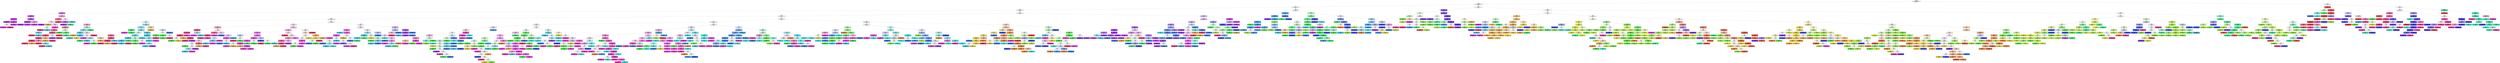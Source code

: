 digraph Tree {
node [shape=box, style="filled, rounded", color="black", fontname="helvetica"] ;
edge [fontname="helvetica"] ;
0 [label="X[79] <= -0.52\ngini = 0.96\nsamples = 3682\nvalue = [236, 210, 219, 238, 232, 221, 253, 214, 213, 213\n215, 216, 218, 231, 251, 243, 187, 238, 237, 236\n230, 214, 233, 230, 217, 202]\nclass = 7", fillcolor="#ffffff"] ;
1 [label="X[46] <= 0.29\ngini = 0.96\nsamples = 3146\nvalue = [236, 210, 219, 236, 232, 219, 252, 209, 213, 213\n3, 211, 218, 230, 250, 241, 3, 235, 234, 236, 230\n213, 31, 229, 11, 202]\nclass = 7", fillcolor="#ffffff"] ;
0 -> 1 [labeldistance=2.5, labelangle=45, headlabel="True"] ;
2 [label="X[0] <= 0.1\ngini = 0.93\nsamples = 1770\nvalue = [108, 53, 59, 0, 14, 25, 3, 203, 197, 0, 0, 210\n208, 224, 247, 131, 0, 5, 234, 229, 226, 209, 2\n225, 11, 0]\nclass = 15", fillcolor="#fefeff"] ;
1 -> 2 ;
3 [label="X[14] <= -0.58\ngini = 0.92\nsamples = 1497\nvalue = [105, 51, 55, 0, 7, 21, 0, 202, 53, 0, 0, 206\n204, 50, 243, 66, 0, 2, 232, 222, 226, 204, 2\n225, 11, 0]\nclass = 15", fillcolor="#fefeff"] ;
2 -> 3 ;
4 [label="X[39] <= 0.0\ngini = 0.45\nsamples = 150\nvalue = [0, 2, 0, 0, 0, 0, 0, 0, 1, 0, 0, 0, 6, 0\n0, 0, 0, 0, 37, 177, 3, 0, 0, 19, 0, 0]\nclass = 20", fillcolor="#d77aee"] ;
3 -> 4 ;
5 [label="X[22] <= -0.36\ngini = 0.27\nsamples = 130\nvalue = [0, 0, 0, 0, 0, 0, 0, 0, 0, 0, 0, 0, 0, 0\n0, 0, 0, 0, 33, 177, 0, 0, 0, 1, 0, 0]\nclass = 20", fillcolor="#ce5fea"] ;
4 -> 5 ;
6 [label="X[57] <= -0.99\ngini = 0.04\nsamples = 112\nvalue = [0, 0, 0, 0, 0, 0, 0, 0, 0, 0, 0, 0, 0, 0\n0, 0, 0, 0, 3, 171, 0, 0, 0, 1, 0, 0]\nclass = 20", fillcolor="#c43ee6"] ;
5 -> 6 ;
7 [label="gini = 0.0\nsamples = 2\nvalue = [0, 0, 0, 0, 0, 0, 0, 0, 0, 0, 0, 0, 0, 0\n0, 0, 0, 0, 3, 0, 0, 0, 0, 0, 0, 0]\nclass = 19", fillcolor="#9a39e5"] ;
6 -> 7 ;
8 [label="X[80] <= 0.11\ngini = 0.01\nsamples = 110\nvalue = [0, 0, 0, 0, 0, 0, 0, 0, 0, 0, 0, 0, 0, 0\n0, 0, 0, 0, 0, 171, 0, 0, 0, 1, 0, 0]\nclass = 20", fillcolor="#c33ae5"] ;
6 -> 8 ;
9 [label="X[83] <= -0.36\ngini = 0.5\nsamples = 2\nvalue = [0, 0, 0, 0, 0, 0, 0, 0, 0, 0, 0, 0, 0, 0\n0, 0, 0, 0, 0, 1, 0, 0, 0, 1, 0, 0]\nclass = 20", fillcolor="#ffffff"] ;
8 -> 9 ;
10 [label="gini = 0.0\nsamples = 1\nvalue = [0, 0, 0, 0, 0, 0, 0, 0, 0, 0, 0, 0, 0, 0\n0, 0, 0, 0, 0, 1, 0, 0, 0, 0, 0, 0]\nclass = 20", fillcolor="#c339e5"] ;
9 -> 10 ;
11 [label="gini = 0.0\nsamples = 1\nvalue = [0, 0, 0, 0, 0, 0, 0, 0, 0, 0, 0, 0, 0, 0\n0, 0, 0, 0, 0, 0, 0, 0, 0, 1, 0, 0]\nclass = 24", fillcolor="#e5396a"] ;
9 -> 11 ;
12 [label="gini = 0.0\nsamples = 108\nvalue = [0, 0, 0, 0, 0, 0, 0, 0, 0, 0, 0, 0, 0, 0\n0, 0, 0, 0, 0, 170, 0, 0, 0, 0, 0, 0]\nclass = 20", fillcolor="#c339e5"] ;
8 -> 12 ;
13 [label="X[9] <= -0.44\ngini = 0.28\nsamples = 18\nvalue = [0, 0, 0, 0, 0, 0, 0, 0, 0, 0, 0, 0, 0, 0\n0, 0, 0, 0, 30, 6, 0, 0, 0, 0, 0, 0]\nclass = 19", fillcolor="#ae61ea"] ;
5 -> 13 ;
14 [label="X[10] <= -0.09\ngini = 0.12\nsamples = 15\nvalue = [0, 0, 0, 0, 0, 0, 0, 0, 0, 0, 0, 0, 0, 0\n0, 0, 0, 0, 28, 2, 0, 0, 0, 0, 0, 0]\nclass = 19", fillcolor="#a147e7"] ;
13 -> 14 ;
15 [label="gini = 0.0\nsamples = 14\nvalue = [0, 0, 0, 0, 0, 0, 0, 0, 0, 0, 0, 0, 0, 0\n0, 0, 0, 0, 28, 0, 0, 0, 0, 0, 0, 0]\nclass = 19", fillcolor="#9a39e5"] ;
14 -> 15 ;
16 [label="gini = 0.0\nsamples = 1\nvalue = [0, 0, 0, 0, 0, 0, 0, 0, 0, 0, 0, 0, 0, 0\n0, 0, 0, 0, 0, 2, 0, 0, 0, 0, 0, 0]\nclass = 20", fillcolor="#c339e5"] ;
14 -> 16 ;
17 [label="X[49] <= 0.7\ngini = 0.44\nsamples = 3\nvalue = [0, 0, 0, 0, 0, 0, 0, 0, 0, 0, 0, 0, 0, 0\n0, 0, 0, 0, 2, 4, 0, 0, 0, 0, 0, 0]\nclass = 20", fillcolor="#e19cf2"] ;
13 -> 17 ;
18 [label="gini = 0.0\nsamples = 2\nvalue = [0, 0, 0, 0, 0, 0, 0, 0, 0, 0, 0, 0, 0, 0\n0, 0, 0, 0, 0, 4, 0, 0, 0, 0, 0, 0]\nclass = 20", fillcolor="#c339e5"] ;
17 -> 18 ;
19 [label="gini = 0.0\nsamples = 1\nvalue = [0, 0, 0, 0, 0, 0, 0, 0, 0, 0, 0, 0, 0, 0\n0, 0, 0, 0, 2, 0, 0, 0, 0, 0, 0, 0]\nclass = 19", fillcolor="#9a39e5"] ;
17 -> 19 ;
20 [label="X[28] <= 0.42\ngini = 0.66\nsamples = 20\nvalue = [0, 2, 0, 0, 0, 0, 0, 0, 1, 0, 0, 0, 6, 0\n0, 0, 0, 0, 4, 0, 3, 0, 0, 18, 0, 0]\nclass = 24", fillcolor="#f4aabf"] ;
4 -> 20 ;
21 [label="X[41] <= -0.95\ngini = 0.45\nsamples = 15\nvalue = [0, 2, 0, 0, 0, 0, 0, 0, 0, 0, 0, 0, 2, 0\n0, 0, 0, 0, 0, 0, 3, 0, 0, 18, 0, 0]\nclass = 24", fillcolor="#ed7899"] ;
20 -> 21 ;
22 [label="X[25] <= -0.02\ngini = 0.74\nsamples = 7\nvalue = [0, 2, 0, 0, 0, 0, 0, 0, 0, 0, 0, 0, 2, 0\n0, 0, 0, 0, 0, 0, 3, 0, 0, 2, 0, 0]\nclass = 21", fillcolor="#fbe3fb"] ;
21 -> 22 ;
23 [label="gini = 0.0\nsamples = 1\nvalue = [0, 2, 0, 0, 0, 0, 0, 0, 0, 0, 0, 0, 0, 0\n0, 0, 0, 0, 0, 0, 0, 0, 0, 0, 0, 0]\nclass = 2", fillcolor="#e5a639"] ;
22 -> 23 ;
24 [label="X[8] <= -0.59\ngini = 0.65\nsamples = 6\nvalue = [0, 0, 0, 0, 0, 0, 0, 0, 0, 0, 0, 0, 2, 0\n0, 0, 0, 0, 0, 0, 3, 0, 0, 2, 0, 0]\nclass = 21", fillcolor="#fad7f9"] ;
22 -> 24 ;
25 [label="X[61] <= 0.32\ngini = 0.5\nsamples = 4\nvalue = [0, 0, 0, 0, 0, 0, 0, 0, 0, 0, 0, 0, 2, 0\n0, 0, 0, 0, 0, 0, 0, 0, 0, 2, 0, 0]\nclass = 13", fillcolor="#ffffff"] ;
24 -> 25 ;
26 [label="gini = 0.0\nsamples = 2\nvalue = [0, 0, 0, 0, 0, 0, 0, 0, 0, 0, 0, 0, 0, 0\n0, 0, 0, 0, 0, 0, 0, 0, 0, 2, 0, 0]\nclass = 24", fillcolor="#e5396a"] ;
25 -> 26 ;
27 [label="gini = 0.0\nsamples = 2\nvalue = [0, 0, 0, 0, 0, 0, 0, 0, 0, 0, 0, 0, 2, 0\n0, 0, 0, 0, 0, 0, 0, 0, 0, 0, 0, 0]\nclass = 13", fillcolor="#39c5e5"] ;
25 -> 27 ;
28 [label="gini = 0.0\nsamples = 2\nvalue = [0, 0, 0, 0, 0, 0, 0, 0, 0, 0, 0, 0, 0, 0\n0, 0, 0, 0, 0, 0, 3, 0, 0, 0, 0, 0]\nclass = 21", fillcolor="#e539e2"] ;
24 -> 28 ;
29 [label="gini = 0.0\nsamples = 8\nvalue = [0, 0, 0, 0, 0, 0, 0, 0, 0, 0, 0, 0, 0, 0\n0, 0, 0, 0, 0, 0, 0, 0, 0, 16, 0, 0]\nclass = 24", fillcolor="#e5396a"] ;
21 -> 29 ;
30 [label="X[18] <= 0.52\ngini = 0.59\nsamples = 5\nvalue = [0, 0, 0, 0, 0, 0, 0, 0, 1, 0, 0, 0, 4, 0\n0, 0, 0, 0, 4, 0, 0, 0, 0, 0, 0, 0]\nclass = 13", fillcolor="#ffffff"] ;
20 -> 30 ;
31 [label="X[10] <= -0.54\ngini = 0.32\nsamples = 3\nvalue = [0, 0, 0, 0, 0, 0, 0, 0, 1, 0, 0, 0, 0, 0\n0, 0, 0, 0, 4, 0, 0, 0, 0, 0, 0, 0]\nclass = 19", fillcolor="#b36aec"] ;
30 -> 31 ;
32 [label="gini = 0.0\nsamples = 2\nvalue = [0, 0, 0, 0, 0, 0, 0, 0, 0, 0, 0, 0, 0, 0\n0, 0, 0, 0, 4, 0, 0, 0, 0, 0, 0, 0]\nclass = 19", fillcolor="#9a39e5"] ;
31 -> 32 ;
33 [label="gini = 0.0\nsamples = 1\nvalue = [0, 0, 0, 0, 0, 0, 0, 0, 1, 0, 0, 0, 0, 0\n0, 0, 0, 0, 0, 0, 0, 0, 0, 0, 0, 0]\nclass = 9", fillcolor="#39e564"] ;
31 -> 33 ;
34 [label="gini = 0.0\nsamples = 2\nvalue = [0, 0, 0, 0, 0, 0, 0, 0, 0, 0, 0, 0, 4, 0\n0, 0, 0, 0, 0, 0, 0, 0, 0, 0, 0, 0]\nclass = 13", fillcolor="#39c5e5"] ;
30 -> 34 ;
35 [label="X[67] <= -1.0\ngini = 0.92\nsamples = 1347\nvalue = [105, 49, 55, 0, 7, 21, 0, 202, 52, 0, 0, 206\n198, 50, 243, 66, 0, 2, 195, 45, 223, 204, 2\n206, 11, 0]\nclass = 15", fillcolor="#fdfeff"] ;
3 -> 35 ;
36 [label="X[8] <= -0.27\ngini = 0.91\nsamples = 1117\nvalue = [105, 34, 55, 0, 4, 21, 0, 190, 44, 0, 0, 199\n196, 47, 178, 33, 0, 2, 36, 0, 211, 204, 0, 191\n11, 0]\nclass = 21", fillcolor="#fffeff"] ;
35 -> 36 ;
37 [label="X[16] <= -0.34\ngini = 0.81\nsamples = 398\nvalue = [0, 31, 10, 0, 0, 0, 0, 32, 29, 0, 0, 6, 159\n2, 38, 2, 0, 0, 31, 0, 108, 4, 0, 188, 0, 0]\nclass = 24", fillcolor="#fdf3f6"] ;
36 -> 37 ;
38 [label="X[19] <= -0.39\ngini = 0.71\nsamples = 186\nvalue = [0, 18, 2, 0, 0, 0, 0, 19, 24, 0, 0, 0, 122\n0, 2, 0, 0, 0, 6, 0, 6, 1, 0, 97, 0, 0]\nclass = 13", fillcolor="#e6f8fc"] ;
37 -> 38 ;
39 [label="X[49] <= 0.48\ngini = 0.65\nsamples = 83\nvalue = [0, 6, 1, 0, 0, 0, 0, 6, 12, 0, 0, 0, 27, 0\n0, 0, 0, 0, 5, 0, 2, 0, 0, 70, 0, 0]\nclass = 24", fillcolor="#f4acc0"] ;
38 -> 39 ;
40 [label="X[9] <= -0.56\ngini = 0.49\nsamples = 61\nvalue = [0, 4, 0, 0, 0, 0, 0, 6, 5, 0, 0, 0, 9, 0\n0, 0, 0, 0, 5, 0, 0, 0, 0, 67, 0, 0]\nclass = 24", fillcolor="#ee7b9c"] ;
39 -> 40 ;
41 [label="X[73] <= -0.85\ngini = 0.37\nsamples = 53\nvalue = [0, 4, 0, 0, 0, 0, 0, 0, 0, 0, 0, 0, 9, 0\n0, 0, 0, 0, 5, 0, 0, 0, 0, 66, 0, 0]\nclass = 24", fillcolor="#eb698e"] ;
40 -> 41 ;
42 [label="X[92] <= 0.61\ngini = 0.32\nsamples = 3\nvalue = [0, 0, 0, 0, 0, 0, 0, 0, 0, 0, 0, 0, 4, 0\n0, 0, 0, 0, 0, 0, 0, 0, 0, 1, 0, 0]\nclass = 13", fillcolor="#6ad4ec"] ;
41 -> 42 ;
43 [label="gini = 0.0\nsamples = 1\nvalue = [0, 0, 0, 0, 0, 0, 0, 0, 0, 0, 0, 0, 0, 0\n0, 0, 0, 0, 0, 0, 0, 0, 0, 1, 0, 0]\nclass = 24", fillcolor="#e5396a"] ;
42 -> 43 ;
44 [label="gini = 0.0\nsamples = 2\nvalue = [0, 0, 0, 0, 0, 0, 0, 0, 0, 0, 0, 0, 4, 0\n0, 0, 0, 0, 0, 0, 0, 0, 0, 0, 0, 0]\nclass = 13", fillcolor="#39c5e5"] ;
42 -> 44 ;
45 [label="X[89] <= -1.0\ngini = 0.31\nsamples = 50\nvalue = [0, 4, 0, 0, 0, 0, 0, 0, 0, 0, 0, 0, 5, 0\n0, 0, 0, 0, 5, 0, 0, 0, 0, 65, 0, 0]\nclass = 24", fillcolor="#ea5e86"] ;
41 -> 45 ;
46 [label="X[51] <= 0.39\ngini = 0.24\nsamples = 45\nvalue = [0, 4, 0, 0, 0, 0, 0, 0, 0, 0, 0, 0, 5, 0\n0, 0, 0, 0, 0, 0, 0, 0, 0, 60, 0, 0]\nclass = 24", fillcolor="#e9557f"] ;
45 -> 46 ;
47 [label="X[52] <= 0.73\ngini = 0.17\nsamples = 42\nvalue = [0, 1, 0, 0, 0, 0, 0, 0, 0, 0, 0, 0, 5, 0\n0, 0, 0, 0, 0, 0, 0, 0, 0, 59, 0, 0]\nclass = 24", fillcolor="#e84d79"] ;
46 -> 47 ;
48 [label="X[82] <= -0.4\ngini = 0.04\nsamples = 31\nvalue = [0, 1, 0, 0, 0, 0, 0, 0, 0, 0, 0, 0, 0, 0\n0, 0, 0, 0, 0, 0, 0, 0, 0, 47, 0, 0]\nclass = 24", fillcolor="#e63d6d"] ;
47 -> 48 ;
49 [label="gini = 0.0\nsamples = 30\nvalue = [0, 0, 0, 0, 0, 0, 0, 0, 0, 0, 0, 0, 0, 0\n0, 0, 0, 0, 0, 0, 0, 0, 0, 47, 0, 0]\nclass = 24", fillcolor="#e5396a"] ;
48 -> 49 ;
50 [label="gini = 0.0\nsamples = 1\nvalue = [0, 1, 0, 0, 0, 0, 0, 0, 0, 0, 0, 0, 0, 0\n0, 0, 0, 0, 0, 0, 0, 0, 0, 0, 0, 0]\nclass = 2", fillcolor="#e5a639"] ;
48 -> 50 ;
51 [label="X[11] <= 0.6\ngini = 0.42\nsamples = 11\nvalue = [0, 0, 0, 0, 0, 0, 0, 0, 0, 0, 0, 0, 5, 0\n0, 0, 0, 0, 0, 0, 0, 0, 0, 12, 0, 0]\nclass = 24", fillcolor="#f08ba8"] ;
47 -> 51 ;
52 [label="gini = 0.0\nsamples = 5\nvalue = [0, 0, 0, 0, 0, 0, 0, 0, 0, 0, 0, 0, 0, 0\n0, 0, 0, 0, 0, 0, 0, 0, 0, 10, 0, 0]\nclass = 24", fillcolor="#e5396a"] ;
51 -> 52 ;
53 [label="X[8] <= -0.64\ngini = 0.41\nsamples = 6\nvalue = [0, 0, 0, 0, 0, 0, 0, 0, 0, 0, 0, 0, 5, 0\n0, 0, 0, 0, 0, 0, 0, 0, 0, 2, 0, 0]\nclass = 13", fillcolor="#88dcef"] ;
51 -> 53 ;
54 [label="gini = 0.0\nsamples = 2\nvalue = [0, 0, 0, 0, 0, 0, 0, 0, 0, 0, 0, 0, 0, 0\n0, 0, 0, 0, 0, 0, 0, 0, 0, 2, 0, 0]\nclass = 24", fillcolor="#e5396a"] ;
53 -> 54 ;
55 [label="gini = 0.0\nsamples = 4\nvalue = [0, 0, 0, 0, 0, 0, 0, 0, 0, 0, 0, 0, 5, 0\n0, 0, 0, 0, 0, 0, 0, 0, 0, 0, 0, 0]\nclass = 13", fillcolor="#39c5e5"] ;
53 -> 55 ;
56 [label="X[93] <= 0.79\ngini = 0.38\nsamples = 3\nvalue = [0, 3, 0, 0, 0, 0, 0, 0, 0, 0, 0, 0, 0, 0\n0, 0, 0, 0, 0, 0, 0, 0, 0, 1, 0, 0]\nclass = 2", fillcolor="#eec47b"] ;
46 -> 56 ;
57 [label="gini = 0.0\nsamples = 2\nvalue = [0, 3, 0, 0, 0, 0, 0, 0, 0, 0, 0, 0, 0, 0\n0, 0, 0, 0, 0, 0, 0, 0, 0, 0, 0, 0]\nclass = 2", fillcolor="#e5a639"] ;
56 -> 57 ;
58 [label="gini = 0.0\nsamples = 1\nvalue = [0, 0, 0, 0, 0, 0, 0, 0, 0, 0, 0, 0, 0, 0\n0, 0, 0, 0, 0, 0, 0, 0, 0, 1, 0, 0]\nclass = 24", fillcolor="#e5396a"] ;
56 -> 58 ;
59 [label="X[26] <= -0.49\ngini = 0.5\nsamples = 5\nvalue = [0, 0, 0, 0, 0, 0, 0, 0, 0, 0, 0, 0, 0, 0\n0, 0, 0, 0, 5, 0, 0, 0, 0, 5, 0, 0]\nclass = 19", fillcolor="#ffffff"] ;
45 -> 59 ;
60 [label="gini = 0.0\nsamples = 3\nvalue = [0, 0, 0, 0, 0, 0, 0, 0, 0, 0, 0, 0, 0, 0\n0, 0, 0, 0, 5, 0, 0, 0, 0, 0, 0, 0]\nclass = 19", fillcolor="#9a39e5"] ;
59 -> 60 ;
61 [label="gini = 0.0\nsamples = 2\nvalue = [0, 0, 0, 0, 0, 0, 0, 0, 0, 0, 0, 0, 0, 0\n0, 0, 0, 0, 0, 0, 0, 0, 0, 5, 0, 0]\nclass = 24", fillcolor="#e5396a"] ;
59 -> 61 ;
62 [label="X[72] <= -0.3\ngini = 0.57\nsamples = 8\nvalue = [0, 0, 0, 0, 0, 0, 0, 6, 5, 0, 0, 0, 0, 0\n0, 0, 0, 0, 0, 0, 0, 0, 0, 1, 0, 0]\nclass = 8", fillcolor="#e3fbe3"] ;
40 -> 62 ;
63 [label="gini = 0.0\nsamples = 4\nvalue = [0, 0, 0, 0, 0, 0, 0, 6, 0, 0, 0, 0, 0, 0\n0, 0, 0, 0, 0, 0, 0, 0, 0, 0, 0, 0]\nclass = 8", fillcolor="#39e53c"] ;
62 -> 63 ;
64 [label="X[61] <= 0.24\ngini = 0.28\nsamples = 4\nvalue = [0, 0, 0, 0, 0, 0, 0, 0, 5, 0, 0, 0, 0, 0\n0, 0, 0, 0, 0, 0, 0, 0, 0, 1, 0, 0]\nclass = 9", fillcolor="#61ea83"] ;
62 -> 64 ;
65 [label="gini = 0.0\nsamples = 1\nvalue = [0, 0, 0, 0, 0, 0, 0, 0, 0, 0, 0, 0, 0, 0\n0, 0, 0, 0, 0, 0, 0, 0, 0, 1, 0, 0]\nclass = 24", fillcolor="#e5396a"] ;
64 -> 65 ;
66 [label="gini = 0.0\nsamples = 3\nvalue = [0, 0, 0, 0, 0, 0, 0, 0, 5, 0, 0, 0, 0, 0\n0, 0, 0, 0, 0, 0, 0, 0, 0, 0, 0, 0]\nclass = 9", fillcolor="#39e564"] ;
64 -> 66 ;
67 [label="X[7] <= -0.24\ngini = 0.64\nsamples = 22\nvalue = [0, 2, 1, 0, 0, 0, 0, 0, 7, 0, 0, 0, 18, 0\n0, 0, 0, 0, 0, 0, 2, 0, 0, 3, 0, 0]\nclass = 13", fillcolor="#abe6f4"] ;
39 -> 67 ;
68 [label="X[90] <= 0.02\ngini = 0.53\nsamples = 18\nvalue = [0, 2, 1, 0, 0, 0, 0, 0, 1, 0, 0, 0, 18, 0\n0, 0, 0, 0, 0, 0, 2, 0, 0, 3, 0, 0]\nclass = 13", fillcolor="#83dbef"] ;
67 -> 68 ;
69 [label="X[33] <= 0.15\ngini = 0.28\nsamples = 13\nvalue = [0, 2, 1, 0, 0, 0, 0, 0, 0, 0, 0, 0, 16, 0\n0, 0, 0, 0, 0, 0, 0, 0, 0, 0, 0, 0]\nclass = 13", fillcolor="#5ccfea"] ;
68 -> 69 ;
70 [label="gini = 0.0\nsamples = 1\nvalue = [0, 2, 0, 0, 0, 0, 0, 0, 0, 0, 0, 0, 0, 0\n0, 0, 0, 0, 0, 0, 0, 0, 0, 0, 0, 0]\nclass = 2", fillcolor="#e5a639"] ;
69 -> 70 ;
71 [label="X[77] <= -0.27\ngini = 0.11\nsamples = 12\nvalue = [0, 0, 1, 0, 0, 0, 0, 0, 0, 0, 0, 0, 16, 0\n0, 0, 0, 0, 0, 0, 0, 0, 0, 0, 0, 0]\nclass = 13", fillcolor="#45c9e7"] ;
69 -> 71 ;
72 [label="gini = 0.0\nsamples = 11\nvalue = [0, 0, 0, 0, 0, 0, 0, 0, 0, 0, 0, 0, 16, 0\n0, 0, 0, 0, 0, 0, 0, 0, 0, 0, 0, 0]\nclass = 13", fillcolor="#39c5e5"] ;
71 -> 72 ;
73 [label="gini = 0.0\nsamples = 1\nvalue = [0, 0, 1, 0, 0, 0, 0, 0, 0, 0, 0, 0, 0, 0\n0, 0, 0, 0, 0, 0, 0, 0, 0, 0, 0, 0]\nclass = 3", fillcolor="#e5ce39"] ;
71 -> 73 ;
74 [label="X[83] <= -0.03\ngini = 0.72\nsamples = 5\nvalue = [0, 0, 0, 0, 0, 0, 0, 0, 1, 0, 0, 0, 2, 0\n0, 0, 0, 0, 0, 0, 2, 0, 0, 3, 0, 0]\nclass = 24", fillcolor="#fbdee6"] ;
68 -> 74 ;
75 [label="X[4] <= -0.74\ngini = 0.64\nsamples = 3\nvalue = [0, 0, 0, 0, 0, 0, 0, 0, 1, 0, 0, 0, 2, 0\n0, 0, 0, 0, 0, 0, 2, 0, 0, 0, 0, 0]\nclass = 13", fillcolor="#ffffff"] ;
74 -> 75 ;
76 [label="gini = 0.0\nsamples = 1\nvalue = [0, 0, 0, 0, 0, 0, 0, 0, 0, 0, 0, 0, 0, 0\n0, 0, 0, 0, 0, 0, 2, 0, 0, 0, 0, 0]\nclass = 21", fillcolor="#e539e2"] ;
75 -> 76 ;
77 [label="X[55] <= 0.48\ngini = 0.44\nsamples = 2\nvalue = [0, 0, 0, 0, 0, 0, 0, 0, 1, 0, 0, 0, 2, 0\n0, 0, 0, 0, 0, 0, 0, 0, 0, 0, 0, 0]\nclass = 13", fillcolor="#9ce2f2"] ;
75 -> 77 ;
78 [label="gini = 0.0\nsamples = 1\nvalue = [0, 0, 0, 0, 0, 0, 0, 0, 1, 0, 0, 0, 0, 0\n0, 0, 0, 0, 0, 0, 0, 0, 0, 0, 0, 0]\nclass = 9", fillcolor="#39e564"] ;
77 -> 78 ;
79 [label="gini = 0.0\nsamples = 1\nvalue = [0, 0, 0, 0, 0, 0, 0, 0, 0, 0, 0, 0, 2, 0\n0, 0, 0, 0, 0, 0, 0, 0, 0, 0, 0, 0]\nclass = 13", fillcolor="#39c5e5"] ;
77 -> 79 ;
80 [label="gini = 0.0\nsamples = 2\nvalue = [0, 0, 0, 0, 0, 0, 0, 0, 0, 0, 0, 0, 0, 0\n0, 0, 0, 0, 0, 0, 0, 0, 0, 3, 0, 0]\nclass = 24", fillcolor="#e5396a"] ;
74 -> 80 ;
81 [label="gini = 0.0\nsamples = 4\nvalue = [0, 0, 0, 0, 0, 0, 0, 0, 6, 0, 0, 0, 0, 0\n0, 0, 0, 0, 0, 0, 0, 0, 0, 0, 0, 0]\nclass = 9", fillcolor="#39e564"] ;
67 -> 81 ;
82 [label="X[83] <= 0.57\ngini = 0.64\nsamples = 103\nvalue = [0, 12, 1, 0, 0, 0, 0, 13, 12, 0, 0, 0, 95, 0\n2, 0, 0, 0, 1, 0, 4, 1, 0, 27, 0, 0]\nclass = 13", fillcolor="#a0e3f2"] ;
38 -> 82 ;
83 [label="X[11] <= -0.14\ngini = 0.58\nsamples = 94\nvalue = [0, 4, 0, 0, 0, 0, 0, 12, 11, 0, 0, 0, 95, 0\n0, 0, 0, 0, 1, 0, 4, 1, 0, 26, 0, 0]\nclass = 13", fillcolor="#94e0f1"] ;
82 -> 83 ;
84 [label="X[98] <= -0.64\ngini = 0.17\nsamples = 6\nvalue = [0, 0, 0, 0, 0, 0, 0, 0, 10, 0, 0, 0, 0, 0\n0, 0, 0, 0, 0, 0, 1, 0, 0, 0, 0, 0]\nclass = 9", fillcolor="#4de874"] ;
83 -> 84 ;
85 [label="gini = 0.0\nsamples = 1\nvalue = [0, 0, 0, 0, 0, 0, 0, 0, 0, 0, 0, 0, 0, 0\n0, 0, 0, 0, 0, 0, 1, 0, 0, 0, 0, 0]\nclass = 21", fillcolor="#e539e2"] ;
84 -> 85 ;
86 [label="gini = 0.0\nsamples = 5\nvalue = [0, 0, 0, 0, 0, 0, 0, 0, 10, 0, 0, 0, 0, 0\n0, 0, 0, 0, 0, 0, 0, 0, 0, 0, 0, 0]\nclass = 9", fillcolor="#39e564"] ;
84 -> 86 ;
87 [label="X[47] <= 0.42\ngini = 0.52\nsamples = 88\nvalue = [0, 4, 0, 0, 0, 0, 0, 12, 1, 0, 0, 0, 95, 0\n0, 0, 0, 0, 1, 0, 3, 1, 0, 26, 0, 0]\nclass = 13", fillcolor="#8addf0"] ;
83 -> 87 ;
88 [label="X[20] <= -0.14\ngini = 0.66\nsamples = 43\nvalue = [0, 4, 0, 0, 0, 0, 0, 5, 1, 0, 0, 0, 32, 0\n0, 0, 0, 0, 1, 0, 2, 1, 0, 25, 0, 0]\nclass = 13", fillcolor="#e1f6fb"] ;
87 -> 88 ;
89 [label="X[90] <= -0.5\ngini = 0.39\nsamples = 19\nvalue = [0, 4, 0, 0, 0, 0, 0, 1, 0, 0, 0, 0, 1, 0\n0, 0, 0, 0, 0, 0, 0, 1, 0, 23, 0, 0]\nclass = 24", fillcolor="#ec6e92"] ;
88 -> 89 ;
90 [label="X[15] <= -0.07\ngini = 0.56\nsamples = 3\nvalue = [0, 3, 0, 0, 0, 0, 0, 1, 0, 0, 0, 0, 0, 0\n0, 0, 0, 0, 0, 0, 0, 1, 0, 0, 0, 0]\nclass = 2", fillcolor="#f2d29c"] ;
89 -> 90 ;
91 [label="X[86] <= -0.5\ngini = 0.5\nsamples = 2\nvalue = [0, 0, 0, 0, 0, 0, 0, 1, 0, 0, 0, 0, 0, 0\n0, 0, 0, 0, 0, 0, 0, 1, 0, 0, 0, 0]\nclass = 8", fillcolor="#ffffff"] ;
90 -> 91 ;
92 [label="gini = 0.0\nsamples = 1\nvalue = [0, 0, 0, 0, 0, 0, 0, 0, 0, 0, 0, 0, 0, 0\n0, 0, 0, 0, 0, 0, 0, 1, 0, 0, 0, 0]\nclass = 22", fillcolor="#e539ba"] ;
91 -> 92 ;
93 [label="gini = 0.0\nsamples = 1\nvalue = [0, 0, 0, 0, 0, 0, 0, 1, 0, 0, 0, 0, 0, 0\n0, 0, 0, 0, 0, 0, 0, 0, 0, 0, 0, 0]\nclass = 8", fillcolor="#39e53c"] ;
91 -> 93 ;
94 [label="gini = 0.0\nsamples = 1\nvalue = [0, 3, 0, 0, 0, 0, 0, 0, 0, 0, 0, 0, 0, 0\n0, 0, 0, 0, 0, 0, 0, 0, 0, 0, 0, 0]\nclass = 2", fillcolor="#e5a639"] ;
90 -> 94 ;
95 [label="X[26] <= -0.11\ngini = 0.15\nsamples = 16\nvalue = [0, 1, 0, 0, 0, 0, 0, 0, 0, 0, 0, 0, 1, 0\n0, 0, 0, 0, 0, 0, 0, 0, 0, 23, 0, 0]\nclass = 24", fillcolor="#e74976"] ;
89 -> 95 ;
96 [label="X[83] <= 0.36\ngini = 0.08\nsamples = 15\nvalue = [0, 1, 0, 0, 0, 0, 0, 0, 0, 0, 0, 0, 0, 0\n0, 0, 0, 0, 0, 0, 0, 0, 0, 23, 0, 0]\nclass = 24", fillcolor="#e64270"] ;
95 -> 96 ;
97 [label="gini = 0.0\nsamples = 14\nvalue = [0, 0, 0, 0, 0, 0, 0, 0, 0, 0, 0, 0, 0, 0\n0, 0, 0, 0, 0, 0, 0, 0, 0, 23, 0, 0]\nclass = 24", fillcolor="#e5396a"] ;
96 -> 97 ;
98 [label="gini = 0.0\nsamples = 1\nvalue = [0, 1, 0, 0, 0, 0, 0, 0, 0, 0, 0, 0, 0, 0\n0, 0, 0, 0, 0, 0, 0, 0, 0, 0, 0, 0]\nclass = 2", fillcolor="#e5a639"] ;
96 -> 98 ;
99 [label="gini = 0.0\nsamples = 1\nvalue = [0, 0, 0, 0, 0, 0, 0, 0, 0, 0, 0, 0, 1, 0\n0, 0, 0, 0, 0, 0, 0, 0, 0, 0, 0, 0]\nclass = 13", fillcolor="#39c5e5"] ;
95 -> 99 ;
100 [label="X[24] <= 0.06\ngini = 0.41\nsamples = 24\nvalue = [0, 0, 0, 0, 0, 0, 0, 4, 1, 0, 0, 0, 31, 0\n0, 0, 0, 0, 1, 0, 2, 0, 0, 2, 0, 0]\nclass = 13", fillcolor="#6fd5ec"] ;
88 -> 100 ;
101 [label="X[77] <= 0.02\ngini = 0.12\nsamples = 18\nvalue = [0, 0, 0, 0, 0, 0, 0, 0, 1, 0, 0, 0, 29, 0\n0, 0, 0, 0, 0, 0, 0, 0, 0, 1, 0, 0]\nclass = 13", fillcolor="#46c9e7"] ;
100 -> 101 ;
102 [label="X[26] <= -0.57\ngini = 0.06\nsamples = 17\nvalue = [0, 0, 0, 0, 0, 0, 0, 0, 0, 0, 0, 0, 29, 0\n0, 0, 0, 0, 0, 0, 0, 0, 0, 1, 0, 0]\nclass = 13", fillcolor="#40c7e6"] ;
101 -> 102 ;
103 [label="gini = 0.0\nsamples = 1\nvalue = [0, 0, 0, 0, 0, 0, 0, 0, 0, 0, 0, 0, 0, 0\n0, 0, 0, 0, 0, 0, 0, 0, 0, 1, 0, 0]\nclass = 24", fillcolor="#e5396a"] ;
102 -> 103 ;
104 [label="gini = 0.0\nsamples = 16\nvalue = [0, 0, 0, 0, 0, 0, 0, 0, 0, 0, 0, 0, 29, 0\n0, 0, 0, 0, 0, 0, 0, 0, 0, 0, 0, 0]\nclass = 13", fillcolor="#39c5e5"] ;
102 -> 104 ;
105 [label="gini = 0.0\nsamples = 1\nvalue = [0, 0, 0, 0, 0, 0, 0, 0, 1, 0, 0, 0, 0, 0\n0, 0, 0, 0, 0, 0, 0, 0, 0, 0, 0, 0]\nclass = 9", fillcolor="#39e564"] ;
101 -> 105 ;
106 [label="X[62] <= 0.41\ngini = 0.74\nsamples = 6\nvalue = [0, 0, 0, 0, 0, 0, 0, 4, 0, 0, 0, 0, 2, 0\n0, 0, 0, 0, 1, 0, 2, 0, 0, 1, 0, 0]\nclass = 8", fillcolor="#cef8ce"] ;
100 -> 106 ;
107 [label="X[68] <= -0.1\ngini = 0.32\nsamples = 3\nvalue = [0, 0, 0, 0, 0, 0, 0, 4, 0, 0, 0, 0, 0, 0\n0, 0, 0, 0, 0, 0, 0, 0, 0, 1, 0, 0]\nclass = 8", fillcolor="#6aec6d"] ;
106 -> 107 ;
108 [label="gini = 0.0\nsamples = 1\nvalue = [0, 0, 0, 0, 0, 0, 0, 0, 0, 0, 0, 0, 0, 0\n0, 0, 0, 0, 0, 0, 0, 0, 0, 1, 0, 0]\nclass = 24", fillcolor="#e5396a"] ;
107 -> 108 ;
109 [label="gini = 0.0\nsamples = 2\nvalue = [0, 0, 0, 0, 0, 0, 0, 4, 0, 0, 0, 0, 0, 0\n0, 0, 0, 0, 0, 0, 0, 0, 0, 0, 0, 0]\nclass = 8", fillcolor="#39e53c"] ;
107 -> 109 ;
110 [label="X[38] <= -0.98\ngini = 0.64\nsamples = 3\nvalue = [0, 0, 0, 0, 0, 0, 0, 0, 0, 0, 0, 0, 2, 0\n0, 0, 0, 0, 1, 0, 2, 0, 0, 0, 0, 0]\nclass = 13", fillcolor="#ffffff"] ;
106 -> 110 ;
111 [label="gini = 0.0\nsamples = 1\nvalue = [0, 0, 0, 0, 0, 0, 0, 0, 0, 0, 0, 0, 0, 0\n0, 0, 0, 0, 0, 0, 2, 0, 0, 0, 0, 0]\nclass = 21", fillcolor="#e539e2"] ;
110 -> 111 ;
112 [label="X[14] <= -0.13\ngini = 0.44\nsamples = 2\nvalue = [0, 0, 0, 0, 0, 0, 0, 0, 0, 0, 0, 0, 2, 0\n0, 0, 0, 0, 1, 0, 0, 0, 0, 0, 0, 0]\nclass = 13", fillcolor="#9ce2f2"] ;
110 -> 112 ;
113 [label="gini = 0.0\nsamples = 1\nvalue = [0, 0, 0, 0, 0, 0, 0, 0, 0, 0, 0, 0, 2, 0\n0, 0, 0, 0, 0, 0, 0, 0, 0, 0, 0, 0]\nclass = 13", fillcolor="#39c5e5"] ;
112 -> 113 ;
114 [label="gini = 0.0\nsamples = 1\nvalue = [0, 0, 0, 0, 0, 0, 0, 0, 0, 0, 0, 0, 0, 0\n0, 0, 0, 0, 1, 0, 0, 0, 0, 0, 0, 0]\nclass = 19", fillcolor="#9a39e5"] ;
112 -> 114 ;
115 [label="X[22] <= -0.18\ngini = 0.22\nsamples = 45\nvalue = [0, 0, 0, 0, 0, 0, 0, 7, 0, 0, 0, 0, 63, 0\n0, 0, 0, 0, 0, 0, 1, 0, 0, 1, 0, 0]\nclass = 13", fillcolor="#54cde9"] ;
87 -> 115 ;
116 [label="X[63] <= 0.73\ngini = 0.03\nsamples = 39\nvalue = [0, 0, 0, 0, 0, 0, 0, 0, 0, 0, 0, 0, 63, 0\n0, 0, 0, 0, 0, 0, 1, 0, 0, 0, 0, 0]\nclass = 13", fillcolor="#3cc6e5"] ;
115 -> 116 ;
117 [label="gini = 0.0\nsamples = 36\nvalue = [0, 0, 0, 0, 0, 0, 0, 0, 0, 0, 0, 0, 61, 0\n0, 0, 0, 0, 0, 0, 0, 0, 0, 0, 0, 0]\nclass = 13", fillcolor="#39c5e5"] ;
116 -> 117 ;
118 [label="X[14] <= -0.13\ngini = 0.44\nsamples = 3\nvalue = [0, 0, 0, 0, 0, 0, 0, 0, 0, 0, 0, 0, 2, 0\n0, 0, 0, 0, 0, 0, 1, 0, 0, 0, 0, 0]\nclass = 13", fillcolor="#9ce2f2"] ;
116 -> 118 ;
119 [label="gini = 0.0\nsamples = 2\nvalue = [0, 0, 0, 0, 0, 0, 0, 0, 0, 0, 0, 0, 2, 0\n0, 0, 0, 0, 0, 0, 0, 0, 0, 0, 0, 0]\nclass = 13", fillcolor="#39c5e5"] ;
118 -> 119 ;
120 [label="gini = 0.0\nsamples = 1\nvalue = [0, 0, 0, 0, 0, 0, 0, 0, 0, 0, 0, 0, 0, 0\n0, 0, 0, 0, 0, 0, 1, 0, 0, 0, 0, 0]\nclass = 21", fillcolor="#e539e2"] ;
118 -> 120 ;
121 [label="X[14] <= -0.32\ngini = 0.22\nsamples = 6\nvalue = [0, 0, 0, 0, 0, 0, 0, 7, 0, 0, 0, 0, 0, 0\n0, 0, 0, 0, 0, 0, 0, 0, 0, 1, 0, 0]\nclass = 8", fillcolor="#55e958"] ;
115 -> 121 ;
122 [label="gini = 0.0\nsamples = 1\nvalue = [0, 0, 0, 0, 0, 0, 0, 0, 0, 0, 0, 0, 0, 0\n0, 0, 0, 0, 0, 0, 0, 0, 0, 1, 0, 0]\nclass = 24", fillcolor="#e5396a"] ;
121 -> 122 ;
123 [label="gini = 0.0\nsamples = 5\nvalue = [0, 0, 0, 0, 0, 0, 0, 7, 0, 0, 0, 0, 0, 0\n0, 0, 0, 0, 0, 0, 0, 0, 0, 0, 0, 0]\nclass = 8", fillcolor="#39e53c"] ;
121 -> 123 ;
124 [label="X[80] <= 0.24\ngini = 0.63\nsamples = 9\nvalue = [0, 8, 1, 0, 0, 0, 0, 1, 1, 0, 0, 0, 0, 0\n2, 0, 0, 0, 0, 0, 0, 0, 0, 1, 0, 0]\nclass = 2", fillcolor="#f2d29c"] ;
82 -> 124 ;
125 [label="gini = 0.0\nsamples = 4\nvalue = [0, 8, 0, 0, 0, 0, 0, 0, 0, 0, 0, 0, 0, 0\n0, 0, 0, 0, 0, 0, 0, 0, 0, 0, 0, 0]\nclass = 2", fillcolor="#e5a639"] ;
124 -> 125 ;
126 [label="X[25] <= 0.96\ngini = 0.78\nsamples = 5\nvalue = [0, 0, 1, 0, 0, 0, 0, 1, 1, 0, 0, 0, 0, 0\n2, 0, 0, 0, 0, 0, 0, 0, 0, 1, 0, 0]\nclass = 15", fillcolor="#d7e4fa"] ;
124 -> 126 ;
127 [label="X[41] <= -0.99\ngini = 0.75\nsamples = 4\nvalue = [0, 0, 1, 0, 0, 0, 0, 1, 1, 0, 0, 0, 0, 0\n0, 0, 0, 0, 0, 0, 0, 0, 0, 1, 0, 0]\nclass = 3", fillcolor="#ffffff"] ;
126 -> 127 ;
128 [label="gini = 0.0\nsamples = 1\nvalue = [0, 0, 0, 0, 0, 0, 0, 1, 0, 0, 0, 0, 0, 0\n0, 0, 0, 0, 0, 0, 0, 0, 0, 0, 0, 0]\nclass = 8", fillcolor="#39e53c"] ;
127 -> 128 ;
129 [label="X[49] <= 0.12\ngini = 0.67\nsamples = 3\nvalue = [0, 0, 1, 0, 0, 0, 0, 0, 1, 0, 0, 0, 0, 0\n0, 0, 0, 0, 0, 0, 0, 0, 0, 1, 0, 0]\nclass = 3", fillcolor="#ffffff"] ;
127 -> 129 ;
130 [label="gini = 0.0\nsamples = 1\nvalue = [0, 0, 0, 0, 0, 0, 0, 0, 0, 0, 0, 0, 0, 0\n0, 0, 0, 0, 0, 0, 0, 0, 0, 1, 0, 0]\nclass = 24", fillcolor="#e5396a"] ;
129 -> 130 ;
131 [label="X[92] <= 0.39\ngini = 0.5\nsamples = 2\nvalue = [0, 0, 1, 0, 0, 0, 0, 0, 1, 0, 0, 0, 0, 0\n0, 0, 0, 0, 0, 0, 0, 0, 0, 0, 0, 0]\nclass = 3", fillcolor="#ffffff"] ;
129 -> 131 ;
132 [label="gini = 0.0\nsamples = 1\nvalue = [0, 0, 0, 0, 0, 0, 0, 0, 1, 0, 0, 0, 0, 0\n0, 0, 0, 0, 0, 0, 0, 0, 0, 0, 0, 0]\nclass = 9", fillcolor="#39e564"] ;
131 -> 132 ;
133 [label="gini = 0.0\nsamples = 1\nvalue = [0, 0, 1, 0, 0, 0, 0, 0, 0, 0, 0, 0, 0, 0\n0, 0, 0, 0, 0, 0, 0, 0, 0, 0, 0, 0]\nclass = 3", fillcolor="#e5ce39"] ;
131 -> 133 ;
134 [label="gini = 0.0\nsamples = 1\nvalue = [0, 0, 0, 0, 0, 0, 0, 0, 0, 0, 0, 0, 0, 0\n2, 0, 0, 0, 0, 0, 0, 0, 0, 0, 0, 0]\nclass = 15", fillcolor="#3978e5"] ;
126 -> 134 ;
135 [label="X[61] <= 0.5\ngini = 0.81\nsamples = 212\nvalue = [0, 13, 8, 0, 0, 0, 0, 13, 5, 0, 0, 6, 37, 2\n36, 2, 0, 0, 25, 0, 102, 3, 0, 91, 0, 0]\nclass = 21", fillcolor="#fef6fe"] ;
37 -> 135 ;
136 [label="X[40] <= -0.61\ngini = 0.72\nsamples = 139\nvalue = [0, 12, 3, 0, 0, 0, 0, 7, 2, 0, 0, 2, 13, 2\n9, 2, 0, 0, 5, 0, 72, 3, 0, 87, 0, 0]\nclass = 24", fillcolor="#fcebf0"] ;
135 -> 136 ;
137 [label="X[9] <= -0.6\ngini = 0.62\nsamples = 64\nvalue = [0, 3, 0, 0, 0, 0, 0, 2, 0, 0, 0, 0, 10, 0\n6, 0, 0, 0, 3, 0, 20, 1, 0, 61, 0, 0]\nclass = 24", fillcolor="#f3a1b8"] ;
136 -> 137 ;
138 [label="X[47] <= 0.53\ngini = 0.26\nsamples = 29\nvalue = [0, 2, 0, 0, 0, 0, 0, 0, 0, 0, 0, 0, 2, 0\n0, 0, 0, 0, 1, 0, 3, 0, 0, 47, 0, 0]\nclass = 24", fillcolor="#e95781"] ;
137 -> 138 ;
139 [label="X[10] <= 0.01\ngini = 0.18\nsamples = 26\nvalue = [0, 2, 0, 0, 0, 0, 0, 0, 0, 0, 0, 0, 0, 0\n0, 0, 0, 0, 1, 0, 2, 0, 0, 47, 0, 0]\nclass = 24", fillcolor="#e84d79"] ;
138 -> 139 ;
140 [label="X[88] <= -0.12\ngini = 0.11\nsamples = 25\nvalue = [0, 2, 0, 0, 0, 0, 0, 0, 0, 0, 0, 0, 0, 0\n0, 0, 0, 0, 1, 0, 0, 0, 0, 47, 0, 0]\nclass = 24", fillcolor="#e74573"] ;
139 -> 140 ;
141 [label="gini = 0.0\nsamples = 1\nvalue = [0, 2, 0, 0, 0, 0, 0, 0, 0, 0, 0, 0, 0, 0\n0, 0, 0, 0, 0, 0, 0, 0, 0, 0, 0, 0]\nclass = 2", fillcolor="#e5a639"] ;
140 -> 141 ;
142 [label="X[86] <= -0.24\ngini = 0.04\nsamples = 24\nvalue = [0, 0, 0, 0, 0, 0, 0, 0, 0, 0, 0, 0, 0, 0\n0, 0, 0, 0, 1, 0, 0, 0, 0, 47, 0, 0]\nclass = 24", fillcolor="#e63d6d"] ;
140 -> 142 ;
143 [label="gini = 0.0\nsamples = 23\nvalue = [0, 0, 0, 0, 0, 0, 0, 0, 0, 0, 0, 0, 0, 0\n0, 0, 0, 0, 0, 0, 0, 0, 0, 47, 0, 0]\nclass = 24", fillcolor="#e5396a"] ;
142 -> 143 ;
144 [label="gini = 0.0\nsamples = 1\nvalue = [0, 0, 0, 0, 0, 0, 0, 0, 0, 0, 0, 0, 0, 0\n0, 0, 0, 0, 1, 0, 0, 0, 0, 0, 0, 0]\nclass = 19", fillcolor="#9a39e5"] ;
142 -> 144 ;
145 [label="gini = 0.0\nsamples = 1\nvalue = [0, 0, 0, 0, 0, 0, 0, 0, 0, 0, 0, 0, 0, 0\n0, 0, 0, 0, 0, 0, 2, 0, 0, 0, 0, 0]\nclass = 21", fillcolor="#e539e2"] ;
139 -> 145 ;
146 [label="X[82] <= -0.78\ngini = 0.44\nsamples = 3\nvalue = [0, 0, 0, 0, 0, 0, 0, 0, 0, 0, 0, 0, 2, 0\n0, 0, 0, 0, 0, 0, 1, 0, 0, 0, 0, 0]\nclass = 13", fillcolor="#9ce2f2"] ;
138 -> 146 ;
147 [label="gini = 0.0\nsamples = 1\nvalue = [0, 0, 0, 0, 0, 0, 0, 0, 0, 0, 0, 0, 0, 0\n0, 0, 0, 0, 0, 0, 1, 0, 0, 0, 0, 0]\nclass = 21", fillcolor="#e539e2"] ;
146 -> 147 ;
148 [label="gini = 0.0\nsamples = 2\nvalue = [0, 0, 0, 0, 0, 0, 0, 0, 0, 0, 0, 0, 2, 0\n0, 0, 0, 0, 0, 0, 0, 0, 0, 0, 0, 0]\nclass = 13", fillcolor="#39c5e5"] ;
146 -> 148 ;
149 [label="X[11] <= 0.41\ngini = 0.77\nsamples = 35\nvalue = [0, 1, 0, 0, 0, 0, 0, 2, 0, 0, 0, 0, 8, 0\n6, 0, 0, 0, 2, 0, 17, 1, 0, 14, 0, 0]\nclass = 21", fillcolor="#fdeffd"] ;
137 -> 149 ;
150 [label="X[94] <= 0.32\ngini = 0.38\nsamples = 9\nvalue = [0, 0, 0, 0, 0, 0, 0, 0, 0, 0, 0, 0, 0, 0\n0, 0, 0, 0, 0, 0, 2, 1, 0, 10, 0, 0]\nclass = 24", fillcolor="#ec6f93"] ;
149 -> 150 ;
151 [label="X[74] <= 0.68\ngini = 0.17\nsamples = 8\nvalue = [0, 0, 0, 0, 0, 0, 0, 0, 0, 0, 0, 0, 0, 0\n0, 0, 0, 0, 0, 0, 0, 1, 0, 10, 0, 0]\nclass = 24", fillcolor="#e84d79"] ;
150 -> 151 ;
152 [label="gini = 0.0\nsamples = 7\nvalue = [0, 0, 0, 0, 0, 0, 0, 0, 0, 0, 0, 0, 0, 0\n0, 0, 0, 0, 0, 0, 0, 0, 0, 10, 0, 0]\nclass = 24", fillcolor="#e5396a"] ;
151 -> 152 ;
153 [label="gini = 0.0\nsamples = 1\nvalue = [0, 0, 0, 0, 0, 0, 0, 0, 0, 0, 0, 0, 0, 0\n0, 0, 0, 0, 0, 0, 0, 1, 0, 0, 0, 0]\nclass = 22", fillcolor="#e539ba"] ;
151 -> 153 ;
154 [label="gini = 0.0\nsamples = 1\nvalue = [0, 0, 0, 0, 0, 0, 0, 0, 0, 0, 0, 0, 0, 0\n0, 0, 0, 0, 0, 0, 2, 0, 0, 0, 0, 0]\nclass = 21", fillcolor="#e539e2"] ;
150 -> 154 ;
155 [label="X[56] <= 0.06\ngini = 0.76\nsamples = 26\nvalue = [0, 1, 0, 0, 0, 0, 0, 2, 0, 0, 0, 0, 8, 0\n6, 0, 0, 0, 2, 0, 15, 0, 0, 4, 0, 0]\nclass = 21", fillcolor="#f9d1f8"] ;
149 -> 155 ;
156 [label="gini = 0.0\nsamples = 3\nvalue = [0, 0, 0, 0, 0, 0, 0, 0, 0, 0, 0, 0, 0, 0\n5, 0, 0, 0, 0, 0, 0, 0, 0, 0, 0, 0]\nclass = 15", fillcolor="#3978e5"] ;
155 -> 156 ;
157 [label="X[63] <= 0.32\ngini = 0.71\nsamples = 23\nvalue = [0, 1, 0, 0, 0, 0, 0, 2, 0, 0, 0, 0, 8, 0\n1, 0, 0, 0, 2, 0, 15, 0, 0, 4, 0, 0]\nclass = 21", fillcolor="#f8c8f7"] ;
155 -> 157 ;
158 [label="X[71] <= 0.31\ngini = 0.76\nsamples = 12\nvalue = [0, 1, 0, 0, 0, 0, 0, 2, 0, 0, 0, 0, 7, 0\n0, 0, 0, 0, 2, 0, 2, 0, 0, 4, 0, 0]\nclass = 13", fillcolor="#d5f3f9"] ;
157 -> 158 ;
159 [label="X[46] <= -0.31\ngini = 0.79\nsamples = 8\nvalue = [0, 1, 0, 0, 0, 0, 0, 2, 0, 0, 0, 0, 2, 0\n0, 0, 0, 0, 2, 0, 1, 0, 0, 4, 0, 0]\nclass = 24", fillcolor="#fad7e1"] ;
158 -> 159 ;
160 [label="X[96] <= -0.19\ngini = 0.73\nsamples = 5\nvalue = [0, 0, 0, 0, 0, 0, 0, 2, 0, 0, 0, 0, 2, 0\n0, 0, 0, 0, 2, 0, 1, 0, 0, 0, 0, 0]\nclass = 8", fillcolor="#ffffff"] ;
159 -> 160 ;
161 [label="gini = 0.0\nsamples = 2\nvalue = [0, 0, 0, 0, 0, 0, 0, 2, 0, 0, 0, 0, 0, 0\n0, 0, 0, 0, 0, 0, 0, 0, 0, 0, 0, 0]\nclass = 8", fillcolor="#39e53c"] ;
160 -> 161 ;
162 [label="X[75] <= -0.99\ngini = 0.64\nsamples = 3\nvalue = [0, 0, 0, 0, 0, 0, 0, 0, 0, 0, 0, 0, 2, 0\n0, 0, 0, 0, 2, 0, 1, 0, 0, 0, 0, 0]\nclass = 13", fillcolor="#ffffff"] ;
160 -> 162 ;
163 [label="X[92] <= 0.56\ngini = 0.44\nsamples = 2\nvalue = [0, 0, 0, 0, 0, 0, 0, 0, 0, 0, 0, 0, 2, 0\n0, 0, 0, 0, 0, 0, 1, 0, 0, 0, 0, 0]\nclass = 13", fillcolor="#9ce2f2"] ;
162 -> 163 ;
164 [label="gini = 0.0\nsamples = 1\nvalue = [0, 0, 0, 0, 0, 0, 0, 0, 0, 0, 0, 0, 2, 0\n0, 0, 0, 0, 0, 0, 0, 0, 0, 0, 0, 0]\nclass = 13", fillcolor="#39c5e5"] ;
163 -> 164 ;
165 [label="gini = 0.0\nsamples = 1\nvalue = [0, 0, 0, 0, 0, 0, 0, 0, 0, 0, 0, 0, 0, 0\n0, 0, 0, 0, 0, 0, 1, 0, 0, 0, 0, 0]\nclass = 21", fillcolor="#e539e2"] ;
163 -> 165 ;
166 [label="gini = 0.0\nsamples = 1\nvalue = [0, 0, 0, 0, 0, 0, 0, 0, 0, 0, 0, 0, 0, 0\n0, 0, 0, 0, 2, 0, 0, 0, 0, 0, 0, 0]\nclass = 19", fillcolor="#9a39e5"] ;
162 -> 166 ;
167 [label="X[54] <= 0.17\ngini = 0.32\nsamples = 3\nvalue = [0, 1, 0, 0, 0, 0, 0, 0, 0, 0, 0, 0, 0, 0\n0, 0, 0, 0, 0, 0, 0, 0, 0, 4, 0, 0]\nclass = 24", fillcolor="#ec6a8f"] ;
159 -> 167 ;
168 [label="gini = 0.0\nsamples = 1\nvalue = [0, 1, 0, 0, 0, 0, 0, 0, 0, 0, 0, 0, 0, 0\n0, 0, 0, 0, 0, 0, 0, 0, 0, 0, 0, 0]\nclass = 2", fillcolor="#e5a639"] ;
167 -> 168 ;
169 [label="gini = 0.0\nsamples = 2\nvalue = [0, 0, 0, 0, 0, 0, 0, 0, 0, 0, 0, 0, 0, 0\n0, 0, 0, 0, 0, 0, 0, 0, 0, 4, 0, 0]\nclass = 24", fillcolor="#e5396a"] ;
167 -> 169 ;
170 [label="X[37] <= -0.47\ngini = 0.28\nsamples = 4\nvalue = [0, 0, 0, 0, 0, 0, 0, 0, 0, 0, 0, 0, 5, 0\n0, 0, 0, 0, 0, 0, 1, 0, 0, 0, 0, 0]\nclass = 13", fillcolor="#61d1ea"] ;
158 -> 170 ;
171 [label="gini = 0.0\nsamples = 3\nvalue = [0, 0, 0, 0, 0, 0, 0, 0, 0, 0, 0, 0, 5, 0\n0, 0, 0, 0, 0, 0, 0, 0, 0, 0, 0, 0]\nclass = 13", fillcolor="#39c5e5"] ;
170 -> 171 ;
172 [label="gini = 0.0\nsamples = 1\nvalue = [0, 0, 0, 0, 0, 0, 0, 0, 0, 0, 0, 0, 0, 0\n0, 0, 0, 0, 0, 0, 1, 0, 0, 0, 0, 0]\nclass = 21", fillcolor="#e539e2"] ;
170 -> 172 ;
173 [label="X[9] <= -0.04\ngini = 0.24\nsamples = 11\nvalue = [0, 0, 0, 0, 0, 0, 0, 0, 0, 0, 0, 0, 1, 0\n1, 0, 0, 0, 0, 0, 13, 0, 0, 0, 0, 0]\nclass = 21", fillcolor="#e955e6"] ;
157 -> 173 ;
174 [label="gini = 0.0\nsamples = 9\nvalue = [0, 0, 0, 0, 0, 0, 0, 0, 0, 0, 0, 0, 0, 0\n0, 0, 0, 0, 0, 0, 13, 0, 0, 0, 0, 0]\nclass = 21", fillcolor="#e539e2"] ;
173 -> 174 ;
175 [label="X[56] <= 0.45\ngini = 0.5\nsamples = 2\nvalue = [0, 0, 0, 0, 0, 0, 0, 0, 0, 0, 0, 0, 1, 0\n1, 0, 0, 0, 0, 0, 0, 0, 0, 0, 0, 0]\nclass = 13", fillcolor="#ffffff"] ;
173 -> 175 ;
176 [label="gini = 0.0\nsamples = 1\nvalue = [0, 0, 0, 0, 0, 0, 0, 0, 0, 0, 0, 0, 0, 0\n1, 0, 0, 0, 0, 0, 0, 0, 0, 0, 0, 0]\nclass = 15", fillcolor="#3978e5"] ;
175 -> 176 ;
177 [label="gini = 0.0\nsamples = 1\nvalue = [0, 0, 0, 0, 0, 0, 0, 0, 0, 0, 0, 0, 1, 0\n0, 0, 0, 0, 0, 0, 0, 0, 0, 0, 0, 0]\nclass = 13", fillcolor="#39c5e5"] ;
175 -> 177 ;
178 [label="X[99] <= -0.01\ngini = 0.72\nsamples = 75\nvalue = [0, 9, 3, 0, 0, 0, 0, 5, 2, 0, 0, 2, 3, 2\n3, 2, 0, 0, 2, 0, 52, 2, 0, 26, 0, 0]\nclass = 21", fillcolor="#f7c4f6"] ;
136 -> 178 ;
179 [label="X[6] <= 0.23\ngini = 0.65\nsamples = 62\nvalue = [0, 3, 0, 0, 0, 0, 0, 5, 2, 0, 0, 0, 2, 2\n3, 2, 0, 0, 2, 0, 50, 2, 0, 19, 0, 0]\nclass = 21", fillcolor="#f4abf3"] ;
178 -> 179 ;
180 [label="X[44] <= 0.1\ngini = 0.47\nsamples = 34\nvalue = [0, 2, 0, 0, 0, 0, 0, 2, 2, 0, 0, 0, 0, 2\n0, 2, 0, 0, 0, 0, 36, 2, 0, 2, 0, 0]\nclass = 21", fillcolor="#ed73ea"] ;
179 -> 180 ;
181 [label="X[61] <= 0.12\ngini = 0.62\nsamples = 4\nvalue = [0, 0, 0, 0, 0, 0, 0, 1, 0, 0, 0, 0, 0, 2\n0, 0, 0, 0, 0, 0, 0, 0, 0, 1, 0, 0]\nclass = 14", fillcolor="#bddef6"] ;
180 -> 181 ;
182 [label="gini = 0.0\nsamples = 2\nvalue = [0, 0, 0, 0, 0, 0, 0, 0, 0, 0, 0, 0, 0, 2\n0, 0, 0, 0, 0, 0, 0, 0, 0, 0, 0, 0]\nclass = 14", fillcolor="#399de5"] ;
181 -> 182 ;
183 [label="X[74] <= 0.31\ngini = 0.5\nsamples = 2\nvalue = [0, 0, 0, 0, 0, 0, 0, 1, 0, 0, 0, 0, 0, 0\n0, 0, 0, 0, 0, 0, 0, 0, 0, 1, 0, 0]\nclass = 8", fillcolor="#ffffff"] ;
181 -> 183 ;
184 [label="gini = 0.0\nsamples = 1\nvalue = [0, 0, 0, 0, 0, 0, 0, 0, 0, 0, 0, 0, 0, 0\n0, 0, 0, 0, 0, 0, 0, 0, 0, 1, 0, 0]\nclass = 24", fillcolor="#e5396a"] ;
183 -> 184 ;
185 [label="gini = 0.0\nsamples = 1\nvalue = [0, 0, 0, 0, 0, 0, 0, 1, 0, 0, 0, 0, 0, 0\n0, 0, 0, 0, 0, 0, 0, 0, 0, 0, 0, 0]\nclass = 8", fillcolor="#39e53c"] ;
183 -> 185 ;
186 [label="X[77] <= -0.18\ngini = 0.38\nsamples = 30\nvalue = [0, 2, 0, 0, 0, 0, 0, 1, 2, 0, 0, 0, 0, 0\n0, 2, 0, 0, 0, 0, 36, 2, 0, 1, 0, 0]\nclass = 21", fillcolor="#eb66e9"] ;
180 -> 186 ;
187 [label="X[64] <= -0.36\ngini = 0.26\nsamples = 27\nvalue = [0, 2, 0, 0, 0, 0, 0, 1, 1, 0, 0, 0, 0, 0\n0, 0, 0, 0, 0, 0, 36, 2, 0, 0, 0, 0]\nclass = 21", fillcolor="#e957e6"] ;
186 -> 187 ;
188 [label="X[16] <= -0.27\ngini = 0.19\nsamples = 25\nvalue = [0, 2, 0, 0, 0, 0, 0, 0, 0, 0, 0, 0, 0, 0\n0, 0, 0, 0, 0, 0, 36, 2, 0, 0, 0, 0]\nclass = 21", fillcolor="#e84ee5"] ;
187 -> 188 ;
189 [label="X[81] <= 0.01\ngini = 0.5\nsamples = 2\nvalue = [0, 1, 0, 0, 0, 0, 0, 0, 0, 0, 0, 0, 0, 0\n0, 0, 0, 0, 0, 0, 0, 1, 0, 0, 0, 0]\nclass = 2", fillcolor="#ffffff"] ;
188 -> 189 ;
190 [label="gini = 0.0\nsamples = 1\nvalue = [0, 0, 0, 0, 0, 0, 0, 0, 0, 0, 0, 0, 0, 0\n0, 0, 0, 0, 0, 0, 0, 1, 0, 0, 0, 0]\nclass = 22", fillcolor="#e539ba"] ;
189 -> 190 ;
191 [label="gini = 0.0\nsamples = 1\nvalue = [0, 1, 0, 0, 0, 0, 0, 0, 0, 0, 0, 0, 0, 0\n0, 0, 0, 0, 0, 0, 0, 0, 0, 0, 0, 0]\nclass = 2", fillcolor="#e5a639"] ;
189 -> 191 ;
192 [label="X[17] <= -0.24\ngini = 0.1\nsamples = 23\nvalue = [0, 1, 0, 0, 0, 0, 0, 0, 0, 0, 0, 0, 0, 0\n0, 0, 0, 0, 0, 0, 36, 1, 0, 0, 0, 0]\nclass = 21", fillcolor="#e644e4"] ;
188 -> 192 ;
193 [label="gini = 0.0\nsamples = 1\nvalue = [0, 1, 0, 0, 0, 0, 0, 0, 0, 0, 0, 0, 0, 0\n0, 0, 0, 0, 0, 0, 0, 0, 0, 0, 0, 0]\nclass = 2", fillcolor="#e5a639"] ;
192 -> 193 ;
194 [label="X[93] <= -0.35\ngini = 0.05\nsamples = 22\nvalue = [0, 0, 0, 0, 0, 0, 0, 0, 0, 0, 0, 0, 0, 0\n0, 0, 0, 0, 0, 0, 36, 1, 0, 0, 0, 0]\nclass = 21", fillcolor="#e63ee3"] ;
192 -> 194 ;
195 [label="gini = 0.0\nsamples = 1\nvalue = [0, 0, 0, 0, 0, 0, 0, 0, 0, 0, 0, 0, 0, 0\n0, 0, 0, 0, 0, 0, 0, 1, 0, 0, 0, 0]\nclass = 22", fillcolor="#e539ba"] ;
194 -> 195 ;
196 [label="gini = 0.0\nsamples = 21\nvalue = [0, 0, 0, 0, 0, 0, 0, 0, 0, 0, 0, 0, 0, 0\n0, 0, 0, 0, 0, 0, 36, 0, 0, 0, 0, 0]\nclass = 21", fillcolor="#e539e2"] ;
194 -> 196 ;
197 [label="X[22] <= -0.16\ngini = 0.5\nsamples = 2\nvalue = [0, 0, 0, 0, 0, 0, 0, 1, 1, 0, 0, 0, 0, 0\n0, 0, 0, 0, 0, 0, 0, 0, 0, 0, 0, 0]\nclass = 8", fillcolor="#ffffff"] ;
187 -> 197 ;
198 [label="gini = 0.0\nsamples = 1\nvalue = [0, 0, 0, 0, 0, 0, 0, 0, 1, 0, 0, 0, 0, 0\n0, 0, 0, 0, 0, 0, 0, 0, 0, 0, 0, 0]\nclass = 9", fillcolor="#39e564"] ;
197 -> 198 ;
199 [label="gini = 0.0\nsamples = 1\nvalue = [0, 0, 0, 0, 0, 0, 0, 1, 0, 0, 0, 0, 0, 0\n0, 0, 0, 0, 0, 0, 0, 0, 0, 0, 0, 0]\nclass = 8", fillcolor="#39e53c"] ;
197 -> 199 ;
200 [label="X[73] <= -0.62\ngini = 0.62\nsamples = 3\nvalue = [0, 0, 0, 0, 0, 0, 0, 0, 1, 0, 0, 0, 0, 0\n0, 2, 0, 0, 0, 0, 0, 0, 0, 1, 0, 0]\nclass = 16", fillcolor="#bdc5f6"] ;
186 -> 200 ;
201 [label="gini = 0.0\nsamples = 1\nvalue = [0, 0, 0, 0, 0, 0, 0, 0, 0, 0, 0, 0, 0, 0\n0, 2, 0, 0, 0, 0, 0, 0, 0, 0, 0, 0]\nclass = 16", fillcolor="#3950e5"] ;
200 -> 201 ;
202 [label="X[99] <= -0.22\ngini = 0.5\nsamples = 2\nvalue = [0, 0, 0, 0, 0, 0, 0, 0, 1, 0, 0, 0, 0, 0\n0, 0, 0, 0, 0, 0, 0, 0, 0, 1, 0, 0]\nclass = 9", fillcolor="#ffffff"] ;
200 -> 202 ;
203 [label="gini = 0.0\nsamples = 1\nvalue = [0, 0, 0, 0, 0, 0, 0, 0, 0, 0, 0, 0, 0, 0\n0, 0, 0, 0, 0, 0, 0, 0, 0, 1, 0, 0]\nclass = 24", fillcolor="#e5396a"] ;
202 -> 203 ;
204 [label="gini = 0.0\nsamples = 1\nvalue = [0, 0, 0, 0, 0, 0, 0, 0, 1, 0, 0, 0, 0, 0\n0, 0, 0, 0, 0, 0, 0, 0, 0, 0, 0, 0]\nclass = 9", fillcolor="#39e564"] ;
202 -> 204 ;
205 [label="X[62] <= -0.15\ngini = 0.71\nsamples = 28\nvalue = [0, 1, 0, 0, 0, 0, 0, 3, 0, 0, 0, 0, 2, 0\n3, 0, 0, 0, 2, 0, 14, 0, 0, 17, 0, 0]\nclass = 24", fillcolor="#fceaef"] ;
179 -> 205 ;
206 [label="gini = 0.0\nsamples = 3\nvalue = [0, 0, 0, 0, 0, 0, 0, 0, 0, 0, 0, 0, 0, 0\n0, 0, 0, 0, 0, 0, 0, 0, 0, 6, 0, 0]\nclass = 24", fillcolor="#e5396a"] ;
205 -> 206 ;
207 [label="X[44] <= 0.65\ngini = 0.73\nsamples = 25\nvalue = [0, 1, 0, 0, 0, 0, 0, 3, 0, 0, 0, 0, 2, 0\n3, 0, 0, 0, 2, 0, 14, 0, 0, 11, 0, 0]\nclass = 21", fillcolor="#fce7fc"] ;
205 -> 207 ;
208 [label="X[8] <= -0.42\ngini = 0.59\nsamples = 11\nvalue = [0, 1, 0, 0, 0, 0, 0, 1, 0, 0, 0, 0, 2, 0\n0, 0, 0, 0, 2, 0, 1, 0, 0, 11, 0, 0]\nclass = 24", fillcolor="#f090ab"] ;
207 -> 208 ;
209 [label="X[71] <= -0.47\ngini = 0.36\nsamples = 8\nvalue = [0, 1, 0, 0, 0, 0, 0, 0, 0, 0, 0, 0, 2, 0\n0, 0, 0, 0, 0, 0, 0, 0, 0, 11, 0, 0]\nclass = 24", fillcolor="#ec6b8f"] ;
208 -> 209 ;
210 [label="gini = 0.0\nsamples = 1\nvalue = [0, 0, 0, 0, 0, 0, 0, 0, 0, 0, 0, 0, 2, 0\n0, 0, 0, 0, 0, 0, 0, 0, 0, 0, 0, 0]\nclass = 13", fillcolor="#39c5e5"] ;
209 -> 210 ;
211 [label="X[47] <= -0.0\ngini = 0.15\nsamples = 7\nvalue = [0, 1, 0, 0, 0, 0, 0, 0, 0, 0, 0, 0, 0, 0\n0, 0, 0, 0, 0, 0, 0, 0, 0, 11, 0, 0]\nclass = 24", fillcolor="#e74b78"] ;
209 -> 211 ;
212 [label="gini = 0.0\nsamples = 1\nvalue = [0, 1, 0, 0, 0, 0, 0, 0, 0, 0, 0, 0, 0, 0\n0, 0, 0, 0, 0, 0, 0, 0, 0, 0, 0, 0]\nclass = 2", fillcolor="#e5a639"] ;
211 -> 212 ;
213 [label="gini = 0.0\nsamples = 6\nvalue = [0, 0, 0, 0, 0, 0, 0, 0, 0, 0, 0, 0, 0, 0\n0, 0, 0, 0, 0, 0, 0, 0, 0, 11, 0, 0]\nclass = 24", fillcolor="#e5396a"] ;
211 -> 213 ;
214 [label="X[40] <= -0.52\ngini = 0.62\nsamples = 3\nvalue = [0, 0, 0, 0, 0, 0, 0, 1, 0, 0, 0, 0, 0, 0\n0, 0, 0, 0, 2, 0, 1, 0, 0, 0, 0, 0]\nclass = 19", fillcolor="#ddbdf6"] ;
208 -> 214 ;
215 [label="gini = 0.0\nsamples = 1\nvalue = [0, 0, 0, 0, 0, 0, 0, 0, 0, 0, 0, 0, 0, 0\n0, 0, 0, 0, 2, 0, 0, 0, 0, 0, 0, 0]\nclass = 19", fillcolor="#9a39e5"] ;
214 -> 215 ;
216 [label="X[31] <= -0.77\ngini = 0.5\nsamples = 2\nvalue = [0, 0, 0, 0, 0, 0, 0, 1, 0, 0, 0, 0, 0, 0\n0, 0, 0, 0, 0, 0, 1, 0, 0, 0, 0, 0]\nclass = 8", fillcolor="#ffffff"] ;
214 -> 216 ;
217 [label="gini = 0.0\nsamples = 1\nvalue = [0, 0, 0, 0, 0, 0, 0, 1, 0, 0, 0, 0, 0, 0\n0, 0, 0, 0, 0, 0, 0, 0, 0, 0, 0, 0]\nclass = 8", fillcolor="#39e53c"] ;
216 -> 217 ;
218 [label="gini = 0.0\nsamples = 1\nvalue = [0, 0, 0, 0, 0, 0, 0, 0, 0, 0, 0, 0, 0, 0\n0, 0, 0, 0, 0, 0, 1, 0, 0, 0, 0, 0]\nclass = 21", fillcolor="#e539e2"] ;
216 -> 218 ;
219 [label="X[12] <= -0.37\ngini = 0.44\nsamples = 14\nvalue = [0, 0, 0, 0, 0, 0, 0, 2, 0, 0, 0, 0, 0, 0\n3, 0, 0, 0, 0, 0, 13, 0, 0, 0, 0, 0]\nclass = 21", fillcolor="#ee7bec"] ;
207 -> 219 ;
220 [label="X[50] <= 0.0\ngini = 0.13\nsamples = 11\nvalue = [0, 0, 0, 0, 0, 0, 0, 0, 0, 0, 0, 0, 0, 0\n1, 0, 0, 0, 0, 0, 13, 0, 0, 0, 0, 0]\nclass = 21", fillcolor="#e748e4"] ;
219 -> 220 ;
221 [label="gini = 0.0\nsamples = 10\nvalue = [0, 0, 0, 0, 0, 0, 0, 0, 0, 0, 0, 0, 0, 0\n0, 0, 0, 0, 0, 0, 13, 0, 0, 0, 0, 0]\nclass = 21", fillcolor="#e539e2"] ;
220 -> 221 ;
222 [label="gini = 0.0\nsamples = 1\nvalue = [0, 0, 0, 0, 0, 0, 0, 0, 0, 0, 0, 0, 0, 0\n1, 0, 0, 0, 0, 0, 0, 0, 0, 0, 0, 0]\nclass = 15", fillcolor="#3978e5"] ;
220 -> 222 ;
223 [label="X[88] <= 0.62\ngini = 0.5\nsamples = 3\nvalue = [0, 0, 0, 0, 0, 0, 0, 2, 0, 0, 0, 0, 0, 0\n2, 0, 0, 0, 0, 0, 0, 0, 0, 0, 0, 0]\nclass = 8", fillcolor="#ffffff"] ;
219 -> 223 ;
224 [label="gini = 0.0\nsamples = 2\nvalue = [0, 0, 0, 0, 0, 0, 0, 2, 0, 0, 0, 0, 0, 0\n0, 0, 0, 0, 0, 0, 0, 0, 0, 0, 0, 0]\nclass = 8", fillcolor="#39e53c"] ;
223 -> 224 ;
225 [label="gini = 0.0\nsamples = 1\nvalue = [0, 0, 0, 0, 0, 0, 0, 0, 0, 0, 0, 0, 0, 0\n2, 0, 0, 0, 0, 0, 0, 0, 0, 0, 0, 0]\nclass = 15", fillcolor="#3978e5"] ;
223 -> 225 ;
226 [label="X[71] <= 0.44\ngini = 0.77\nsamples = 13\nvalue = [0, 6, 3, 0, 0, 0, 0, 0, 0, 0, 0, 2, 1, 0\n0, 0, 0, 0, 0, 0, 2, 0, 0, 7, 0, 0]\nclass = 24", fillcolor="#fdf2f5"] ;
178 -> 226 ;
227 [label="X[46] <= -0.17\ngini = 0.77\nsamples = 11\nvalue = [0, 6, 3, 0, 0, 0, 0, 0, 0, 0, 0, 2, 1, 0\n0, 0, 0, 0, 0, 0, 2, 0, 0, 2, 0, 0]\nclass = 2", fillcolor="#f9ead1"] ;
226 -> 227 ;
228 [label="X[84] <= -0.73\ngini = 0.79\nsamples = 6\nvalue = [0, 0, 2, 0, 0, 0, 0, 0, 0, 0, 0, 2, 1, 0\n0, 0, 0, 0, 0, 0, 2, 0, 0, 2, 0, 0]\nclass = 3", fillcolor="#ffffff"] ;
227 -> 228 ;
229 [label="X[73] <= -0.65\ngini = 0.73\nsamples = 5\nvalue = [0, 0, 0, 0, 0, 0, 0, 0, 0, 0, 0, 2, 1, 0\n0, 0, 0, 0, 0, 0, 2, 0, 0, 2, 0, 0]\nclass = 12", fillcolor="#ffffff"] ;
228 -> 229 ;
230 [label="gini = 0.0\nsamples = 2\nvalue = [0, 0, 0, 0, 0, 0, 0, 0, 0, 0, 0, 0, 0, 0\n0, 0, 0, 0, 0, 0, 0, 0, 0, 2, 0, 0]\nclass = 24", fillcolor="#e5396a"] ;
229 -> 230 ;
231 [label="X[56] <= 0.67\ngini = 0.64\nsamples = 3\nvalue = [0, 0, 0, 0, 0, 0, 0, 0, 0, 0, 0, 2, 1, 0\n0, 0, 0, 0, 0, 0, 2, 0, 0, 0, 0, 0]\nclass = 12", fillcolor="#ffffff"] ;
229 -> 231 ;
232 [label="X[4] <= -0.4\ngini = 0.44\nsamples = 2\nvalue = [0, 0, 0, 0, 0, 0, 0, 0, 0, 0, 0, 2, 1, 0\n0, 0, 0, 0, 0, 0, 0, 0, 0, 0, 0, 0]\nclass = 12", fillcolor="#9cf2ee"] ;
231 -> 232 ;
233 [label="gini = 0.0\nsamples = 1\nvalue = [0, 0, 0, 0, 0, 0, 0, 0, 0, 0, 0, 0, 1, 0\n0, 0, 0, 0, 0, 0, 0, 0, 0, 0, 0, 0]\nclass = 13", fillcolor="#39c5e5"] ;
232 -> 233 ;
234 [label="gini = 0.0\nsamples = 1\nvalue = [0, 0, 0, 0, 0, 0, 0, 0, 0, 0, 0, 2, 0, 0\n0, 0, 0, 0, 0, 0, 0, 0, 0, 0, 0, 0]\nclass = 12", fillcolor="#39e5dc"] ;
232 -> 234 ;
235 [label="gini = 0.0\nsamples = 1\nvalue = [0, 0, 0, 0, 0, 0, 0, 0, 0, 0, 0, 0, 0, 0\n0, 0, 0, 0, 0, 0, 2, 0, 0, 0, 0, 0]\nclass = 21", fillcolor="#e539e2"] ;
231 -> 235 ;
236 [label="gini = 0.0\nsamples = 1\nvalue = [0, 0, 2, 0, 0, 0, 0, 0, 0, 0, 0, 0, 0, 0\n0, 0, 0, 0, 0, 0, 0, 0, 0, 0, 0, 0]\nclass = 3", fillcolor="#e5ce39"] ;
228 -> 236 ;
237 [label="X[34] <= 0.51\ngini = 0.24\nsamples = 5\nvalue = [0, 6, 1, 0, 0, 0, 0, 0, 0, 0, 0, 0, 0, 0\n0, 0, 0, 0, 0, 0, 0, 0, 0, 0, 0, 0]\nclass = 2", fillcolor="#e9b55a"] ;
227 -> 237 ;
238 [label="gini = 0.0\nsamples = 1\nvalue = [0, 0, 1, 0, 0, 0, 0, 0, 0, 0, 0, 0, 0, 0\n0, 0, 0, 0, 0, 0, 0, 0, 0, 0, 0, 0]\nclass = 3", fillcolor="#e5ce39"] ;
237 -> 238 ;
239 [label="gini = 0.0\nsamples = 4\nvalue = [0, 6, 0, 0, 0, 0, 0, 0, 0, 0, 0, 0, 0, 0\n0, 0, 0, 0, 0, 0, 0, 0, 0, 0, 0, 0]\nclass = 2", fillcolor="#e5a639"] ;
237 -> 239 ;
240 [label="gini = 0.0\nsamples = 2\nvalue = [0, 0, 0, 0, 0, 0, 0, 0, 0, 0, 0, 0, 0, 0\n0, 0, 0, 0, 0, 0, 0, 0, 0, 5, 0, 0]\nclass = 24", fillcolor="#e5396a"] ;
226 -> 240 ;
241 [label="X[75] <= -0.99\ngini = 0.82\nsamples = 73\nvalue = [0, 1, 5, 0, 0, 0, 0, 6, 3, 0, 0, 4, 24, 0\n27, 0, 0, 0, 20, 0, 30, 0, 0, 4, 0, 0]\nclass = 21", fillcolor="#fef9fe"] ;
135 -> 241 ;
242 [label="X[26] <= -0.36\ngini = 0.78\nsamples = 54\nvalue = [0, 1, 5, 0, 0, 0, 0, 6, 3, 0, 0, 4, 22, 0\n17, 0, 0, 0, 0, 0, 30, 0, 0, 1, 0, 0]\nclass = 21", fillcolor="#fce7fc"] ;
241 -> 242 ;
243 [label="X[1] <= -0.79\ngini = 0.42\nsamples = 21\nvalue = [0, 1, 0, 0, 0, 0, 0, 0, 1, 0, 0, 0, 3, 0\n2, 0, 0, 0, 0, 0, 24, 0, 0, 1, 0, 0]\nclass = 21", fillcolor="#ec70ea"] ;
242 -> 243 ;
244 [label="gini = 0.0\nsamples = 1\nvalue = [0, 0, 0, 0, 0, 0, 0, 0, 0, 0, 0, 0, 2, 0\n0, 0, 0, 0, 0, 0, 0, 0, 0, 0, 0, 0]\nclass = 13", fillcolor="#39c5e5"] ;
243 -> 244 ;
245 [label="X[35] <= 0.24\ngini = 0.35\nsamples = 20\nvalue = [0, 1, 0, 0, 0, 0, 0, 0, 1, 0, 0, 0, 1, 0\n2, 0, 0, 0, 0, 0, 24, 0, 0, 1, 0, 0]\nclass = 21", fillcolor="#eb63e8"] ;
243 -> 245 ;
246 [label="X[96] <= 0.62\ngini = 0.21\nsamples = 17\nvalue = [0, 0, 0, 0, 0, 0, 0, 0, 0, 0, 0, 0, 1, 0\n1, 0, 0, 0, 0, 0, 24, 0, 0, 1, 0, 0]\nclass = 21", fillcolor="#e850e5"] ;
245 -> 246 ;
247 [label="gini = 0.0\nsamples = 13\nvalue = [0, 0, 0, 0, 0, 0, 0, 0, 0, 0, 0, 0, 0, 0\n0, 0, 0, 0, 0, 0, 23, 0, 0, 0, 0, 0]\nclass = 21", fillcolor="#e539e2"] ;
246 -> 247 ;
248 [label="X[66] <= -0.01\ngini = 0.75\nsamples = 4\nvalue = [0, 0, 0, 0, 0, 0, 0, 0, 0, 0, 0, 0, 1, 0\n1, 0, 0, 0, 0, 0, 1, 0, 0, 1, 0, 0]\nclass = 13", fillcolor="#ffffff"] ;
246 -> 248 ;
249 [label="gini = 0.0\nsamples = 1\nvalue = [0, 0, 0, 0, 0, 0, 0, 0, 0, 0, 0, 0, 1, 0\n0, 0, 0, 0, 0, 0, 0, 0, 0, 0, 0, 0]\nclass = 13", fillcolor="#39c5e5"] ;
248 -> 249 ;
250 [label="X[92] <= 0.43\ngini = 0.67\nsamples = 3\nvalue = [0, 0, 0, 0, 0, 0, 0, 0, 0, 0, 0, 0, 0, 0\n1, 0, 0, 0, 0, 0, 1, 0, 0, 1, 0, 0]\nclass = 15", fillcolor="#ffffff"] ;
248 -> 250 ;
251 [label="gini = 0.0\nsamples = 1\nvalue = [0, 0, 0, 0, 0, 0, 0, 0, 0, 0, 0, 0, 0, 0\n1, 0, 0, 0, 0, 0, 0, 0, 0, 0, 0, 0]\nclass = 15", fillcolor="#3978e5"] ;
250 -> 251 ;
252 [label="X[3] <= -0.26\ngini = 0.5\nsamples = 2\nvalue = [0, 0, 0, 0, 0, 0, 0, 0, 0, 0, 0, 0, 0, 0\n0, 0, 0, 0, 0, 0, 1, 0, 0, 1, 0, 0]\nclass = 21", fillcolor="#ffffff"] ;
250 -> 252 ;
253 [label="gini = 0.0\nsamples = 1\nvalue = [0, 0, 0, 0, 0, 0, 0, 0, 0, 0, 0, 0, 0, 0\n0, 0, 0, 0, 0, 0, 1, 0, 0, 0, 0, 0]\nclass = 21", fillcolor="#e539e2"] ;
252 -> 253 ;
254 [label="gini = 0.0\nsamples = 1\nvalue = [0, 0, 0, 0, 0, 0, 0, 0, 0, 0, 0, 0, 0, 0\n0, 0, 0, 0, 0, 0, 0, 0, 0, 1, 0, 0]\nclass = 24", fillcolor="#e5396a"] ;
252 -> 254 ;
255 [label="X[1] <= -0.48\ngini = 0.67\nsamples = 3\nvalue = [0, 1, 0, 0, 0, 0, 0, 0, 1, 0, 0, 0, 0, 0\n1, 0, 0, 0, 0, 0, 0, 0, 0, 0, 0, 0]\nclass = 2", fillcolor="#ffffff"] ;
245 -> 255 ;
256 [label="gini = 0.0\nsamples = 1\nvalue = [0, 1, 0, 0, 0, 0, 0, 0, 0, 0, 0, 0, 0, 0\n0, 0, 0, 0, 0, 0, 0, 0, 0, 0, 0, 0]\nclass = 2", fillcolor="#e5a639"] ;
255 -> 256 ;
257 [label="X[14] <= 0.18\ngini = 0.5\nsamples = 2\nvalue = [0, 0, 0, 0, 0, 0, 0, 0, 1, 0, 0, 0, 0, 0\n1, 0, 0, 0, 0, 0, 0, 0, 0, 0, 0, 0]\nclass = 9", fillcolor="#ffffff"] ;
255 -> 257 ;
258 [label="gini = 0.0\nsamples = 1\nvalue = [0, 0, 0, 0, 0, 0, 0, 0, 0, 0, 0, 0, 0, 0\n1, 0, 0, 0, 0, 0, 0, 0, 0, 0, 0, 0]\nclass = 15", fillcolor="#3978e5"] ;
257 -> 258 ;
259 [label="gini = 0.0\nsamples = 1\nvalue = [0, 0, 0, 0, 0, 0, 0, 0, 1, 0, 0, 0, 0, 0\n0, 0, 0, 0, 0, 0, 0, 0, 0, 0, 0, 0]\nclass = 9", fillcolor="#39e564"] ;
257 -> 259 ;
260 [label="X[14] <= 0.14\ngini = 0.78\nsamples = 33\nvalue = [0, 0, 5, 0, 0, 0, 0, 6, 2, 0, 0, 4, 19, 0\n15, 0, 0, 0, 0, 0, 6, 0, 0, 0, 0, 0]\nclass = 13", fillcolor="#ecf9fd"] ;
242 -> 260 ;
261 [label="X[61] <= 0.66\ngini = 0.61\nsamples = 18\nvalue = [0, 0, 5, 0, 0, 0, 0, 6, 1, 0, 0, 0, 17, 0\n1, 0, 0, 0, 0, 0, 0, 0, 0, 0, 0, 0]\nclass = 13", fillcolor="#a4e4f3"] ;
260 -> 261 ;
262 [label="X[4] <= -0.28\ngini = 0.13\nsamples = 10\nvalue = [0, 0, 0, 0, 0, 0, 0, 0, 1, 0, 0, 0, 13, 0\n0, 0, 0, 0, 0, 0, 0, 0, 0, 0, 0, 0]\nclass = 13", fillcolor="#48c9e7"] ;
261 -> 262 ;
263 [label="gini = 0.0\nsamples = 9\nvalue = [0, 0, 0, 0, 0, 0, 0, 0, 0, 0, 0, 0, 13, 0\n0, 0, 0, 0, 0, 0, 0, 0, 0, 0, 0, 0]\nclass = 13", fillcolor="#39c5e5"] ;
262 -> 263 ;
264 [label="gini = 0.0\nsamples = 1\nvalue = [0, 0, 0, 0, 0, 0, 0, 0, 1, 0, 0, 0, 0, 0\n0, 0, 0, 0, 0, 0, 0, 0, 0, 0, 0, 0]\nclass = 9", fillcolor="#39e564"] ;
262 -> 264 ;
265 [label="X[18] <= 0.23\ngini = 0.7\nsamples = 8\nvalue = [0, 0, 5, 0, 0, 0, 0, 6, 0, 0, 0, 0, 4, 0\n1, 0, 0, 0, 0, 0, 0, 0, 0, 0, 0, 0]\nclass = 8", fillcolor="#edfded"] ;
261 -> 265 ;
266 [label="gini = 0.0\nsamples = 2\nvalue = [0, 0, 5, 0, 0, 0, 0, 0, 0, 0, 0, 0, 0, 0\n0, 0, 0, 0, 0, 0, 0, 0, 0, 0, 0, 0]\nclass = 3", fillcolor="#e5ce39"] ;
265 -> 266 ;
267 [label="X[36] <= 0.08\ngini = 0.56\nsamples = 6\nvalue = [0, 0, 0, 0, 0, 0, 0, 6, 0, 0, 0, 0, 4, 0\n1, 0, 0, 0, 0, 0, 0, 0, 0, 0, 0, 0]\nclass = 8", fillcolor="#c6f8c7"] ;
265 -> 267 ;
268 [label="gini = 0.0\nsamples = 2\nvalue = [0, 0, 0, 0, 0, 0, 0, 6, 0, 0, 0, 0, 0, 0\n0, 0, 0, 0, 0, 0, 0, 0, 0, 0, 0, 0]\nclass = 8", fillcolor="#39e53c"] ;
267 -> 268 ;
269 [label="X[11] <= 0.8\ngini = 0.32\nsamples = 4\nvalue = [0, 0, 0, 0, 0, 0, 0, 0, 0, 0, 0, 0, 4, 0\n1, 0, 0, 0, 0, 0, 0, 0, 0, 0, 0, 0]\nclass = 13", fillcolor="#6ad4ec"] ;
267 -> 269 ;
270 [label="gini = 0.0\nsamples = 3\nvalue = [0, 0, 0, 0, 0, 0, 0, 0, 0, 0, 0, 0, 4, 0\n0, 0, 0, 0, 0, 0, 0, 0, 0, 0, 0, 0]\nclass = 13", fillcolor="#39c5e5"] ;
269 -> 270 ;
271 [label="gini = 0.0\nsamples = 1\nvalue = [0, 0, 0, 0, 0, 0, 0, 0, 0, 0, 0, 0, 0, 0\n1, 0, 0, 0, 0, 0, 0, 0, 0, 0, 0, 0]\nclass = 15", fillcolor="#3978e5"] ;
269 -> 271 ;
272 [label="X[73] <= -0.59\ngini = 0.65\nsamples = 15\nvalue = [0, 0, 0, 0, 0, 0, 0, 0, 1, 0, 0, 4, 2, 0\n14, 0, 0, 0, 0, 0, 6, 0, 0, 0, 0, 0]\nclass = 15", fillcolor="#b4ccf5"] ;
260 -> 272 ;
273 [label="gini = 0.0\nsamples = 6\nvalue = [0, 0, 0, 0, 0, 0, 0, 0, 0, 0, 0, 0, 0, 0\n11, 0, 0, 0, 0, 0, 0, 0, 0, 0, 0, 0]\nclass = 15", fillcolor="#3978e5"] ;
272 -> 273 ;
274 [label="X[85] <= 0.25\ngini = 0.74\nsamples = 9\nvalue = [0, 0, 0, 0, 0, 0, 0, 0, 1, 0, 0, 4, 2, 0\n3, 0, 0, 0, 0, 0, 6, 0, 0, 0, 0, 0]\nclass = 21", fillcolor="#fbdefa"] ;
272 -> 274 ;
275 [label="gini = 0.0\nsamples = 1\nvalue = [0, 0, 0, 0, 0, 0, 0, 0, 0, 0, 0, 4, 0, 0\n0, 0, 0, 0, 0, 0, 0, 0, 0, 0, 0, 0]\nclass = 12", fillcolor="#39e5dc"] ;
274 -> 275 ;
276 [label="X[43] <= 0.55\ngini = 0.65\nsamples = 8\nvalue = [0, 0, 0, 0, 0, 0, 0, 0, 1, 0, 0, 0, 2, 0\n3, 0, 0, 0, 0, 0, 6, 0, 0, 0, 0, 0]\nclass = 21", fillcolor="#f6bdf5"] ;
274 -> 276 ;
277 [label="gini = 0.0\nsamples = 3\nvalue = [0, 0, 0, 0, 0, 0, 0, 0, 0, 0, 0, 0, 0, 0\n3, 0, 0, 0, 0, 0, 0, 0, 0, 0, 0, 0]\nclass = 15", fillcolor="#3978e5"] ;
276 -> 277 ;
278 [label="X[99] <= 0.07\ngini = 0.49\nsamples = 5\nvalue = [0, 0, 0, 0, 0, 0, 0, 0, 1, 0, 0, 0, 2, 0\n0, 0, 0, 0, 0, 0, 6, 0, 0, 0, 0, 0]\nclass = 21", fillcolor="#f08eee"] ;
276 -> 278 ;
279 [label="gini = 0.0\nsamples = 3\nvalue = [0, 0, 0, 0, 0, 0, 0, 0, 0, 0, 0, 0, 0, 0\n0, 0, 0, 0, 0, 0, 6, 0, 0, 0, 0, 0]\nclass = 21", fillcolor="#e539e2"] ;
278 -> 279 ;
280 [label="X[83] <= 0.12\ngini = 0.44\nsamples = 2\nvalue = [0, 0, 0, 0, 0, 0, 0, 0, 1, 0, 0, 0, 2, 0\n0, 0, 0, 0, 0, 0, 0, 0, 0, 0, 0, 0]\nclass = 13", fillcolor="#9ce2f2"] ;
278 -> 280 ;
281 [label="gini = 0.0\nsamples = 1\nvalue = [0, 0, 0, 0, 0, 0, 0, 0, 0, 0, 0, 0, 2, 0\n0, 0, 0, 0, 0, 0, 0, 0, 0, 0, 0, 0]\nclass = 13", fillcolor="#39c5e5"] ;
280 -> 281 ;
282 [label="gini = 0.0\nsamples = 1\nvalue = [0, 0, 0, 0, 0, 0, 0, 0, 1, 0, 0, 0, 0, 0\n0, 0, 0, 0, 0, 0, 0, 0, 0, 0, 0, 0]\nclass = 9", fillcolor="#39e564"] ;
280 -> 282 ;
283 [label="X[47] <= 0.27\ngini = 0.58\nsamples = 19\nvalue = [0, 0, 0, 0, 0, 0, 0, 0, 0, 0, 0, 0, 2, 0\n10, 0, 0, 0, 20, 0, 0, 0, 0, 3, 0, 0]\nclass = 19", fillcolor="#d7b0f5"] ;
241 -> 283 ;
284 [label="X[94] <= 0.46\ngini = 0.57\nsamples = 7\nvalue = [0, 0, 0, 0, 0, 0, 0, 0, 0, 0, 0, 0, 2, 0\n7, 0, 0, 0, 0, 0, 0, 0, 0, 3, 0, 0]\nclass = 15", fillcolor="#a7c3f3"] ;
283 -> 284 ;
285 [label="X[54] <= 0.3\ngini = 0.48\nsamples = 3\nvalue = [0, 0, 0, 0, 0, 0, 0, 0, 0, 0, 0, 0, 2, 0\n0, 0, 0, 0, 0, 0, 0, 0, 0, 3, 0, 0]\nclass = 24", fillcolor="#f6bdcd"] ;
284 -> 285 ;
286 [label="gini = 0.0\nsamples = 2\nvalue = [0, 0, 0, 0, 0, 0, 0, 0, 0, 0, 0, 0, 0, 0\n0, 0, 0, 0, 0, 0, 0, 0, 0, 3, 0, 0]\nclass = 24", fillcolor="#e5396a"] ;
285 -> 286 ;
287 [label="gini = 0.0\nsamples = 1\nvalue = [0, 0, 0, 0, 0, 0, 0, 0, 0, 0, 0, 0, 2, 0\n0, 0, 0, 0, 0, 0, 0, 0, 0, 0, 0, 0]\nclass = 13", fillcolor="#39c5e5"] ;
285 -> 287 ;
288 [label="gini = 0.0\nsamples = 4\nvalue = [0, 0, 0, 0, 0, 0, 0, 0, 0, 0, 0, 0, 0, 0\n7, 0, 0, 0, 0, 0, 0, 0, 0, 0, 0, 0]\nclass = 15", fillcolor="#3978e5"] ;
284 -> 288 ;
289 [label="X[64] <= -0.47\ngini = 0.23\nsamples = 12\nvalue = [0, 0, 0, 0, 0, 0, 0, 0, 0, 0, 0, 0, 0, 0\n3, 0, 0, 0, 20, 0, 0, 0, 0, 0, 0, 0]\nclass = 19", fillcolor="#a957e9"] ;
283 -> 289 ;
290 [label="X[37] <= 0.32\ngini = 0.09\nsamples = 11\nvalue = [0, 0, 0, 0, 0, 0, 0, 0, 0, 0, 0, 0, 0, 0\n1, 0, 0, 0, 20, 0, 0, 0, 0, 0, 0, 0]\nclass = 19", fillcolor="#9f43e6"] ;
289 -> 290 ;
291 [label="gini = 0.0\nsamples = 10\nvalue = [0, 0, 0, 0, 0, 0, 0, 0, 0, 0, 0, 0, 0, 0\n0, 0, 0, 0, 20, 0, 0, 0, 0, 0, 0, 0]\nclass = 19", fillcolor="#9a39e5"] ;
290 -> 291 ;
292 [label="gini = 0.0\nsamples = 1\nvalue = [0, 0, 0, 0, 0, 0, 0, 0, 0, 0, 0, 0, 0, 0\n1, 0, 0, 0, 0, 0, 0, 0, 0, 0, 0, 0]\nclass = 15", fillcolor="#3978e5"] ;
290 -> 292 ;
293 [label="gini = 0.0\nsamples = 1\nvalue = [0, 0, 0, 0, 0, 0, 0, 0, 0, 0, 0, 0, 0, 0\n2, 0, 0, 0, 0, 0, 0, 0, 0, 0, 0, 0]\nclass = 15", fillcolor="#3978e5"] ;
289 -> 293 ;
294 [label="X[24] <= 0.29\ngini = 0.88\nsamples = 719\nvalue = [105, 3, 45, 0, 4, 21, 0, 158, 15, 0, 0, 193\n37, 45, 140, 31, 0, 2, 5, 0, 103, 200, 0, 3\n11, 0]\nclass = 22", fillcolor="#fffefe"] ;
36 -> 294 ;
295 [label="X[9] <= 0.08\ngini = 0.85\nsamples = 490\nvalue = [17, 3, 16, 0, 1, 6, 0, 105, 15, 0, 0, 143, 28\n41, 97, 11, 0, 0, 2, 0, 85, 185, 0, 3, 1, 0]\nclass = 22", fillcolor="#fdf2fa"] ;
294 -> 295 ;
296 [label="X[43] <= 0.65\ngini = 0.86\nsamples = 195\nvalue = [8, 3, 12, 0, 0, 4, 0, 77, 15, 0, 0, 13, 27\n10, 20, 7, 0, 0, 2, 0, 56, 45, 0, 3, 0, 0]\nclass = 8", fillcolor="#eefdee"] ;
295 -> 296 ;
297 [label="X[98] <= 0.22\ngini = 0.81\nsamples = 69\nvalue = [4, 0, 3, 0, 0, 1, 0, 18, 1, 0, 0, 5, 8, 10\n18, 0, 0, 0, 1, 0, 0, 33, 0, 0, 0, 0]\nclass = 22", fillcolor="#fadcf3"] ;
296 -> 297 ;
298 [label="X[15] <= 0.39\ngini = 0.78\nsamples = 63\nvalue = [4, 0, 3, 0, 0, 1, 0, 18, 1, 0, 0, 5, 8, 0\n18, 0, 0, 0, 1, 0, 0, 33, 0, 0, 0, 0]\nclass = 22", fillcolor="#fad7f1"] ;
297 -> 298 ;
299 [label="X[20] <= -0.21\ngini = 0.82\nsamples = 48\nvalue = [4, 0, 3, 0, 0, 1, 0, 18, 1, 0, 0, 4, 8, 0\n17, 0, 0, 0, 1, 0, 0, 14, 0, 0, 0, 0]\nclass = 8", fillcolor="#fbfffb"] ;
298 -> 299 ;
300 [label="X[0] <= -0.48\ngini = 0.67\nsamples = 17\nvalue = [4, 0, 0, 0, 0, 1, 0, 5, 0, 0, 0, 3, 0, 0\n0, 0, 0, 0, 0, 0, 0, 13, 0, 0, 0, 0]\nclass = 22", fillcolor="#f5b4e5"] ;
299 -> 300 ;
301 [label="X[28] <= 0.03\ngini = 0.43\nsamples = 11\nvalue = [4, 0, 0, 0, 0, 0, 0, 1, 0, 0, 0, 0, 0, 0\n0, 0, 0, 0, 0, 0, 0, 13, 0, 0, 0, 0]\nclass = 22", fillcolor="#ee80d3"] ;
300 -> 301 ;
302 [label="X[64] <= 0.0\ngini = 0.44\nsamples = 4\nvalue = [4, 0, 0, 0, 0, 0, 0, 0, 0, 0, 0, 0, 0, 0\n0, 0, 0, 0, 0, 0, 0, 2, 0, 0, 0, 0]\nclass = 1", fillcolor="#f2c09c"] ;
301 -> 302 ;
303 [label="gini = 0.0\nsamples = 3\nvalue = [4, 0, 0, 0, 0, 0, 0, 0, 0, 0, 0, 0, 0, 0\n0, 0, 0, 0, 0, 0, 0, 0, 0, 0, 0, 0]\nclass = 1", fillcolor="#e58139"] ;
302 -> 303 ;
304 [label="gini = 0.0\nsamples = 1\nvalue = [0, 0, 0, 0, 0, 0, 0, 0, 0, 0, 0, 0, 0, 0\n0, 0, 0, 0, 0, 0, 0, 2, 0, 0, 0, 0]\nclass = 22", fillcolor="#e539ba"] ;
302 -> 304 ;
305 [label="X[63] <= -0.26\ngini = 0.15\nsamples = 7\nvalue = [0, 0, 0, 0, 0, 0, 0, 1, 0, 0, 0, 0, 0, 0\n0, 0, 0, 0, 0, 0, 0, 11, 0, 0, 0, 0]\nclass = 22", fillcolor="#e74bc0"] ;
301 -> 305 ;
306 [label="gini = 0.0\nsamples = 1\nvalue = [0, 0, 0, 0, 0, 0, 0, 1, 0, 0, 0, 0, 0, 0\n0, 0, 0, 0, 0, 0, 0, 0, 0, 0, 0, 0]\nclass = 8", fillcolor="#39e53c"] ;
305 -> 306 ;
307 [label="gini = 0.0\nsamples = 6\nvalue = [0, 0, 0, 0, 0, 0, 0, 0, 0, 0, 0, 0, 0, 0\n0, 0, 0, 0, 0, 0, 0, 11, 0, 0, 0, 0]\nclass = 22", fillcolor="#e539ba"] ;
305 -> 307 ;
308 [label="X[85] <= 0.18\ngini = 0.59\nsamples = 6\nvalue = [0, 0, 0, 0, 0, 1, 0, 4, 0, 0, 0, 3, 0, 0\n0, 0, 0, 0, 0, 0, 0, 0, 0, 0, 0, 0]\nclass = 8", fillcolor="#d7fad8"] ;
300 -> 308 ;
309 [label="X[10] <= 0.15\ngini = 0.38\nsamples = 3\nvalue = [0, 0, 0, 0, 0, 1, 0, 0, 0, 0, 0, 3, 0, 0\n0, 0, 0, 0, 0, 0, 0, 0, 0, 0, 0, 0]\nclass = 12", fillcolor="#7beee8"] ;
308 -> 309 ;
310 [label="gini = 0.0\nsamples = 1\nvalue = [0, 0, 0, 0, 0, 1, 0, 0, 0, 0, 0, 0, 0, 0\n0, 0, 0, 0, 0, 0, 0, 0, 0, 0, 0, 0]\nclass = 6", fillcolor="#83e539"] ;
309 -> 310 ;
311 [label="gini = 0.0\nsamples = 2\nvalue = [0, 0, 0, 0, 0, 0, 0, 0, 0, 0, 0, 3, 0, 0\n0, 0, 0, 0, 0, 0, 0, 0, 0, 0, 0, 0]\nclass = 12", fillcolor="#39e5dc"] ;
309 -> 311 ;
312 [label="gini = 0.0\nsamples = 3\nvalue = [0, 0, 0, 0, 0, 0, 0, 4, 0, 0, 0, 0, 0, 0\n0, 0, 0, 0, 0, 0, 0, 0, 0, 0, 0, 0]\nclass = 8", fillcolor="#39e53c"] ;
308 -> 312 ;
313 [label="X[16] <= 0.02\ngini = 0.74\nsamples = 31\nvalue = [0, 0, 3, 0, 0, 0, 0, 13, 1, 0, 0, 1, 8, 0\n17, 0, 0, 0, 1, 0, 0, 1, 0, 0, 0, 0]\nclass = 15", fillcolor="#e6eefc"] ;
299 -> 313 ;
314 [label="X[15] <= 0.01\ngini = 0.73\nsamples = 20\nvalue = [0, 0, 3, 0, 0, 0, 0, 12, 1, 0, 0, 0, 8, 0\n3, 0, 0, 0, 1, 0, 0, 1, 0, 0, 0, 0]\nclass = 8", fillcolor="#d9fada"] ;
313 -> 314 ;
315 [label="X[80] <= 0.4\ngini = 0.75\nsamples = 12\nvalue = [0, 0, 3, 0, 0, 0, 0, 2, 1, 0, 0, 0, 8, 0\n3, 0, 0, 0, 1, 0, 0, 1, 0, 0, 0, 0]\nclass = 13", fillcolor="#c1edf7"] ;
314 -> 315 ;
316 [label="X[54] <= -0.06\ngini = 0.79\nsamples = 6\nvalue = [0, 0, 3, 0, 0, 0, 0, 2, 1, 0, 0, 0, 0, 0\n1, 0, 0, 0, 1, 0, 0, 1, 0, 0, 0, 0]\nclass = 3", fillcolor="#fbf8e3"] ;
315 -> 316 ;
317 [label="gini = 0.0\nsamples = 1\nvalue = [0, 0, 3, 0, 0, 0, 0, 0, 0, 0, 0, 0, 0, 0\n0, 0, 0, 0, 0, 0, 0, 0, 0, 0, 0, 0]\nclass = 3", fillcolor="#e5ce39"] ;
316 -> 317 ;
318 [label="X[14] <= -0.2\ngini = 0.78\nsamples = 5\nvalue = [0, 0, 0, 0, 0, 0, 0, 2, 1, 0, 0, 0, 0, 0\n1, 0, 0, 0, 1, 0, 0, 1, 0, 0, 0, 0]\nclass = 8", fillcolor="#d7fad8"] ;
316 -> 318 ;
319 [label="gini = 0.0\nsamples = 1\nvalue = [0, 0, 0, 0, 0, 0, 0, 2, 0, 0, 0, 0, 0, 0\n0, 0, 0, 0, 0, 0, 0, 0, 0, 0, 0, 0]\nclass = 8", fillcolor="#39e53c"] ;
318 -> 319 ;
320 [label="X[26] <= -0.13\ngini = 0.75\nsamples = 4\nvalue = [0, 0, 0, 0, 0, 0, 0, 0, 1, 0, 0, 0, 0, 0\n1, 0, 0, 0, 1, 0, 0, 1, 0, 0, 0, 0]\nclass = 9", fillcolor="#ffffff"] ;
318 -> 320 ;
321 [label="gini = 0.0\nsamples = 1\nvalue = [0, 0, 0, 0, 0, 0, 0, 0, 0, 0, 0, 0, 0, 0\n0, 0, 0, 0, 1, 0, 0, 0, 0, 0, 0, 0]\nclass = 19", fillcolor="#9a39e5"] ;
320 -> 321 ;
322 [label="X[96] <= 0.11\ngini = 0.67\nsamples = 3\nvalue = [0, 0, 0, 0, 0, 0, 0, 0, 1, 0, 0, 0, 0, 0\n1, 0, 0, 0, 0, 0, 0, 1, 0, 0, 0, 0]\nclass = 9", fillcolor="#ffffff"] ;
320 -> 322 ;
323 [label="gini = 0.0\nsamples = 1\nvalue = [0, 0, 0, 0, 0, 0, 0, 0, 0, 0, 0, 0, 0, 0\n0, 0, 0, 0, 0, 0, 0, 1, 0, 0, 0, 0]\nclass = 22", fillcolor="#e539ba"] ;
322 -> 323 ;
324 [label="X[51] <= -0.11\ngini = 0.5\nsamples = 2\nvalue = [0, 0, 0, 0, 0, 0, 0, 0, 1, 0, 0, 0, 0, 0\n1, 0, 0, 0, 0, 0, 0, 0, 0, 0, 0, 0]\nclass = 9", fillcolor="#ffffff"] ;
322 -> 324 ;
325 [label="gini = 0.0\nsamples = 1\nvalue = [0, 0, 0, 0, 0, 0, 0, 0, 1, 0, 0, 0, 0, 0\n0, 0, 0, 0, 0, 0, 0, 0, 0, 0, 0, 0]\nclass = 9", fillcolor="#39e564"] ;
324 -> 325 ;
326 [label="gini = 0.0\nsamples = 1\nvalue = [0, 0, 0, 0, 0, 0, 0, 0, 0, 0, 0, 0, 0, 0\n1, 0, 0, 0, 0, 0, 0, 0, 0, 0, 0, 0]\nclass = 15", fillcolor="#3978e5"] ;
324 -> 326 ;
327 [label="X[90] <= -0.17\ngini = 0.32\nsamples = 6\nvalue = [0, 0, 0, 0, 0, 0, 0, 0, 0, 0, 0, 0, 8, 0\n2, 0, 0, 0, 0, 0, 0, 0, 0, 0, 0, 0]\nclass = 13", fillcolor="#6ad4ec"] ;
315 -> 327 ;
328 [label="X[72] <= -0.64\ngini = 0.2\nsamples = 5\nvalue = [0, 0, 0, 0, 0, 0, 0, 0, 0, 0, 0, 0, 8, 0\n1, 0, 0, 0, 0, 0, 0, 0, 0, 0, 0, 0]\nclass = 13", fillcolor="#52cce8"] ;
327 -> 328 ;
329 [label="gini = 0.0\nsamples = 1\nvalue = [0, 0, 0, 0, 0, 0, 0, 0, 0, 0, 0, 0, 0, 0\n1, 0, 0, 0, 0, 0, 0, 0, 0, 0, 0, 0]\nclass = 15", fillcolor="#3978e5"] ;
328 -> 329 ;
330 [label="gini = 0.0\nsamples = 4\nvalue = [0, 0, 0, 0, 0, 0, 0, 0, 0, 0, 0, 0, 8, 0\n0, 0, 0, 0, 0, 0, 0, 0, 0, 0, 0, 0]\nclass = 13", fillcolor="#39c5e5"] ;
328 -> 330 ;
331 [label="gini = 0.0\nsamples = 1\nvalue = [0, 0, 0, 0, 0, 0, 0, 0, 0, 0, 0, 0, 0, 0\n1, 0, 0, 0, 0, 0, 0, 0, 0, 0, 0, 0]\nclass = 15", fillcolor="#3978e5"] ;
327 -> 331 ;
332 [label="gini = 0.0\nsamples = 8\nvalue = [0, 0, 0, 0, 0, 0, 0, 10, 0, 0, 0, 0, 0, 0\n0, 0, 0, 0, 0, 0, 0, 0, 0, 0, 0, 0]\nclass = 8", fillcolor="#39e53c"] ;
314 -> 332 ;
333 [label="X[20] <= -0.13\ngini = 0.23\nsamples = 11\nvalue = [0, 0, 0, 0, 0, 0, 0, 1, 0, 0, 0, 1, 0, 0\n14, 0, 0, 0, 0, 0, 0, 0, 0, 0, 0, 0]\nclass = 15", fillcolor="#538ae8"] ;
313 -> 333 ;
334 [label="gini = 0.0\nsamples = 1\nvalue = [0, 0, 0, 0, 0, 0, 0, 0, 0, 0, 0, 1, 0, 0\n0, 0, 0, 0, 0, 0, 0, 0, 0, 0, 0, 0]\nclass = 12", fillcolor="#39e5dc"] ;
333 -> 334 ;
335 [label="X[76] <= -0.19\ngini = 0.12\nsamples = 10\nvalue = [0, 0, 0, 0, 0, 0, 0, 1, 0, 0, 0, 0, 0, 0\n14, 0, 0, 0, 0, 0, 0, 0, 0, 0, 0, 0]\nclass = 15", fillcolor="#4782e7"] ;
333 -> 335 ;
336 [label="gini = 0.0\nsamples = 9\nvalue = [0, 0, 0, 0, 0, 0, 0, 0, 0, 0, 0, 0, 0, 0\n14, 0, 0, 0, 0, 0, 0, 0, 0, 0, 0, 0]\nclass = 15", fillcolor="#3978e5"] ;
335 -> 336 ;
337 [label="gini = 0.0\nsamples = 1\nvalue = [0, 0, 0, 0, 0, 0, 0, 1, 0, 0, 0, 0, 0, 0\n0, 0, 0, 0, 0, 0, 0, 0, 0, 0, 0, 0]\nclass = 8", fillcolor="#39e53c"] ;
335 -> 337 ;
338 [label="X[0] <= 0.01\ngini = 0.18\nsamples = 15\nvalue = [0, 0, 0, 0, 0, 0, 0, 0, 0, 0, 0, 1, 0, 0\n1, 0, 0, 0, 0, 0, 0, 19, 0, 0, 0, 0]\nclass = 22", fillcolor="#e84dc1"] ;
298 -> 338 ;
339 [label="X[37] <= 0.25\ngini = 0.09\nsamples = 14\nvalue = [0, 0, 0, 0, 0, 0, 0, 0, 0, 0, 0, 0, 0, 0\n1, 0, 0, 0, 0, 0, 0, 19, 0, 0, 0, 0]\nclass = 22", fillcolor="#e643be"] ;
338 -> 339 ;
340 [label="gini = 0.0\nsamples = 13\nvalue = [0, 0, 0, 0, 0, 0, 0, 0, 0, 0, 0, 0, 0, 0\n0, 0, 0, 0, 0, 0, 0, 19, 0, 0, 0, 0]\nclass = 22", fillcolor="#e539ba"] ;
339 -> 340 ;
341 [label="gini = 0.0\nsamples = 1\nvalue = [0, 0, 0, 0, 0, 0, 0, 0, 0, 0, 0, 0, 0, 0\n1, 0, 0, 0, 0, 0, 0, 0, 0, 0, 0, 0]\nclass = 15", fillcolor="#3978e5"] ;
339 -> 341 ;
342 [label="gini = 0.0\nsamples = 1\nvalue = [0, 0, 0, 0, 0, 0, 0, 0, 0, 0, 0, 1, 0, 0\n0, 0, 0, 0, 0, 0, 0, 0, 0, 0, 0, 0]\nclass = 12", fillcolor="#39e5dc"] ;
338 -> 342 ;
343 [label="gini = 0.0\nsamples = 6\nvalue = [0, 0, 0, 0, 0, 0, 0, 0, 0, 0, 0, 0, 0, 10\n0, 0, 0, 0, 0, 0, 0, 0, 0, 0, 0, 0]\nclass = 14", fillcolor="#399de5"] ;
297 -> 343 ;
344 [label="X[61] <= 0.55\ngini = 0.81\nsamples = 126\nvalue = [4, 3, 9, 0, 0, 3, 0, 59, 14, 0, 0, 8, 19, 0\n2, 7, 0, 0, 1, 0, 56, 12, 0, 3, 0, 0]\nclass = 8", fillcolor="#fbfefb"] ;
296 -> 344 ;
345 [label="X[37] <= -0.12\ngini = 0.77\nsamples = 109\nvalue = [4, 3, 3, 0, 0, 3, 0, 58, 14, 0, 0, 6, 9, 0\n2, 5, 0, 0, 0, 0, 53, 9, 0, 2, 0, 0]\nclass = 8", fillcolor="#f7fef7"] ;
344 -> 345 ;
346 [label="X[98] <= -0.12\ngini = 0.76\nsamples = 72\nvalue = [4, 3, 3, 0, 0, 3, 0, 18, 14, 0, 0, 0, 9, 0\n0, 5, 0, 0, 0, 0, 53, 7, 0, 1, 0, 0]\nclass = 21", fillcolor="#f6bbf5"] ;
345 -> 346 ;
347 [label="X[81] <= -0.11\ngini = 0.72\nsamples = 66\nvalue = [4, 3, 3, 0, 0, 3, 0, 18, 3, 0, 0, 0, 9, 0\n0, 5, 0, 0, 0, 0, 53, 7, 0, 1, 0, 0]\nclass = 21", fillcolor="#f5b3f4"] ;
346 -> 347 ;
348 [label="X[29] <= 0.12\ngini = 0.77\nsamples = 11\nvalue = [0, 0, 2, 0, 0, 2, 0, 7, 3, 0, 0, 0, 3, 0\n0, 1, 0, 0, 0, 0, 0, 0, 0, 0, 0, 0]\nclass = 8", fillcolor="#caf8cb"] ;
347 -> 348 ;
349 [label="X[83] <= 0.02\ngini = 0.72\nsamples = 5\nvalue = [0, 0, 2, 0, 0, 2, 0, 0, 3, 0, 0, 0, 0, 0\n0, 1, 0, 0, 0, 0, 0, 0, 0, 0, 0, 0]\nclass = 9", fillcolor="#defbe5"] ;
348 -> 349 ;
350 [label="gini = 0.0\nsamples = 1\nvalue = [0, 0, 0, 0, 0, 0, 0, 0, 3, 0, 0, 0, 0, 0\n0, 0, 0, 0, 0, 0, 0, 0, 0, 0, 0, 0]\nclass = 9", fillcolor="#39e564"] ;
349 -> 350 ;
351 [label="X[80] <= 0.2\ngini = 0.64\nsamples = 4\nvalue = [0, 0, 2, 0, 0, 2, 0, 0, 0, 0, 0, 0, 0, 0\n0, 1, 0, 0, 0, 0, 0, 0, 0, 0, 0, 0]\nclass = 3", fillcolor="#ffffff"] ;
349 -> 351 ;
352 [label="X[70] <= -0.16\ngini = 0.44\nsamples = 3\nvalue = [0, 0, 2, 0, 0, 0, 0, 0, 0, 0, 0, 0, 0, 0\n0, 1, 0, 0, 0, 0, 0, 0, 0, 0, 0, 0]\nclass = 3", fillcolor="#f2e69c"] ;
351 -> 352 ;
353 [label="gini = 0.0\nsamples = 1\nvalue = [0, 0, 0, 0, 0, 0, 0, 0, 0, 0, 0, 0, 0, 0\n0, 1, 0, 0, 0, 0, 0, 0, 0, 0, 0, 0]\nclass = 16", fillcolor="#3950e5"] ;
352 -> 353 ;
354 [label="gini = 0.0\nsamples = 2\nvalue = [0, 0, 2, 0, 0, 0, 0, 0, 0, 0, 0, 0, 0, 0\n0, 0, 0, 0, 0, 0, 0, 0, 0, 0, 0, 0]\nclass = 3", fillcolor="#e5ce39"] ;
352 -> 354 ;
355 [label="gini = 0.0\nsamples = 1\nvalue = [0, 0, 0, 0, 0, 2, 0, 0, 0, 0, 0, 0, 0, 0\n0, 0, 0, 0, 0, 0, 0, 0, 0, 0, 0, 0]\nclass = 6", fillcolor="#83e539"] ;
351 -> 355 ;
356 [label="X[16] <= -0.41\ngini = 0.42\nsamples = 6\nvalue = [0, 0, 0, 0, 0, 0, 0, 7, 0, 0, 0, 0, 3, 0\n0, 0, 0, 0, 0, 0, 0, 0, 0, 0, 0, 0]\nclass = 8", fillcolor="#8ef090"] ;
348 -> 356 ;
357 [label="gini = 0.0\nsamples = 3\nvalue = [0, 0, 0, 0, 0, 0, 0, 7, 0, 0, 0, 0, 0, 0\n0, 0, 0, 0, 0, 0, 0, 0, 0, 0, 0, 0]\nclass = 8", fillcolor="#39e53c"] ;
356 -> 357 ;
358 [label="gini = 0.0\nsamples = 3\nvalue = [0, 0, 0, 0, 0, 0, 0, 0, 0, 0, 0, 0, 3, 0\n0, 0, 0, 0, 0, 0, 0, 0, 0, 0, 0, 0]\nclass = 13", fillcolor="#39c5e5"] ;
356 -> 358 ;
359 [label="X[28] <= 0.16\ngini = 0.63\nsamples = 55\nvalue = [4, 3, 1, 0, 0, 1, 0, 11, 0, 0, 0, 0, 6, 0\n0, 4, 0, 0, 0, 0, 53, 7, 0, 1, 0, 0]\nclass = 21", fillcolor="#f197f0"] ;
347 -> 359 ;
360 [label="X[65] <= -0.76\ngini = 0.85\nsamples = 10\nvalue = [4, 2, 1, 0, 0, 1, 0, 4, 0, 0, 0, 0, 0, 0\n0, 1, 0, 0, 0, 0, 2, 2, 0, 1, 0, 0]\nclass = 1", fillcolor="#ffffff"] ;
359 -> 360 ;
361 [label="X[70] <= -0.73\ngini = 0.84\nsamples = 8\nvalue = [0, 2, 1, 0, 0, 1, 0, 4, 0, 0, 0, 0, 0, 0\n0, 1, 0, 0, 0, 0, 2, 2, 0, 1, 0, 0]\nclass = 8", fillcolor="#defbde"] ;
360 -> 361 ;
362 [label="gini = 0.0\nsamples = 1\nvalue = [0, 0, 0, 0, 0, 0, 0, 4, 0, 0, 0, 0, 0, 0\n0, 0, 0, 0, 0, 0, 0, 0, 0, 0, 0, 0]\nclass = 8", fillcolor="#39e53c"] ;
361 -> 362 ;
363 [label="X[71] <= -0.06\ngini = 0.84\nsamples = 7\nvalue = [0, 2, 1, 0, 0, 1, 0, 0, 0, 0, 0, 0, 0, 0\n0, 1, 0, 0, 0, 0, 2, 2, 0, 1, 0, 0]\nclass = 2", fillcolor="#ffffff"] ;
361 -> 363 ;
364 [label="gini = 0.0\nsamples = 1\nvalue = [0, 0, 0, 0, 0, 0, 0, 0, 0, 0, 0, 0, 0, 0\n0, 0, 0, 0, 0, 0, 0, 2, 0, 0, 0, 0]\nclass = 22", fillcolor="#e539ba"] ;
363 -> 364 ;
365 [label="X[26] <= -0.34\ngini = 0.81\nsamples = 6\nvalue = [0, 2, 1, 0, 0, 1, 0, 0, 0, 0, 0, 0, 0, 0\n0, 1, 0, 0, 0, 0, 2, 0, 0, 1, 0, 0]\nclass = 2", fillcolor="#ffffff"] ;
363 -> 365 ;
366 [label="gini = 0.0\nsamples = 1\nvalue = [0, 0, 0, 0, 0, 0, 0, 0, 0, 0, 0, 0, 0, 0\n0, 0, 0, 0, 0, 0, 2, 0, 0, 0, 0, 0]\nclass = 21", fillcolor="#e539e2"] ;
365 -> 366 ;
367 [label="X[11] <= 0.65\ngini = 0.78\nsamples = 5\nvalue = [0, 2, 1, 0, 0, 1, 0, 0, 0, 0, 0, 0, 0, 0\n0, 1, 0, 0, 0, 0, 0, 0, 0, 1, 0, 0]\nclass = 2", fillcolor="#faedd7"] ;
365 -> 367 ;
368 [label="X[13] <= -0.13\ngini = 0.75\nsamples = 4\nvalue = [0, 0, 1, 0, 0, 1, 0, 0, 0, 0, 0, 0, 0, 0\n0, 1, 0, 0, 0, 0, 0, 0, 0, 1, 0, 0]\nclass = 3", fillcolor="#ffffff"] ;
367 -> 368 ;
369 [label="gini = 0.0\nsamples = 1\nvalue = [0, 0, 0, 0, 0, 0, 0, 0, 0, 0, 0, 0, 0, 0\n0, 1, 0, 0, 0, 0, 0, 0, 0, 0, 0, 0]\nclass = 16", fillcolor="#3950e5"] ;
368 -> 369 ;
370 [label="X[15] <= -0.22\ngini = 0.67\nsamples = 3\nvalue = [0, 0, 1, 0, 0, 1, 0, 0, 0, 0, 0, 0, 0, 0\n0, 0, 0, 0, 0, 0, 0, 0, 0, 1, 0, 0]\nclass = 3", fillcolor="#ffffff"] ;
368 -> 370 ;
371 [label="gini = 0.0\nsamples = 1\nvalue = [0, 0, 0, 0, 0, 0, 0, 0, 0, 0, 0, 0, 0, 0\n0, 0, 0, 0, 0, 0, 0, 0, 0, 1, 0, 0]\nclass = 24", fillcolor="#e5396a"] ;
370 -> 371 ;
372 [label="X[71] <= 0.61\ngini = 0.5\nsamples = 2\nvalue = [0, 0, 1, 0, 0, 1, 0, 0, 0, 0, 0, 0, 0, 0\n0, 0, 0, 0, 0, 0, 0, 0, 0, 0, 0, 0]\nclass = 3", fillcolor="#ffffff"] ;
370 -> 372 ;
373 [label="gini = 0.0\nsamples = 1\nvalue = [0, 0, 1, 0, 0, 0, 0, 0, 0, 0, 0, 0, 0, 0\n0, 0, 0, 0, 0, 0, 0, 0, 0, 0, 0, 0]\nclass = 3", fillcolor="#e5ce39"] ;
372 -> 373 ;
374 [label="gini = 0.0\nsamples = 1\nvalue = [0, 0, 0, 0, 0, 1, 0, 0, 0, 0, 0, 0, 0, 0\n0, 0, 0, 0, 0, 0, 0, 0, 0, 0, 0, 0]\nclass = 6", fillcolor="#83e539"] ;
372 -> 374 ;
375 [label="gini = 0.0\nsamples = 1\nvalue = [0, 2, 0, 0, 0, 0, 0, 0, 0, 0, 0, 0, 0, 0\n0, 0, 0, 0, 0, 0, 0, 0, 0, 0, 0, 0]\nclass = 2", fillcolor="#e5a639"] ;
367 -> 375 ;
376 [label="gini = 0.0\nsamples = 2\nvalue = [4, 0, 0, 0, 0, 0, 0, 0, 0, 0, 0, 0, 0, 0\n0, 0, 0, 0, 0, 0, 0, 0, 0, 0, 0, 0]\nclass = 1", fillcolor="#e58139"] ;
360 -> 376 ;
377 [label="X[16] <= -0.26\ngini = 0.49\nsamples = 45\nvalue = [0, 1, 0, 0, 0, 0, 0, 7, 0, 0, 0, 0, 6, 0\n0, 3, 0, 0, 0, 0, 51, 5, 0, 0, 0, 0]\nclass = 21", fillcolor="#ee7bec"] ;
359 -> 377 ;
378 [label="X[20] <= 0.11\ngini = 0.66\nsamples = 9\nvalue = [0, 1, 0, 0, 0, 0, 0, 2, 0, 0, 0, 0, 5, 0\n0, 0, 0, 0, 0, 0, 2, 0, 0, 0, 0, 0]\nclass = 13", fillcolor="#b5e9f5"] ;
377 -> 378 ;
379 [label="X[26] <= 0.0\ngini = 0.41\nsamples = 7\nvalue = [0, 0, 0, 0, 0, 0, 0, 2, 0, 0, 0, 0, 5, 0\n0, 0, 0, 0, 0, 0, 0, 0, 0, 0, 0, 0]\nclass = 13", fillcolor="#88dcef"] ;
378 -> 379 ;
380 [label="gini = 0.0\nsamples = 5\nvalue = [0, 0, 0, 0, 0, 0, 0, 0, 0, 0, 0, 0, 5, 0\n0, 0, 0, 0, 0, 0, 0, 0, 0, 0, 0, 0]\nclass = 13", fillcolor="#39c5e5"] ;
379 -> 380 ;
381 [label="gini = 0.0\nsamples = 2\nvalue = [0, 0, 0, 0, 0, 0, 0, 2, 0, 0, 0, 0, 0, 0\n0, 0, 0, 0, 0, 0, 0, 0, 0, 0, 0, 0]\nclass = 8", fillcolor="#39e53c"] ;
379 -> 381 ;
382 [label="X[24] <= -0.13\ngini = 0.44\nsamples = 2\nvalue = [0, 1, 0, 0, 0, 0, 0, 0, 0, 0, 0, 0, 0, 0\n0, 0, 0, 0, 0, 0, 2, 0, 0, 0, 0, 0]\nclass = 21", fillcolor="#f29cf0"] ;
378 -> 382 ;
383 [label="gini = 0.0\nsamples = 1\nvalue = [0, 0, 0, 0, 0, 0, 0, 0, 0, 0, 0, 0, 0, 0\n0, 0, 0, 0, 0, 0, 2, 0, 0, 0, 0, 0]\nclass = 21", fillcolor="#e539e2"] ;
382 -> 383 ;
384 [label="gini = 0.0\nsamples = 1\nvalue = [0, 1, 0, 0, 0, 0, 0, 0, 0, 0, 0, 0, 0, 0\n0, 0, 0, 0, 0, 0, 0, 0, 0, 0, 0, 0]\nclass = 2", fillcolor="#e5a639"] ;
382 -> 384 ;
385 [label="X[7] <= -0.44\ngini = 0.38\nsamples = 36\nvalue = [0, 0, 0, 0, 0, 0, 0, 5, 0, 0, 0, 0, 1, 0\n0, 3, 0, 0, 0, 0, 49, 5, 0, 0, 0, 0]\nclass = 21", fillcolor="#eb69e9"] ;
377 -> 385 ;
386 [label="X[55] <= 0.98\ngini = 0.25\nsamples = 33\nvalue = [0, 0, 0, 0, 0, 0, 0, 2, 0, 0, 0, 0, 1, 0\n0, 0, 0, 0, 0, 0, 49, 5, 0, 0, 0, 0]\nclass = 21", fillcolor="#e957e6"] ;
385 -> 386 ;
387 [label="X[17] <= 0.02\ngini = 0.17\nsamples = 31\nvalue = [0, 0, 0, 0, 0, 0, 0, 2, 0, 0, 0, 0, 1, 0\n0, 0, 0, 0, 0, 0, 49, 2, 0, 0, 0, 0]\nclass = 21", fillcolor="#e84ce5"] ;
386 -> 387 ;
388 [label="X[47] <= 0.34\ngini = 0.44\nsamples = 2\nvalue = [0, 0, 0, 0, 0, 0, 0, 0, 0, 0, 0, 0, 1, 0\n0, 0, 0, 0, 0, 0, 0, 2, 0, 0, 0, 0]\nclass = 22", fillcolor="#f29cdc"] ;
387 -> 388 ;
389 [label="gini = 0.0\nsamples = 1\nvalue = [0, 0, 0, 0, 0, 0, 0, 0, 0, 0, 0, 0, 0, 0\n0, 0, 0, 0, 0, 0, 0, 2, 0, 0, 0, 0]\nclass = 22", fillcolor="#e539ba"] ;
388 -> 389 ;
390 [label="gini = 0.0\nsamples = 1\nvalue = [0, 0, 0, 0, 0, 0, 0, 0, 0, 0, 0, 0, 1, 0\n0, 0, 0, 0, 0, 0, 0, 0, 0, 0, 0, 0]\nclass = 13", fillcolor="#39c5e5"] ;
388 -> 390 ;
391 [label="X[74] <= 0.52\ngini = 0.08\nsamples = 29\nvalue = [0, 0, 0, 0, 0, 0, 0, 2, 0, 0, 0, 0, 0, 0\n0, 0, 0, 0, 0, 0, 49, 0, 0, 0, 0, 0]\nclass = 21", fillcolor="#e641e3"] ;
387 -> 391 ;
392 [label="gini = 0.0\nsamples = 19\nvalue = [0, 0, 0, 0, 0, 0, 0, 0, 0, 0, 0, 0, 0, 0\n0, 0, 0, 0, 0, 0, 38, 0, 0, 0, 0, 0]\nclass = 21", fillcolor="#e539e2"] ;
391 -> 392 ;
393 [label="X[74] <= 0.6\ngini = 0.26\nsamples = 10\nvalue = [0, 0, 0, 0, 0, 0, 0, 2, 0, 0, 0, 0, 0, 0\n0, 0, 0, 0, 0, 0, 11, 0, 0, 0, 0, 0]\nclass = 21", fillcolor="#ea5de7"] ;
391 -> 393 ;
394 [label="gini = 0.0\nsamples = 2\nvalue = [0, 0, 0, 0, 0, 0, 0, 2, 0, 0, 0, 0, 0, 0\n0, 0, 0, 0, 0, 0, 0, 0, 0, 0, 0, 0]\nclass = 8", fillcolor="#39e53c"] ;
393 -> 394 ;
395 [label="gini = 0.0\nsamples = 8\nvalue = [0, 0, 0, 0, 0, 0, 0, 0, 0, 0, 0, 0, 0, 0\n0, 0, 0, 0, 0, 0, 11, 0, 0, 0, 0, 0]\nclass = 21", fillcolor="#e539e2"] ;
393 -> 395 ;
396 [label="gini = 0.0\nsamples = 2\nvalue = [0, 0, 0, 0, 0, 0, 0, 0, 0, 0, 0, 0, 0, 0\n0, 0, 0, 0, 0, 0, 0, 3, 0, 0, 0, 0]\nclass = 22", fillcolor="#e539ba"] ;
386 -> 396 ;
397 [label="X[73] <= -0.39\ngini = 0.5\nsamples = 3\nvalue = [0, 0, 0, 0, 0, 0, 0, 3, 0, 0, 0, 0, 0, 0\n0, 3, 0, 0, 0, 0, 0, 0, 0, 0, 0, 0]\nclass = 8", fillcolor="#ffffff"] ;
385 -> 397 ;
398 [label="gini = 0.0\nsamples = 2\nvalue = [0, 0, 0, 0, 0, 0, 0, 3, 0, 0, 0, 0, 0, 0\n0, 0, 0, 0, 0, 0, 0, 0, 0, 0, 0, 0]\nclass = 8", fillcolor="#39e53c"] ;
397 -> 398 ;
399 [label="gini = 0.0\nsamples = 1\nvalue = [0, 0, 0, 0, 0, 0, 0, 0, 0, 0, 0, 0, 0, 0\n0, 3, 0, 0, 0, 0, 0, 0, 0, 0, 0, 0]\nclass = 16", fillcolor="#3950e5"] ;
397 -> 399 ;
400 [label="gini = 0.0\nsamples = 6\nvalue = [0, 0, 0, 0, 0, 0, 0, 0, 11, 0, 0, 0, 0, 0\n0, 0, 0, 0, 0, 0, 0, 0, 0, 0, 0, 0]\nclass = 9", fillcolor="#39e564"] ;
346 -> 400 ;
401 [label="X[27] <= 0.71\ngini = 0.37\nsamples = 37\nvalue = [0, 0, 0, 0, 0, 0, 0, 40, 0, 0, 0, 6, 0, 0\n2, 0, 0, 0, 0, 0, 0, 2, 0, 1, 0, 0]\nclass = 8", fillcolor="#69eb6c"] ;
345 -> 401 ;
402 [label="X[14] <= 0.44\ngini = 0.2\nsamples = 27\nvalue = [0, 0, 0, 0, 0, 0, 0, 34, 0, 0, 0, 1, 0, 0\n1, 0, 0, 0, 0, 0, 0, 1, 0, 1, 0, 0]\nclass = 8", fillcolor="#4ee851"] ;
401 -> 402 ;
403 [label="X[7] <= -0.71\ngini = 0.11\nsamples = 25\nvalue = [0, 0, 0, 0, 0, 0, 0, 34, 0, 0, 0, 0, 0, 0\n0, 0, 0, 0, 0, 0, 0, 1, 0, 1, 0, 0]\nclass = 8", fillcolor="#44e647"] ;
402 -> 403 ;
404 [label="gini = 0.0\nsamples = 19\nvalue = [0, 0, 0, 0, 0, 0, 0, 29, 0, 0, 0, 0, 0, 0\n0, 0, 0, 0, 0, 0, 0, 0, 0, 0, 0, 0]\nclass = 8", fillcolor="#39e53c"] ;
403 -> 404 ;
405 [label="X[6] <= 0.04\ngini = 0.45\nsamples = 6\nvalue = [0, 0, 0, 0, 0, 0, 0, 5, 0, 0, 0, 0, 0, 0\n0, 0, 0, 0, 0, 0, 0, 1, 0, 1, 0, 0]\nclass = 8", fillcolor="#7bee7d"] ;
403 -> 405 ;
406 [label="gini = 0.0\nsamples = 1\nvalue = [0, 0, 0, 0, 0, 0, 0, 0, 0, 0, 0, 0, 0, 0\n0, 0, 0, 0, 0, 0, 0, 0, 0, 1, 0, 0]\nclass = 24", fillcolor="#e5396a"] ;
405 -> 406 ;
407 [label="X[77] <= -0.67\ngini = 0.28\nsamples = 5\nvalue = [0, 0, 0, 0, 0, 0, 0, 5, 0, 0, 0, 0, 0, 0\n0, 0, 0, 0, 0, 0, 0, 1, 0, 0, 0, 0]\nclass = 8", fillcolor="#61ea63"] ;
405 -> 407 ;
408 [label="gini = 0.0\nsamples = 1\nvalue = [0, 0, 0, 0, 0, 0, 0, 0, 0, 0, 0, 0, 0, 0\n0, 0, 0, 0, 0, 0, 0, 1, 0, 0, 0, 0]\nclass = 22", fillcolor="#e539ba"] ;
407 -> 408 ;
409 [label="gini = 0.0\nsamples = 4\nvalue = [0, 0, 0, 0, 0, 0, 0, 5, 0, 0, 0, 0, 0, 0\n0, 0, 0, 0, 0, 0, 0, 0, 0, 0, 0, 0]\nclass = 8", fillcolor="#39e53c"] ;
407 -> 409 ;
410 [label="X[36] <= -0.28\ngini = 0.5\nsamples = 2\nvalue = [0, 0, 0, 0, 0, 0, 0, 0, 0, 0, 0, 1, 0, 0\n1, 0, 0, 0, 0, 0, 0, 0, 0, 0, 0, 0]\nclass = 12", fillcolor="#ffffff"] ;
402 -> 410 ;
411 [label="gini = 0.0\nsamples = 1\nvalue = [0, 0, 0, 0, 0, 0, 0, 0, 0, 0, 0, 0, 0, 0\n1, 0, 0, 0, 0, 0, 0, 0, 0, 0, 0, 0]\nclass = 15", fillcolor="#3978e5"] ;
410 -> 411 ;
412 [label="gini = 0.0\nsamples = 1\nvalue = [0, 0, 0, 0, 0, 0, 0, 0, 0, 0, 0, 1, 0, 0\n0, 0, 0, 0, 0, 0, 0, 0, 0, 0, 0, 0]\nclass = 12", fillcolor="#39e5dc"] ;
410 -> 412 ;
413 [label="X[12] <= -0.38\ngini = 0.63\nsamples = 10\nvalue = [0, 0, 0, 0, 0, 0, 0, 6, 0, 0, 0, 5, 0, 0\n1, 0, 0, 0, 0, 0, 0, 1, 0, 0, 0, 0]\nclass = 8", fillcolor="#e6fce7"] ;
401 -> 413 ;
414 [label="gini = 0.0\nsamples = 4\nvalue = [0, 0, 0, 0, 0, 0, 0, 5, 0, 0, 0, 0, 0, 0\n0, 0, 0, 0, 0, 0, 0, 0, 0, 0, 0, 0]\nclass = 8", fillcolor="#39e53c"] ;
413 -> 414 ;
415 [label="X[94] <= 0.38\ngini = 0.56\nsamples = 6\nvalue = [0, 0, 0, 0, 0, 0, 0, 1, 0, 0, 0, 5, 0, 0\n1, 0, 0, 0, 0, 0, 0, 1, 0, 0, 0, 0]\nclass = 12", fillcolor="#8ef0eb"] ;
413 -> 415 ;
416 [label="gini = 0.0\nsamples = 3\nvalue = [0, 0, 0, 0, 0, 0, 0, 0, 0, 0, 0, 5, 0, 0\n0, 0, 0, 0, 0, 0, 0, 0, 0, 0, 0, 0]\nclass = 12", fillcolor="#39e5dc"] ;
415 -> 416 ;
417 [label="X[27] <= 0.81\ngini = 0.67\nsamples = 3\nvalue = [0, 0, 0, 0, 0, 0, 0, 1, 0, 0, 0, 0, 0, 0\n1, 0, 0, 0, 0, 0, 0, 1, 0, 0, 0, 0]\nclass = 8", fillcolor="#ffffff"] ;
415 -> 417 ;
418 [label="gini = 0.0\nsamples = 1\nvalue = [0, 0, 0, 0, 0, 0, 0, 0, 0, 0, 0, 0, 0, 0\n1, 0, 0, 0, 0, 0, 0, 0, 0, 0, 0, 0]\nclass = 15", fillcolor="#3978e5"] ;
417 -> 418 ;
419 [label="X[51] <= -0.42\ngini = 0.5\nsamples = 2\nvalue = [0, 0, 0, 0, 0, 0, 0, 1, 0, 0, 0, 0, 0, 0\n0, 0, 0, 0, 0, 0, 0, 1, 0, 0, 0, 0]\nclass = 8", fillcolor="#ffffff"] ;
417 -> 419 ;
420 [label="gini = 0.0\nsamples = 1\nvalue = [0, 0, 0, 0, 0, 0, 0, 0, 0, 0, 0, 0, 0, 0\n0, 0, 0, 0, 0, 0, 0, 1, 0, 0, 0, 0]\nclass = 22", fillcolor="#e539ba"] ;
419 -> 420 ;
421 [label="gini = 0.0\nsamples = 1\nvalue = [0, 0, 0, 0, 0, 0, 0, 1, 0, 0, 0, 0, 0, 0\n0, 0, 0, 0, 0, 0, 0, 0, 0, 0, 0, 0]\nclass = 8", fillcolor="#39e53c"] ;
419 -> 421 ;
422 [label="X[83] <= -0.16\ngini = 0.8\nsamples = 17\nvalue = [0, 0, 6, 0, 0, 0, 0, 1, 0, 0, 0, 2, 10, 0\n0, 2, 0, 0, 1, 0, 3, 3, 0, 1, 0, 0]\nclass = 13", fillcolor="#ddf5fa"] ;
344 -> 422 ;
423 [label="X[56] <= 0.54\ngini = 0.38\nsamples = 9\nvalue = [0, 0, 0, 0, 0, 0, 0, 0, 0, 0, 0, 2, 10, 0\n0, 0, 0, 0, 1, 0, 0, 0, 0, 0, 0, 0]\nclass = 13", fillcolor="#6fd5ec"] ;
422 -> 423 ;
424 [label="gini = 0.0\nsamples = 5\nvalue = [0, 0, 0, 0, 0, 0, 0, 0, 0, 0, 0, 0, 8, 0\n0, 0, 0, 0, 0, 0, 0, 0, 0, 0, 0, 0]\nclass = 13", fillcolor="#39c5e5"] ;
423 -> 424 ;
425 [label="X[51] <= -0.2\ngini = 0.64\nsamples = 4\nvalue = [0, 0, 0, 0, 0, 0, 0, 0, 0, 0, 0, 2, 2, 0\n0, 0, 0, 0, 1, 0, 0, 0, 0, 0, 0, 0]\nclass = 12", fillcolor="#ffffff"] ;
423 -> 425 ;
426 [label="X[3] <= -0.25\ngini = 0.44\nsamples = 3\nvalue = [0, 0, 0, 0, 0, 0, 0, 0, 0, 0, 0, 2, 0, 0\n0, 0, 0, 0, 1, 0, 0, 0, 0, 0, 0, 0]\nclass = 12", fillcolor="#9cf2ee"] ;
425 -> 426 ;
427 [label="gini = 0.0\nsamples = 1\nvalue = [0, 0, 0, 0, 0, 0, 0, 0, 0, 0, 0, 0, 0, 0\n0, 0, 0, 0, 1, 0, 0, 0, 0, 0, 0, 0]\nclass = 19", fillcolor="#9a39e5"] ;
426 -> 427 ;
428 [label="gini = 0.0\nsamples = 2\nvalue = [0, 0, 0, 0, 0, 0, 0, 0, 0, 0, 0, 2, 0, 0\n0, 0, 0, 0, 0, 0, 0, 0, 0, 0, 0, 0]\nclass = 12", fillcolor="#39e5dc"] ;
426 -> 428 ;
429 [label="gini = 0.0\nsamples = 1\nvalue = [0, 0, 0, 0, 0, 0, 0, 0, 0, 0, 0, 0, 2, 0\n0, 0, 0, 0, 0, 0, 0, 0, 0, 0, 0, 0]\nclass = 13", fillcolor="#39c5e5"] ;
425 -> 429 ;
430 [label="X[17] <= 0.02\ngini = 0.77\nsamples = 8\nvalue = [0, 0, 6, 0, 0, 0, 0, 1, 0, 0, 0, 0, 0, 0\n0, 2, 0, 0, 0, 0, 3, 3, 0, 1, 0, 0]\nclass = 3", fillcolor="#f9f4d1"] ;
422 -> 430 ;
431 [label="gini = 0.0\nsamples = 3\nvalue = [0, 0, 6, 0, 0, 0, 0, 0, 0, 0, 0, 0, 0, 0\n0, 0, 0, 0, 0, 0, 0, 0, 0, 0, 0, 0]\nclass = 3", fillcolor="#e5ce39"] ;
430 -> 431 ;
432 [label="X[20] <= -0.33\ngini = 0.76\nsamples = 5\nvalue = [0, 0, 0, 0, 0, 0, 0, 1, 0, 0, 0, 0, 0, 0\n0, 2, 0, 0, 0, 0, 3, 3, 0, 1, 0, 0]\nclass = 21", fillcolor="#ffffff"] ;
430 -> 432 ;
433 [label="gini = 0.0\nsamples = 1\nvalue = [0, 0, 0, 0, 0, 0, 0, 0, 0, 0, 0, 0, 0, 0\n0, 0, 0, 0, 0, 0, 0, 3, 0, 0, 0, 0]\nclass = 22", fillcolor="#e539ba"] ;
432 -> 433 ;
434 [label="X[53] <= -0.35\ngini = 0.69\nsamples = 4\nvalue = [0, 0, 0, 0, 0, 0, 0, 1, 0, 0, 0, 0, 0, 0\n0, 2, 0, 0, 0, 0, 3, 0, 0, 1, 0, 0]\nclass = 21", fillcolor="#fad7f9"] ;
432 -> 434 ;
435 [label="gini = 0.0\nsamples = 1\nvalue = [0, 0, 0, 0, 0, 0, 0, 0, 0, 0, 0, 0, 0, 0\n0, 0, 0, 0, 0, 0, 3, 0, 0, 0, 0, 0]\nclass = 21", fillcolor="#e539e2"] ;
434 -> 435 ;
436 [label="X[80] <= 0.6\ngini = 0.62\nsamples = 3\nvalue = [0, 0, 0, 0, 0, 0, 0, 1, 0, 0, 0, 0, 0, 0\n0, 2, 0, 0, 0, 0, 0, 0, 0, 1, 0, 0]\nclass = 16", fillcolor="#bdc5f6"] ;
434 -> 436 ;
437 [label="gini = 0.0\nsamples = 1\nvalue = [0, 0, 0, 0, 0, 0, 0, 0, 0, 0, 0, 0, 0, 0\n0, 2, 0, 0, 0, 0, 0, 0, 0, 0, 0, 0]\nclass = 16", fillcolor="#3950e5"] ;
436 -> 437 ;
438 [label="X[83] <= 0.31\ngini = 0.5\nsamples = 2\nvalue = [0, 0, 0, 0, 0, 0, 0, 1, 0, 0, 0, 0, 0, 0\n0, 0, 0, 0, 0, 0, 0, 0, 0, 1, 0, 0]\nclass = 8", fillcolor="#ffffff"] ;
436 -> 438 ;
439 [label="gini = 0.0\nsamples = 1\nvalue = [0, 0, 0, 0, 0, 0, 0, 0, 0, 0, 0, 0, 0, 0\n0, 0, 0, 0, 0, 0, 0, 0, 0, 1, 0, 0]\nclass = 24", fillcolor="#e5396a"] ;
438 -> 439 ;
440 [label="gini = 0.0\nsamples = 1\nvalue = [0, 0, 0, 0, 0, 0, 0, 1, 0, 0, 0, 0, 0, 0\n0, 0, 0, 0, 0, 0, 0, 0, 0, 0, 0, 0]\nclass = 8", fillcolor="#39e53c"] ;
438 -> 440 ;
441 [label="X[37] <= 0.11\ngini = 0.78\nsamples = 295\nvalue = [9, 0, 4, 0, 1, 2, 0, 28, 0, 0, 0, 130, 1, 31\n77, 4, 0, 0, 0, 0, 29, 140, 0, 0, 1, 0]\nclass = 22", fillcolor="#fef9fd"] ;
295 -> 441 ;
442 [label="X[19] <= 0.37\ngini = 0.72\nsamples = 181\nvalue = [6, 0, 4, 0, 1, 1, 0, 11, 0, 0, 0, 77, 1, 17\n5, 4, 0, 0, 0, 0, 29, 115, 0, 0, 1, 0]\nclass = 22", fillcolor="#fad8f2"] ;
441 -> 442 ;
443 [label="X[2] <= -0.02\ngini = 0.69\nsamples = 123\nvalue = [1, 0, 4, 0, 1, 0, 0, 11, 0, 0, 0, 31, 0, 13\n3, 3, 0, 0, 0, 0, 23, 92, 0, 0, 1, 0]\nclass = 22", fillcolor="#f5b0e3"] ;
442 -> 443 ;
444 [label="X[66] <= -0.05\ngini = 0.65\nsamples = 112\nvalue = [1, 0, 4, 0, 0, 0, 0, 11, 0, 0, 0, 31, 0, 1\n3, 3, 0, 0, 0, 0, 23, 92, 0, 0, 0, 0]\nclass = 22", fillcolor="#f4a7e0"] ;
443 -> 444 ;
445 [label="X[56] <= 0.26\ngini = 0.51\nsamples = 83\nvalue = [1, 0, 3, 0, 0, 0, 0, 5, 0, 0, 0, 24, 0, 1\n1, 3, 0, 0, 0, 0, 3, 82, 0, 0, 0, 0]\nclass = 22", fillcolor="#f08bd7"] ;
444 -> 445 ;
446 [label="X[28] <= 0.21\ngini = 0.67\nsamples = 32\nvalue = [0, 0, 3, 0, 0, 0, 0, 2, 0, 0, 0, 16, 0, 0\n0, 3, 0, 0, 0, 0, 2, 21, 0, 0, 0, 0]\nclass = 22", fillcolor="#fbdff4"] ;
445 -> 446 ;
447 [label="X[28] <= -0.3\ngini = 0.3\nsamples = 9\nvalue = [0, 0, 3, 0, 0, 0, 0, 0, 0, 0, 0, 0, 0, 0\n0, 0, 0, 0, 0, 0, 0, 13, 0, 0, 0, 0]\nclass = 22", fillcolor="#eb67ca"] ;
446 -> 447 ;
448 [label="gini = 0.0\nsamples = 1\nvalue = [0, 0, 3, 0, 0, 0, 0, 0, 0, 0, 0, 0, 0, 0\n0, 0, 0, 0, 0, 0, 0, 0, 0, 0, 0, 0]\nclass = 3", fillcolor="#e5ce39"] ;
447 -> 448 ;
449 [label="gini = 0.0\nsamples = 8\nvalue = [0, 0, 0, 0, 0, 0, 0, 0, 0, 0, 0, 0, 0, 0\n0, 0, 0, 0, 0, 0, 0, 13, 0, 0, 0, 0]\nclass = 22", fillcolor="#e539ba"] ;
447 -> 449 ;
450 [label="X[2] <= -0.78\ngini = 0.65\nsamples = 23\nvalue = [0, 0, 0, 0, 0, 0, 0, 2, 0, 0, 0, 16, 0, 0\n0, 3, 0, 0, 0, 0, 2, 8, 0, 0, 0, 0]\nclass = 12", fillcolor="#baf6f3"] ;
446 -> 450 ;
451 [label="X[71] <= 0.13\ngini = 0.53\nsamples = 7\nvalue = [0, 0, 0, 0, 0, 0, 0, 2, 0, 0, 0, 0, 0, 0\n0, 0, 0, 0, 0, 0, 1, 5, 0, 0, 0, 0]\nclass = 22", fillcolor="#f29cdc"] ;
450 -> 451 ;
452 [label="X[52] <= -0.61\ngini = 0.44\nsamples = 2\nvalue = [0, 0, 0, 0, 0, 0, 0, 2, 0, 0, 0, 0, 0, 0\n0, 0, 0, 0, 0, 0, 1, 0, 0, 0, 0, 0]\nclass = 8", fillcolor="#9cf29e"] ;
451 -> 452 ;
453 [label="gini = 0.0\nsamples = 1\nvalue = [0, 0, 0, 0, 0, 0, 0, 2, 0, 0, 0, 0, 0, 0\n0, 0, 0, 0, 0, 0, 0, 0, 0, 0, 0, 0]\nclass = 8", fillcolor="#39e53c"] ;
452 -> 453 ;
454 [label="gini = 0.0\nsamples = 1\nvalue = [0, 0, 0, 0, 0, 0, 0, 0, 0, 0, 0, 0, 0, 0\n0, 0, 0, 0, 0, 0, 1, 0, 0, 0, 0, 0]\nclass = 21", fillcolor="#e539e2"] ;
452 -> 454 ;
455 [label="gini = 0.0\nsamples = 5\nvalue = [0, 0, 0, 0, 0, 0, 0, 0, 0, 0, 0, 0, 0, 0\n0, 0, 0, 0, 0, 0, 0, 5, 0, 0, 0, 0]\nclass = 22", fillcolor="#e539ba"] ;
451 -> 455 ;
456 [label="X[49] <= -0.01\ngini = 0.48\nsamples = 16\nvalue = [0, 0, 0, 0, 0, 0, 0, 0, 0, 0, 0, 16, 0, 0\n0, 3, 0, 0, 0, 0, 1, 3, 0, 0, 0, 0]\nclass = 12", fillcolor="#7eeee8"] ;
450 -> 456 ;
457 [label="X[46] <= 0.05\ngini = 0.69\nsamples = 6\nvalue = [0, 0, 0, 0, 0, 0, 0, 0, 0, 0, 0, 1, 0, 0\n0, 3, 0, 0, 0, 0, 1, 3, 0, 0, 0, 0]\nclass = 16", fillcolor="#ffffff"] ;
456 -> 457 ;
458 [label="X[83] <= -0.13\ngini = 0.56\nsamples = 5\nvalue = [0, 0, 0, 0, 0, 0, 0, 0, 0, 0, 0, 1, 0, 0\n0, 0, 0, 0, 0, 0, 1, 3, 0, 0, 0, 0]\nclass = 22", fillcolor="#f29cdc"] ;
457 -> 458 ;
459 [label="X[27] <= 0.61\ngini = 0.5\nsamples = 2\nvalue = [0, 0, 0, 0, 0, 0, 0, 0, 0, 0, 0, 1, 0, 0\n0, 0, 0, 0, 0, 0, 1, 0, 0, 0, 0, 0]\nclass = 12", fillcolor="#ffffff"] ;
458 -> 459 ;
460 [label="gini = 0.0\nsamples = 1\nvalue = [0, 0, 0, 0, 0, 0, 0, 0, 0, 0, 0, 0, 0, 0\n0, 0, 0, 0, 0, 0, 1, 0, 0, 0, 0, 0]\nclass = 21", fillcolor="#e539e2"] ;
459 -> 460 ;
461 [label="gini = 0.0\nsamples = 1\nvalue = [0, 0, 0, 0, 0, 0, 0, 0, 0, 0, 0, 1, 0, 0\n0, 0, 0, 0, 0, 0, 0, 0, 0, 0, 0, 0]\nclass = 12", fillcolor="#39e5dc"] ;
459 -> 461 ;
462 [label="gini = 0.0\nsamples = 3\nvalue = [0, 0, 0, 0, 0, 0, 0, 0, 0, 0, 0, 0, 0, 0\n0, 0, 0, 0, 0, 0, 0, 3, 0, 0, 0, 0]\nclass = 22", fillcolor="#e539ba"] ;
458 -> 462 ;
463 [label="gini = 0.0\nsamples = 1\nvalue = [0, 0, 0, 0, 0, 0, 0, 0, 0, 0, 0, 0, 0, 0\n0, 3, 0, 0, 0, 0, 0, 0, 0, 0, 0, 0]\nclass = 16", fillcolor="#3950e5"] ;
457 -> 463 ;
464 [label="gini = 0.0\nsamples = 10\nvalue = [0, 0, 0, 0, 0, 0, 0, 0, 0, 0, 0, 15, 0, 0\n0, 0, 0, 0, 0, 0, 0, 0, 0, 0, 0, 0]\nclass = 12", fillcolor="#39e5dc"] ;
456 -> 464 ;
465 [label="X[28] <= -0.21\ngini = 0.34\nsamples = 51\nvalue = [1, 0, 0, 0, 0, 0, 0, 3, 0, 0, 0, 8, 0, 1\n1, 0, 0, 0, 0, 0, 1, 61, 0, 0, 0, 0]\nclass = 22", fillcolor="#eb65c9"] ;
445 -> 465 ;
466 [label="gini = 0.0\nsamples = 1\nvalue = [0, 0, 0, 0, 0, 0, 0, 3, 0, 0, 0, 0, 0, 0\n0, 0, 0, 0, 0, 0, 0, 0, 0, 0, 0, 0]\nclass = 8", fillcolor="#39e53c"] ;
465 -> 466 ;
467 [label="X[92] <= -0.19\ngini = 0.29\nsamples = 50\nvalue = [1, 0, 0, 0, 0, 0, 0, 0, 0, 0, 0, 8, 0, 1\n1, 0, 0, 0, 0, 0, 1, 61, 0, 0, 0, 0]\nclass = 22", fillcolor="#ea5ec7"] ;
465 -> 467 ;
468 [label="X[9] <= 0.46\ngini = 0.78\nsamples = 5\nvalue = [1, 0, 0, 0, 0, 0, 0, 0, 0, 0, 0, 2, 0, 1\n0, 0, 0, 0, 0, 0, 1, 2, 0, 0, 0, 0]\nclass = 12", fillcolor="#ffffff"] ;
467 -> 468 ;
469 [label="X[29] <= -0.48\ngini = 0.72\nsamples = 4\nvalue = [1, 0, 0, 0, 0, 0, 0, 0, 0, 0, 0, 0, 0, 1\n0, 0, 0, 0, 0, 0, 1, 2, 0, 0, 0, 0]\nclass = 22", fillcolor="#f8ceee"] ;
468 -> 469 ;
470 [label="X[37] <= -0.09\ngini = 0.67\nsamples = 3\nvalue = [1, 0, 0, 0, 0, 0, 0, 0, 0, 0, 0, 0, 0, 1\n0, 0, 0, 0, 0, 0, 1, 0, 0, 0, 0, 0]\nclass = 1", fillcolor="#ffffff"] ;
469 -> 470 ;
471 [label="gini = 0.0\nsamples = 1\nvalue = [0, 0, 0, 0, 0, 0, 0, 0, 0, 0, 0, 0, 0, 0\n0, 0, 0, 0, 0, 0, 1, 0, 0, 0, 0, 0]\nclass = 21", fillcolor="#e539e2"] ;
470 -> 471 ;
472 [label="X[2] <= -0.55\ngini = 0.5\nsamples = 2\nvalue = [1, 0, 0, 0, 0, 0, 0, 0, 0, 0, 0, 0, 0, 1\n0, 0, 0, 0, 0, 0, 0, 0, 0, 0, 0, 0]\nclass = 1", fillcolor="#ffffff"] ;
470 -> 472 ;
473 [label="gini = 0.0\nsamples = 1\nvalue = [1, 0, 0, 0, 0, 0, 0, 0, 0, 0, 0, 0, 0, 0\n0, 0, 0, 0, 0, 0, 0, 0, 0, 0, 0, 0]\nclass = 1", fillcolor="#e58139"] ;
472 -> 473 ;
474 [label="gini = 0.0\nsamples = 1\nvalue = [0, 0, 0, 0, 0, 0, 0, 0, 0, 0, 0, 0, 0, 1\n0, 0, 0, 0, 0, 0, 0, 0, 0, 0, 0, 0]\nclass = 14", fillcolor="#399de5"] ;
472 -> 474 ;
475 [label="gini = 0.0\nsamples = 1\nvalue = [0, 0, 0, 0, 0, 0, 0, 0, 0, 0, 0, 0, 0, 0\n0, 0, 0, 0, 0, 0, 0, 2, 0, 0, 0, 0]\nclass = 22", fillcolor="#e539ba"] ;
469 -> 475 ;
476 [label="gini = 0.0\nsamples = 1\nvalue = [0, 0, 0, 0, 0, 0, 0, 0, 0, 0, 0, 2, 0, 0\n0, 0, 0, 0, 0, 0, 0, 0, 0, 0, 0, 0]\nclass = 12", fillcolor="#39e5dc"] ;
468 -> 476 ;
477 [label="X[98] <= -0.36\ngini = 0.19\nsamples = 45\nvalue = [0, 0, 0, 0, 0, 0, 0, 0, 0, 0, 0, 6, 0, 0\n1, 0, 0, 0, 0, 0, 0, 59, 0, 0, 0, 0]\nclass = 22", fillcolor="#e850c2"] ;
467 -> 477 ;
478 [label="X[80] <= 0.51\ngini = 0.17\nsamples = 44\nvalue = [0, 0, 0, 0, 0, 0, 0, 0, 0, 0, 0, 6, 0, 0\n0, 0, 0, 0, 0, 0, 0, 59, 0, 0, 0, 0]\nclass = 22", fillcolor="#e84dc1"] ;
477 -> 478 ;
479 [label="X[40] <= -0.87\ngini = 0.12\nsamples = 42\nvalue = [0, 0, 0, 0, 0, 0, 0, 0, 0, 0, 0, 4, 0, 0\n0, 0, 0, 0, 0, 0, 0, 59, 0, 0, 0, 0]\nclass = 22", fillcolor="#e746bf"] ;
478 -> 479 ;
480 [label="gini = 0.0\nsamples = 1\nvalue = [0, 0, 0, 0, 0, 0, 0, 0, 0, 0, 0, 1, 0, 0\n0, 0, 0, 0, 0, 0, 0, 0, 0, 0, 0, 0]\nclass = 12", fillcolor="#39e5dc"] ;
479 -> 480 ;
481 [label="X[2] <= -0.2\ngini = 0.09\nsamples = 41\nvalue = [0, 0, 0, 0, 0, 0, 0, 0, 0, 0, 0, 3, 0, 0\n0, 0, 0, 0, 0, 0, 0, 59, 0, 0, 0, 0]\nclass = 22", fillcolor="#e643be"] ;
479 -> 481 ;
482 [label="X[77] <= -0.75\ngini = 0.06\nsamples = 40\nvalue = [0, 0, 0, 0, 0, 0, 0, 0, 0, 0, 0, 2, 0, 0\n0, 0, 0, 0, 0, 0, 0, 59, 0, 0, 0, 0]\nclass = 22", fillcolor="#e640bc"] ;
481 -> 482 ;
483 [label="X[58] <= -0.77\ngini = 0.5\nsamples = 2\nvalue = [0, 0, 0, 0, 0, 0, 0, 0, 0, 0, 0, 1, 0, 0\n0, 0, 0, 0, 0, 0, 0, 1, 0, 0, 0, 0]\nclass = 12", fillcolor="#ffffff"] ;
482 -> 483 ;
484 [label="gini = 0.0\nsamples = 1\nvalue = [0, 0, 0, 0, 0, 0, 0, 0, 0, 0, 0, 0, 0, 0\n0, 0, 0, 0, 0, 0, 0, 1, 0, 0, 0, 0]\nclass = 22", fillcolor="#e539ba"] ;
483 -> 484 ;
485 [label="gini = 0.0\nsamples = 1\nvalue = [0, 0, 0, 0, 0, 0, 0, 0, 0, 0, 0, 1, 0, 0\n0, 0, 0, 0, 0, 0, 0, 0, 0, 0, 0, 0]\nclass = 12", fillcolor="#39e5dc"] ;
483 -> 485 ;
486 [label="X[71] <= 0.69\ngini = 0.03\nsamples = 38\nvalue = [0, 0, 0, 0, 0, 0, 0, 0, 0, 0, 0, 1, 0, 0\n0, 0, 0, 0, 0, 0, 0, 58, 0, 0, 0, 0]\nclass = 22", fillcolor="#e53cbb"] ;
482 -> 486 ;
487 [label="gini = 0.0\nsamples = 32\nvalue = [0, 0, 0, 0, 0, 0, 0, 0, 0, 0, 0, 0, 0, 0\n0, 0, 0, 0, 0, 0, 0, 52, 0, 0, 0, 0]\nclass = 22", fillcolor="#e539ba"] ;
486 -> 487 ;
488 [label="X[20] <= -0.28\ngini = 0.24\nsamples = 6\nvalue = [0, 0, 0, 0, 0, 0, 0, 0, 0, 0, 0, 1, 0, 0\n0, 0, 0, 0, 0, 0, 0, 6, 0, 0, 0, 0]\nclass = 22", fillcolor="#e95ac6"] ;
486 -> 488 ;
489 [label="gini = 0.0\nsamples = 5\nvalue = [0, 0, 0, 0, 0, 0, 0, 0, 0, 0, 0, 0, 0, 0\n0, 0, 0, 0, 0, 0, 0, 6, 0, 0, 0, 0]\nclass = 22", fillcolor="#e539ba"] ;
488 -> 489 ;
490 [label="gini = 0.0\nsamples = 1\nvalue = [0, 0, 0, 0, 0, 0, 0, 0, 0, 0, 0, 1, 0, 0\n0, 0, 0, 0, 0, 0, 0, 0, 0, 0, 0, 0]\nclass = 12", fillcolor="#39e5dc"] ;
488 -> 490 ;
491 [label="gini = 0.0\nsamples = 1\nvalue = [0, 0, 0, 0, 0, 0, 0, 0, 0, 0, 0, 1, 0, 0\n0, 0, 0, 0, 0, 0, 0, 0, 0, 0, 0, 0]\nclass = 12", fillcolor="#39e5dc"] ;
481 -> 491 ;
492 [label="gini = 0.0\nsamples = 2\nvalue = [0, 0, 0, 0, 0, 0, 0, 0, 0, 0, 0, 2, 0, 0\n0, 0, 0, 0, 0, 0, 0, 0, 0, 0, 0, 0]\nclass = 12", fillcolor="#39e5dc"] ;
478 -> 492 ;
493 [label="gini = 0.0\nsamples = 1\nvalue = [0, 0, 0, 0, 0, 0, 0, 0, 0, 0, 0, 0, 0, 0\n1, 0, 0, 0, 0, 0, 0, 0, 0, 0, 0, 0]\nclass = 15", fillcolor="#3978e5"] ;
477 -> 493 ;
494 [label="X[71] <= 0.86\ngini = 0.72\nsamples = 29\nvalue = [0, 0, 1, 0, 0, 0, 0, 6, 0, 0, 0, 7, 0, 0\n2, 0, 0, 0, 0, 0, 20, 10, 0, 0, 0, 0]\nclass = 21", fillcolor="#f8c8f7"] ;
444 -> 494 ;
495 [label="X[46] <= -0.6\ngini = 0.68\nsamples = 26\nvalue = [0, 0, 1, 0, 0, 0, 0, 6, 0, 0, 0, 3, 0, 0\n2, 0, 0, 0, 0, 0, 20, 9, 0, 0, 0, 0]\nclass = 21", fillcolor="#f6bbf5"] ;
494 -> 495 ;
496 [label="X[15] <= 0.13\ngini = 0.7\nsamples = 10\nvalue = [0, 0, 0, 0, 0, 0, 0, 4, 0, 0, 0, 1, 0, 0\n1, 0, 0, 0, 0, 0, 2, 6, 0, 0, 0, 0]\nclass = 22", fillcolor="#fad7f1"] ;
495 -> 496 ;
497 [label="X[36] <= 0.35\ngini = 0.24\nsamples = 5\nvalue = [0, 0, 0, 0, 0, 0, 0, 0, 0, 0, 0, 0, 0, 0\n1, 0, 0, 0, 0, 0, 0, 6, 0, 0, 0, 0]\nclass = 22", fillcolor="#e95ac6"] ;
496 -> 497 ;
498 [label="gini = 0.0\nsamples = 4\nvalue = [0, 0, 0, 0, 0, 0, 0, 0, 0, 0, 0, 0, 0, 0\n0, 0, 0, 0, 0, 0, 0, 6, 0, 0, 0, 0]\nclass = 22", fillcolor="#e539ba"] ;
497 -> 498 ;
499 [label="gini = 0.0\nsamples = 1\nvalue = [0, 0, 0, 0, 0, 0, 0, 0, 0, 0, 0, 0, 0, 0\n1, 0, 0, 0, 0, 0, 0, 0, 0, 0, 0, 0]\nclass = 15", fillcolor="#3978e5"] ;
497 -> 499 ;
500 [label="X[3] <= 0.13\ngini = 0.57\nsamples = 5\nvalue = [0, 0, 0, 0, 0, 0, 0, 4, 0, 0, 0, 1, 0, 0\n0, 0, 0, 0, 0, 0, 2, 0, 0, 0, 0, 0]\nclass = 8", fillcolor="#b0f5b1"] ;
496 -> 500 ;
501 [label="gini = 0.0\nsamples = 2\nvalue = [0, 0, 0, 0, 0, 0, 0, 0, 0, 0, 0, 0, 0, 0\n0, 0, 0, 0, 0, 0, 2, 0, 0, 0, 0, 0]\nclass = 21", fillcolor="#e539e2"] ;
500 -> 501 ;
502 [label="X[26] <= 0.06\ngini = 0.32\nsamples = 3\nvalue = [0, 0, 0, 0, 0, 0, 0, 4, 0, 0, 0, 1, 0, 0\n0, 0, 0, 0, 0, 0, 0, 0, 0, 0, 0, 0]\nclass = 8", fillcolor="#6aec6d"] ;
500 -> 502 ;
503 [label="gini = 0.0\nsamples = 2\nvalue = [0, 0, 0, 0, 0, 0, 0, 4, 0, 0, 0, 0, 0, 0\n0, 0, 0, 0, 0, 0, 0, 0, 0, 0, 0, 0]\nclass = 8", fillcolor="#39e53c"] ;
502 -> 503 ;
504 [label="gini = 0.0\nsamples = 1\nvalue = [0, 0, 0, 0, 0, 0, 0, 0, 0, 0, 0, 1, 0, 0\n0, 0, 0, 0, 0, 0, 0, 0, 0, 0, 0, 0]\nclass = 12", fillcolor="#39e5dc"] ;
502 -> 504 ;
505 [label="X[32] <= -0.01\ngini = 0.53\nsamples = 16\nvalue = [0, 0, 1, 0, 0, 0, 0, 2, 0, 0, 0, 2, 0, 0\n1, 0, 0, 0, 0, 0, 18, 3, 0, 0, 0, 0]\nclass = 21", fillcolor="#ef83ed"] ;
495 -> 505 ;
506 [label="X[96] <= -0.4\ngini = 0.62\nsamples = 3\nvalue = [0, 0, 1, 0, 0, 0, 0, 0, 0, 0, 0, 2, 0, 0\n1, 0, 0, 0, 0, 0, 0, 0, 0, 0, 0, 0]\nclass = 12", fillcolor="#bdf6f3"] ;
505 -> 506 ;
507 [label="gini = 0.0\nsamples = 1\nvalue = [0, 0, 0, 0, 0, 0, 0, 0, 0, 0, 0, 2, 0, 0\n0, 0, 0, 0, 0, 0, 0, 0, 0, 0, 0, 0]\nclass = 12", fillcolor="#39e5dc"] ;
506 -> 507 ;
508 [label="X[59] <= -0.49\ngini = 0.5\nsamples = 2\nvalue = [0, 0, 1, 0, 0, 0, 0, 0, 0, 0, 0, 0, 0, 0\n1, 0, 0, 0, 0, 0, 0, 0, 0, 0, 0, 0]\nclass = 3", fillcolor="#ffffff"] ;
506 -> 508 ;
509 [label="gini = 0.0\nsamples = 1\nvalue = [0, 0, 0, 0, 0, 0, 0, 0, 0, 0, 0, 0, 0, 0\n1, 0, 0, 0, 0, 0, 0, 0, 0, 0, 0, 0]\nclass = 15", fillcolor="#3978e5"] ;
508 -> 509 ;
510 [label="gini = 0.0\nsamples = 1\nvalue = [0, 0, 1, 0, 0, 0, 0, 0, 0, 0, 0, 0, 0, 0\n0, 0, 0, 0, 0, 0, 0, 0, 0, 0, 0, 0]\nclass = 3", fillcolor="#e5ce39"] ;
508 -> 510 ;
511 [label="X[1] <= -0.51\ngini = 0.36\nsamples = 13\nvalue = [0, 0, 0, 0, 0, 0, 0, 2, 0, 0, 0, 0, 0, 0\n0, 0, 0, 0, 0, 0, 18, 3, 0, 0, 0, 0]\nclass = 21", fillcolor="#ec6ae9"] ;
505 -> 511 ;
512 [label="X[28] <= 0.34\ngini = 0.24\nsamples = 12\nvalue = [0, 0, 0, 0, 0, 0, 0, 0, 0, 0, 0, 0, 0, 0\n0, 0, 0, 0, 0, 0, 18, 3, 0, 0, 0, 0]\nclass = 21", fillcolor="#e95ae7"] ;
511 -> 512 ;
513 [label="gini = 0.0\nsamples = 1\nvalue = [0, 0, 0, 0, 0, 0, 0, 0, 0, 0, 0, 0, 0, 0\n0, 0, 0, 0, 0, 0, 0, 1, 0, 0, 0, 0]\nclass = 22", fillcolor="#e539ba"] ;
512 -> 513 ;
514 [label="X[19] <= 0.25\ngini = 0.18\nsamples = 11\nvalue = [0, 0, 0, 0, 0, 0, 0, 0, 0, 0, 0, 0, 0, 0\n0, 0, 0, 0, 0, 0, 18, 2, 0, 0, 0, 0]\nclass = 21", fillcolor="#e84fe5"] ;
512 -> 514 ;
515 [label="gini = 0.0\nsamples = 9\nvalue = [0, 0, 0, 0, 0, 0, 0, 0, 0, 0, 0, 0, 0, 0\n0, 0, 0, 0, 0, 0, 18, 0, 0, 0, 0, 0]\nclass = 21", fillcolor="#e539e2"] ;
514 -> 515 ;
516 [label="gini = 0.0\nsamples = 2\nvalue = [0, 0, 0, 0, 0, 0, 0, 0, 0, 0, 0, 0, 0, 0\n0, 0, 0, 0, 0, 0, 0, 2, 0, 0, 0, 0]\nclass = 22", fillcolor="#e539ba"] ;
514 -> 516 ;
517 [label="gini = 0.0\nsamples = 1\nvalue = [0, 0, 0, 0, 0, 0, 0, 2, 0, 0, 0, 0, 0, 0\n0, 0, 0, 0, 0, 0, 0, 0, 0, 0, 0, 0]\nclass = 8", fillcolor="#39e53c"] ;
511 -> 517 ;
518 [label="X[10] <= -0.25\ngini = 0.32\nsamples = 3\nvalue = [0, 0, 0, 0, 0, 0, 0, 0, 0, 0, 0, 4, 0, 0\n0, 0, 0, 0, 0, 0, 0, 1, 0, 0, 0, 0]\nclass = 12", fillcolor="#6aece5"] ;
494 -> 518 ;
519 [label="gini = 0.0\nsamples = 1\nvalue = [0, 0, 0, 0, 0, 0, 0, 0, 0, 0, 0, 0, 0, 0\n0, 0, 0, 0, 0, 0, 0, 1, 0, 0, 0, 0]\nclass = 22", fillcolor="#e539ba"] ;
518 -> 519 ;
520 [label="gini = 0.0\nsamples = 2\nvalue = [0, 0, 0, 0, 0, 0, 0, 0, 0, 0, 0, 4, 0, 0\n0, 0, 0, 0, 0, 0, 0, 0, 0, 0, 0, 0]\nclass = 12", fillcolor="#39e5dc"] ;
518 -> 520 ;
521 [label="X[16] <= -0.07\ngini = 0.26\nsamples = 11\nvalue = [0, 0, 0, 0, 1, 0, 0, 0, 0, 0, 0, 0, 0, 12\n0, 0, 0, 0, 0, 0, 0, 0, 0, 0, 1, 0]\nclass = 14", fillcolor="#57ace9"] ;
443 -> 521 ;
522 [label="X[66] <= 0.09\ngini = 0.5\nsamples = 2\nvalue = [0, 0, 0, 0, 1, 0, 0, 0, 0, 0, 0, 0, 0, 0\n0, 0, 0, 0, 0, 0, 0, 0, 0, 0, 1, 0]\nclass = 5", fillcolor="#ffffff"] ;
521 -> 522 ;
523 [label="gini = 0.0\nsamples = 1\nvalue = [0, 0, 0, 0, 1, 0, 0, 0, 0, 0, 0, 0, 0, 0\n0, 0, 0, 0, 0, 0, 0, 0, 0, 0, 0, 0]\nclass = 5", fillcolor="#ace539"] ;
522 -> 523 ;
524 [label="gini = 0.0\nsamples = 1\nvalue = [0, 0, 0, 0, 0, 0, 0, 0, 0, 0, 0, 0, 0, 0\n0, 0, 0, 0, 0, 0, 0, 0, 0, 0, 1, 0]\nclass = 25", fillcolor="#e53941"] ;
522 -> 524 ;
525 [label="gini = 0.0\nsamples = 9\nvalue = [0, 0, 0, 0, 0, 0, 0, 0, 0, 0, 0, 0, 0, 12\n0, 0, 0, 0, 0, 0, 0, 0, 0, 0, 0, 0]\nclass = 14", fillcolor="#399de5"] ;
521 -> 525 ;
526 [label="X[61] <= 0.35\ngini = 0.66\nsamples = 58\nvalue = [5, 0, 0, 0, 0, 1, 0, 0, 0, 0, 0, 46, 1, 4\n2, 1, 0, 0, 0, 0, 6, 23, 0, 0, 0, 0]\nclass = 12", fillcolor="#baf6f3"] ;
442 -> 526 ;
527 [label="X[58] <= -0.49\ngini = 0.7\nsamples = 34\nvalue = [5, 0, 0, 0, 0, 0, 0, 0, 0, 0, 0, 17, 0, 4\n0, 1, 0, 0, 0, 0, 4, 22, 0, 0, 0, 0]\nclass = 22", fillcolor="#fbe3f5"] ;
526 -> 527 ;
528 [label="X[81] <= 0.85\ngini = 0.69\nsamples = 31\nvalue = [5, 0, 0, 0, 0, 0, 0, 0, 0, 0, 0, 9, 0, 4\n0, 1, 0, 0, 0, 0, 4, 22, 0, 0, 0, 0]\nclass = 22", fillcolor="#f6b8e6"] ;
527 -> 528 ;
529 [label="X[59] <= -0.64\ngini = 0.64\nsamples = 24\nvalue = [5, 0, 0, 0, 0, 0, 0, 0, 0, 0, 0, 1, 0, 4\n0, 1, 0, 0, 0, 0, 4, 19, 0, 0, 0, 0]\nclass = 22", fillcolor="#f29fde"] ;
528 -> 529 ;
530 [label="X[56] <= 0.74\ngini = 0.55\nsamples = 21\nvalue = [5, 0, 0, 0, 0, 0, 0, 0, 0, 0, 0, 1, 0, 4\n0, 1, 0, 0, 0, 0, 0, 19, 0, 0, 0, 0]\nclass = 22", fillcolor="#f090d8"] ;
529 -> 530 ;
531 [label="X[46] <= -0.12\ngini = 0.47\nsamples = 18\nvalue = [5, 0, 0, 0, 0, 0, 0, 0, 0, 0, 0, 1, 0, 1\n0, 1, 0, 0, 0, 0, 0, 19, 0, 0, 0, 0]\nclass = 22", fillcolor="#ee81d3"] ;
530 -> 531 ;
532 [label="X[60] <= -0.63\ngini = 0.31\nsamples = 16\nvalue = [1, 0, 0, 0, 0, 0, 0, 0, 0, 0, 0, 1, 0, 1\n0, 1, 0, 0, 0, 0, 0, 19, 0, 0, 0, 0]\nclass = 22", fillcolor="#ea5dc7"] ;
531 -> 532 ;
533 [label="X[7] <= -0.53\ngini = 0.25\nsamples = 15\nvalue = [1, 0, 0, 0, 0, 0, 0, 0, 0, 0, 0, 0, 0, 1\n0, 1, 0, 0, 0, 0, 0, 19, 0, 0, 0, 0]\nclass = 22", fillcolor="#e955c4"] ;
532 -> 533 ;
534 [label="gini = 0.0\nsamples = 12\nvalue = [0, 0, 0, 0, 0, 0, 0, 0, 0, 0, 0, 0, 0, 0\n0, 0, 0, 0, 0, 0, 0, 19, 0, 0, 0, 0]\nclass = 22", fillcolor="#e539ba"] ;
533 -> 534 ;
535 [label="X[98] <= -0.55\ngini = 0.67\nsamples = 3\nvalue = [1, 0, 0, 0, 0, 0, 0, 0, 0, 0, 0, 0, 0, 1\n0, 1, 0, 0, 0, 0, 0, 0, 0, 0, 0, 0]\nclass = 1", fillcolor="#ffffff"] ;
533 -> 535 ;
536 [label="gini = 0.0\nsamples = 1\nvalue = [1, 0, 0, 0, 0, 0, 0, 0, 0, 0, 0, 0, 0, 0\n0, 0, 0, 0, 0, 0, 0, 0, 0, 0, 0, 0]\nclass = 1", fillcolor="#e58139"] ;
535 -> 536 ;
537 [label="X[55] <= -0.06\ngini = 0.5\nsamples = 2\nvalue = [0, 0, 0, 0, 0, 0, 0, 0, 0, 0, 0, 0, 0, 1\n0, 1, 0, 0, 0, 0, 0, 0, 0, 0, 0, 0]\nclass = 14", fillcolor="#ffffff"] ;
535 -> 537 ;
538 [label="gini = 0.0\nsamples = 1\nvalue = [0, 0, 0, 0, 0, 0, 0, 0, 0, 0, 0, 0, 0, 1\n0, 0, 0, 0, 0, 0, 0, 0, 0, 0, 0, 0]\nclass = 14", fillcolor="#399de5"] ;
537 -> 538 ;
539 [label="gini = 0.0\nsamples = 1\nvalue = [0, 0, 0, 0, 0, 0, 0, 0, 0, 0, 0, 0, 0, 0\n0, 1, 0, 0, 0, 0, 0, 0, 0, 0, 0, 0]\nclass = 16", fillcolor="#3950e5"] ;
537 -> 539 ;
540 [label="gini = 0.0\nsamples = 1\nvalue = [0, 0, 0, 0, 0, 0, 0, 0, 0, 0, 0, 1, 0, 0\n0, 0, 0, 0, 0, 0, 0, 0, 0, 0, 0, 0]\nclass = 12", fillcolor="#39e5dc"] ;
532 -> 540 ;
541 [label="gini = 0.0\nsamples = 2\nvalue = [4, 0, 0, 0, 0, 0, 0, 0, 0, 0, 0, 0, 0, 0\n0, 0, 0, 0, 0, 0, 0, 0, 0, 0, 0, 0]\nclass = 1", fillcolor="#e58139"] ;
531 -> 541 ;
542 [label="gini = 0.0\nsamples = 3\nvalue = [0, 0, 0, 0, 0, 0, 0, 0, 0, 0, 0, 0, 0, 3\n0, 0, 0, 0, 0, 0, 0, 0, 0, 0, 0, 0]\nclass = 14", fillcolor="#399de5"] ;
530 -> 542 ;
543 [label="gini = 0.0\nsamples = 3\nvalue = [0, 0, 0, 0, 0, 0, 0, 0, 0, 0, 0, 0, 0, 0\n0, 0, 0, 0, 0, 0, 4, 0, 0, 0, 0, 0]\nclass = 21", fillcolor="#e539e2"] ;
529 -> 543 ;
544 [label="X[1] <= -0.41\ngini = 0.4\nsamples = 7\nvalue = [0, 0, 0, 0, 0, 0, 0, 0, 0, 0, 0, 8, 0, 0\n0, 0, 0, 0, 0, 0, 0, 3, 0, 0, 0, 0]\nclass = 12", fillcolor="#83efe9"] ;
528 -> 544 ;
545 [label="gini = 0.0\nsamples = 5\nvalue = [0, 0, 0, 0, 0, 0, 0, 0, 0, 0, 0, 8, 0, 0\n0, 0, 0, 0, 0, 0, 0, 0, 0, 0, 0, 0]\nclass = 12", fillcolor="#39e5dc"] ;
544 -> 545 ;
546 [label="gini = 0.0\nsamples = 2\nvalue = [0, 0, 0, 0, 0, 0, 0, 0, 0, 0, 0, 0, 0, 0\n0, 0, 0, 0, 0, 0, 0, 3, 0, 0, 0, 0]\nclass = 22", fillcolor="#e539ba"] ;
544 -> 546 ;
547 [label="gini = 0.0\nsamples = 3\nvalue = [0, 0, 0, 0, 0, 0, 0, 0, 0, 0, 0, 8, 0, 0\n0, 0, 0, 0, 0, 0, 0, 0, 0, 0, 0, 0]\nclass = 12", fillcolor="#39e5dc"] ;
527 -> 547 ;
548 [label="X[52] <= -0.1\ngini = 0.34\nsamples = 24\nvalue = [0, 0, 0, 0, 0, 1, 0, 0, 0, 0, 0, 29, 1, 0\n2, 0, 0, 0, 0, 0, 2, 1, 0, 0, 0, 0]\nclass = 12", fillcolor="#62eae3"] ;
526 -> 548 ;
549 [label="X[20] <= -0.34\ngini = 0.78\nsamples = 5\nvalue = [0, 0, 0, 0, 0, 1, 0, 0, 0, 0, 0, 1, 1, 0\n2, 0, 0, 0, 0, 0, 0, 1, 0, 0, 0, 0]\nclass = 15", fillcolor="#d7e4fa"] ;
548 -> 549 ;
550 [label="gini = 0.0\nsamples = 1\nvalue = [0, 0, 0, 0, 0, 0, 0, 0, 0, 0, 0, 0, 0, 0\n2, 0, 0, 0, 0, 0, 0, 0, 0, 0, 0, 0]\nclass = 15", fillcolor="#3978e5"] ;
549 -> 550 ;
551 [label="X[72] <= -0.56\ngini = 0.75\nsamples = 4\nvalue = [0, 0, 0, 0, 0, 1, 0, 0, 0, 0, 0, 1, 1, 0\n0, 0, 0, 0, 0, 0, 0, 1, 0, 0, 0, 0]\nclass = 6", fillcolor="#ffffff"] ;
549 -> 551 ;
552 [label="gini = 0.0\nsamples = 1\nvalue = [0, 0, 0, 0, 0, 0, 0, 0, 0, 0, 0, 1, 0, 0\n0, 0, 0, 0, 0, 0, 0, 0, 0, 0, 0, 0]\nclass = 12", fillcolor="#39e5dc"] ;
551 -> 552 ;
553 [label="X[68] <= 0.23\ngini = 0.67\nsamples = 3\nvalue = [0, 0, 0, 0, 0, 1, 0, 0, 0, 0, 0, 0, 1, 0\n0, 0, 0, 0, 0, 0, 0, 1, 0, 0, 0, 0]\nclass = 6", fillcolor="#ffffff"] ;
551 -> 553 ;
554 [label="gini = 0.0\nsamples = 1\nvalue = [0, 0, 0, 0, 0, 1, 0, 0, 0, 0, 0, 0, 0, 0\n0, 0, 0, 0, 0, 0, 0, 0, 0, 0, 0, 0]\nclass = 6", fillcolor="#83e539"] ;
553 -> 554 ;
555 [label="X[9] <= 0.18\ngini = 0.5\nsamples = 2\nvalue = [0, 0, 0, 0, 0, 0, 0, 0, 0, 0, 0, 0, 1, 0\n0, 0, 0, 0, 0, 0, 0, 1, 0, 0, 0, 0]\nclass = 13", fillcolor="#ffffff"] ;
553 -> 555 ;
556 [label="gini = 0.0\nsamples = 1\nvalue = [0, 0, 0, 0, 0, 0, 0, 0, 0, 0, 0, 0, 1, 0\n0, 0, 0, 0, 0, 0, 0, 0, 0, 0, 0, 0]\nclass = 13", fillcolor="#39c5e5"] ;
555 -> 556 ;
557 [label="gini = 0.0\nsamples = 1\nvalue = [0, 0, 0, 0, 0, 0, 0, 0, 0, 0, 0, 0, 0, 0\n0, 0, 0, 0, 0, 0, 0, 1, 0, 0, 0, 0]\nclass = 22", fillcolor="#e539ba"] ;
555 -> 557 ;
558 [label="X[70] <= -0.34\ngini = 0.12\nsamples = 19\nvalue = [0, 0, 0, 0, 0, 0, 0, 0, 0, 0, 0, 28, 0, 0\n0, 0, 0, 0, 0, 0, 2, 0, 0, 0, 0, 0]\nclass = 12", fillcolor="#47e7de"] ;
548 -> 558 ;
559 [label="X[93] <= 0.73\ngini = 0.07\nsamples = 18\nvalue = [0, 0, 0, 0, 0, 0, 0, 0, 0, 0, 0, 28, 0, 0\n0, 0, 0, 0, 0, 0, 1, 0, 0, 0, 0, 0]\nclass = 12", fillcolor="#40e6dd"] ;
558 -> 559 ;
560 [label="gini = 0.0\nsamples = 17\nvalue = [0, 0, 0, 0, 0, 0, 0, 0, 0, 0, 0, 28, 0, 0\n0, 0, 0, 0, 0, 0, 0, 0, 0, 0, 0, 0]\nclass = 12", fillcolor="#39e5dc"] ;
559 -> 560 ;
561 [label="gini = 0.0\nsamples = 1\nvalue = [0, 0, 0, 0, 0, 0, 0, 0, 0, 0, 0, 0, 0, 0\n0, 0, 0, 0, 0, 0, 1, 0, 0, 0, 0, 0]\nclass = 21", fillcolor="#e539e2"] ;
559 -> 561 ;
562 [label="gini = 0.0\nsamples = 1\nvalue = [0, 0, 0, 0, 0, 0, 0, 0, 0, 0, 0, 0, 0, 0\n0, 0, 0, 0, 0, 0, 1, 0, 0, 0, 0, 0]\nclass = 21", fillcolor="#e539e2"] ;
558 -> 562 ;
563 [label="X[43] <= 0.69\ngini = 0.73\nsamples = 114\nvalue = [3, 0, 0, 0, 0, 1, 0, 17, 0, 0, 0, 53, 0, 14\n72, 0, 0, 0, 0, 0, 0, 25, 0, 0, 0, 0]\nclass = 15", fillcolor="#e3ecfb"] ;
441 -> 563 ;
564 [label="X[77] <= -0.18\ngini = 0.48\nsamples = 60\nvalue = [0, 0, 0, 0, 0, 0, 0, 0, 0, 0, 0, 10, 0, 14\n69, 0, 0, 0, 0, 0, 0, 6, 0, 0, 0, 0]\nclass = 15", fillcolor="#7fa8ee"] ;
563 -> 564 ;
565 [label="X[1] <= -0.17\ngini = 0.43\nsamples = 55\nvalue = [0, 0, 0, 0, 0, 0, 0, 0, 0, 0, 0, 10, 0, 8\n69, 0, 0, 0, 0, 0, 0, 6, 0, 0, 0, 0]\nclass = 15", fillcolor="#729fed"] ;
564 -> 565 ;
566 [label="X[47] <= 0.84\ngini = 0.33\nsamples = 49\nvalue = [0, 0, 0, 0, 0, 0, 0, 0, 0, 0, 0, 10, 0, 0\n68, 0, 0, 0, 0, 0, 0, 6, 0, 0, 0, 0]\nclass = 15", fillcolor="#6495eb"] ;
565 -> 566 ;
567 [label="X[94] <= -0.07\ngini = 0.2\nsamples = 44\nvalue = [0, 0, 0, 0, 0, 0, 0, 0, 0, 0, 0, 6, 0, 0\n65, 0, 0, 0, 0, 0, 0, 2, 0, 0, 0, 0]\nclass = 15", fillcolor="#5188e8"] ;
566 -> 567 ;
568 [label="X[99] <= -0.57\ngini = 0.6\nsamples = 8\nvalue = [0, 0, 0, 0, 0, 0, 0, 0, 0, 0, 0, 6, 0, 0\n3, 0, 0, 0, 0, 0, 0, 2, 0, 0, 0, 0]\nclass = 12", fillcolor="#b5f5f2"] ;
567 -> 568 ;
569 [label="X[56] <= -0.1\ngini = 0.38\nsamples = 2\nvalue = [0, 0, 0, 0, 0, 0, 0, 0, 0, 0, 0, 0, 0, 0\n3, 0, 0, 0, 0, 0, 0, 1, 0, 0, 0, 0]\nclass = 15", fillcolor="#7ba5ee"] ;
568 -> 569 ;
570 [label="gini = 0.0\nsamples = 1\nvalue = [0, 0, 0, 0, 0, 0, 0, 0, 0, 0, 0, 0, 0, 0\n0, 0, 0, 0, 0, 0, 0, 1, 0, 0, 0, 0]\nclass = 22", fillcolor="#e539ba"] ;
569 -> 570 ;
571 [label="gini = 0.0\nsamples = 1\nvalue = [0, 0, 0, 0, 0, 0, 0, 0, 0, 0, 0, 0, 0, 0\n3, 0, 0, 0, 0, 0, 0, 0, 0, 0, 0, 0]\nclass = 15", fillcolor="#3978e5"] ;
569 -> 571 ;
572 [label="X[15] <= -0.09\ngini = 0.24\nsamples = 6\nvalue = [0, 0, 0, 0, 0, 0, 0, 0, 0, 0, 0, 6, 0, 0\n0, 0, 0, 0, 0, 0, 0, 1, 0, 0, 0, 0]\nclass = 12", fillcolor="#5ae9e2"] ;
568 -> 572 ;
573 [label="gini = 0.0\nsamples = 1\nvalue = [0, 0, 0, 0, 0, 0, 0, 0, 0, 0, 0, 0, 0, 0\n0, 0, 0, 0, 0, 0, 0, 1, 0, 0, 0, 0]\nclass = 22", fillcolor="#e539ba"] ;
572 -> 573 ;
574 [label="gini = 0.0\nsamples = 5\nvalue = [0, 0, 0, 0, 0, 0, 0, 0, 0, 0, 0, 6, 0, 0\n0, 0, 0, 0, 0, 0, 0, 0, 0, 0, 0, 0]\nclass = 12", fillcolor="#39e5dc"] ;
572 -> 574 ;
575 [label="gini = 0.0\nsamples = 36\nvalue = [0, 0, 0, 0, 0, 0, 0, 0, 0, 0, 0, 0, 0, 0\n62, 0, 0, 0, 0, 0, 0, 0, 0, 0, 0, 0]\nclass = 15", fillcolor="#3978e5"] ;
567 -> 575 ;
576 [label="X[81] <= 0.44\ngini = 0.66\nsamples = 5\nvalue = [0, 0, 0, 0, 0, 0, 0, 0, 0, 0, 0, 4, 0, 0\n3, 0, 0, 0, 0, 0, 0, 4, 0, 0, 0, 0]\nclass = 12", fillcolor="#ffffff"] ;
566 -> 576 ;
577 [label="X[19] <= 0.22\ngini = 0.49\nsamples = 3\nvalue = [0, 0, 0, 0, 0, 0, 0, 0, 0, 0, 0, 4, 0, 0\n3, 0, 0, 0, 0, 0, 0, 0, 0, 0, 0, 0]\nclass = 12", fillcolor="#cef8f6"] ;
576 -> 577 ;
578 [label="gini = 0.0\nsamples = 1\nvalue = [0, 0, 0, 0, 0, 0, 0, 0, 0, 0, 0, 0, 0, 0\n3, 0, 0, 0, 0, 0, 0, 0, 0, 0, 0, 0]\nclass = 15", fillcolor="#3978e5"] ;
577 -> 578 ;
579 [label="gini = 0.0\nsamples = 2\nvalue = [0, 0, 0, 0, 0, 0, 0, 0, 0, 0, 0, 4, 0, 0\n0, 0, 0, 0, 0, 0, 0, 0, 0, 0, 0, 0]\nclass = 12", fillcolor="#39e5dc"] ;
577 -> 579 ;
580 [label="gini = 0.0\nsamples = 2\nvalue = [0, 0, 0, 0, 0, 0, 0, 0, 0, 0, 0, 0, 0, 0\n0, 0, 0, 0, 0, 0, 0, 4, 0, 0, 0, 0]\nclass = 22", fillcolor="#e539ba"] ;
576 -> 580 ;
581 [label="X[52] <= -0.33\ngini = 0.2\nsamples = 6\nvalue = [0, 0, 0, 0, 0, 0, 0, 0, 0, 0, 0, 0, 0, 8\n1, 0, 0, 0, 0, 0, 0, 0, 0, 0, 0, 0]\nclass = 14", fillcolor="#52a9e8"] ;
565 -> 581 ;
582 [label="gini = 0.0\nsamples = 5\nvalue = [0, 0, 0, 0, 0, 0, 0, 0, 0, 0, 0, 0, 0, 8\n0, 0, 0, 0, 0, 0, 0, 0, 0, 0, 0, 0]\nclass = 14", fillcolor="#399de5"] ;
581 -> 582 ;
583 [label="gini = 0.0\nsamples = 1\nvalue = [0, 0, 0, 0, 0, 0, 0, 0, 0, 0, 0, 0, 0, 0\n1, 0, 0, 0, 0, 0, 0, 0, 0, 0, 0, 0]\nclass = 15", fillcolor="#3978e5"] ;
581 -> 583 ;
584 [label="gini = 0.0\nsamples = 5\nvalue = [0, 0, 0, 0, 0, 0, 0, 0, 0, 0, 0, 0, 0, 6\n0, 0, 0, 0, 0, 0, 0, 0, 0, 0, 0, 0]\nclass = 14", fillcolor="#399de5"] ;
564 -> 584 ;
585 [label="X[22] <= 0.36\ngini = 0.66\nsamples = 54\nvalue = [3, 0, 0, 0, 0, 1, 0, 17, 0, 0, 0, 43, 0, 0\n3, 0, 0, 0, 0, 0, 0, 19, 0, 0, 0, 0]\nclass = 12", fillcolor="#b8f6f2"] ;
563 -> 585 ;
586 [label="X[73] <= -0.65\ngini = 0.67\nsamples = 21\nvalue = [0, 0, 0, 0, 0, 1, 0, 15, 0, 0, 0, 8, 0, 0\n1, 0, 0, 0, 0, 0, 0, 7, 0, 0, 0, 0]\nclass = 8", fillcolor="#c5f7c6"] ;
585 -> 586 ;
587 [label="X[93] <= 0.15\ngini = 0.49\nsamples = 7\nvalue = [0, 0, 0, 0, 0, 0, 0, 0, 0, 0, 0, 2, 0, 0\n1, 0, 0, 0, 0, 0, 0, 6, 0, 0, 0, 0]\nclass = 22", fillcolor="#f08ed8"] ;
586 -> 587 ;
588 [label="gini = 0.0\nsamples = 5\nvalue = [0, 0, 0, 0, 0, 0, 0, 0, 0, 0, 0, 0, 0, 0\n0, 0, 0, 0, 0, 0, 0, 6, 0, 0, 0, 0]\nclass = 22", fillcolor="#e539ba"] ;
587 -> 588 ;
589 [label="X[33] <= 0.59\ngini = 0.44\nsamples = 2\nvalue = [0, 0, 0, 0, 0, 0, 0, 0, 0, 0, 0, 2, 0, 0\n1, 0, 0, 0, 0, 0, 0, 0, 0, 0, 0, 0]\nclass = 12", fillcolor="#9cf2ee"] ;
587 -> 589 ;
590 [label="gini = 0.0\nsamples = 1\nvalue = [0, 0, 0, 0, 0, 0, 0, 0, 0, 0, 0, 2, 0, 0\n0, 0, 0, 0, 0, 0, 0, 0, 0, 0, 0, 0]\nclass = 12", fillcolor="#39e5dc"] ;
589 -> 590 ;
591 [label="gini = 0.0\nsamples = 1\nvalue = [0, 0, 0, 0, 0, 0, 0, 0, 0, 0, 0, 0, 0, 0\n1, 0, 0, 0, 0, 0, 0, 0, 0, 0, 0, 0]\nclass = 15", fillcolor="#3978e5"] ;
589 -> 591 ;
592 [label="X[19] <= 0.35\ngini = 0.5\nsamples = 14\nvalue = [0, 0, 0, 0, 0, 1, 0, 15, 0, 0, 0, 6, 0, 0\n0, 0, 0, 0, 0, 0, 0, 1, 0, 0, 0, 0]\nclass = 8", fillcolor="#96f198"] ;
586 -> 592 ;
593 [label="X[0] <= -0.92\ngini = 0.21\nsamples = 10\nvalue = [0, 0, 0, 0, 0, 0, 0, 15, 0, 0, 0, 2, 0, 0\n0, 0, 0, 0, 0, 0, 0, 0, 0, 0, 0, 0]\nclass = 8", fillcolor="#53e856"] ;
592 -> 593 ;
594 [label="gini = 0.0\nsamples = 1\nvalue = [0, 0, 0, 0, 0, 0, 0, 0, 0, 0, 0, 2, 0, 0\n0, 0, 0, 0, 0, 0, 0, 0, 0, 0, 0, 0]\nclass = 12", fillcolor="#39e5dc"] ;
593 -> 594 ;
595 [label="gini = 0.0\nsamples = 9\nvalue = [0, 0, 0, 0, 0, 0, 0, 15, 0, 0, 0, 0, 0, 0\n0, 0, 0, 0, 0, 0, 0, 0, 0, 0, 0, 0]\nclass = 8", fillcolor="#39e53c"] ;
593 -> 595 ;
596 [label="X[42] <= -0.29\ngini = 0.5\nsamples = 4\nvalue = [0, 0, 0, 0, 0, 1, 0, 0, 0, 0, 0, 4, 0, 0\n0, 0, 0, 0, 0, 0, 0, 1, 0, 0, 0, 0]\nclass = 12", fillcolor="#88efea"] ;
592 -> 596 ;
597 [label="X[61] <= 0.22\ngini = 0.5\nsamples = 2\nvalue = [0, 0, 0, 0, 0, 1, 0, 0, 0, 0, 0, 0, 0, 0\n0, 0, 0, 0, 0, 0, 0, 1, 0, 0, 0, 0]\nclass = 6", fillcolor="#ffffff"] ;
596 -> 597 ;
598 [label="gini = 0.0\nsamples = 1\nvalue = [0, 0, 0, 0, 0, 1, 0, 0, 0, 0, 0, 0, 0, 0\n0, 0, 0, 0, 0, 0, 0, 0, 0, 0, 0, 0]\nclass = 6", fillcolor="#83e539"] ;
597 -> 598 ;
599 [label="gini = 0.0\nsamples = 1\nvalue = [0, 0, 0, 0, 0, 0, 0, 0, 0, 0, 0, 0, 0, 0\n0, 0, 0, 0, 0, 0, 0, 1, 0, 0, 0, 0]\nclass = 22", fillcolor="#e539ba"] ;
597 -> 599 ;
600 [label="gini = 0.0\nsamples = 2\nvalue = [0, 0, 0, 0, 0, 0, 0, 0, 0, 0, 0, 4, 0, 0\n0, 0, 0, 0, 0, 0, 0, 0, 0, 0, 0, 0]\nclass = 12", fillcolor="#39e5dc"] ;
596 -> 600 ;
601 [label="X[71] <= 0.38\ngini = 0.52\nsamples = 33\nvalue = [3, 0, 0, 0, 0, 0, 0, 2, 0, 0, 0, 35, 0, 0\n2, 0, 0, 0, 0, 0, 0, 12, 0, 0, 0, 0]\nclass = 12", fillcolor="#93f1ec"] ;
585 -> 601 ;
602 [label="X[56] <= 0.86\ngini = 0.72\nsamples = 11\nvalue = [3, 0, 0, 0, 0, 0, 0, 2, 0, 0, 0, 6, 0, 0\n1, 0, 0, 0, 0, 0, 0, 8, 0, 0, 0, 0]\nclass = 22", fillcolor="#fbe3f5"] ;
601 -> 602 ;
603 [label="X[36] <= -0.47\ngini = 0.64\nsamples = 10\nvalue = [0, 0, 0, 0, 0, 0, 0, 2, 0, 0, 0, 6, 0, 0\n1, 0, 0, 0, 0, 0, 0, 8, 0, 0, 0, 0]\nclass = 22", fillcolor="#fadbf2"] ;
602 -> 603 ;
604 [label="gini = 0.0\nsamples = 3\nvalue = [0, 0, 0, 0, 0, 0, 0, 0, 0, 0, 0, 6, 0, 0\n0, 0, 0, 0, 0, 0, 0, 0, 0, 0, 0, 0]\nclass = 12", fillcolor="#39e5dc"] ;
603 -> 604 ;
605 [label="X[1] <= -0.73\ngini = 0.43\nsamples = 7\nvalue = [0, 0, 0, 0, 0, 0, 0, 2, 0, 0, 0, 0, 0, 0\n1, 0, 0, 0, 0, 0, 0, 8, 0, 0, 0, 0]\nclass = 22", fillcolor="#ee7bd1"] ;
603 -> 605 ;
606 [label="gini = 0.0\nsamples = 2\nvalue = [0, 0, 0, 0, 0, 0, 0, 2, 0, 0, 0, 0, 0, 0\n0, 0, 0, 0, 0, 0, 0, 0, 0, 0, 0, 0]\nclass = 8", fillcolor="#39e53c"] ;
605 -> 606 ;
607 [label="X[7] <= -0.97\ngini = 0.2\nsamples = 5\nvalue = [0, 0, 0, 0, 0, 0, 0, 0, 0, 0, 0, 0, 0, 0\n1, 0, 0, 0, 0, 0, 0, 8, 0, 0, 0, 0]\nclass = 22", fillcolor="#e852c3"] ;
605 -> 607 ;
608 [label="gini = 0.0\nsamples = 1\nvalue = [0, 0, 0, 0, 0, 0, 0, 0, 0, 0, 0, 0, 0, 0\n1, 0, 0, 0, 0, 0, 0, 0, 0, 0, 0, 0]\nclass = 15", fillcolor="#3978e5"] ;
607 -> 608 ;
609 [label="gini = 0.0\nsamples = 4\nvalue = [0, 0, 0, 0, 0, 0, 0, 0, 0, 0, 0, 0, 0, 0\n0, 0, 0, 0, 0, 0, 0, 8, 0, 0, 0, 0]\nclass = 22", fillcolor="#e539ba"] ;
607 -> 609 ;
610 [label="gini = 0.0\nsamples = 1\nvalue = [3, 0, 0, 0, 0, 0, 0, 0, 0, 0, 0, 0, 0, 0\n0, 0, 0, 0, 0, 0, 0, 0, 0, 0, 0, 0]\nclass = 1", fillcolor="#e58139"] ;
602 -> 610 ;
611 [label="X[49] <= 0.11\ngini = 0.26\nsamples = 22\nvalue = [0, 0, 0, 0, 0, 0, 0, 0, 0, 0, 0, 29, 0, 0\n1, 0, 0, 0, 0, 0, 0, 4, 0, 0, 0, 0]\nclass = 12", fillcolor="#5ae9e2"] ;
601 -> 611 ;
612 [label="X[66] <= -0.25\ngini = 0.54\nsamples = 10\nvalue = [0, 0, 0, 0, 0, 0, 0, 0, 0, 0, 0, 7, 0, 0\n1, 0, 0, 0, 0, 0, 0, 4, 0, 0, 0, 0]\nclass = 12", fillcolor="#b5f5f2"] ;
611 -> 612 ;
613 [label="X[92] <= 0.73\ngini = 0.37\nsamples = 7\nvalue = [0, 0, 0, 0, 0, 0, 0, 0, 0, 0, 0, 7, 0, 0\n1, 0, 0, 0, 0, 0, 0, 1, 0, 0, 0, 0]\nclass = 12", fillcolor="#6aece5"] ;
612 -> 613 ;
614 [label="gini = 0.0\nsamples = 5\nvalue = [0, 0, 0, 0, 0, 0, 0, 0, 0, 0, 0, 7, 0, 0\n0, 0, 0, 0, 0, 0, 0, 0, 0, 0, 0, 0]\nclass = 12", fillcolor="#39e5dc"] ;
613 -> 614 ;
615 [label="X[40] <= -0.72\ngini = 0.5\nsamples = 2\nvalue = [0, 0, 0, 0, 0, 0, 0, 0, 0, 0, 0, 0, 0, 0\n1, 0, 0, 0, 0, 0, 0, 1, 0, 0, 0, 0]\nclass = 15", fillcolor="#ffffff"] ;
613 -> 615 ;
616 [label="gini = 0.0\nsamples = 1\nvalue = [0, 0, 0, 0, 0, 0, 0, 0, 0, 0, 0, 0, 0, 0\n1, 0, 0, 0, 0, 0, 0, 0, 0, 0, 0, 0]\nclass = 15", fillcolor="#3978e5"] ;
615 -> 616 ;
617 [label="gini = 0.0\nsamples = 1\nvalue = [0, 0, 0, 0, 0, 0, 0, 0, 0, 0, 0, 0, 0, 0\n0, 0, 0, 0, 0, 0, 0, 1, 0, 0, 0, 0]\nclass = 22", fillcolor="#e539ba"] ;
615 -> 617 ;
618 [label="gini = 0.0\nsamples = 3\nvalue = [0, 0, 0, 0, 0, 0, 0, 0, 0, 0, 0, 0, 0, 0\n0, 0, 0, 0, 0, 0, 0, 3, 0, 0, 0, 0]\nclass = 22", fillcolor="#e539ba"] ;
612 -> 618 ;
619 [label="gini = 0.0\nsamples = 12\nvalue = [0, 0, 0, 0, 0, 0, 0, 0, 0, 0, 0, 22, 0, 0\n0, 0, 0, 0, 0, 0, 0, 0, 0, 0, 0, 0]\nclass = 12", fillcolor="#39e5dc"] ;
611 -> 619 ;
620 [label="X[96] <= 0.14\ngini = 0.87\nsamples = 229\nvalue = [88, 0, 29, 0, 3, 15, 0, 53, 0, 0, 0, 50, 9\n4, 43, 20, 0, 2, 3, 0, 18, 15, 0, 0, 10, 0]\nclass = 1", fillcolor="#fcf1e9"] ;
294 -> 620 ;
621 [label="X[14] <= 0.32\ngini = 0.83\nsamples = 101\nvalue = [10, 0, 1, 0, 1, 6, 0, 28, 0, 0, 0, 44, 2, 3\n32, 4, 0, 0, 1, 0, 15, 11, 0, 0, 0, 0]\nclass = 12", fillcolor="#ecfdfc"] ;
620 -> 621 ;
622 [label="X[39] <= 0.0\ngini = 0.73\nsamples = 41\nvalue = [4, 0, 1, 0, 0, 0, 0, 28, 0, 0, 0, 5, 2, 0\n9, 0, 0, 0, 0, 0, 7, 4, 0, 0, 0, 0]\nclass = 8", fillcolor="#b5f5b6"] ;
621 -> 622 ;
623 [label="X[47] <= 0.6\ngini = 0.71\nsamples = 11\nvalue = [0, 0, 1, 0, 0, 0, 0, 1, 0, 0, 0, 5, 0, 0\n7, 0, 0, 0, 0, 0, 0, 3, 0, 0, 0, 0]\nclass = 15", fillcolor="#dee8fb"] ;
622 -> 623 ;
624 [label="X[47] <= 0.36\ngini = 0.56\nsamples = 4\nvalue = [0, 0, 1, 0, 0, 0, 0, 0, 0, 0, 0, 1, 0, 0\n0, 0, 0, 0, 0, 0, 0, 3, 0, 0, 0, 0]\nclass = 22", fillcolor="#f29cdc"] ;
623 -> 624 ;
625 [label="X[24] <= 0.41\ngini = 0.5\nsamples = 2\nvalue = [0, 0, 1, 0, 0, 0, 0, 0, 0, 0, 0, 1, 0, 0\n0, 0, 0, 0, 0, 0, 0, 0, 0, 0, 0, 0]\nclass = 3", fillcolor="#ffffff"] ;
624 -> 625 ;
626 [label="gini = 0.0\nsamples = 1\nvalue = [0, 0, 0, 0, 0, 0, 0, 0, 0, 0, 0, 1, 0, 0\n0, 0, 0, 0, 0, 0, 0, 0, 0, 0, 0, 0]\nclass = 12", fillcolor="#39e5dc"] ;
625 -> 626 ;
627 [label="gini = 0.0\nsamples = 1\nvalue = [0, 0, 1, 0, 0, 0, 0, 0, 0, 0, 0, 0, 0, 0\n0, 0, 0, 0, 0, 0, 0, 0, 0, 0, 0, 0]\nclass = 3", fillcolor="#e5ce39"] ;
625 -> 627 ;
628 [label="gini = 0.0\nsamples = 2\nvalue = [0, 0, 0, 0, 0, 0, 0, 0, 0, 0, 0, 0, 0, 0\n0, 0, 0, 0, 0, 0, 0, 3, 0, 0, 0, 0]\nclass = 22", fillcolor="#e539ba"] ;
624 -> 628 ;
629 [label="X[53] <= 0.34\ngini = 0.54\nsamples = 7\nvalue = [0, 0, 0, 0, 0, 0, 0, 1, 0, 0, 0, 4, 0, 0\n7, 0, 0, 0, 0, 0, 0, 0, 0, 0, 0, 0]\nclass = 15", fillcolor="#b5ccf5"] ;
623 -> 629 ;
630 [label="X[51] <= 0.44\ngini = 0.37\nsamples = 6\nvalue = [0, 0, 0, 0, 0, 0, 0, 1, 0, 0, 0, 1, 0, 0\n7, 0, 0, 0, 0, 0, 0, 0, 0, 0, 0, 0]\nclass = 15", fillcolor="#6a9aec"] ;
629 -> 630 ;
631 [label="X[49] <= -0.15\ngini = 0.22\nsamples = 5\nvalue = [0, 0, 0, 0, 0, 0, 0, 0, 0, 0, 0, 1, 0, 0\n7, 0, 0, 0, 0, 0, 0, 0, 0, 0, 0, 0]\nclass = 15", fillcolor="#558be9"] ;
630 -> 631 ;
632 [label="gini = 0.0\nsamples = 1\nvalue = [0, 0, 0, 0, 0, 0, 0, 0, 0, 0, 0, 1, 0, 0\n0, 0, 0, 0, 0, 0, 0, 0, 0, 0, 0, 0]\nclass = 12", fillcolor="#39e5dc"] ;
631 -> 632 ;
633 [label="gini = 0.0\nsamples = 4\nvalue = [0, 0, 0, 0, 0, 0, 0, 0, 0, 0, 0, 0, 0, 0\n7, 0, 0, 0, 0, 0, 0, 0, 0, 0, 0, 0]\nclass = 15", fillcolor="#3978e5"] ;
631 -> 633 ;
634 [label="gini = 0.0\nsamples = 1\nvalue = [0, 0, 0, 0, 0, 0, 0, 1, 0, 0, 0, 0, 0, 0\n0, 0, 0, 0, 0, 0, 0, 0, 0, 0, 0, 0]\nclass = 8", fillcolor="#39e53c"] ;
630 -> 634 ;
635 [label="gini = 0.0\nsamples = 1\nvalue = [0, 0, 0, 0, 0, 0, 0, 0, 0, 0, 0, 3, 0, 0\n0, 0, 0, 0, 0, 0, 0, 0, 0, 0, 0, 0]\nclass = 12", fillcolor="#39e5dc"] ;
629 -> 635 ;
636 [label="X[47] <= 0.24\ngini = 0.57\nsamples = 30\nvalue = [4, 0, 0, 0, 0, 0, 0, 27, 0, 0, 0, 0, 2, 0\n2, 0, 0, 0, 0, 0, 7, 1, 0, 0, 0, 0]\nclass = 8", fillcolor="#91f193"] ;
622 -> 636 ;
637 [label="gini = 0.0\nsamples = 3\nvalue = [4, 0, 0, 0, 0, 0, 0, 0, 0, 0, 0, 0, 0, 0\n0, 0, 0, 0, 0, 0, 0, 0, 0, 0, 0, 0]\nclass = 1", fillcolor="#e58139"] ;
636 -> 637 ;
638 [label="X[85] <= 0.72\ngini = 0.48\nsamples = 27\nvalue = [0, 0, 0, 0, 0, 0, 0, 27, 0, 0, 0, 0, 2, 0\n2, 0, 0, 0, 0, 0, 7, 1, 0, 0, 0, 0]\nclass = 8", fillcolor="#83ef85"] ;
636 -> 638 ;
639 [label="X[74] <= 0.94\ngini = 0.35\nsamples = 24\nvalue = [0, 0, 0, 0, 0, 0, 0, 27, 0, 0, 0, 0, 2, 0\n0, 0, 0, 0, 0, 0, 4, 1, 0, 0, 0, 0]\nclass = 8", fillcolor="#67eb6a"] ;
638 -> 639 ;
640 [label="X[90] <= -0.08\ngini = 0.19\nsamples = 21\nvalue = [0, 0, 0, 0, 0, 0, 0, 26, 0, 0, 0, 0, 2, 0\n0, 0, 0, 0, 0, 0, 0, 1, 0, 0, 0, 0]\nclass = 8", fillcolor="#4fe852"] ;
639 -> 640 ;
641 [label="X[94] <= 0.58\ngini = 0.07\nsamples = 19\nvalue = [0, 0, 0, 0, 0, 0, 0, 26, 0, 0, 0, 0, 1, 0\n0, 0, 0, 0, 0, 0, 0, 0, 0, 0, 0, 0]\nclass = 8", fillcolor="#41e644"] ;
640 -> 641 ;
642 [label="gini = 0.0\nsamples = 18\nvalue = [0, 0, 0, 0, 0, 0, 0, 26, 0, 0, 0, 0, 0, 0\n0, 0, 0, 0, 0, 0, 0, 0, 0, 0, 0, 0]\nclass = 8", fillcolor="#39e53c"] ;
641 -> 642 ;
643 [label="gini = 0.0\nsamples = 1\nvalue = [0, 0, 0, 0, 0, 0, 0, 0, 0, 0, 0, 0, 1, 0\n0, 0, 0, 0, 0, 0, 0, 0, 0, 0, 0, 0]\nclass = 13", fillcolor="#39c5e5"] ;
641 -> 643 ;
644 [label="X[66] <= -0.42\ngini = 0.5\nsamples = 2\nvalue = [0, 0, 0, 0, 0, 0, 0, 0, 0, 0, 0, 0, 1, 0\n0, 0, 0, 0, 0, 0, 0, 1, 0, 0, 0, 0]\nclass = 13", fillcolor="#ffffff"] ;
640 -> 644 ;
645 [label="gini = 0.0\nsamples = 1\nvalue = [0, 0, 0, 0, 0, 0, 0, 0, 0, 0, 0, 0, 0, 0\n0, 0, 0, 0, 0, 0, 0, 1, 0, 0, 0, 0]\nclass = 22", fillcolor="#e539ba"] ;
644 -> 645 ;
646 [label="gini = 0.0\nsamples = 1\nvalue = [0, 0, 0, 0, 0, 0, 0, 0, 0, 0, 0, 0, 1, 0\n0, 0, 0, 0, 0, 0, 0, 0, 0, 0, 0, 0]\nclass = 13", fillcolor="#39c5e5"] ;
644 -> 646 ;
647 [label="X[45] <= 0.36\ngini = 0.32\nsamples = 3\nvalue = [0, 0, 0, 0, 0, 0, 0, 1, 0, 0, 0, 0, 0, 0\n0, 0, 0, 0, 0, 0, 4, 0, 0, 0, 0, 0]\nclass = 21", fillcolor="#ec6ae9"] ;
639 -> 647 ;
648 [label="gini = 0.0\nsamples = 2\nvalue = [0, 0, 0, 0, 0, 0, 0, 0, 0, 0, 0, 0, 0, 0\n0, 0, 0, 0, 0, 0, 4, 0, 0, 0, 0, 0]\nclass = 21", fillcolor="#e539e2"] ;
647 -> 648 ;
649 [label="gini = 0.0\nsamples = 1\nvalue = [0, 0, 0, 0, 0, 0, 0, 1, 0, 0, 0, 0, 0, 0\n0, 0, 0, 0, 0, 0, 0, 0, 0, 0, 0, 0]\nclass = 8", fillcolor="#39e53c"] ;
647 -> 649 ;
650 [label="X[7] <= -0.59\ngini = 0.48\nsamples = 3\nvalue = [0, 0, 0, 0, 0, 0, 0, 0, 0, 0, 0, 0, 0, 0\n2, 0, 0, 0, 0, 0, 3, 0, 0, 0, 0, 0]\nclass = 21", fillcolor="#f6bdf5"] ;
638 -> 650 ;
651 [label="gini = 0.0\nsamples = 2\nvalue = [0, 0, 0, 0, 0, 0, 0, 0, 0, 0, 0, 0, 0, 0\n0, 0, 0, 0, 0, 0, 3, 0, 0, 0, 0, 0]\nclass = 21", fillcolor="#e539e2"] ;
650 -> 651 ;
652 [label="gini = 0.0\nsamples = 1\nvalue = [0, 0, 0, 0, 0, 0, 0, 0, 0, 0, 0, 0, 0, 0\n2, 0, 0, 0, 0, 0, 0, 0, 0, 0, 0, 0]\nclass = 15", fillcolor="#3978e5"] ;
650 -> 652 ;
653 [label="X[1] <= -0.51\ngini = 0.76\nsamples = 60\nvalue = [6, 0, 0, 0, 1, 6, 0, 0, 0, 0, 0, 39, 0, 3\n23, 4, 0, 0, 1, 0, 8, 7, 0, 0, 0, 0]\nclass = 12", fillcolor="#d5f9f8"] ;
621 -> 653 ;
654 [label="X[26] <= 0.06\ngini = 0.59\nsamples = 28\nvalue = [3, 0, 0, 0, 0, 1, 0, 0, 0, 0, 0, 24, 0, 0\n3, 0, 0, 0, 0, 0, 8, 1, 0, 0, 0, 0]\nclass = 12", fillcolor="#9cf2ee"] ;
653 -> 654 ;
655 [label="X[18] <= 0.69\ngini = 0.54\nsamples = 9\nvalue = [0, 0, 0, 0, 0, 0, 0, 0, 0, 0, 0, 5, 0, 0\n0, 0, 0, 0, 0, 0, 8, 1, 0, 0, 0, 0]\nclass = 21", fillcolor="#f6bdf5"] ;
654 -> 655 ;
656 [label="X[62] <= 0.65\ngini = 0.2\nsamples = 6\nvalue = [0, 0, 0, 0, 0, 0, 0, 0, 0, 0, 0, 1, 0, 0\n0, 0, 0, 0, 0, 0, 8, 0, 0, 0, 0, 0]\nclass = 21", fillcolor="#e852e6"] ;
655 -> 656 ;
657 [label="gini = 0.0\nsamples = 5\nvalue = [0, 0, 0, 0, 0, 0, 0, 0, 0, 0, 0, 0, 0, 0\n0, 0, 0, 0, 0, 0, 8, 0, 0, 0, 0, 0]\nclass = 21", fillcolor="#e539e2"] ;
656 -> 657 ;
658 [label="gini = 0.0\nsamples = 1\nvalue = [0, 0, 0, 0, 0, 0, 0, 0, 0, 0, 0, 1, 0, 0\n0, 0, 0, 0, 0, 0, 0, 0, 0, 0, 0, 0]\nclass = 12", fillcolor="#39e5dc"] ;
656 -> 658 ;
659 [label="X[7] <= -0.93\ngini = 0.32\nsamples = 3\nvalue = [0, 0, 0, 0, 0, 0, 0, 0, 0, 0, 0, 4, 0, 0\n0, 0, 0, 0, 0, 0, 0, 1, 0, 0, 0, 0]\nclass = 12", fillcolor="#6aece5"] ;
655 -> 659 ;
660 [label="gini = 0.0\nsamples = 1\nvalue = [0, 0, 0, 0, 0, 0, 0, 0, 0, 0, 0, 0, 0, 0\n0, 0, 0, 0, 0, 0, 0, 1, 0, 0, 0, 0]\nclass = 22", fillcolor="#e539ba"] ;
659 -> 660 ;
661 [label="gini = 0.0\nsamples = 2\nvalue = [0, 0, 0, 0, 0, 0, 0, 0, 0, 0, 0, 4, 0, 0\n0, 0, 0, 0, 0, 0, 0, 0, 0, 0, 0, 0]\nclass = 12", fillcolor="#39e5dc"] ;
659 -> 661 ;
662 [label="X[88] <= 0.32\ngini = 0.44\nsamples = 19\nvalue = [3, 0, 0, 0, 0, 1, 0, 0, 0, 0, 0, 19, 0, 0\n3, 0, 0, 0, 0, 0, 0, 0, 0, 0, 0, 0]\nclass = 12", fillcolor="#75ede7"] ;
654 -> 662 ;
663 [label="X[93] <= 0.64\ngini = 0.69\nsamples = 6\nvalue = [3, 0, 0, 0, 0, 1, 0, 0, 0, 0, 0, 1, 0, 0\n2, 0, 0, 0, 0, 0, 0, 0, 0, 0, 0, 0]\nclass = 1", fillcolor="#fae6d7"] ;
662 -> 663 ;
664 [label="X[73] <= -0.38\ngini = 0.62\nsamples = 4\nvalue = [0, 0, 0, 0, 0, 1, 0, 0, 0, 0, 0, 1, 0, 0\n2, 0, 0, 0, 0, 0, 0, 0, 0, 0, 0, 0]\nclass = 15", fillcolor="#bdd2f6"] ;
663 -> 664 ;
665 [label="gini = 0.0\nsamples = 2\nvalue = [0, 0, 0, 0, 0, 0, 0, 0, 0, 0, 0, 0, 0, 0\n2, 0, 0, 0, 0, 0, 0, 0, 0, 0, 0, 0]\nclass = 15", fillcolor="#3978e5"] ;
664 -> 665 ;
666 [label="X[1] <= -0.66\ngini = 0.5\nsamples = 2\nvalue = [0, 0, 0, 0, 0, 1, 0, 0, 0, 0, 0, 1, 0, 0\n0, 0, 0, 0, 0, 0, 0, 0, 0, 0, 0, 0]\nclass = 6", fillcolor="#ffffff"] ;
664 -> 666 ;
667 [label="gini = 0.0\nsamples = 1\nvalue = [0, 0, 0, 0, 0, 1, 0, 0, 0, 0, 0, 0, 0, 0\n0, 0, 0, 0, 0, 0, 0, 0, 0, 0, 0, 0]\nclass = 6", fillcolor="#83e539"] ;
666 -> 667 ;
668 [label="gini = 0.0\nsamples = 1\nvalue = [0, 0, 0, 0, 0, 0, 0, 0, 0, 0, 0, 1, 0, 0\n0, 0, 0, 0, 0, 0, 0, 0, 0, 0, 0, 0]\nclass = 12", fillcolor="#39e5dc"] ;
666 -> 668 ;
669 [label="gini = 0.0\nsamples = 2\nvalue = [3, 0, 0, 0, 0, 0, 0, 0, 0, 0, 0, 0, 0, 0\n0, 0, 0, 0, 0, 0, 0, 0, 0, 0, 0, 0]\nclass = 1", fillcolor="#e58139"] ;
663 -> 669 ;
670 [label="X[23] <= 0.05\ngini = 0.1\nsamples = 13\nvalue = [0, 0, 0, 0, 0, 0, 0, 0, 0, 0, 0, 18, 0, 0\n1, 0, 0, 0, 0, 0, 0, 0, 0, 0, 0, 0]\nclass = 12", fillcolor="#44e6de"] ;
662 -> 670 ;
671 [label="X[31] <= -0.26\ngini = 0.5\nsamples = 2\nvalue = [0, 0, 0, 0, 0, 0, 0, 0, 0, 0, 0, 1, 0, 0\n1, 0, 0, 0, 0, 0, 0, 0, 0, 0, 0, 0]\nclass = 12", fillcolor="#ffffff"] ;
670 -> 671 ;
672 [label="gini = 0.0\nsamples = 1\nvalue = [0, 0, 0, 0, 0, 0, 0, 0, 0, 0, 0, 1, 0, 0\n0, 0, 0, 0, 0, 0, 0, 0, 0, 0, 0, 0]\nclass = 12", fillcolor="#39e5dc"] ;
671 -> 672 ;
673 [label="gini = 0.0\nsamples = 1\nvalue = [0, 0, 0, 0, 0, 0, 0, 0, 0, 0, 0, 0, 0, 0\n1, 0, 0, 0, 0, 0, 0, 0, 0, 0, 0, 0]\nclass = 15", fillcolor="#3978e5"] ;
671 -> 673 ;
674 [label="gini = 0.0\nsamples = 11\nvalue = [0, 0, 0, 0, 0, 0, 0, 0, 0, 0, 0, 17, 0, 0\n0, 0, 0, 0, 0, 0, 0, 0, 0, 0, 0, 0]\nclass = 12", fillcolor="#39e5dc"] ;
670 -> 674 ;
675 [label="X[55] <= 0.64\ngini = 0.79\nsamples = 32\nvalue = [3, 0, 0, 0, 1, 5, 0, 0, 0, 0, 0, 15, 0, 3\n20, 4, 0, 0, 1, 0, 0, 6, 0, 0, 0, 0]\nclass = 15", fillcolor="#e8effc"] ;
653 -> 675 ;
676 [label="X[16] <= -0.04\ngini = 0.62\nsamples = 18\nvalue = [0, 0, 0, 0, 1, 5, 0, 0, 0, 0, 0, 2, 0, 3\n20, 0, 0, 0, 1, 0, 0, 2, 0, 0, 0, 0]\nclass = 15", fillcolor="#99b9f2"] ;
675 -> 676 ;
677 [label="gini = 0.0\nsamples = 1\nvalue = [0, 0, 0, 0, 0, 5, 0, 0, 0, 0, 0, 0, 0, 0\n0, 0, 0, 0, 0, 0, 0, 0, 0, 0, 0, 0]\nclass = 6", fillcolor="#83e539"] ;
676 -> 677 ;
678 [label="X[11] <= -0.23\ngini = 0.5\nsamples = 17\nvalue = [0, 0, 0, 0, 1, 0, 0, 0, 0, 0, 0, 2, 0, 3\n20, 0, 0, 0, 1, 0, 0, 2, 0, 0, 0, 0]\nclass = 15", fillcolor="#7ea7ee"] ;
676 -> 678 ;
679 [label="X[32] <= 0.94\ngini = 0.38\nsamples = 3\nvalue = [0, 0, 0, 0, 1, 0, 0, 0, 0, 0, 0, 0, 0, 3\n0, 0, 0, 0, 0, 0, 0, 0, 0, 0, 0, 0]\nclass = 14", fillcolor="#7bbeee"] ;
678 -> 679 ;
680 [label="gini = 0.0\nsamples = 2\nvalue = [0, 0, 0, 0, 0, 0, 0, 0, 0, 0, 0, 0, 0, 3\n0, 0, 0, 0, 0, 0, 0, 0, 0, 0, 0, 0]\nclass = 14", fillcolor="#399de5"] ;
679 -> 680 ;
681 [label="gini = 0.0\nsamples = 1\nvalue = [0, 0, 0, 0, 1, 0, 0, 0, 0, 0, 0, 0, 0, 0\n0, 0, 0, 0, 0, 0, 0, 0, 0, 0, 0, 0]\nclass = 5", fillcolor="#ace539"] ;
679 -> 681 ;
682 [label="X[84] <= -0.49\ngini = 0.35\nsamples = 14\nvalue = [0, 0, 0, 0, 0, 0, 0, 0, 0, 0, 0, 2, 0, 0\n20, 0, 0, 0, 1, 0, 0, 2, 0, 0, 0, 0]\nclass = 15", fillcolor="#6495eb"] ;
678 -> 682 ;
683 [label="X[0] <= -0.57\ngini = 0.09\nsamples = 11\nvalue = [0, 0, 0, 0, 0, 0, 0, 0, 0, 0, 0, 0, 0, 0\n20, 0, 0, 0, 0, 0, 0, 1, 0, 0, 0, 0]\nclass = 15", fillcolor="#437fe6"] ;
682 -> 683 ;
684 [label="gini = 0.0\nsamples = 1\nvalue = [0, 0, 0, 0, 0, 0, 0, 0, 0, 0, 0, 0, 0, 0\n0, 0, 0, 0, 0, 0, 0, 1, 0, 0, 0, 0]\nclass = 22", fillcolor="#e539ba"] ;
683 -> 684 ;
685 [label="gini = 0.0\nsamples = 10\nvalue = [0, 0, 0, 0, 0, 0, 0, 0, 0, 0, 0, 0, 0, 0\n20, 0, 0, 0, 0, 0, 0, 0, 0, 0, 0, 0]\nclass = 15", fillcolor="#3978e5"] ;
683 -> 685 ;
686 [label="X[51] <= 0.4\ngini = 0.62\nsamples = 3\nvalue = [0, 0, 0, 0, 0, 0, 0, 0, 0, 0, 0, 2, 0, 0\n0, 0, 0, 0, 1, 0, 0, 1, 0, 0, 0, 0]\nclass = 12", fillcolor="#bdf6f3"] ;
682 -> 686 ;
687 [label="gini = 0.0\nsamples = 1\nvalue = [0, 0, 0, 0, 0, 0, 0, 0, 0, 0, 0, 2, 0, 0\n0, 0, 0, 0, 0, 0, 0, 0, 0, 0, 0, 0]\nclass = 12", fillcolor="#39e5dc"] ;
686 -> 687 ;
688 [label="X[12] <= 0.22\ngini = 0.5\nsamples = 2\nvalue = [0, 0, 0, 0, 0, 0, 0, 0, 0, 0, 0, 0, 0, 0\n0, 0, 0, 0, 1, 0, 0, 1, 0, 0, 0, 0]\nclass = 19", fillcolor="#ffffff"] ;
686 -> 688 ;
689 [label="gini = 0.0\nsamples = 1\nvalue = [0, 0, 0, 0, 0, 0, 0, 0, 0, 0, 0, 0, 0, 0\n0, 0, 0, 0, 0, 0, 0, 1, 0, 0, 0, 0]\nclass = 22", fillcolor="#e539ba"] ;
688 -> 689 ;
690 [label="gini = 0.0\nsamples = 1\nvalue = [0, 0, 0, 0, 0, 0, 0, 0, 0, 0, 0, 0, 0, 0\n0, 0, 0, 0, 1, 0, 0, 0, 0, 0, 0, 0]\nclass = 19", fillcolor="#9a39e5"] ;
688 -> 690 ;
691 [label="X[66] <= 0.15\ngini = 0.64\nsamples = 14\nvalue = [3, 0, 0, 0, 0, 0, 0, 0, 0, 0, 0, 13, 0, 0\n0, 4, 0, 0, 0, 0, 0, 4, 0, 0, 0, 0]\nclass = 12", fillcolor="#a6f3ef"] ;
675 -> 691 ;
692 [label="X[44] <= 0.62\ngini = 0.52\nsamples = 13\nvalue = [3, 0, 0, 0, 0, 0, 0, 0, 0, 0, 0, 13, 0, 0\n0, 0, 0, 0, 0, 0, 0, 4, 0, 0, 0, 0]\nclass = 12", fillcolor="#90f0eb"] ;
691 -> 692 ;
693 [label="gini = 0.0\nsamples = 2\nvalue = [3, 0, 0, 0, 0, 0, 0, 0, 0, 0, 0, 0, 0, 0\n0, 0, 0, 0, 0, 0, 0, 0, 0, 0, 0, 0]\nclass = 1", fillcolor="#e58139"] ;
692 -> 693 ;
694 [label="X[3] <= -0.0\ngini = 0.36\nsamples = 11\nvalue = [0, 0, 0, 0, 0, 0, 0, 0, 0, 0, 0, 13, 0, 0\n0, 0, 0, 0, 0, 0, 0, 4, 0, 0, 0, 0]\nclass = 12", fillcolor="#76ede7"] ;
692 -> 694 ;
695 [label="X[63] <= 0.25\ngini = 0.38\nsamples = 3\nvalue = [0, 0, 0, 0, 0, 0, 0, 0, 0, 0, 0, 1, 0, 0\n0, 0, 0, 0, 0, 0, 0, 3, 0, 0, 0, 0]\nclass = 22", fillcolor="#ee7bd1"] ;
694 -> 695 ;
696 [label="gini = 0.0\nsamples = 2\nvalue = [0, 0, 0, 0, 0, 0, 0, 0, 0, 0, 0, 0, 0, 0\n0, 0, 0, 0, 0, 0, 0, 3, 0, 0, 0, 0]\nclass = 22", fillcolor="#e539ba"] ;
695 -> 696 ;
697 [label="gini = 0.0\nsamples = 1\nvalue = [0, 0, 0, 0, 0, 0, 0, 0, 0, 0, 0, 1, 0, 0\n0, 0, 0, 0, 0, 0, 0, 0, 0, 0, 0, 0]\nclass = 12", fillcolor="#39e5dc"] ;
695 -> 697 ;
698 [label="X[13] <= 0.37\ngini = 0.14\nsamples = 8\nvalue = [0, 0, 0, 0, 0, 0, 0, 0, 0, 0, 0, 12, 0, 0\n0, 0, 0, 0, 0, 0, 0, 1, 0, 0, 0, 0]\nclass = 12", fillcolor="#49e7df"] ;
694 -> 698 ;
699 [label="gini = 0.0\nsamples = 1\nvalue = [0, 0, 0, 0, 0, 0, 0, 0, 0, 0, 0, 0, 0, 0\n0, 0, 0, 0, 0, 0, 0, 1, 0, 0, 0, 0]\nclass = 22", fillcolor="#e539ba"] ;
698 -> 699 ;
700 [label="gini = 0.0\nsamples = 7\nvalue = [0, 0, 0, 0, 0, 0, 0, 0, 0, 0, 0, 12, 0, 0\n0, 0, 0, 0, 0, 0, 0, 0, 0, 0, 0, 0]\nclass = 12", fillcolor="#39e5dc"] ;
698 -> 700 ;
701 [label="gini = 0.0\nsamples = 1\nvalue = [0, 0, 0, 0, 0, 0, 0, 0, 0, 0, 0, 0, 0, 0\n0, 4, 0, 0, 0, 0, 0, 0, 0, 0, 0, 0]\nclass = 16", fillcolor="#3950e5"] ;
691 -> 701 ;
702 [label="X[47] <= 0.4\ngini = 0.8\nsamples = 128\nvalue = [78, 0, 28, 0, 2, 9, 0, 25, 0, 0, 0, 6, 7, 1\n11, 16, 0, 2, 2, 0, 3, 4, 0, 0, 10, 0]\nclass = 1", fillcolor="#f8dbc7"] ;
620 -> 702 ;
703 [label="X[19] <= 0.42\ngini = 0.65\nsamples = 85\nvalue = [76, 0, 23, 0, 2, 9, 0, 0, 0, 0, 0, 3, 1, 0\n7, 7, 0, 0, 0, 0, 0, 1, 0, 0, 8, 0]\nclass = 1", fillcolor="#f3c4a3"] ;
702 -> 703 ;
704 [label="X[0] <= -0.26\ngini = 0.58\nsamples = 25\nvalue = [4, 0, 23, 0, 0, 0, 0, 0, 0, 0, 0, 0, 1, 0\n5, 3, 0, 0, 0, 0, 0, 0, 0, 0, 1, 0]\nclass = 3", fillcolor="#f0e390"] ;
703 -> 704 ;
705 [label="X[14] <= 0.52\ngini = 0.51\nsamples = 24\nvalue = [4, 0, 23, 0, 0, 0, 0, 0, 0, 0, 0, 0, 1, 0\n5, 0, 0, 0, 0, 0, 0, 0, 0, 0, 1, 0]\nclass = 3", fillcolor="#efe184"] ;
704 -> 705 ;
706 [label="X[8] <= 0.17\ngini = 0.39\nsamples = 21\nvalue = [4, 0, 23, 0, 0, 0, 0, 0, 0, 0, 0, 0, 1, 0\n1, 0, 0, 0, 0, 0, 0, 0, 0, 0, 1, 0]\nclass = 3", fillcolor="#ecdb6e"] ;
705 -> 706 ;
707 [label="X[43] <= 0.16\ngini = 0.16\nsamples = 15\nvalue = [0, 0, 22, 0, 0, 0, 0, 0, 0, 0, 0, 0, 1, 0\n1, 0, 0, 0, 0, 0, 0, 0, 0, 0, 0, 0]\nclass = 3", fillcolor="#e7d24a"] ;
706 -> 707 ;
708 [label="gini = 0.0\nsamples = 1\nvalue = [0, 0, 0, 0, 0, 0, 0, 0, 0, 0, 0, 0, 0, 0\n1, 0, 0, 0, 0, 0, 0, 0, 0, 0, 0, 0]\nclass = 15", fillcolor="#3978e5"] ;
707 -> 708 ;
709 [label="X[96] <= 0.29\ngini = 0.08\nsamples = 14\nvalue = [0, 0, 22, 0, 0, 0, 0, 0, 0, 0, 0, 0, 1, 0\n0, 0, 0, 0, 0, 0, 0, 0, 0, 0, 0, 0]\nclass = 3", fillcolor="#e6d042"] ;
707 -> 709 ;
710 [label="X[35] <= 0.03\ngini = 0.5\nsamples = 2\nvalue = [0, 0, 1, 0, 0, 0, 0, 0, 0, 0, 0, 0, 1, 0\n0, 0, 0, 0, 0, 0, 0, 0, 0, 0, 0, 0]\nclass = 3", fillcolor="#ffffff"] ;
709 -> 710 ;
711 [label="gini = 0.0\nsamples = 1\nvalue = [0, 0, 0, 0, 0, 0, 0, 0, 0, 0, 0, 0, 1, 0\n0, 0, 0, 0, 0, 0, 0, 0, 0, 0, 0, 0]\nclass = 13", fillcolor="#39c5e5"] ;
710 -> 711 ;
712 [label="gini = 0.0\nsamples = 1\nvalue = [0, 0, 1, 0, 0, 0, 0, 0, 0, 0, 0, 0, 0, 0\n0, 0, 0, 0, 0, 0, 0, 0, 0, 0, 0, 0]\nclass = 3", fillcolor="#e5ce39"] ;
710 -> 712 ;
713 [label="gini = 0.0\nsamples = 12\nvalue = [0, 0, 21, 0, 0, 0, 0, 0, 0, 0, 0, 0, 0, 0\n0, 0, 0, 0, 0, 0, 0, 0, 0, 0, 0, 0]\nclass = 3", fillcolor="#e5ce39"] ;
709 -> 713 ;
714 [label="X[58] <= -0.04\ngini = 0.5\nsamples = 6\nvalue = [4, 0, 1, 0, 0, 0, 0, 0, 0, 0, 0, 0, 0, 0\n0, 0, 0, 0, 0, 0, 0, 0, 0, 0, 1, 0]\nclass = 1", fillcolor="#efb388"] ;
706 -> 714 ;
715 [label="gini = 0.0\nsamples = 4\nvalue = [4, 0, 0, 0, 0, 0, 0, 0, 0, 0, 0, 0, 0, 0\n0, 0, 0, 0, 0, 0, 0, 0, 0, 0, 0, 0]\nclass = 1", fillcolor="#e58139"] ;
714 -> 715 ;
716 [label="X[35] <= 0.16\ngini = 0.5\nsamples = 2\nvalue = [0, 0, 1, 0, 0, 0, 0, 0, 0, 0, 0, 0, 0, 0\n0, 0, 0, 0, 0, 0, 0, 0, 0, 0, 1, 0]\nclass = 3", fillcolor="#ffffff"] ;
714 -> 716 ;
717 [label="gini = 0.0\nsamples = 1\nvalue = [0, 0, 0, 0, 0, 0, 0, 0, 0, 0, 0, 0, 0, 0\n0, 0, 0, 0, 0, 0, 0, 0, 0, 0, 1, 0]\nclass = 25", fillcolor="#e53941"] ;
716 -> 717 ;
718 [label="gini = 0.0\nsamples = 1\nvalue = [0, 0, 1, 0, 0, 0, 0, 0, 0, 0, 0, 0, 0, 0\n0, 0, 0, 0, 0, 0, 0, 0, 0, 0, 0, 0]\nclass = 3", fillcolor="#e5ce39"] ;
716 -> 718 ;
719 [label="gini = 0.0\nsamples = 3\nvalue = [0, 0, 0, 0, 0, 0, 0, 0, 0, 0, 0, 0, 0, 0\n4, 0, 0, 0, 0, 0, 0, 0, 0, 0, 0, 0]\nclass = 15", fillcolor="#3978e5"] ;
705 -> 719 ;
720 [label="gini = 0.0\nsamples = 1\nvalue = [0, 0, 0, 0, 0, 0, 0, 0, 0, 0, 0, 0, 0, 0\n0, 3, 0, 0, 0, 0, 0, 0, 0, 0, 0, 0]\nclass = 16", fillcolor="#3950e5"] ;
704 -> 720 ;
721 [label="X[40] <= 0.06\ngini = 0.47\nsamples = 60\nvalue = [72, 0, 0, 0, 2, 9, 0, 0, 0, 0, 0, 3, 0, 0\n2, 4, 0, 0, 0, 0, 0, 1, 0, 0, 7, 0]\nclass = 1", fillcolor="#eda876"] ;
703 -> 721 ;
722 [label="X[2] <= -0.27\ngini = 0.28\nsamples = 51\nvalue = [72, 0, 0, 0, 1, 3, 0, 0, 0, 0, 0, 3, 0, 0\n2, 1, 0, 0, 0, 0, 0, 1, 0, 0, 2, 0]\nclass = 1", fillcolor="#e99558"] ;
721 -> 722 ;
723 [label="X[58] <= 0.37\ngini = 0.21\nsamples = 49\nvalue = [72, 0, 0, 0, 0, 0, 0, 0, 0, 0, 0, 3, 0, 0\n2, 1, 0, 0, 0, 0, 0, 1, 0, 0, 2, 0]\nclass = 1", fillcolor="#e89050"] ;
722 -> 723 ;
724 [label="X[8] <= -0.0\ngini = 0.15\nsamples = 47\nvalue = [72, 0, 0, 0, 0, 0, 0, 0, 0, 0, 0, 3, 0, 0\n2, 1, 0, 0, 0, 0, 0, 0, 0, 0, 0, 0]\nclass = 1", fillcolor="#e78b49"] ;
723 -> 724 ;
725 [label="X[52] <= -0.38\ngini = 0.44\nsamples = 2\nvalue = [0, 0, 0, 0, 0, 0, 0, 0, 0, 0, 0, 2, 0, 0\n1, 0, 0, 0, 0, 0, 0, 0, 0, 0, 0, 0]\nclass = 12", fillcolor="#9cf2ee"] ;
724 -> 725 ;
726 [label="gini = 0.0\nsamples = 1\nvalue = [0, 0, 0, 0, 0, 0, 0, 0, 0, 0, 0, 0, 0, 0\n1, 0, 0, 0, 0, 0, 0, 0, 0, 0, 0, 0]\nclass = 15", fillcolor="#3978e5"] ;
725 -> 726 ;
727 [label="gini = 0.0\nsamples = 1\nvalue = [0, 0, 0, 0, 0, 0, 0, 0, 0, 0, 0, 2, 0, 0\n0, 0, 0, 0, 0, 0, 0, 0, 0, 0, 0, 0]\nclass = 12", fillcolor="#39e5dc"] ;
725 -> 727 ;
728 [label="X[33] <= -0.09\ngini = 0.08\nsamples = 45\nvalue = [72, 0, 0, 0, 0, 0, 0, 0, 0, 0, 0, 1, 0, 0\n1, 1, 0, 0, 0, 0, 0, 0, 0, 0, 0, 0]\nclass = 1", fillcolor="#e68641"] ;
724 -> 728 ;
729 [label="gini = 0.0\nsamples = 1\nvalue = [0, 0, 0, 0, 0, 0, 0, 0, 0, 0, 0, 0, 0, 0\n1, 0, 0, 0, 0, 0, 0, 0, 0, 0, 0, 0]\nclass = 15", fillcolor="#3978e5"] ;
728 -> 729 ;
730 [label="X[35] <= -0.3\ngini = 0.05\nsamples = 44\nvalue = [72, 0, 0, 0, 0, 0, 0, 0, 0, 0, 0, 1, 0, 0\n0, 1, 0, 0, 0, 0, 0, 0, 0, 0, 0, 0]\nclass = 1", fillcolor="#e6843e"] ;
728 -> 730 ;
731 [label="X[68] <= 0.13\ngini = 0.5\nsamples = 2\nvalue = [1, 0, 0, 0, 0, 0, 0, 0, 0, 0, 0, 0, 0, 0\n0, 1, 0, 0, 0, 0, 0, 0, 0, 0, 0, 0]\nclass = 1", fillcolor="#ffffff"] ;
730 -> 731 ;
732 [label="gini = 0.0\nsamples = 1\nvalue = [0, 0, 0, 0, 0, 0, 0, 0, 0, 0, 0, 0, 0, 0\n0, 1, 0, 0, 0, 0, 0, 0, 0, 0, 0, 0]\nclass = 16", fillcolor="#3950e5"] ;
731 -> 732 ;
733 [label="gini = 0.0\nsamples = 1\nvalue = [1, 0, 0, 0, 0, 0, 0, 0, 0, 0, 0, 0, 0, 0\n0, 0, 0, 0, 0, 0, 0, 0, 0, 0, 0, 0]\nclass = 1", fillcolor="#e58139"] ;
731 -> 733 ;
734 [label="X[20] <= -0.07\ngini = 0.03\nsamples = 42\nvalue = [71, 0, 0, 0, 0, 0, 0, 0, 0, 0, 0, 1, 0, 0\n0, 0, 0, 0, 0, 0, 0, 0, 0, 0, 0, 0]\nclass = 1", fillcolor="#e5833c"] ;
730 -> 734 ;
735 [label="gini = 0.0\nsamples = 40\nvalue = [69, 0, 0, 0, 0, 0, 0, 0, 0, 0, 0, 0, 0, 0\n0, 0, 0, 0, 0, 0, 0, 0, 0, 0, 0, 0]\nclass = 1", fillcolor="#e58139"] ;
734 -> 735 ;
736 [label="X[25] <= 0.05\ngini = 0.44\nsamples = 2\nvalue = [2, 0, 0, 0, 0, 0, 0, 0, 0, 0, 0, 1, 0, 0\n0, 0, 0, 0, 0, 0, 0, 0, 0, 0, 0, 0]\nclass = 1", fillcolor="#f2c09c"] ;
734 -> 736 ;
737 [label="gini = 0.0\nsamples = 1\nvalue = [2, 0, 0, 0, 0, 0, 0, 0, 0, 0, 0, 0, 0, 0\n0, 0, 0, 0, 0, 0, 0, 0, 0, 0, 0, 0]\nclass = 1", fillcolor="#e58139"] ;
736 -> 737 ;
738 [label="gini = 0.0\nsamples = 1\nvalue = [0, 0, 0, 0, 0, 0, 0, 0, 0, 0, 0, 1, 0, 0\n0, 0, 0, 0, 0, 0, 0, 0, 0, 0, 0, 0]\nclass = 12", fillcolor="#39e5dc"] ;
736 -> 738 ;
739 [label="X[95] <= -0.25\ngini = 0.44\nsamples = 2\nvalue = [0, 0, 0, 0, 0, 0, 0, 0, 0, 0, 0, 0, 0, 0\n0, 0, 0, 0, 0, 0, 0, 1, 0, 0, 2, 0]\nclass = 25", fillcolor="#f29ca0"] ;
723 -> 739 ;
740 [label="gini = 0.0\nsamples = 1\nvalue = [0, 0, 0, 0, 0, 0, 0, 0, 0, 0, 0, 0, 0, 0\n0, 0, 0, 0, 0, 0, 0, 1, 0, 0, 0, 0]\nclass = 22", fillcolor="#e539ba"] ;
739 -> 740 ;
741 [label="gini = 0.0\nsamples = 1\nvalue = [0, 0, 0, 0, 0, 0, 0, 0, 0, 0, 0, 0, 0, 0\n0, 0, 0, 0, 0, 0, 0, 0, 0, 0, 2, 0]\nclass = 25", fillcolor="#e53941"] ;
739 -> 741 ;
742 [label="X[9] <= 0.2\ngini = 0.38\nsamples = 2\nvalue = [0, 0, 0, 0, 1, 3, 0, 0, 0, 0, 0, 0, 0, 0\n0, 0, 0, 0, 0, 0, 0, 0, 0, 0, 0, 0]\nclass = 6", fillcolor="#acee7b"] ;
722 -> 742 ;
743 [label="gini = 0.0\nsamples = 1\nvalue = [0, 0, 0, 0, 1, 0, 0, 0, 0, 0, 0, 0, 0, 0\n0, 0, 0, 0, 0, 0, 0, 0, 0, 0, 0, 0]\nclass = 5", fillcolor="#ace539"] ;
742 -> 743 ;
744 [label="gini = 0.0\nsamples = 1\nvalue = [0, 0, 0, 0, 0, 3, 0, 0, 0, 0, 0, 0, 0, 0\n0, 0, 0, 0, 0, 0, 0, 0, 0, 0, 0, 0]\nclass = 6", fillcolor="#83e539"] ;
742 -> 744 ;
745 [label="X[30] <= -0.94\ngini = 0.68\nsamples = 9\nvalue = [0, 0, 0, 0, 1, 6, 0, 0, 0, 0, 0, 0, 0, 0\n0, 3, 0, 0, 0, 0, 0, 0, 0, 0, 5, 0]\nclass = 6", fillcolor="#f3fceb"] ;
721 -> 745 ;
746 [label="X[77] <= 0.42\ngini = 0.54\nsamples = 8\nvalue = [0, 0, 0, 0, 1, 6, 0, 0, 0, 0, 0, 0, 0, 0\n0, 3, 0, 0, 0, 0, 0, 0, 0, 0, 0, 0]\nclass = 6", fillcolor="#caf4aa"] ;
745 -> 746 ;
747 [label="X[17] <= 0.19\ngini = 0.56\nsamples = 5\nvalue = [0, 0, 0, 0, 1, 1, 0, 0, 0, 0, 0, 0, 0, 0\n0, 3, 0, 0, 0, 0, 0, 0, 0, 0, 0, 0]\nclass = 16", fillcolor="#9ca8f2"] ;
746 -> 747 ;
748 [label="X[94] <= -0.13\ngini = 0.5\nsamples = 2\nvalue = [0, 0, 0, 0, 1, 1, 0, 0, 0, 0, 0, 0, 0, 0\n0, 0, 0, 0, 0, 0, 0, 0, 0, 0, 0, 0]\nclass = 5", fillcolor="#ffffff"] ;
747 -> 748 ;
749 [label="gini = 0.0\nsamples = 1\nvalue = [0, 0, 0, 0, 0, 1, 0, 0, 0, 0, 0, 0, 0, 0\n0, 0, 0, 0, 0, 0, 0, 0, 0, 0, 0, 0]\nclass = 6", fillcolor="#83e539"] ;
748 -> 749 ;
750 [label="gini = 0.0\nsamples = 1\nvalue = [0, 0, 0, 0, 1, 0, 0, 0, 0, 0, 0, 0, 0, 0\n0, 0, 0, 0, 0, 0, 0, 0, 0, 0, 0, 0]\nclass = 5", fillcolor="#ace539"] ;
748 -> 750 ;
751 [label="gini = 0.0\nsamples = 3\nvalue = [0, 0, 0, 0, 0, 0, 0, 0, 0, 0, 0, 0, 0, 0\n0, 3, 0, 0, 0, 0, 0, 0, 0, 0, 0, 0]\nclass = 16", fillcolor="#3950e5"] ;
747 -> 751 ;
752 [label="gini = 0.0\nsamples = 3\nvalue = [0, 0, 0, 0, 0, 5, 0, 0, 0, 0, 0, 0, 0, 0\n0, 0, 0, 0, 0, 0, 0, 0, 0, 0, 0, 0]\nclass = 6", fillcolor="#83e539"] ;
746 -> 752 ;
753 [label="gini = 0.0\nsamples = 1\nvalue = [0, 0, 0, 0, 0, 0, 0, 0, 0, 0, 0, 0, 0, 0\n0, 0, 0, 0, 0, 0, 0, 0, 0, 0, 5, 0]\nclass = 25", fillcolor="#e53941"] ;
745 -> 753 ;
754 [label="X[7] <= -0.19\ngini = 0.82\nsamples = 43\nvalue = [2, 0, 5, 0, 0, 0, 0, 25, 0, 0, 0, 3, 6, 1\n4, 9, 0, 2, 2, 0, 3, 3, 0, 0, 2, 0]\nclass = 8", fillcolor="#c8f8c9"] ;
702 -> 754 ;
755 [label="X[47] <= 0.77\ngini = 0.79\nsamples = 37\nvalue = [2, 0, 5, 0, 0, 0, 0, 25, 0, 0, 0, 3, 6, 1\n4, 1, 0, 2, 2, 0, 3, 3, 0, 0, 2, 0]\nclass = 8", fillcolor="#b8f6b9"] ;
754 -> 755 ;
756 [label="X[77] <= -0.73\ngini = 0.88\nsamples = 24\nvalue = [2, 0, 5, 0, 0, 0, 0, 6, 0, 0, 0, 3, 6, 1\n4, 1, 0, 0, 0, 0, 2, 3, 0, 0, 2, 0]\nclass = 8", fillcolor="#ffffff"] ;
755 -> 756 ;
757 [label="X[42] <= 0.46\ngini = 0.24\nsamples = 4\nvalue = [0, 0, 0, 0, 0, 0, 0, 0, 0, 0, 0, 0, 6, 0\n0, 0, 0, 0, 0, 0, 0, 1, 0, 0, 0, 0]\nclass = 13", fillcolor="#5acfe9"] ;
756 -> 757 ;
758 [label="gini = 0.0\nsamples = 3\nvalue = [0, 0, 0, 0, 0, 0, 0, 0, 0, 0, 0, 0, 6, 0\n0, 0, 0, 0, 0, 0, 0, 0, 0, 0, 0, 0]\nclass = 13", fillcolor="#39c5e5"] ;
757 -> 758 ;
759 [label="gini = 0.0\nsamples = 1\nvalue = [0, 0, 0, 0, 0, 0, 0, 0, 0, 0, 0, 0, 0, 0\n0, 0, 0, 0, 0, 0, 0, 1, 0, 0, 0, 0]\nclass = 22", fillcolor="#e539ba"] ;
757 -> 759 ;
760 [label="X[31] <= -0.44\ngini = 0.87\nsamples = 20\nvalue = [2, 0, 5, 0, 0, 0, 0, 6, 0, 0, 0, 3, 0, 1\n4, 1, 0, 0, 0, 0, 2, 2, 0, 0, 2, 0]\nclass = 8", fillcolor="#f6fef7"] ;
756 -> 760 ;
761 [label="X[70] <= -0.42\ngini = 0.62\nsamples = 7\nvalue = [0, 0, 5, 0, 0, 0, 0, 0, 0, 0, 0, 0, 0, 0\n1, 1, 0, 0, 0, 0, 0, 2, 0, 0, 0, 0]\nclass = 3", fillcolor="#f4eaaa"] ;
760 -> 761 ;
762 [label="X[27] <= 0.77\ngini = 0.62\nsamples = 3\nvalue = [0, 0, 0, 0, 0, 0, 0, 0, 0, 0, 0, 0, 0, 0\n1, 1, 0, 0, 0, 0, 0, 2, 0, 0, 0, 0]\nclass = 22", fillcolor="#f6bde8"] ;
761 -> 762 ;
763 [label="X[28] <= 0.17\ngini = 0.5\nsamples = 2\nvalue = [0, 0, 0, 0, 0, 0, 0, 0, 0, 0, 0, 0, 0, 0\n1, 1, 0, 0, 0, 0, 0, 0, 0, 0, 0, 0]\nclass = 15", fillcolor="#ffffff"] ;
762 -> 763 ;
764 [label="gini = 0.0\nsamples = 1\nvalue = [0, 0, 0, 0, 0, 0, 0, 0, 0, 0, 0, 0, 0, 0\n1, 0, 0, 0, 0, 0, 0, 0, 0, 0, 0, 0]\nclass = 15", fillcolor="#3978e5"] ;
763 -> 764 ;
765 [label="gini = 0.0\nsamples = 1\nvalue = [0, 0, 0, 0, 0, 0, 0, 0, 0, 0, 0, 0, 0, 0\n0, 1, 0, 0, 0, 0, 0, 0, 0, 0, 0, 0]\nclass = 16", fillcolor="#3950e5"] ;
763 -> 765 ;
766 [label="gini = 0.0\nsamples = 1\nvalue = [0, 0, 0, 0, 0, 0, 0, 0, 0, 0, 0, 0, 0, 0\n0, 0, 0, 0, 0, 0, 0, 2, 0, 0, 0, 0]\nclass = 22", fillcolor="#e539ba"] ;
762 -> 766 ;
767 [label="gini = 0.0\nsamples = 4\nvalue = [0, 0, 5, 0, 0, 0, 0, 0, 0, 0, 0, 0, 0, 0\n0, 0, 0, 0, 0, 0, 0, 0, 0, 0, 0, 0]\nclass = 3", fillcolor="#e5ce39"] ;
761 -> 767 ;
768 [label="X[33] <= 0.58\ngini = 0.81\nsamples = 13\nvalue = [2, 0, 0, 0, 0, 0, 0, 6, 0, 0, 0, 3, 0, 1\n3, 0, 0, 0, 0, 0, 2, 0, 0, 0, 2, 0]\nclass = 8", fillcolor="#dafada"] ;
760 -> 768 ;
769 [label="gini = 0.0\nsamples = 4\nvalue = [0, 0, 0, 0, 0, 0, 0, 6, 0, 0, 0, 0, 0, 0\n0, 0, 0, 0, 0, 0, 0, 0, 0, 0, 0, 0]\nclass = 8", fillcolor="#39e53c"] ;
768 -> 769 ;
770 [label="X[58] <= -0.63\ngini = 0.82\nsamples = 9\nvalue = [2, 0, 0, 0, 0, 0, 0, 0, 0, 0, 0, 3, 0, 1\n3, 0, 0, 0, 0, 0, 2, 0, 0, 0, 2, 0]\nclass = 12", fillcolor="#ffffff"] ;
768 -> 770 ;
771 [label="X[42] <= -0.13\ngini = 0.72\nsamples = 7\nvalue = [2, 0, 0, 0, 0, 0, 0, 0, 0, 0, 0, 3, 0, 1\n3, 0, 0, 0, 0, 0, 0, 0, 0, 0, 0, 0]\nclass = 12", fillcolor="#ffffff"] ;
770 -> 771 ;
772 [label="gini = 0.0\nsamples = 2\nvalue = [0, 0, 0, 0, 0, 0, 0, 0, 0, 0, 0, 3, 0, 0\n0, 0, 0, 0, 0, 0, 0, 0, 0, 0, 0, 0]\nclass = 12", fillcolor="#39e5dc"] ;
771 -> 772 ;
773 [label="X[5] <= -0.2\ngini = 0.61\nsamples = 5\nvalue = [2, 0, 0, 0, 0, 0, 0, 0, 0, 0, 0, 0, 0, 1\n3, 0, 0, 0, 0, 0, 0, 0, 0, 0, 0, 0]\nclass = 15", fillcolor="#ceddf8"] ;
771 -> 773 ;
774 [label="X[32] <= 0.56\ngini = 0.5\nsamples = 2\nvalue = [1, 0, 0, 0, 0, 0, 0, 0, 0, 0, 0, 0, 0, 1\n0, 0, 0, 0, 0, 0, 0, 0, 0, 0, 0, 0]\nclass = 1", fillcolor="#ffffff"] ;
773 -> 774 ;
775 [label="gini = 0.0\nsamples = 1\nvalue = [1, 0, 0, 0, 0, 0, 0, 0, 0, 0, 0, 0, 0, 0\n0, 0, 0, 0, 0, 0, 0, 0, 0, 0, 0, 0]\nclass = 1", fillcolor="#e58139"] ;
774 -> 775 ;
776 [label="gini = 0.0\nsamples = 1\nvalue = [0, 0, 0, 0, 0, 0, 0, 0, 0, 0, 0, 0, 0, 1\n0, 0, 0, 0, 0, 0, 0, 0, 0, 0, 0, 0]\nclass = 14", fillcolor="#399de5"] ;
774 -> 776 ;
777 [label="X[50] <= 0.0\ngini = 0.38\nsamples = 3\nvalue = [1, 0, 0, 0, 0, 0, 0, 0, 0, 0, 0, 0, 0, 0\n3, 0, 0, 0, 0, 0, 0, 0, 0, 0, 0, 0]\nclass = 15", fillcolor="#7ba5ee"] ;
773 -> 777 ;
778 [label="gini = 0.0\nsamples = 1\nvalue = [1, 0, 0, 0, 0, 0, 0, 0, 0, 0, 0, 0, 0, 0\n0, 0, 0, 0, 0, 0, 0, 0, 0, 0, 0, 0]\nclass = 1", fillcolor="#e58139"] ;
777 -> 778 ;
779 [label="gini = 0.0\nsamples = 2\nvalue = [0, 0, 0, 0, 0, 0, 0, 0, 0, 0, 0, 0, 0, 0\n3, 0, 0, 0, 0, 0, 0, 0, 0, 0, 0, 0]\nclass = 15", fillcolor="#3978e5"] ;
777 -> 779 ;
780 [label="X[29] <= 0.58\ngini = 0.5\nsamples = 2\nvalue = [0, 0, 0, 0, 0, 0, 0, 0, 0, 0, 0, 0, 0, 0\n0, 0, 0, 0, 0, 0, 2, 0, 0, 0, 2, 0]\nclass = 21", fillcolor="#ffffff"] ;
770 -> 780 ;
781 [label="gini = 0.0\nsamples = 1\nvalue = [0, 0, 0, 0, 0, 0, 0, 0, 0, 0, 0, 0, 0, 0\n0, 0, 0, 0, 0, 0, 0, 0, 0, 0, 2, 0]\nclass = 25", fillcolor="#e53941"] ;
780 -> 781 ;
782 [label="gini = 0.0\nsamples = 1\nvalue = [0, 0, 0, 0, 0, 0, 0, 0, 0, 0, 0, 0, 0, 0\n0, 0, 0, 0, 0, 0, 2, 0, 0, 0, 0, 0]\nclass = 21", fillcolor="#e539e2"] ;
780 -> 782 ;
783 [label="X[48] <= 0.0\ngini = 0.36\nsamples = 13\nvalue = [0, 0, 0, 0, 0, 0, 0, 19, 0, 0, 0, 0, 0, 0\n0, 0, 0, 2, 2, 0, 1, 0, 0, 0, 0, 0]\nclass = 8", fillcolor="#66eb68"] ;
755 -> 783 ;
784 [label="X[68] <= 0.04\ngini = 0.09\nsamples = 11\nvalue = [0, 0, 0, 0, 0, 0, 0, 19, 0, 0, 0, 0, 0, 0\n0, 0, 0, 0, 0, 0, 1, 0, 0, 0, 0, 0]\nclass = 8", fillcolor="#43e646"] ;
783 -> 784 ;
785 [label="gini = 0.0\nsamples = 1\nvalue = [0, 0, 0, 0, 0, 0, 0, 0, 0, 0, 0, 0, 0, 0\n0, 0, 0, 0, 0, 0, 1, 0, 0, 0, 0, 0]\nclass = 21", fillcolor="#e539e2"] ;
784 -> 785 ;
786 [label="gini = 0.0\nsamples = 10\nvalue = [0, 0, 0, 0, 0, 0, 0, 19, 0, 0, 0, 0, 0, 0\n0, 0, 0, 0, 0, 0, 0, 0, 0, 0, 0, 0]\nclass = 8", fillcolor="#39e53c"] ;
784 -> 786 ;
787 [label="X[99] <= 0.19\ngini = 0.5\nsamples = 2\nvalue = [0, 0, 0, 0, 0, 0, 0, 0, 0, 0, 0, 0, 0, 0\n0, 0, 0, 2, 2, 0, 0, 0, 0, 0, 0, 0]\nclass = 18", fillcolor="#ffffff"] ;
783 -> 787 ;
788 [label="gini = 0.0\nsamples = 1\nvalue = [0, 0, 0, 0, 0, 0, 0, 0, 0, 0, 0, 0, 0, 0\n0, 0, 0, 2, 0, 0, 0, 0, 0, 0, 0, 0]\nclass = 18", fillcolor="#7239e5"] ;
787 -> 788 ;
789 [label="gini = 0.0\nsamples = 1\nvalue = [0, 0, 0, 0, 0, 0, 0, 0, 0, 0, 0, 0, 0, 0\n0, 0, 0, 0, 2, 0, 0, 0, 0, 0, 0, 0]\nclass = 19", fillcolor="#9a39e5"] ;
787 -> 789 ;
790 [label="gini = 0.0\nsamples = 6\nvalue = [0, 0, 0, 0, 0, 0, 0, 0, 0, 0, 0, 0, 0, 0\n0, 8, 0, 0, 0, 0, 0, 0, 0, 0, 0, 0]\nclass = 16", fillcolor="#3950e5"] ;
754 -> 790 ;
791 [label="X[89] <= 0.75\ngini = 0.77\nsamples = 230\nvalue = [0, 15, 0, 0, 3, 0, 0, 12, 8, 0, 0, 7, 2, 3\n65, 33, 0, 0, 159, 45, 12, 0, 2, 15, 0, 0]\nclass = 19", fillcolor="#e1c4f7"] ;
35 -> 791 ;
792 [label="X[7] <= -0.32\ngini = 0.74\nsamples = 209\nvalue = [0, 15, 0, 0, 3, 0, 0, 12, 8, 0, 0, 7, 2, 3\n65, 33, 0, 0, 155, 10, 12, 0, 2, 15, 0, 0]\nclass = 19", fillcolor="#debff7"] ;
791 -> 792 ;
793 [label="X[39] <= 0.0\ngini = 0.66\nsamples = 181\nvalue = [0, 12, 0, 0, 0, 0, 0, 6, 2, 0, 0, 7, 2, 2\n65, 3, 0, 0, 155, 10, 12, 0, 0, 15, 0, 0]\nclass = 19", fillcolor="#d7b0f5"] ;
792 -> 793 ;
794 [label="X[19] <= -0.03\ngini = 0.5\nsamples = 140\nvalue = [0, 2, 0, 0, 0, 0, 0, 3, 2, 0, 0, 2, 2, 1\n37, 3, 0, 0, 144, 10, 0, 0, 0, 6, 0, 0]\nclass = 19", fillcolor="#c186ef"] ;
793 -> 794 ;
795 [label="X[23] <= -0.51\ngini = 0.36\nsamples = 114\nvalue = [0, 2, 0, 0, 0, 0, 0, 3, 2, 0, 0, 0, 2, 0\n8, 2, 0, 0, 136, 10, 0, 0, 0, 6, 0, 0]\nclass = 19", fillcolor="#b064eb"] ;
794 -> 795 ;
796 [label="X[12] <= -0.84\ngini = 0.06\nsamples = 79\nvalue = [0, 0, 0, 0, 0, 0, 0, 0, 0, 0, 0, 0, 2, 0\n1, 0, 0, 0, 118, 1, 0, 0, 0, 0, 0, 0]\nclass = 19", fillcolor="#9d40e6"] ;
795 -> 796 ;
797 [label="X[22] <= -0.63\ngini = 0.43\nsamples = 6\nvalue = [0, 0, 0, 0, 0, 0, 0, 0, 0, 0, 0, 0, 2, 0\n0, 0, 0, 0, 8, 1, 0, 0, 0, 0, 0, 0]\nclass = 19", fillcolor="#bc7bee"] ;
796 -> 797 ;
798 [label="X[40] <= -0.42\ngini = 0.44\nsamples = 2\nvalue = [0, 0, 0, 0, 0, 0, 0, 0, 0, 0, 0, 0, 2, 0\n0, 0, 0, 0, 0, 1, 0, 0, 0, 0, 0, 0]\nclass = 13", fillcolor="#9ce2f2"] ;
797 -> 798 ;
799 [label="gini = 0.0\nsamples = 1\nvalue = [0, 0, 0, 0, 0, 0, 0, 0, 0, 0, 0, 0, 0, 0\n0, 0, 0, 0, 0, 1, 0, 0, 0, 0, 0, 0]\nclass = 20", fillcolor="#c339e5"] ;
798 -> 799 ;
800 [label="gini = 0.0\nsamples = 1\nvalue = [0, 0, 0, 0, 0, 0, 0, 0, 0, 0, 0, 0, 2, 0\n0, 0, 0, 0, 0, 0, 0, 0, 0, 0, 0, 0]\nclass = 13", fillcolor="#39c5e5"] ;
798 -> 800 ;
801 [label="gini = 0.0\nsamples = 4\nvalue = [0, 0, 0, 0, 0, 0, 0, 0, 0, 0, 0, 0, 0, 0\n0, 0, 0, 0, 8, 0, 0, 0, 0, 0, 0, 0]\nclass = 19", fillcolor="#9a39e5"] ;
797 -> 801 ;
802 [label="X[41] <= -0.93\ngini = 0.02\nsamples = 73\nvalue = [0, 0, 0, 0, 0, 0, 0, 0, 0, 0, 0, 0, 0, 0\n1, 0, 0, 0, 110, 0, 0, 0, 0, 0, 0, 0]\nclass = 19", fillcolor="#9b3be5"] ;
796 -> 802 ;
803 [label="X[54] <= 0.04\ngini = 0.24\nsamples = 6\nvalue = [0, 0, 0, 0, 0, 0, 0, 0, 0, 0, 0, 0, 0, 0\n1, 0, 0, 0, 6, 0, 0, 0, 0, 0, 0, 0]\nclass = 19", fillcolor="#ab5ae9"] ;
802 -> 803 ;
804 [label="gini = 0.0\nsamples = 1\nvalue = [0, 0, 0, 0, 0, 0, 0, 0, 0, 0, 0, 0, 0, 0\n1, 0, 0, 0, 0, 0, 0, 0, 0, 0, 0, 0]\nclass = 15", fillcolor="#3978e5"] ;
803 -> 804 ;
805 [label="gini = 0.0\nsamples = 5\nvalue = [0, 0, 0, 0, 0, 0, 0, 0, 0, 0, 0, 0, 0, 0\n0, 0, 0, 0, 6, 0, 0, 0, 0, 0, 0, 0]\nclass = 19", fillcolor="#9a39e5"] ;
803 -> 805 ;
806 [label="gini = 0.0\nsamples = 67\nvalue = [0, 0, 0, 0, 0, 0, 0, 0, 0, 0, 0, 0, 0, 0\n0, 0, 0, 0, 104, 0, 0, 0, 0, 0, 0, 0]\nclass = 19", fillcolor="#9a39e5"] ;
802 -> 806 ;
807 [label="X[75] <= -0.88\ngini = 0.79\nsamples = 35\nvalue = [0, 2, 0, 0, 0, 0, 0, 3, 2, 0, 0, 0, 0, 0\n7, 2, 0, 0, 18, 9, 0, 0, 0, 6, 0, 0]\nclass = 19", fillcolor="#e8d2f9"] ;
795 -> 807 ;
808 [label="X[14] <= -0.21\ngini = 0.57\nsamples = 10\nvalue = [0, 2, 0, 0, 0, 0, 0, 0, 0, 0, 0, 0, 0, 0\n1, 0, 0, 0, 2, 8, 0, 0, 0, 0, 0, 0]\nclass = 20", fillcolor="#de93f1"] ;
807 -> 808 ;
809 [label="gini = 0.0\nsamples = 6\nvalue = [0, 0, 0, 0, 0, 0, 0, 0, 0, 0, 0, 0, 0, 0\n0, 0, 0, 0, 0, 8, 0, 0, 0, 0, 0, 0]\nclass = 20", fillcolor="#c339e5"] ;
808 -> 809 ;
810 [label="X[52] <= -0.8\ngini = 0.64\nsamples = 4\nvalue = [0, 2, 0, 0, 0, 0, 0, 0, 0, 0, 0, 0, 0, 0\n1, 0, 0, 0, 2, 0, 0, 0, 0, 0, 0, 0]\nclass = 2", fillcolor="#ffffff"] ;
808 -> 810 ;
811 [label="gini = 0.0\nsamples = 2\nvalue = [0, 0, 0, 0, 0, 0, 0, 0, 0, 0, 0, 0, 0, 0\n0, 0, 0, 0, 2, 0, 0, 0, 0, 0, 0, 0]\nclass = 19", fillcolor="#9a39e5"] ;
810 -> 811 ;
812 [label="X[52] <= -0.75\ngini = 0.44\nsamples = 2\nvalue = [0, 2, 0, 0, 0, 0, 0, 0, 0, 0, 0, 0, 0, 0\n1, 0, 0, 0, 0, 0, 0, 0, 0, 0, 0, 0]\nclass = 2", fillcolor="#f2d29c"] ;
810 -> 812 ;
813 [label="gini = 0.0\nsamples = 1\nvalue = [0, 0, 0, 0, 0, 0, 0, 0, 0, 0, 0, 0, 0, 0\n1, 0, 0, 0, 0, 0, 0, 0, 0, 0, 0, 0]\nclass = 15", fillcolor="#3978e5"] ;
812 -> 813 ;
814 [label="gini = 0.0\nsamples = 1\nvalue = [0, 2, 0, 0, 0, 0, 0, 0, 0, 0, 0, 0, 0, 0\n0, 0, 0, 0, 0, 0, 0, 0, 0, 0, 0, 0]\nclass = 2", fillcolor="#e5a639"] ;
812 -> 814 ;
815 [label="X[66] <= 0.08\ngini = 0.73\nsamples = 25\nvalue = [0, 0, 0, 0, 0, 0, 0, 3, 2, 0, 0, 0, 0, 0\n6, 2, 0, 0, 16, 1, 0, 0, 0, 6, 0, 0]\nclass = 19", fillcolor="#ddbdf6"] ;
807 -> 815 ;
816 [label="X[84] <= -0.9\ngini = 0.72\nsamples = 8\nvalue = [0, 0, 0, 0, 0, 0, 0, 3, 1, 0, 0, 0, 0, 0\n2, 2, 0, 0, 0, 0, 0, 0, 0, 6, 0, 0]\nclass = 24", fillcolor="#f8c9d6"] ;
815 -> 816 ;
817 [label="X[94] <= 0.06\ngini = 0.72\nsamples = 5\nvalue = [0, 0, 0, 0, 0, 0, 0, 3, 1, 0, 0, 0, 0, 0\n2, 2, 0, 0, 0, 0, 0, 0, 0, 0, 0, 0]\nclass = 8", fillcolor="#defbde"] ;
816 -> 817 ;
818 [label="gini = 0.0\nsamples = 2\nvalue = [0, 0, 0, 0, 0, 0, 0, 3, 0, 0, 0, 0, 0, 0\n0, 0, 0, 0, 0, 0, 0, 0, 0, 0, 0, 0]\nclass = 8", fillcolor="#39e53c"] ;
817 -> 818 ;
819 [label="X[55] <= 0.04\ngini = 0.64\nsamples = 3\nvalue = [0, 0, 0, 0, 0, 0, 0, 0, 1, 0, 0, 0, 0, 0\n2, 2, 0, 0, 0, 0, 0, 0, 0, 0, 0, 0]\nclass = 15", fillcolor="#ffffff"] ;
817 -> 819 ;
820 [label="gini = 0.0\nsamples = 1\nvalue = [0, 0, 0, 0, 0, 0, 0, 0, 0, 0, 0, 0, 0, 0\n2, 0, 0, 0, 0, 0, 0, 0, 0, 0, 0, 0]\nclass = 15", fillcolor="#3978e5"] ;
819 -> 820 ;
821 [label="X[57] <= 0.04\ngini = 0.44\nsamples = 2\nvalue = [0, 0, 0, 0, 0, 0, 0, 0, 1, 0, 0, 0, 0, 0\n0, 2, 0, 0, 0, 0, 0, 0, 0, 0, 0, 0]\nclass = 16", fillcolor="#9ca8f2"] ;
819 -> 821 ;
822 [label="gini = 0.0\nsamples = 1\nvalue = [0, 0, 0, 0, 0, 0, 0, 0, 1, 0, 0, 0, 0, 0\n0, 0, 0, 0, 0, 0, 0, 0, 0, 0, 0, 0]\nclass = 9", fillcolor="#39e564"] ;
821 -> 822 ;
823 [label="gini = 0.0\nsamples = 1\nvalue = [0, 0, 0, 0, 0, 0, 0, 0, 0, 0, 0, 0, 0, 0\n0, 2, 0, 0, 0, 0, 0, 0, 0, 0, 0, 0]\nclass = 16", fillcolor="#3950e5"] ;
821 -> 823 ;
824 [label="gini = 0.0\nsamples = 3\nvalue = [0, 0, 0, 0, 0, 0, 0, 0, 0, 0, 0, 0, 0, 0\n0, 0, 0, 0, 0, 0, 0, 0, 0, 6, 0, 0]\nclass = 24", fillcolor="#e5396a"] ;
816 -> 824 ;
825 [label="X[74] <= -0.27\ngini = 0.43\nsamples = 17\nvalue = [0, 0, 0, 0, 0, 0, 0, 0, 1, 0, 0, 0, 0, 0\n4, 0, 0, 0, 16, 1, 0, 0, 0, 0, 0, 0]\nclass = 19", fillcolor="#bc7bee"] ;
815 -> 825 ;
826 [label="X[3] <= -0.15\ngini = 0.56\nsamples = 5\nvalue = [0, 0, 0, 0, 0, 0, 0, 0, 1, 0, 0, 0, 0, 0\n3, 0, 0, 0, 1, 0, 0, 0, 0, 0, 0, 0]\nclass = 15", fillcolor="#9cbcf2"] ;
825 -> 826 ;
827 [label="X[20] <= 0.19\ngini = 0.5\nsamples = 2\nvalue = [0, 0, 0, 0, 0, 0, 0, 0, 1, 0, 0, 0, 0, 0\n0, 0, 0, 0, 1, 0, 0, 0, 0, 0, 0, 0]\nclass = 9", fillcolor="#ffffff"] ;
826 -> 827 ;
828 [label="gini = 0.0\nsamples = 1\nvalue = [0, 0, 0, 0, 0, 0, 0, 0, 1, 0, 0, 0, 0, 0\n0, 0, 0, 0, 0, 0, 0, 0, 0, 0, 0, 0]\nclass = 9", fillcolor="#39e564"] ;
827 -> 828 ;
829 [label="gini = 0.0\nsamples = 1\nvalue = [0, 0, 0, 0, 0, 0, 0, 0, 0, 0, 0, 0, 0, 0\n0, 0, 0, 0, 1, 0, 0, 0, 0, 0, 0, 0]\nclass = 19", fillcolor="#9a39e5"] ;
827 -> 829 ;
830 [label="gini = 0.0\nsamples = 3\nvalue = [0, 0, 0, 0, 0, 0, 0, 0, 0, 0, 0, 0, 0, 0\n3, 0, 0, 0, 0, 0, 0, 0, 0, 0, 0, 0]\nclass = 15", fillcolor="#3978e5"] ;
826 -> 830 ;
831 [label="X[7] <= -0.91\ngini = 0.21\nsamples = 12\nvalue = [0, 0, 0, 0, 0, 0, 0, 0, 0, 0, 0, 0, 0, 0\n1, 0, 0, 0, 15, 1, 0, 0, 0, 0, 0, 0]\nclass = 19", fillcolor="#a752e8"] ;
825 -> 831 ;
832 [label="gini = 0.0\nsamples = 1\nvalue = [0, 0, 0, 0, 0, 0, 0, 0, 0, 0, 0, 0, 0, 0\n0, 0, 0, 0, 0, 1, 0, 0, 0, 0, 0, 0]\nclass = 20", fillcolor="#c339e5"] ;
831 -> 832 ;
833 [label="X[54] <= 0.74\ngini = 0.12\nsamples = 11\nvalue = [0, 0, 0, 0, 0, 0, 0, 0, 0, 0, 0, 0, 0, 0\n1, 0, 0, 0, 15, 0, 0, 0, 0, 0, 0, 0]\nclass = 19", fillcolor="#a146e7"] ;
831 -> 833 ;
834 [label="gini = 0.0\nsamples = 9\nvalue = [0, 0, 0, 0, 0, 0, 0, 0, 0, 0, 0, 0, 0, 0\n0, 0, 0, 0, 14, 0, 0, 0, 0, 0, 0, 0]\nclass = 19", fillcolor="#9a39e5"] ;
833 -> 834 ;
835 [label="X[72] <= -0.35\ngini = 0.5\nsamples = 2\nvalue = [0, 0, 0, 0, 0, 0, 0, 0, 0, 0, 0, 0, 0, 0\n1, 0, 0, 0, 1, 0, 0, 0, 0, 0, 0, 0]\nclass = 15", fillcolor="#ffffff"] ;
833 -> 835 ;
836 [label="gini = 0.0\nsamples = 1\nvalue = [0, 0, 0, 0, 0, 0, 0, 0, 0, 0, 0, 0, 0, 0\n0, 0, 0, 0, 1, 0, 0, 0, 0, 0, 0, 0]\nclass = 19", fillcolor="#9a39e5"] ;
835 -> 836 ;
837 [label="gini = 0.0\nsamples = 1\nvalue = [0, 0, 0, 0, 0, 0, 0, 0, 0, 0, 0, 0, 0, 0\n1, 0, 0, 0, 0, 0, 0, 0, 0, 0, 0, 0]\nclass = 15", fillcolor="#3978e5"] ;
835 -> 837 ;
838 [label="X[63] <= 0.77\ngini = 0.46\nsamples = 26\nvalue = [0, 0, 0, 0, 0, 0, 0, 0, 0, 0, 0, 2, 0, 1\n29, 1, 0, 0, 8, 0, 0, 0, 0, 0, 0, 0]\nclass = 15", fillcolor="#81a9ee"] ;
794 -> 838 ;
839 [label="X[73] <= -0.88\ngini = 0.28\nsamples = 20\nvalue = [0, 0, 0, 0, 0, 0, 0, 0, 0, 0, 0, 2, 0, 1\n27, 1, 0, 0, 1, 0, 0, 0, 0, 0, 0, 0]\nclass = 15", fillcolor="#5a8ee9"] ;
838 -> 839 ;
840 [label="gini = 0.0\nsamples = 1\nvalue = [0, 0, 0, 0, 0, 0, 0, 0, 0, 0, 0, 2, 0, 0\n0, 0, 0, 0, 0, 0, 0, 0, 0, 0, 0, 0]\nclass = 12", fillcolor="#39e5dc"] ;
839 -> 840 ;
841 [label="X[66] <= -0.22\ngini = 0.19\nsamples = 19\nvalue = [0, 0, 0, 0, 0, 0, 0, 0, 0, 0, 0, 0, 0, 1\n27, 1, 0, 0, 1, 0, 0, 0, 0, 0, 0, 0]\nclass = 15", fillcolor="#4d86e8"] ;
839 -> 841 ;
842 [label="X[29] <= 0.16\ngini = 0.5\nsamples = 2\nvalue = [0, 0, 0, 0, 0, 0, 0, 0, 0, 0, 0, 0, 0, 1\n0, 1, 0, 0, 0, 0, 0, 0, 0, 0, 0, 0]\nclass = 14", fillcolor="#ffffff"] ;
841 -> 842 ;
843 [label="gini = 0.0\nsamples = 1\nvalue = [0, 0, 0, 0, 0, 0, 0, 0, 0, 0, 0, 0, 0, 1\n0, 0, 0, 0, 0, 0, 0, 0, 0, 0, 0, 0]\nclass = 14", fillcolor="#399de5"] ;
842 -> 843 ;
844 [label="gini = 0.0\nsamples = 1\nvalue = [0, 0, 0, 0, 0, 0, 0, 0, 0, 0, 0, 0, 0, 0\n0, 1, 0, 0, 0, 0, 0, 0, 0, 0, 0, 0]\nclass = 16", fillcolor="#3950e5"] ;
842 -> 844 ;
845 [label="X[49] <= -0.29\ngini = 0.07\nsamples = 17\nvalue = [0, 0, 0, 0, 0, 0, 0, 0, 0, 0, 0, 0, 0, 0\n27, 0, 0, 0, 1, 0, 0, 0, 0, 0, 0, 0]\nclass = 15", fillcolor="#407de6"] ;
841 -> 845 ;
846 [label="gini = 0.0\nsamples = 1\nvalue = [0, 0, 0, 0, 0, 0, 0, 0, 0, 0, 0, 0, 0, 0\n0, 0, 0, 0, 1, 0, 0, 0, 0, 0, 0, 0]\nclass = 19", fillcolor="#9a39e5"] ;
845 -> 846 ;
847 [label="gini = 0.0\nsamples = 16\nvalue = [0, 0, 0, 0, 0, 0, 0, 0, 0, 0, 0, 0, 0, 0\n27, 0, 0, 0, 0, 0, 0, 0, 0, 0, 0, 0]\nclass = 15", fillcolor="#3978e5"] ;
845 -> 847 ;
848 [label="X[2] <= -0.74\ngini = 0.35\nsamples = 6\nvalue = [0, 0, 0, 0, 0, 0, 0, 0, 0, 0, 0, 0, 0, 0\n2, 0, 0, 0, 7, 0, 0, 0, 0, 0, 0, 0]\nclass = 19", fillcolor="#b772ec"] ;
838 -> 848 ;
849 [label="gini = 0.0\nsamples = 2\nvalue = [0, 0, 0, 0, 0, 0, 0, 0, 0, 0, 0, 0, 0, 0\n2, 0, 0, 0, 0, 0, 0, 0, 0, 0, 0, 0]\nclass = 15", fillcolor="#3978e5"] ;
848 -> 849 ;
850 [label="gini = 0.0\nsamples = 4\nvalue = [0, 0, 0, 0, 0, 0, 0, 0, 0, 0, 0, 0, 0, 0\n0, 0, 0, 0, 7, 0, 0, 0, 0, 0, 0, 0]\nclass = 19", fillcolor="#9a39e5"] ;
848 -> 850 ;
851 [label="X[19] <= 0.08\ngini = 0.8\nsamples = 41\nvalue = [0, 10, 0, 0, 0, 0, 0, 3, 0, 0, 0, 5, 0, 1\n28, 0, 0, 0, 11, 0, 12, 0, 0, 9, 0, 0]\nclass = 15", fillcolor="#d0dff9"] ;
793 -> 851 ;
852 [label="X[15] <= -0.53\ngini = 0.81\nsamples = 25\nvalue = [0, 10, 0, 0, 0, 0, 0, 3, 0, 0, 0, 2, 0, 1\n2, 0, 0, 0, 11, 0, 12, 0, 0, 7, 0, 0]\nclass = 21", fillcolor="#fefafe"] ;
851 -> 852 ;
853 [label="gini = 0.0\nsamples = 5\nvalue = [0, 0, 0, 0, 0, 0, 0, 0, 0, 0, 0, 0, 0, 0\n0, 0, 0, 0, 10, 0, 0, 0, 0, 0, 0, 0]\nclass = 19", fillcolor="#9a39e5"] ;
852 -> 853 ;
854 [label="X[73] <= -0.32\ngini = 0.78\nsamples = 20\nvalue = [0, 10, 0, 0, 0, 0, 0, 3, 0, 0, 0, 2, 0, 1\n2, 0, 0, 0, 1, 0, 12, 0, 0, 7, 0, 0]\nclass = 21", fillcolor="#fdf1fd"] ;
852 -> 854 ;
855 [label="X[89] <= -0.84\ngini = 0.71\nsamples = 15\nvalue = [0, 0, 0, 0, 0, 0, 0, 3, 0, 0, 0, 2, 0, 1\n1, 0, 0, 0, 1, 0, 12, 0, 0, 7, 0, 0]\nclass = 21", fillcolor="#f8cef8"] ;
854 -> 855 ;
856 [label="X[18] <= 0.84\ngini = 0.63\nsamples = 12\nvalue = [0, 0, 0, 0, 0, 0, 0, 3, 0, 0, 0, 2, 0, 1\n1, 0, 0, 0, 1, 0, 12, 0, 0, 1, 0, 0]\nclass = 21", fillcolor="#f29cf0"] ;
855 -> 856 ;
857 [label="X[53] <= -0.02\ngini = 0.53\nsamples = 11\nvalue = [0, 0, 0, 0, 0, 0, 0, 0, 0, 0, 0, 2, 0, 1\n1, 0, 0, 0, 1, 0, 12, 0, 0, 1, 0, 0]\nclass = 21", fillcolor="#ef83ed"] ;
856 -> 857 ;
858 [label="X[38] <= -0.97\ngini = 0.35\nsamples = 9\nvalue = [0, 0, 0, 0, 0, 0, 0, 0, 0, 0, 0, 0, 0, 1\n1, 0, 0, 0, 0, 0, 12, 0, 0, 1, 0, 0]\nclass = 21", fillcolor="#eb63e8"] ;
857 -> 858 ;
859 [label="X[89] <= -0.91\ngini = 0.5\nsamples = 2\nvalue = [0, 0, 0, 0, 0, 0, 0, 0, 0, 0, 0, 0, 0, 1\n0, 0, 0, 0, 0, 0, 0, 0, 0, 1, 0, 0]\nclass = 14", fillcolor="#ffffff"] ;
858 -> 859 ;
860 [label="gini = 0.0\nsamples = 1\nvalue = [0, 0, 0, 0, 0, 0, 0, 0, 0, 0, 0, 0, 0, 0\n0, 0, 0, 0, 0, 0, 0, 0, 0, 1, 0, 0]\nclass = 24", fillcolor="#e5396a"] ;
859 -> 860 ;
861 [label="gini = 0.0\nsamples = 1\nvalue = [0, 0, 0, 0, 0, 0, 0, 0, 0, 0, 0, 0, 0, 1\n0, 0, 0, 0, 0, 0, 0, 0, 0, 0, 0, 0]\nclass = 14", fillcolor="#399de5"] ;
859 -> 861 ;
862 [label="X[59] <= -0.14\ngini = 0.14\nsamples = 7\nvalue = [0, 0, 0, 0, 0, 0, 0, 0, 0, 0, 0, 0, 0, 0\n1, 0, 0, 0, 0, 0, 12, 0, 0, 0, 0, 0]\nclass = 21", fillcolor="#e749e4"] ;
858 -> 862 ;
863 [label="gini = 0.0\nsamples = 6\nvalue = [0, 0, 0, 0, 0, 0, 0, 0, 0, 0, 0, 0, 0, 0\n0, 0, 0, 0, 0, 0, 12, 0, 0, 0, 0, 0]\nclass = 21", fillcolor="#e539e2"] ;
862 -> 863 ;
864 [label="gini = 0.0\nsamples = 1\nvalue = [0, 0, 0, 0, 0, 0, 0, 0, 0, 0, 0, 0, 0, 0\n1, 0, 0, 0, 0, 0, 0, 0, 0, 0, 0, 0]\nclass = 15", fillcolor="#3978e5"] ;
862 -> 864 ;
865 [label="X[51] <= -0.2\ngini = 0.44\nsamples = 2\nvalue = [0, 0, 0, 0, 0, 0, 0, 0, 0, 0, 0, 2, 0, 0\n0, 0, 0, 0, 1, 0, 0, 0, 0, 0, 0, 0]\nclass = 12", fillcolor="#9cf2ee"] ;
857 -> 865 ;
866 [label="gini = 0.0\nsamples = 1\nvalue = [0, 0, 0, 0, 0, 0, 0, 0, 0, 0, 0, 2, 0, 0\n0, 0, 0, 0, 0, 0, 0, 0, 0, 0, 0, 0]\nclass = 12", fillcolor="#39e5dc"] ;
865 -> 866 ;
867 [label="gini = 0.0\nsamples = 1\nvalue = [0, 0, 0, 0, 0, 0, 0, 0, 0, 0, 0, 0, 0, 0\n0, 0, 0, 0, 1, 0, 0, 0, 0, 0, 0, 0]\nclass = 19", fillcolor="#9a39e5"] ;
865 -> 867 ;
868 [label="gini = 0.0\nsamples = 1\nvalue = [0, 0, 0, 0, 0, 0, 0, 3, 0, 0, 0, 0, 0, 0\n0, 0, 0, 0, 0, 0, 0, 0, 0, 0, 0, 0]\nclass = 8", fillcolor="#39e53c"] ;
856 -> 868 ;
869 [label="gini = 0.0\nsamples = 3\nvalue = [0, 0, 0, 0, 0, 0, 0, 0, 0, 0, 0, 0, 0, 0\n0, 0, 0, 0, 0, 0, 0, 0, 0, 6, 0, 0]\nclass = 24", fillcolor="#e5396a"] ;
855 -> 869 ;
870 [label="X[32] <= 0.21\ngini = 0.17\nsamples = 5\nvalue = [0, 10, 0, 0, 0, 0, 0, 0, 0, 0, 0, 0, 0, 0\n1, 0, 0, 0, 0, 0, 0, 0, 0, 0, 0, 0]\nclass = 2", fillcolor="#e8af4d"] ;
854 -> 870 ;
871 [label="gini = 0.0\nsamples = 4\nvalue = [0, 10, 0, 0, 0, 0, 0, 0, 0, 0, 0, 0, 0, 0\n0, 0, 0, 0, 0, 0, 0, 0, 0, 0, 0, 0]\nclass = 2", fillcolor="#e5a639"] ;
870 -> 871 ;
872 [label="gini = 0.0\nsamples = 1\nvalue = [0, 0, 0, 0, 0, 0, 0, 0, 0, 0, 0, 0, 0, 0\n1, 0, 0, 0, 0, 0, 0, 0, 0, 0, 0, 0]\nclass = 15", fillcolor="#3978e5"] ;
870 -> 872 ;
873 [label="X[72] <= -0.81\ngini = 0.28\nsamples = 16\nvalue = [0, 0, 0, 0, 0, 0, 0, 0, 0, 0, 0, 3, 0, 0\n26, 0, 0, 0, 0, 0, 0, 0, 0, 2, 0, 0]\nclass = 15", fillcolor="#5c90ea"] ;
851 -> 873 ;
874 [label="gini = 0.0\nsamples = 1\nvalue = [0, 0, 0, 0, 0, 0, 0, 0, 0, 0, 0, 3, 0, 0\n0, 0, 0, 0, 0, 0, 0, 0, 0, 0, 0, 0]\nclass = 12", fillcolor="#39e5dc"] ;
873 -> 874 ;
875 [label="X[10] <= -0.57\ngini = 0.13\nsamples = 15\nvalue = [0, 0, 0, 0, 0, 0, 0, 0, 0, 0, 0, 0, 0, 0\n26, 0, 0, 0, 0, 0, 0, 0, 0, 2, 0, 0]\nclass = 15", fillcolor="#4882e7"] ;
873 -> 875 ;
876 [label="gini = 0.0\nsamples = 1\nvalue = [0, 0, 0, 0, 0, 0, 0, 0, 0, 0, 0, 0, 0, 0\n0, 0, 0, 0, 0, 0, 0, 0, 0, 2, 0, 0]\nclass = 24", fillcolor="#e5396a"] ;
875 -> 876 ;
877 [label="gini = 0.0\nsamples = 14\nvalue = [0, 0, 0, 0, 0, 0, 0, 0, 0, 0, 0, 0, 0, 0\n26, 0, 0, 0, 0, 0, 0, 0, 0, 0, 0, 0]\nclass = 15", fillcolor="#3978e5"] ;
875 -> 877 ;
878 [label="X[34] <= 0.6\ngini = 0.62\nsamples = 28\nvalue = [0, 3, 0, 0, 3, 0, 0, 6, 6, 0, 0, 0, 0, 1\n0, 30, 0, 0, 0, 0, 0, 0, 2, 0, 0, 0]\nclass = 16", fillcolor="#95a2f1"] ;
792 -> 878 ;
879 [label="X[14] <= -0.17\ngini = 0.82\nsamples = 10\nvalue = [0, 3, 0, 0, 3, 0, 0, 6, 4, 0, 0, 0, 0, 1\n0, 2, 0, 0, 0, 0, 0, 0, 2, 0, 0, 0]\nclass = 8", fillcolor="#e8fce8"] ;
878 -> 879 ;
880 [label="gini = 0.0\nsamples = 2\nvalue = [0, 0, 0, 0, 0, 0, 0, 0, 4, 0, 0, 0, 0, 0\n0, 0, 0, 0, 0, 0, 0, 0, 0, 0, 0, 0]\nclass = 9", fillcolor="#39e564"] ;
879 -> 880 ;
881 [label="X[67] <= 0.84\ngini = 0.78\nsamples = 8\nvalue = [0, 3, 0, 0, 3, 0, 0, 6, 0, 0, 0, 0, 0, 1\n0, 2, 0, 0, 0, 0, 0, 0, 2, 0, 0, 0]\nclass = 8", fillcolor="#d5f9d5"] ;
879 -> 881 ;
882 [label="X[96] <= 0.41\ngini = 0.72\nsamples = 5\nvalue = [0, 0, 0, 0, 3, 0, 0, 0, 0, 0, 0, 0, 0, 1\n0, 2, 0, 0, 0, 0, 0, 0, 2, 0, 0, 0]\nclass = 5", fillcolor="#f1fbde"] ;
881 -> 882 ;
883 [label="gini = 0.0\nsamples = 2\nvalue = [0, 0, 0, 0, 3, 0, 0, 0, 0, 0, 0, 0, 0, 0\n0, 0, 0, 0, 0, 0, 0, 0, 0, 0, 0, 0]\nclass = 5", fillcolor="#ace539"] ;
882 -> 883 ;
884 [label="X[94] <= -0.03\ngini = 0.64\nsamples = 3\nvalue = [0, 0, 0, 0, 0, 0, 0, 0, 0, 0, 0, 0, 0, 1\n0, 2, 0, 0, 0, 0, 0, 0, 2, 0, 0, 0]\nclass = 16", fillcolor="#ffffff"] ;
882 -> 884 ;
885 [label="gini = 0.0\nsamples = 1\nvalue = [0, 0, 0, 0, 0, 0, 0, 0, 0, 0, 0, 0, 0, 0\n0, 0, 0, 0, 0, 0, 0, 0, 2, 0, 0, 0]\nclass = 23", fillcolor="#e53992"] ;
884 -> 885 ;
886 [label="X[46] <= -0.34\ngini = 0.44\nsamples = 2\nvalue = [0, 0, 0, 0, 0, 0, 0, 0, 0, 0, 0, 0, 0, 1\n0, 2, 0, 0, 0, 0, 0, 0, 0, 0, 0, 0]\nclass = 16", fillcolor="#9ca8f2"] ;
884 -> 886 ;
887 [label="gini = 0.0\nsamples = 1\nvalue = [0, 0, 0, 0, 0, 0, 0, 0, 0, 0, 0, 0, 0, 0\n0, 2, 0, 0, 0, 0, 0, 0, 0, 0, 0, 0]\nclass = 16", fillcolor="#3950e5"] ;
886 -> 887 ;
888 [label="gini = 0.0\nsamples = 1\nvalue = [0, 0, 0, 0, 0, 0, 0, 0, 0, 0, 0, 0, 0, 1\n0, 0, 0, 0, 0, 0, 0, 0, 0, 0, 0, 0]\nclass = 14", fillcolor="#399de5"] ;
886 -> 888 ;
889 [label="X[78] <= -0.8\ngini = 0.44\nsamples = 3\nvalue = [0, 3, 0, 0, 0, 0, 0, 6, 0, 0, 0, 0, 0, 0\n0, 0, 0, 0, 0, 0, 0, 0, 0, 0, 0, 0]\nclass = 8", fillcolor="#9cf29e"] ;
881 -> 889 ;
890 [label="gini = 0.0\nsamples = 2\nvalue = [0, 0, 0, 0, 0, 0, 0, 6, 0, 0, 0, 0, 0, 0\n0, 0, 0, 0, 0, 0, 0, 0, 0, 0, 0, 0]\nclass = 8", fillcolor="#39e53c"] ;
889 -> 890 ;
891 [label="gini = 0.0\nsamples = 1\nvalue = [0, 3, 0, 0, 0, 0, 0, 0, 0, 0, 0, 0, 0, 0\n0, 0, 0, 0, 0, 0, 0, 0, 0, 0, 0, 0]\nclass = 2", fillcolor="#e5a639"] ;
889 -> 891 ;
892 [label="X[8] <= -0.18\ngini = 0.12\nsamples = 18\nvalue = [0, 0, 0, 0, 0, 0, 0, 0, 2, 0, 0, 0, 0, 0\n0, 28, 0, 0, 0, 0, 0, 0, 0, 0, 0, 0]\nclass = 16", fillcolor="#475ce7"] ;
878 -> 892 ;
893 [label="X[78] <= 0.11\ngini = 0.44\nsamples = 2\nvalue = [0, 0, 0, 0, 0, 0, 0, 0, 2, 0, 0, 0, 0, 0\n0, 1, 0, 0, 0, 0, 0, 0, 0, 0, 0, 0]\nclass = 9", fillcolor="#9cf2b2"] ;
892 -> 893 ;
894 [label="gini = 0.0\nsamples = 1\nvalue = [0, 0, 0, 0, 0, 0, 0, 0, 2, 0, 0, 0, 0, 0\n0, 0, 0, 0, 0, 0, 0, 0, 0, 0, 0, 0]\nclass = 9", fillcolor="#39e564"] ;
893 -> 894 ;
895 [label="gini = 0.0\nsamples = 1\nvalue = [0, 0, 0, 0, 0, 0, 0, 0, 0, 0, 0, 0, 0, 0\n0, 1, 0, 0, 0, 0, 0, 0, 0, 0, 0, 0]\nclass = 16", fillcolor="#3950e5"] ;
893 -> 895 ;
896 [label="gini = 0.0\nsamples = 16\nvalue = [0, 0, 0, 0, 0, 0, 0, 0, 0, 0, 0, 0, 0, 0\n0, 27, 0, 0, 0, 0, 0, 0, 0, 0, 0, 0]\nclass = 16", fillcolor="#3950e5"] ;
892 -> 896 ;
897 [label="X[57] <= -0.98\ngini = 0.18\nsamples = 21\nvalue = [0, 0, 0, 0, 0, 0, 0, 0, 0, 0, 0, 0, 0, 0\n0, 0, 0, 0, 4, 35, 0, 0, 0, 0, 0, 0]\nclass = 20", fillcolor="#ca50e8"] ;
791 -> 897 ;
898 [label="X[45] <= 0.37\ngini = 0.44\nsamples = 5\nvalue = [0, 0, 0, 0, 0, 0, 0, 0, 0, 0, 0, 0, 0, 0\n0, 0, 0, 0, 4, 2, 0, 0, 0, 0, 0, 0]\nclass = 19", fillcolor="#cc9cf2"] ;
897 -> 898 ;
899 [label="gini = 0.0\nsamples = 3\nvalue = [0, 0, 0, 0, 0, 0, 0, 0, 0, 0, 0, 0, 0, 0\n0, 0, 0, 0, 4, 0, 0, 0, 0, 0, 0, 0]\nclass = 19", fillcolor="#9a39e5"] ;
898 -> 899 ;
900 [label="gini = 0.0\nsamples = 2\nvalue = [0, 0, 0, 0, 0, 0, 0, 0, 0, 0, 0, 0, 0, 0\n0, 0, 0, 0, 0, 2, 0, 0, 0, 0, 0, 0]\nclass = 20", fillcolor="#c339e5"] ;
898 -> 900 ;
901 [label="gini = 0.0\nsamples = 16\nvalue = [0, 0, 0, 0, 0, 0, 0, 0, 0, 0, 0, 0, 0, 0\n0, 0, 0, 0, 0, 33, 0, 0, 0, 0, 0, 0]\nclass = 20", fillcolor="#c339e5"] ;
897 -> 901 ;
902 [label="X[55] <= -0.13\ngini = 0.71\nsamples = 273\nvalue = [3, 2, 4, 0, 7, 4, 3, 1, 144, 0, 0, 4, 4, 174\n4, 65, 0, 3, 2, 7, 0, 5, 0, 0, 0, 0]\nclass = 14", fillcolor="#ebf5fc"] ;
2 -> 902 ;
903 [label="X[41] <= -0.88\ngini = 0.2\nsamples = 90\nvalue = [0, 0, 0, 0, 1, 2, 0, 0, 3, 0, 0, 0, 0, 135\n0, 5, 0, 3, 0, 0, 0, 2, 0, 0, 0, 0]\nclass = 14", fillcolor="#4fa8e8"] ;
902 -> 903 ;
904 [label="X[32] <= -0.25\ngini = 0.13\nsamples = 86\nvalue = [0, 0, 0, 0, 1, 2, 0, 0, 2, 0, 0, 0, 0, 135\n0, 0, 0, 3, 0, 0, 0, 2, 0, 0, 0, 0]\nclass = 14", fillcolor="#47a4e7"] ;
903 -> 904 ;
905 [label="gini = 0.0\nsamples = 1\nvalue = [0, 0, 0, 0, 0, 0, 0, 0, 0, 0, 0, 0, 0, 0\n0, 0, 0, 3, 0, 0, 0, 0, 0, 0, 0, 0]\nclass = 18", fillcolor="#7239e5"] ;
904 -> 905 ;
906 [label="X[24] <= 0.55\ngini = 0.1\nsamples = 85\nvalue = [0, 0, 0, 0, 1, 2, 0, 0, 2, 0, 0, 0, 0, 135\n0, 0, 0, 0, 0, 0, 0, 2, 0, 0, 0, 0]\nclass = 14", fillcolor="#43a2e6"] ;
904 -> 906 ;
907 [label="X[12] <= -0.57\ngini = 0.07\nsamples = 84\nvalue = [0, 0, 0, 0, 1, 0, 0, 0, 2, 0, 0, 0, 0, 135\n0, 0, 0, 0, 0, 0, 0, 2, 0, 0, 0, 0]\nclass = 14", fillcolor="#40a1e6"] ;
906 -> 907 ;
908 [label="gini = 0.0\nsamples = 1\nvalue = [0, 0, 0, 0, 0, 0, 0, 0, 2, 0, 0, 0, 0, 0\n0, 0, 0, 0, 0, 0, 0, 0, 0, 0, 0, 0]\nclass = 9", fillcolor="#39e564"] ;
907 -> 908 ;
909 [label="X[6] <= 0.65\ngini = 0.04\nsamples = 83\nvalue = [0, 0, 0, 0, 1, 0, 0, 0, 0, 0, 0, 0, 0, 135\n0, 0, 0, 0, 0, 0, 0, 2, 0, 0, 0, 0]\nclass = 14", fillcolor="#3d9fe6"] ;
907 -> 909 ;
910 [label="X[3] <= 0.61\ngini = 0.01\nsamples = 82\nvalue = [0, 0, 0, 0, 1, 0, 0, 0, 0, 0, 0, 0, 0, 135\n0, 0, 0, 0, 0, 0, 0, 0, 0, 0, 0, 0]\nclass = 14", fillcolor="#3a9ee5"] ;
909 -> 910 ;
911 [label="gini = 0.0\nsamples = 80\nvalue = [0, 0, 0, 0, 0, 0, 0, 0, 0, 0, 0, 0, 0, 134\n0, 0, 0, 0, 0, 0, 0, 0, 0, 0, 0, 0]\nclass = 14", fillcolor="#399de5"] ;
910 -> 911 ;
912 [label="X[66] <= -0.53\ngini = 0.5\nsamples = 2\nvalue = [0, 0, 0, 0, 1, 0, 0, 0, 0, 0, 0, 0, 0, 1\n0, 0, 0, 0, 0, 0, 0, 0, 0, 0, 0, 0]\nclass = 5", fillcolor="#ffffff"] ;
910 -> 912 ;
913 [label="gini = 0.0\nsamples = 1\nvalue = [0, 0, 0, 0, 1, 0, 0, 0, 0, 0, 0, 0, 0, 0\n0, 0, 0, 0, 0, 0, 0, 0, 0, 0, 0, 0]\nclass = 5", fillcolor="#ace539"] ;
912 -> 913 ;
914 [label="gini = 0.0\nsamples = 1\nvalue = [0, 0, 0, 0, 0, 0, 0, 0, 0, 0, 0, 0, 0, 1\n0, 0, 0, 0, 0, 0, 0, 0, 0, 0, 0, 0]\nclass = 14", fillcolor="#399de5"] ;
912 -> 914 ;
915 [label="gini = 0.0\nsamples = 1\nvalue = [0, 0, 0, 0, 0, 0, 0, 0, 0, 0, 0, 0, 0, 0\n0, 0, 0, 0, 0, 0, 0, 2, 0, 0, 0, 0]\nclass = 22", fillcolor="#e539ba"] ;
909 -> 915 ;
916 [label="gini = 0.0\nsamples = 1\nvalue = [0, 0, 0, 0, 0, 2, 0, 0, 0, 0, 0, 0, 0, 0\n0, 0, 0, 0, 0, 0, 0, 0, 0, 0, 0, 0]\nclass = 6", fillcolor="#83e539"] ;
906 -> 916 ;
917 [label="X[72] <= -0.13\ngini = 0.28\nsamples = 4\nvalue = [0, 0, 0, 0, 0, 0, 0, 0, 1, 0, 0, 0, 0, 0\n0, 5, 0, 0, 0, 0, 0, 0, 0, 0, 0, 0]\nclass = 16", fillcolor="#6173ea"] ;
903 -> 917 ;
918 [label="gini = 0.0\nsamples = 1\nvalue = [0, 0, 0, 0, 0, 0, 0, 0, 1, 0, 0, 0, 0, 0\n0, 0, 0, 0, 0, 0, 0, 0, 0, 0, 0, 0]\nclass = 9", fillcolor="#39e564"] ;
917 -> 918 ;
919 [label="gini = 0.0\nsamples = 3\nvalue = [0, 0, 0, 0, 0, 0, 0, 0, 0, 0, 0, 0, 0, 0\n0, 5, 0, 0, 0, 0, 0, 0, 0, 0, 0, 0]\nclass = 16", fillcolor="#3950e5"] ;
917 -> 919 ;
920 [label="X[22] <= 0.06\ngini = 0.69\nsamples = 183\nvalue = [3, 2, 4, 0, 6, 2, 3, 1, 141, 0, 0, 4, 4, 39\n4, 60, 0, 0, 2, 7, 0, 3, 0, 0, 0, 0]\nclass = 9", fillcolor="#b8f6c7"] ;
902 -> 920 ;
921 [label="X[38] <= -0.79\ngini = 0.49\nsamples = 130\nvalue = [0, 2, 2, 0, 3, 1, 1, 1, 137, 0, 0, 1, 4, 9\n3, 26, 0, 0, 0, 7, 0, 0, 0, 0, 0, 0]\nclass = 9", fillcolor="#7eee9a"] ;
920 -> 921 ;
922 [label="X[41] <= -1.0\ngini = 0.39\nsamples = 117\nvalue = [0, 2, 2, 0, 3, 1, 1, 1, 137, 0, 0, 0, 4, 9\n3, 7, 0, 0, 0, 7, 0, 0, 0, 0, 0, 0]\nclass = 9", fillcolor="#68eb89"] ;
921 -> 922 ;
923 [label="X[52] <= -0.56\ngini = 0.82\nsamples = 25\nvalue = [0, 2, 2, 0, 3, 1, 1, 0, 12, 0, 0, 0, 1, 8\n3, 5, 0, 0, 0, 0, 0, 0, 0, 0, 0, 0]\nclass = 9", fillcolor="#e5fcea"] ;
922 -> 923 ;
924 [label="X[47] <= 0.6\ngini = 0.51\nsamples = 8\nvalue = [0, 0, 0, 0, 0, 1, 1, 0, 0, 0, 0, 0, 0, 8\n2, 0, 0, 0, 0, 0, 0, 0, 0, 0, 0, 0]\nclass = 14", fillcolor="#88c4ef"] ;
923 -> 924 ;
925 [label="X[9] <= 0.48\ngini = 0.2\nsamples = 6\nvalue = [0, 0, 0, 0, 0, 0, 1, 0, 0, 0, 0, 0, 0, 8\n0, 0, 0, 0, 0, 0, 0, 0, 0, 0, 0, 0]\nclass = 14", fillcolor="#52a9e8"] ;
924 -> 925 ;
926 [label="gini = 0.0\nsamples = 5\nvalue = [0, 0, 0, 0, 0, 0, 0, 0, 0, 0, 0, 0, 0, 8\n0, 0, 0, 0, 0, 0, 0, 0, 0, 0, 0, 0]\nclass = 14", fillcolor="#399de5"] ;
925 -> 926 ;
927 [label="gini = 0.0\nsamples = 1\nvalue = [0, 0, 0, 0, 0, 0, 1, 0, 0, 0, 0, 0, 0, 0\n0, 0, 0, 0, 0, 0, 0, 0, 0, 0, 0, 0]\nclass = 7", fillcolor="#5be539"] ;
925 -> 927 ;
928 [label="X[62] <= 0.16\ngini = 0.44\nsamples = 2\nvalue = [0, 0, 0, 0, 0, 1, 0, 0, 0, 0, 0, 0, 0, 0\n2, 0, 0, 0, 0, 0, 0, 0, 0, 0, 0, 0]\nclass = 15", fillcolor="#9cbcf2"] ;
924 -> 928 ;
929 [label="gini = 0.0\nsamples = 1\nvalue = [0, 0, 0, 0, 0, 1, 0, 0, 0, 0, 0, 0, 0, 0\n0, 0, 0, 0, 0, 0, 0, 0, 0, 0, 0, 0]\nclass = 6", fillcolor="#83e539"] ;
928 -> 929 ;
930 [label="gini = 0.0\nsamples = 1\nvalue = [0, 0, 0, 0, 0, 0, 0, 0, 0, 0, 0, 0, 0, 0\n2, 0, 0, 0, 0, 0, 0, 0, 0, 0, 0, 0]\nclass = 15", fillcolor="#3978e5"] ;
928 -> 930 ;
931 [label="X[37] <= -0.42\ngini = 0.72\nsamples = 17\nvalue = [0, 2, 2, 0, 3, 0, 0, 0, 12, 0, 0, 0, 1, 0\n1, 5, 0, 0, 0, 0, 0, 0, 0, 0, 0, 0]\nclass = 9", fillcolor="#bdf6cb"] ;
923 -> 931 ;
932 [label="X[22] <= -0.34\ngini = 0.36\nsamples = 9\nvalue = [0, 2, 0, 0, 0, 0, 0, 0, 11, 0, 0, 0, 1, 0\n0, 0, 0, 0, 0, 0, 0, 0, 0, 0, 0, 0]\nclass = 9", fillcolor="#6bec8b"] ;
931 -> 932 ;
933 [label="X[39] <= 0.0\ngini = 0.44\nsamples = 2\nvalue = [0, 2, 0, 0, 0, 0, 0, 0, 0, 0, 0, 0, 1, 0\n0, 0, 0, 0, 0, 0, 0, 0, 0, 0, 0, 0]\nclass = 2", fillcolor="#f2d29c"] ;
932 -> 933 ;
934 [label="gini = 0.0\nsamples = 1\nvalue = [0, 0, 0, 0, 0, 0, 0, 0, 0, 0, 0, 0, 1, 0\n0, 0, 0, 0, 0, 0, 0, 0, 0, 0, 0, 0]\nclass = 13", fillcolor="#39c5e5"] ;
933 -> 934 ;
935 [label="gini = 0.0\nsamples = 1\nvalue = [0, 2, 0, 0, 0, 0, 0, 0, 0, 0, 0, 0, 0, 0\n0, 0, 0, 0, 0, 0, 0, 0, 0, 0, 0, 0]\nclass = 2", fillcolor="#e5a639"] ;
933 -> 935 ;
936 [label="gini = 0.0\nsamples = 7\nvalue = [0, 0, 0, 0, 0, 0, 0, 0, 11, 0, 0, 0, 0, 0\n0, 0, 0, 0, 0, 0, 0, 0, 0, 0, 0, 0]\nclass = 9", fillcolor="#39e564"] ;
932 -> 936 ;
937 [label="X[26] <= 0.32\ngini = 0.72\nsamples = 8\nvalue = [0, 0, 2, 0, 3, 0, 0, 0, 1, 0, 0, 0, 0, 0\n1, 5, 0, 0, 0, 0, 0, 0, 0, 0, 0, 0]\nclass = 16", fillcolor="#d3d8f9"] ;
931 -> 937 ;
938 [label="X[44] <= 0.65\ngini = 0.62\nsamples = 6\nvalue = [0, 0, 2, 0, 0, 0, 0, 0, 1, 0, 0, 0, 0, 0\n1, 5, 0, 0, 0, 0, 0, 0, 0, 0, 0, 0]\nclass = 16", fillcolor="#aab4f4"] ;
937 -> 938 ;
939 [label="X[23] <= -0.13\ngini = 0.28\nsamples = 4\nvalue = [0, 0, 0, 0, 0, 0, 0, 0, 1, 0, 0, 0, 0, 0\n0, 5, 0, 0, 0, 0, 0, 0, 0, 0, 0, 0]\nclass = 16", fillcolor="#6173ea"] ;
938 -> 939 ;
940 [label="gini = 0.0\nsamples = 1\nvalue = [0, 0, 0, 0, 0, 0, 0, 0, 1, 0, 0, 0, 0, 0\n0, 0, 0, 0, 0, 0, 0, 0, 0, 0, 0, 0]\nclass = 9", fillcolor="#39e564"] ;
939 -> 940 ;
941 [label="gini = 0.0\nsamples = 3\nvalue = [0, 0, 0, 0, 0, 0, 0, 0, 0, 0, 0, 0, 0, 0\n0, 5, 0, 0, 0, 0, 0, 0, 0, 0, 0, 0]\nclass = 16", fillcolor="#3950e5"] ;
939 -> 941 ;
942 [label="X[35] <= 0.6\ngini = 0.44\nsamples = 2\nvalue = [0, 0, 2, 0, 0, 0, 0, 0, 0, 0, 0, 0, 0, 0\n1, 0, 0, 0, 0, 0, 0, 0, 0, 0, 0, 0]\nclass = 3", fillcolor="#f2e69c"] ;
938 -> 942 ;
943 [label="gini = 0.0\nsamples = 1\nvalue = [0, 0, 2, 0, 0, 0, 0, 0, 0, 0, 0, 0, 0, 0\n0, 0, 0, 0, 0, 0, 0, 0, 0, 0, 0, 0]\nclass = 3", fillcolor="#e5ce39"] ;
942 -> 943 ;
944 [label="gini = 0.0\nsamples = 1\nvalue = [0, 0, 0, 0, 0, 0, 0, 0, 0, 0, 0, 0, 0, 0\n1, 0, 0, 0, 0, 0, 0, 0, 0, 0, 0, 0]\nclass = 15", fillcolor="#3978e5"] ;
942 -> 944 ;
945 [label="gini = 0.0\nsamples = 2\nvalue = [0, 0, 0, 0, 3, 0, 0, 0, 0, 0, 0, 0, 0, 0\n0, 0, 0, 0, 0, 0, 0, 0, 0, 0, 0, 0]\nclass = 5", fillcolor="#ace539"] ;
937 -> 945 ;
946 [label="X[25] <= 0.58\ngini = 0.19\nsamples = 92\nvalue = [0, 0, 0, 0, 0, 0, 0, 1, 125, 0, 0, 0, 3, 1\n0, 2, 0, 0, 0, 7, 0, 0, 0, 0, 0, 0]\nclass = 9", fillcolor="#4ee874"] ;
922 -> 946 ;
947 [label="X[37] <= -0.93\ngini = 0.09\nsamples = 84\nvalue = [0, 0, 0, 0, 0, 0, 0, 0, 122, 0, 0, 0, 1, 1\n0, 2, 0, 0, 0, 2, 0, 0, 0, 0, 0, 0]\nclass = 9", fillcolor="#42e66b"] ;
946 -> 947 ;
948 [label="gini = 0.0\nsamples = 1\nvalue = [0, 0, 0, 0, 0, 0, 0, 0, 0, 0, 0, 0, 1, 0\n0, 0, 0, 0, 0, 0, 0, 0, 0, 0, 0, 0]\nclass = 13", fillcolor="#39c5e5"] ;
947 -> 948 ;
949 [label="X[83] <= -0.2\ngini = 0.08\nsamples = 83\nvalue = [0, 0, 0, 0, 0, 0, 0, 0, 122, 0, 0, 0, 0, 1\n0, 2, 0, 0, 0, 2, 0, 0, 0, 0, 0, 0]\nclass = 9", fillcolor="#41e66a"] ;
947 -> 949 ;
950 [label="X[18] <= 0.41\ngini = 0.44\nsamples = 3\nvalue = [0, 0, 0, 0, 0, 0, 0, 0, 1, 0, 0, 0, 0, 0\n0, 0, 0, 0, 0, 2, 0, 0, 0, 0, 0, 0]\nclass = 20", fillcolor="#e19cf2"] ;
949 -> 950 ;
951 [label="gini = 0.0\nsamples = 1\nvalue = [0, 0, 0, 0, 0, 0, 0, 0, 1, 0, 0, 0, 0, 0\n0, 0, 0, 0, 0, 0, 0, 0, 0, 0, 0, 0]\nclass = 9", fillcolor="#39e564"] ;
950 -> 951 ;
952 [label="gini = 0.0\nsamples = 2\nvalue = [0, 0, 0, 0, 0, 0, 0, 0, 0, 0, 0, 0, 0, 0\n0, 0, 0, 0, 0, 2, 0, 0, 0, 0, 0, 0]\nclass = 20", fillcolor="#c339e5"] ;
950 -> 952 ;
953 [label="X[13] <= 0.94\ngini = 0.05\nsamples = 80\nvalue = [0, 0, 0, 0, 0, 0, 0, 0, 121, 0, 0, 0, 0, 1\n0, 2, 0, 0, 0, 0, 0, 0, 0, 0, 0, 0]\nclass = 9", fillcolor="#3ee668"] ;
949 -> 953 ;
954 [label="X[52] <= -0.96\ngini = 0.03\nsamples = 79\nvalue = [0, 0, 0, 0, 0, 0, 0, 0, 121, 0, 0, 0, 0, 1\n0, 1, 0, 0, 0, 0, 0, 0, 0, 0, 0, 0]\nclass = 9", fillcolor="#3ce567"] ;
953 -> 954 ;
955 [label="gini = 0.0\nsamples = 1\nvalue = [0, 0, 0, 0, 0, 0, 0, 0, 0, 0, 0, 0, 0, 0\n0, 1, 0, 0, 0, 0, 0, 0, 0, 0, 0, 0]\nclass = 16", fillcolor="#3950e5"] ;
954 -> 955 ;
956 [label="X[22] <= 0.01\ngini = 0.02\nsamples = 78\nvalue = [0, 0, 0, 0, 0, 0, 0, 0, 121, 0, 0, 0, 0, 1\n0, 0, 0, 0, 0, 0, 0, 0, 0, 0, 0, 0]\nclass = 9", fillcolor="#3be565"] ;
954 -> 956 ;
957 [label="gini = 0.0\nsamples = 75\nvalue = [0, 0, 0, 0, 0, 0, 0, 0, 119, 0, 0, 0, 0, 0\n0, 0, 0, 0, 0, 0, 0, 0, 0, 0, 0, 0]\nclass = 9", fillcolor="#39e564"] ;
956 -> 957 ;
958 [label="X[17] <= 0.35\ngini = 0.44\nsamples = 3\nvalue = [0, 0, 0, 0, 0, 0, 0, 0, 2, 0, 0, 0, 0, 1\n0, 0, 0, 0, 0, 0, 0, 0, 0, 0, 0, 0]\nclass = 9", fillcolor="#9cf2b2"] ;
956 -> 958 ;
959 [label="gini = 0.0\nsamples = 1\nvalue = [0, 0, 0, 0, 0, 0, 0, 0, 0, 0, 0, 0, 0, 1\n0, 0, 0, 0, 0, 0, 0, 0, 0, 0, 0, 0]\nclass = 14", fillcolor="#399de5"] ;
958 -> 959 ;
960 [label="gini = 0.0\nsamples = 2\nvalue = [0, 0, 0, 0, 0, 0, 0, 0, 2, 0, 0, 0, 0, 0\n0, 0, 0, 0, 0, 0, 0, 0, 0, 0, 0, 0]\nclass = 9", fillcolor="#39e564"] ;
958 -> 960 ;
961 [label="gini = 0.0\nsamples = 1\nvalue = [0, 0, 0, 0, 0, 0, 0, 0, 0, 0, 0, 0, 0, 0\n0, 1, 0, 0, 0, 0, 0, 0, 0, 0, 0, 0]\nclass = 16", fillcolor="#3950e5"] ;
953 -> 961 ;
962 [label="X[55] <= 0.71\ngini = 0.68\nsamples = 8\nvalue = [0, 0, 0, 0, 0, 0, 0, 1, 3, 0, 0, 0, 2, 0\n0, 0, 0, 0, 0, 5, 0, 0, 0, 0, 0, 0]\nclass = 20", fillcolor="#f0cef8"] ;
946 -> 962 ;
963 [label="gini = 0.0\nsamples = 4\nvalue = [0, 0, 0, 0, 0, 0, 0, 0, 0, 0, 0, 0, 0, 0\n0, 0, 0, 0, 0, 5, 0, 0, 0, 0, 0, 0]\nclass = 20", fillcolor="#c339e5"] ;
962 -> 963 ;
964 [label="X[68] <= 0.32\ngini = 0.61\nsamples = 4\nvalue = [0, 0, 0, 0, 0, 0, 0, 1, 3, 0, 0, 0, 2, 0\n0, 0, 0, 0, 0, 0, 0, 0, 0, 0, 0, 0]\nclass = 9", fillcolor="#cef8d8"] ;
962 -> 964 ;
965 [label="gini = 0.0\nsamples = 2\nvalue = [0, 0, 0, 0, 0, 0, 0, 0, 3, 0, 0, 0, 0, 0\n0, 0, 0, 0, 0, 0, 0, 0, 0, 0, 0, 0]\nclass = 9", fillcolor="#39e564"] ;
964 -> 965 ;
966 [label="X[32] <= 0.74\ngini = 0.44\nsamples = 2\nvalue = [0, 0, 0, 0, 0, 0, 0, 1, 0, 0, 0, 0, 2, 0\n0, 0, 0, 0, 0, 0, 0, 0, 0, 0, 0, 0]\nclass = 13", fillcolor="#9ce2f2"] ;
964 -> 966 ;
967 [label="gini = 0.0\nsamples = 1\nvalue = [0, 0, 0, 0, 0, 0, 0, 1, 0, 0, 0, 0, 0, 0\n0, 0, 0, 0, 0, 0, 0, 0, 0, 0, 0, 0]\nclass = 8", fillcolor="#39e53c"] ;
966 -> 967 ;
968 [label="gini = 0.0\nsamples = 1\nvalue = [0, 0, 0, 0, 0, 0, 0, 0, 0, 0, 0, 0, 2, 0\n0, 0, 0, 0, 0, 0, 0, 0, 0, 0, 0, 0]\nclass = 13", fillcolor="#39c5e5"] ;
966 -> 968 ;
969 [label="X[89] <= 0.13\ngini = 0.09\nsamples = 13\nvalue = [0, 0, 0, 0, 0, 0, 0, 0, 0, 0, 0, 1, 0, 0\n0, 19, 0, 0, 0, 0, 0, 0, 0, 0, 0, 0]\nclass = 16", fillcolor="#4359e6"] ;
921 -> 969 ;
970 [label="gini = 0.0\nsamples = 12\nvalue = [0, 0, 0, 0, 0, 0, 0, 0, 0, 0, 0, 0, 0, 0\n0, 19, 0, 0, 0, 0, 0, 0, 0, 0, 0, 0]\nclass = 16", fillcolor="#3950e5"] ;
969 -> 970 ;
971 [label="gini = 0.0\nsamples = 1\nvalue = [0, 0, 0, 0, 0, 0, 0, 0, 0, 0, 0, 1, 0, 0\n0, 0, 0, 0, 0, 0, 0, 0, 0, 0, 0, 0]\nclass = 12", fillcolor="#39e5dc"] ;
969 -> 971 ;
972 [label="X[37] <= -0.06\ngini = 0.73\nsamples = 53\nvalue = [3, 0, 2, 0, 3, 1, 2, 0, 4, 0, 0, 3, 0, 30\n1, 34, 0, 0, 2, 0, 0, 3, 0, 0, 0, 0]\nclass = 16", fillcolor="#f1f3fd"] ;
920 -> 972 ;
973 [label="X[19] <= -0.04\ngini = 0.52\nsamples = 17\nvalue = [2, 0, 0, 0, 2, 1, 2, 0, 4, 0, 0, 0, 0, 0\n0, 23, 0, 0, 0, 0, 0, 0, 0, 0, 0, 0]\nclass = 16", fillcolor="#8290ef"] ;
972 -> 973 ;
974 [label="gini = 0.0\nsamples = 2\nvalue = [0, 0, 0, 0, 0, 0, 0, 0, 4, 0, 0, 0, 0, 0\n0, 0, 0, 0, 0, 0, 0, 0, 0, 0, 0, 0]\nclass = 9", fillcolor="#39e564"] ;
973 -> 974 ;
975 [label="X[98] <= -0.48\ngini = 0.4\nsamples = 15\nvalue = [2, 0, 0, 0, 2, 1, 2, 0, 0, 0, 0, 0, 0, 0\n0, 23, 0, 0, 0, 0, 0, 0, 0, 0, 0, 0]\nclass = 16", fillcolor="#6a7cec"] ;
973 -> 975 ;
976 [label="X[27] <= 0.33\ngini = 0.5\nsamples = 2\nvalue = [2, 0, 0, 0, 0, 0, 2, 0, 0, 0, 0, 0, 0, 0\n0, 0, 0, 0, 0, 0, 0, 0, 0, 0, 0, 0]\nclass = 1", fillcolor="#ffffff"] ;
975 -> 976 ;
977 [label="gini = 0.0\nsamples = 1\nvalue = [0, 0, 0, 0, 0, 0, 2, 0, 0, 0, 0, 0, 0, 0\n0, 0, 0, 0, 0, 0, 0, 0, 0, 0, 0, 0]\nclass = 7", fillcolor="#5be539"] ;
976 -> 977 ;
978 [label="gini = 0.0\nsamples = 1\nvalue = [2, 0, 0, 0, 0, 0, 0, 0, 0, 0, 0, 0, 0, 0\n0, 0, 0, 0, 0, 0, 0, 0, 0, 0, 0, 0]\nclass = 1", fillcolor="#e58139"] ;
976 -> 978 ;
979 [label="X[91] <= -0.83\ngini = 0.21\nsamples = 13\nvalue = [0, 0, 0, 0, 2, 1, 0, 0, 0, 0, 0, 0, 0, 0\n0, 23, 0, 0, 0, 0, 0, 0, 0, 0, 0, 0]\nclass = 16", fillcolor="#5266e8"] ;
975 -> 979 ;
980 [label="X[14] <= -0.02\ngini = 0.08\nsamples = 12\nvalue = [0, 0, 0, 0, 0, 1, 0, 0, 0, 0, 0, 0, 0, 0\n0, 23, 0, 0, 0, 0, 0, 0, 0, 0, 0, 0]\nclass = 16", fillcolor="#4258e6"] ;
979 -> 980 ;
981 [label="X[44] <= 0.59\ngini = 0.5\nsamples = 2\nvalue = [0, 0, 0, 0, 0, 1, 0, 0, 0, 0, 0, 0, 0, 0\n0, 1, 0, 0, 0, 0, 0, 0, 0, 0, 0, 0]\nclass = 6", fillcolor="#ffffff"] ;
980 -> 981 ;
982 [label="gini = 0.0\nsamples = 1\nvalue = [0, 0, 0, 0, 0, 1, 0, 0, 0, 0, 0, 0, 0, 0\n0, 0, 0, 0, 0, 0, 0, 0, 0, 0, 0, 0]\nclass = 6", fillcolor="#83e539"] ;
981 -> 982 ;
983 [label="gini = 0.0\nsamples = 1\nvalue = [0, 0, 0, 0, 0, 0, 0, 0, 0, 0, 0, 0, 0, 0\n0, 1, 0, 0, 0, 0, 0, 0, 0, 0, 0, 0]\nclass = 16", fillcolor="#3950e5"] ;
981 -> 983 ;
984 [label="gini = 0.0\nsamples = 10\nvalue = [0, 0, 0, 0, 0, 0, 0, 0, 0, 0, 0, 0, 0, 0\n0, 22, 0, 0, 0, 0, 0, 0, 0, 0, 0, 0]\nclass = 16", fillcolor="#3950e5"] ;
980 -> 984 ;
985 [label="gini = 0.0\nsamples = 1\nvalue = [0, 0, 0, 0, 2, 0, 0, 0, 0, 0, 0, 0, 0, 0\n0, 0, 0, 0, 0, 0, 0, 0, 0, 0, 0, 0]\nclass = 5", fillcolor="#ace539"] ;
979 -> 985 ;
986 [label="X[86] <= -0.07\ngini = 0.64\nsamples = 36\nvalue = [1, 0, 2, 0, 1, 0, 0, 0, 0, 0, 0, 3, 0, 30\n1, 11, 0, 0, 2, 0, 0, 3, 0, 0, 0, 0]\nclass = 14", fillcolor="#a8d4f4"] ;
972 -> 986 ;
987 [label="X[67] <= -0.98\ngini = 0.51\nsamples = 29\nvalue = [1, 0, 2, 0, 0, 0, 0, 0, 0, 0, 0, 3, 0, 30\n0, 6, 0, 0, 2, 0, 0, 0, 0, 0, 0, 0]\nclass = 14", fillcolor="#82c1ef"] ;
986 -> 987 ;
988 [label="X[40] <= -0.67\ngini = 0.22\nsamples = 22\nvalue = [1, 0, 0, 0, 0, 0, 0, 0, 0, 0, 0, 3, 0, 29\n0, 0, 0, 0, 0, 0, 0, 0, 0, 0, 0, 0]\nclass = 14", fillcolor="#53aae8"] ;
987 -> 988 ;
989 [label="X[55] <= 0.71\ngini = 0.61\nsamples = 3\nvalue = [1, 0, 0, 0, 0, 0, 0, 0, 0, 0, 0, 3, 0, 2\n0, 0, 0, 0, 0, 0, 0, 0, 0, 0, 0, 0]\nclass = 12", fillcolor="#cef8f6"] ;
988 -> 989 ;
990 [label="X[61] <= 0.13\ngini = 0.44\nsamples = 2\nvalue = [1, 0, 0, 0, 0, 0, 0, 0, 0, 0, 0, 0, 0, 2\n0, 0, 0, 0, 0, 0, 0, 0, 0, 0, 0, 0]\nclass = 14", fillcolor="#9ccef2"] ;
989 -> 990 ;
991 [label="gini = 0.0\nsamples = 1\nvalue = [1, 0, 0, 0, 0, 0, 0, 0, 0, 0, 0, 0, 0, 0\n0, 0, 0, 0, 0, 0, 0, 0, 0, 0, 0, 0]\nclass = 1", fillcolor="#e58139"] ;
990 -> 991 ;
992 [label="gini = 0.0\nsamples = 1\nvalue = [0, 0, 0, 0, 0, 0, 0, 0, 0, 0, 0, 0, 0, 2\n0, 0, 0, 0, 0, 0, 0, 0, 0, 0, 0, 0]\nclass = 14", fillcolor="#399de5"] ;
990 -> 992 ;
993 [label="gini = 0.0\nsamples = 1\nvalue = [0, 0, 0, 0, 0, 0, 0, 0, 0, 0, 0, 3, 0, 0\n0, 0, 0, 0, 0, 0, 0, 0, 0, 0, 0, 0]\nclass = 12", fillcolor="#39e5dc"] ;
989 -> 993 ;
994 [label="gini = 0.0\nsamples = 19\nvalue = [0, 0, 0, 0, 0, 0, 0, 0, 0, 0, 0, 0, 0, 27\n0, 0, 0, 0, 0, 0, 0, 0, 0, 0, 0, 0]\nclass = 14", fillcolor="#399de5"] ;
988 -> 994 ;
995 [label="X[23] <= 0.13\ngini = 0.63\nsamples = 7\nvalue = [0, 0, 2, 0, 0, 0, 0, 0, 0, 0, 0, 0, 0, 1\n0, 6, 0, 0, 2, 0, 0, 0, 0, 0, 0, 0]\nclass = 16", fillcolor="#a7b1f3"] ;
987 -> 995 ;
996 [label="X[20] <= 0.11\ngini = 0.64\nsamples = 3\nvalue = [0, 0, 2, 0, 0, 0, 0, 0, 0, 0, 0, 0, 0, 1\n0, 0, 0, 0, 2, 0, 0, 0, 0, 0, 0, 0]\nclass = 3", fillcolor="#ffffff"] ;
995 -> 996 ;
997 [label="gini = 0.0\nsamples = 1\nvalue = [0, 0, 0, 0, 0, 0, 0, 0, 0, 0, 0, 0, 0, 0\n0, 0, 0, 0, 2, 0, 0, 0, 0, 0, 0, 0]\nclass = 19", fillcolor="#9a39e5"] ;
996 -> 997 ;
998 [label="X[80] <= 0.25\ngini = 0.44\nsamples = 2\nvalue = [0, 0, 2, 0, 0, 0, 0, 0, 0, 0, 0, 0, 0, 1\n0, 0, 0, 0, 0, 0, 0, 0, 0, 0, 0, 0]\nclass = 3", fillcolor="#f2e69c"] ;
996 -> 998 ;
999 [label="gini = 0.0\nsamples = 1\nvalue = [0, 0, 0, 0, 0, 0, 0, 0, 0, 0, 0, 0, 0, 1\n0, 0, 0, 0, 0, 0, 0, 0, 0, 0, 0, 0]\nclass = 14", fillcolor="#399de5"] ;
998 -> 999 ;
1000 [label="gini = 0.0\nsamples = 1\nvalue = [0, 0, 2, 0, 0, 0, 0, 0, 0, 0, 0, 0, 0, 0\n0, 0, 0, 0, 0, 0, 0, 0, 0, 0, 0, 0]\nclass = 3", fillcolor="#e5ce39"] ;
998 -> 1000 ;
1001 [label="gini = 0.0\nsamples = 4\nvalue = [0, 0, 0, 0, 0, 0, 0, 0, 0, 0, 0, 0, 0, 0\n0, 6, 0, 0, 0, 0, 0, 0, 0, 0, 0, 0]\nclass = 16", fillcolor="#3950e5"] ;
995 -> 1001 ;
1002 [label="X[6] <= -0.42\ngini = 0.64\nsamples = 7\nvalue = [0, 0, 0, 0, 1, 0, 0, 0, 0, 0, 0, 0, 0, 0\n1, 5, 0, 0, 0, 0, 0, 3, 0, 0, 0, 0]\nclass = 16", fillcolor="#c6cdf8"] ;
986 -> 1002 ;
1003 [label="gini = 0.0\nsamples = 3\nvalue = [0, 0, 0, 0, 0, 0, 0, 0, 0, 0, 0, 0, 0, 0\n0, 5, 0, 0, 0, 0, 0, 0, 0, 0, 0, 0]\nclass = 16", fillcolor="#3950e5"] ;
1002 -> 1003 ;
1004 [label="X[17] <= 0.05\ngini = 0.56\nsamples = 4\nvalue = [0, 0, 0, 0, 1, 0, 0, 0, 0, 0, 0, 0, 0, 0\n1, 0, 0, 0, 0, 0, 0, 3, 0, 0, 0, 0]\nclass = 22", fillcolor="#f29cdc"] ;
1002 -> 1004 ;
1005 [label="X[98] <= -0.17\ngini = 0.5\nsamples = 2\nvalue = [0, 0, 0, 0, 1, 0, 0, 0, 0, 0, 0, 0, 0, 0\n1, 0, 0, 0, 0, 0, 0, 0, 0, 0, 0, 0]\nclass = 5", fillcolor="#ffffff"] ;
1004 -> 1005 ;
1006 [label="gini = 0.0\nsamples = 1\nvalue = [0, 0, 0, 0, 0, 0, 0, 0, 0, 0, 0, 0, 0, 0\n1, 0, 0, 0, 0, 0, 0, 0, 0, 0, 0, 0]\nclass = 15", fillcolor="#3978e5"] ;
1005 -> 1006 ;
1007 [label="gini = 0.0\nsamples = 1\nvalue = [0, 0, 0, 0, 1, 0, 0, 0, 0, 0, 0, 0, 0, 0\n0, 0, 0, 0, 0, 0, 0, 0, 0, 0, 0, 0]\nclass = 5", fillcolor="#ace539"] ;
1005 -> 1007 ;
1008 [label="gini = 0.0\nsamples = 2\nvalue = [0, 0, 0, 0, 0, 0, 0, 0, 0, 0, 0, 0, 0, 0\n0, 0, 0, 0, 0, 0, 0, 3, 0, 0, 0, 0]\nclass = 22", fillcolor="#e539ba"] ;
1004 -> 1008 ;
1009 [label="X[43] <= -0.7\ngini = 0.91\nsamples = 1376\nvalue = [128, 157, 160, 236, 218, 194, 249, 6, 16, 213, 3\n1, 10, 6, 3, 110, 3, 230, 0, 7, 4, 4, 29, 4\n0, 202]\nclass = 7", fillcolor="#fefffe"] ;
1 -> 1009 ;
1010 [label="X[12] <= -0.11\ngini = 0.31\nsamples = 164\nvalue = [0, 2, 4, 1, 2, 4, 13, 0, 0, 9, 0, 0, 0, 2\n0, 0, 0, 204, 0, 2, 0, 0, 0, 1, 0, 3]\nclass = 18", fillcolor="#8c5dea"] ;
1009 -> 1010 ;
1011 [label="X[7] <= -0.42\ngini = 0.84\nsamples = 16\nvalue = [0, 0, 4, 0, 1, 2, 7, 0, 0, 1, 0, 0, 0, 1\n0, 0, 0, 3, 0, 2, 0, 0, 0, 1, 0, 1]\nclass = 7", fillcolor="#e5fbe0"] ;
1010 -> 1011 ;
1012 [label="X[75] <= -1.0\ngini = 0.59\nsamples = 8\nvalue = [0, 0, 4, 0, 0, 0, 7, 0, 0, 0, 0, 0, 0, 0\n0, 0, 0, 0, 0, 2, 0, 0, 0, 0, 0, 0]\nclass = 7", fillcolor="#c8f6bd"] ;
1011 -> 1012 ;
1013 [label="gini = 0.0\nsamples = 4\nvalue = [0, 0, 0, 0, 0, 0, 7, 0, 0, 0, 0, 0, 0, 0\n0, 0, 0, 0, 0, 0, 0, 0, 0, 0, 0, 0]\nclass = 7", fillcolor="#5be539"] ;
1012 -> 1013 ;
1014 [label="X[28] <= 0.66\ngini = 0.44\nsamples = 4\nvalue = [0, 0, 4, 0, 0, 0, 0, 0, 0, 0, 0, 0, 0, 0\n0, 0, 0, 0, 0, 2, 0, 0, 0, 0, 0, 0]\nclass = 3", fillcolor="#f2e69c"] ;
1012 -> 1014 ;
1015 [label="gini = 0.0\nsamples = 3\nvalue = [0, 0, 4, 0, 0, 0, 0, 0, 0, 0, 0, 0, 0, 0\n0, 0, 0, 0, 0, 0, 0, 0, 0, 0, 0, 0]\nclass = 3", fillcolor="#e5ce39"] ;
1014 -> 1015 ;
1016 [label="gini = 0.0\nsamples = 1\nvalue = [0, 0, 0, 0, 0, 0, 0, 0, 0, 0, 0, 0, 0, 0\n0, 0, 0, 0, 0, 2, 0, 0, 0, 0, 0, 0]\nclass = 20", fillcolor="#c339e5"] ;
1014 -> 1016 ;
1017 [label="X[13] <= 0.66\ngini = 0.82\nsamples = 8\nvalue = [0, 0, 0, 0, 1, 2, 0, 0, 0, 1, 0, 0, 0, 1\n0, 0, 0, 3, 0, 0, 0, 0, 0, 1, 0, 1]\nclass = 18", fillcolor="#ede6fc"] ;
1011 -> 1017 ;
1018 [label="X[94] <= 0.1\ngini = 0.82\nsamples = 7\nvalue = [0, 0, 0, 0, 1, 2, 0, 0, 0, 1, 0, 0, 0, 1\n0, 0, 0, 0, 0, 0, 0, 0, 0, 1, 0, 1]\nclass = 6", fillcolor="#eafbde"] ;
1017 -> 1018 ;
1019 [label="X[76] <= -0.93\ngini = 0.8\nsamples = 5\nvalue = [0, 0, 0, 0, 1, 0, 0, 0, 0, 1, 0, 0, 0, 1\n0, 0, 0, 0, 0, 0, 0, 0, 0, 1, 0, 1]\nclass = 5", fillcolor="#ffffff"] ;
1018 -> 1019 ;
1020 [label="X[48] <= 0.0\ngini = 0.5\nsamples = 2\nvalue = [0, 0, 0, 0, 0, 0, 0, 0, 0, 0, 0, 0, 0, 1\n0, 0, 0, 0, 0, 0, 0, 0, 0, 1, 0, 0]\nclass = 14", fillcolor="#ffffff"] ;
1019 -> 1020 ;
1021 [label="gini = 0.0\nsamples = 1\nvalue = [0, 0, 0, 0, 0, 0, 0, 0, 0, 0, 0, 0, 0, 0\n0, 0, 0, 0, 0, 0, 0, 0, 0, 1, 0, 0]\nclass = 24", fillcolor="#e5396a"] ;
1020 -> 1021 ;
1022 [label="gini = 0.0\nsamples = 1\nvalue = [0, 0, 0, 0, 0, 0, 0, 0, 0, 0, 0, 0, 0, 1\n0, 0, 0, 0, 0, 0, 0, 0, 0, 0, 0, 0]\nclass = 14", fillcolor="#399de5"] ;
1020 -> 1022 ;
1023 [label="X[81] <= -0.63\ngini = 0.67\nsamples = 3\nvalue = [0, 0, 0, 0, 1, 0, 0, 0, 0, 1, 0, 0, 0, 0\n0, 0, 0, 0, 0, 0, 0, 0, 0, 0, 0, 1]\nclass = 5", fillcolor="#ffffff"] ;
1019 -> 1023 ;
1024 [label="gini = 0.0\nsamples = 1\nvalue = [0, 0, 0, 0, 0, 0, 0, 0, 0, 1, 0, 0, 0, 0\n0, 0, 0, 0, 0, 0, 0, 0, 0, 0, 0, 0]\nclass = 10", fillcolor="#39e58c"] ;
1023 -> 1024 ;
1025 [label="X[29] <= 0.17\ngini = 0.5\nsamples = 2\nvalue = [0, 0, 0, 0, 1, 0, 0, 0, 0, 0, 0, 0, 0, 0\n0, 0, 0, 0, 0, 0, 0, 0, 0, 0, 0, 1]\nclass = 5", fillcolor="#ffffff"] ;
1023 -> 1025 ;
1026 [label="gini = 0.0\nsamples = 1\nvalue = [0, 0, 0, 0, 0, 0, 0, 0, 0, 0, 0, 0, 0, 0\n0, 0, 0, 0, 0, 0, 0, 0, 0, 0, 0, 1]\nclass = 26", fillcolor="#e55839"] ;
1025 -> 1026 ;
1027 [label="gini = 0.0\nsamples = 1\nvalue = [0, 0, 0, 0, 1, 0, 0, 0, 0, 0, 0, 0, 0, 0\n0, 0, 0, 0, 0, 0, 0, 0, 0, 0, 0, 0]\nclass = 5", fillcolor="#ace539"] ;
1025 -> 1027 ;
1028 [label="gini = 0.0\nsamples = 2\nvalue = [0, 0, 0, 0, 0, 2, 0, 0, 0, 0, 0, 0, 0, 0\n0, 0, 0, 0, 0, 0, 0, 0, 0, 0, 0, 0]\nclass = 6", fillcolor="#83e539"] ;
1018 -> 1028 ;
1029 [label="gini = 0.0\nsamples = 1\nvalue = [0, 0, 0, 0, 0, 0, 0, 0, 0, 0, 0, 0, 0, 0\n0, 0, 0, 3, 0, 0, 0, 0, 0, 0, 0, 0]\nclass = 18", fillcolor="#7239e5"] ;
1017 -> 1029 ;
1030 [label="X[29] <= -0.65\ngini = 0.19\nsamples = 148\nvalue = [0, 2, 0, 1, 1, 2, 6, 0, 0, 8, 0, 0, 0, 1\n0, 0, 0, 201, 0, 0, 0, 0, 0, 0, 0, 2]\nclass = 18", fillcolor="#814ee8"] ;
1010 -> 1030 ;
1031 [label="X[55] <= -0.42\ngini = 0.7\nsamples = 9\nvalue = [0, 0, 0, 0, 0, 1, 4, 0, 0, 5, 0, 0, 0, 0\n0, 0, 0, 5, 0, 0, 0, 0, 0, 0, 0, 0]\nclass = 10", fillcolor="#ffffff"] ;
1030 -> 1031 ;
1032 [label="gini = 0.0\nsamples = 2\nvalue = [0, 0, 0, 0, 0, 0, 0, 0, 0, 0, 0, 0, 0, 0\n0, 0, 0, 5, 0, 0, 0, 0, 0, 0, 0, 0]\nclass = 18", fillcolor="#7239e5"] ;
1031 -> 1032 ;
1033 [label="X[26] <= 0.75\ngini = 0.58\nsamples = 7\nvalue = [0, 0, 0, 0, 0, 1, 4, 0, 0, 5, 0, 0, 0, 0\n0, 0, 0, 0, 0, 0, 0, 0, 0, 0, 0, 0]\nclass = 10", fillcolor="#defbec"] ;
1031 -> 1033 ;
1034 [label="X[19] <= 0.39\ngini = 0.32\nsamples = 4\nvalue = [0, 0, 0, 0, 0, 1, 4, 0, 0, 0, 0, 0, 0, 0\n0, 0, 0, 0, 0, 0, 0, 0, 0, 0, 0, 0]\nclass = 7", fillcolor="#84ec6a"] ;
1033 -> 1034 ;
1035 [label="gini = 0.0\nsamples = 1\nvalue = [0, 0, 0, 0, 0, 1, 0, 0, 0, 0, 0, 0, 0, 0\n0, 0, 0, 0, 0, 0, 0, 0, 0, 0, 0, 0]\nclass = 6", fillcolor="#83e539"] ;
1034 -> 1035 ;
1036 [label="gini = 0.0\nsamples = 3\nvalue = [0, 0, 0, 0, 0, 0, 4, 0, 0, 0, 0, 0, 0, 0\n0, 0, 0, 0, 0, 0, 0, 0, 0, 0, 0, 0]\nclass = 7", fillcolor="#5be539"] ;
1034 -> 1036 ;
1037 [label="gini = 0.0\nsamples = 3\nvalue = [0, 0, 0, 0, 0, 0, 0, 0, 0, 5, 0, 0, 0, 0\n0, 0, 0, 0, 0, 0, 0, 0, 0, 0, 0, 0]\nclass = 10", fillcolor="#39e58c"] ;
1033 -> 1037 ;
1038 [label="X[71] <= 0.33\ngini = 0.12\nsamples = 139\nvalue = [0, 2, 0, 1, 1, 1, 2, 0, 0, 3, 0, 0, 0, 1\n0, 0, 0, 196, 0, 0, 0, 0, 0, 0, 0, 2]\nclass = 18", fillcolor="#7b45e7"] ;
1030 -> 1038 ;
1039 [label="X[11] <= -0.62\ngini = 0.07\nsamples = 134\nvalue = [0, 0, 0, 0, 1, 0, 0, 0, 0, 3, 0, 0, 0, 1\n0, 0, 0, 196, 0, 0, 0, 0, 0, 0, 0, 2]\nclass = 18", fillcolor="#7740e6"] ;
1038 -> 1039 ;
1040 [label="X[74] <= 0.53\ngini = 0.44\nsamples = 2\nvalue = [0, 0, 0, 0, 0, 0, 0, 0, 0, 2, 0, 0, 0, 1\n0, 0, 0, 0, 0, 0, 0, 0, 0, 0, 0, 0]\nclass = 10", fillcolor="#9cf2c6"] ;
1039 -> 1040 ;
1041 [label="gini = 0.0\nsamples = 1\nvalue = [0, 0, 0, 0, 0, 0, 0, 0, 0, 2, 0, 0, 0, 0\n0, 0, 0, 0, 0, 0, 0, 0, 0, 0, 0, 0]\nclass = 10", fillcolor="#39e58c"] ;
1040 -> 1041 ;
1042 [label="gini = 0.0\nsamples = 1\nvalue = [0, 0, 0, 0, 0, 0, 0, 0, 0, 0, 0, 0, 0, 1\n0, 0, 0, 0, 0, 0, 0, 0, 0, 0, 0, 0]\nclass = 14", fillcolor="#399de5"] ;
1040 -> 1042 ;
1043 [label="X[81] <= -0.71\ngini = 0.04\nsamples = 132\nvalue = [0, 0, 0, 0, 1, 0, 0, 0, 0, 1, 0, 0, 0, 0\n0, 0, 0, 196, 0, 0, 0, 0, 0, 0, 0, 2]\nclass = 18", fillcolor="#753de6"] ;
1039 -> 1043 ;
1044 [label="X[7] <= 0.29\ngini = 0.5\nsamples = 2\nvalue = [0, 0, 0, 0, 1, 0, 0, 0, 0, 1, 0, 0, 0, 0\n0, 0, 0, 0, 0, 0, 0, 0, 0, 0, 0, 0]\nclass = 5", fillcolor="#ffffff"] ;
1043 -> 1044 ;
1045 [label="gini = 0.0\nsamples = 1\nvalue = [0, 0, 0, 0, 1, 0, 0, 0, 0, 0, 0, 0, 0, 0\n0, 0, 0, 0, 0, 0, 0, 0, 0, 0, 0, 0]\nclass = 5", fillcolor="#ace539"] ;
1044 -> 1045 ;
1046 [label="gini = 0.0\nsamples = 1\nvalue = [0, 0, 0, 0, 0, 0, 0, 0, 0, 1, 0, 0, 0, 0\n0, 0, 0, 0, 0, 0, 0, 0, 0, 0, 0, 0]\nclass = 10", fillcolor="#39e58c"] ;
1044 -> 1046 ;
1047 [label="X[28] <= -0.05\ngini = 0.02\nsamples = 130\nvalue = [0, 0, 0, 0, 0, 0, 0, 0, 0, 0, 0, 0, 0, 0\n0, 0, 0, 196, 0, 0, 0, 0, 0, 0, 0, 2]\nclass = 18", fillcolor="#733be5"] ;
1043 -> 1047 ;
1048 [label="gini = 0.0\nsamples = 1\nvalue = [0, 0, 0, 0, 0, 0, 0, 0, 0, 0, 0, 0, 0, 0\n0, 0, 0, 0, 0, 0, 0, 0, 0, 0, 0, 2]\nclass = 26", fillcolor="#e55839"] ;
1047 -> 1048 ;
1049 [label="gini = 0.0\nsamples = 129\nvalue = [0, 0, 0, 0, 0, 0, 0, 0, 0, 0, 0, 0, 0, 0\n0, 0, 0, 196, 0, 0, 0, 0, 0, 0, 0, 0]\nclass = 18", fillcolor="#7239e5"] ;
1047 -> 1049 ;
1050 [label="X[66] <= -0.54\ngini = 0.72\nsamples = 5\nvalue = [0, 2, 0, 1, 0, 1, 2, 0, 0, 0, 0, 0, 0, 0\n0, 0, 0, 0, 0, 0, 0, 0, 0, 0, 0, 0]\nclass = 2", fillcolor="#ffffff"] ;
1038 -> 1050 ;
1051 [label="X[20] <= -0.59\ngini = 0.62\nsamples = 4\nvalue = [0, 0, 0, 1, 0, 1, 2, 0, 0, 0, 0, 0, 0, 0\n0, 0, 0, 0, 0, 0, 0, 0, 0, 0, 0, 0]\nclass = 7", fillcolor="#c8f6bd"] ;
1050 -> 1051 ;
1052 [label="X[26] <= 0.62\ngini = 0.5\nsamples = 2\nvalue = [0, 0, 0, 1, 0, 1, 0, 0, 0, 0, 0, 0, 0, 0\n0, 0, 0, 0, 0, 0, 0, 0, 0, 0, 0, 0]\nclass = 4", fillcolor="#ffffff"] ;
1051 -> 1052 ;
1053 [label="gini = 0.0\nsamples = 1\nvalue = [0, 0, 0, 0, 0, 1, 0, 0, 0, 0, 0, 0, 0, 0\n0, 0, 0, 0, 0, 0, 0, 0, 0, 0, 0, 0]\nclass = 6", fillcolor="#83e539"] ;
1052 -> 1053 ;
1054 [label="gini = 0.0\nsamples = 1\nvalue = [0, 0, 0, 1, 0, 0, 0, 0, 0, 0, 0, 0, 0, 0\n0, 0, 0, 0, 0, 0, 0, 0, 0, 0, 0, 0]\nclass = 4", fillcolor="#d4e539"] ;
1052 -> 1054 ;
1055 [label="gini = 0.0\nsamples = 2\nvalue = [0, 0, 0, 0, 0, 0, 2, 0, 0, 0, 0, 0, 0, 0\n0, 0, 0, 0, 0, 0, 0, 0, 0, 0, 0, 0]\nclass = 7", fillcolor="#5be539"] ;
1051 -> 1055 ;
1056 [label="gini = 0.0\nsamples = 1\nvalue = [0, 2, 0, 0, 0, 0, 0, 0, 0, 0, 0, 0, 0, 0\n0, 0, 0, 0, 0, 0, 0, 0, 0, 0, 0, 0]\nclass = 2", fillcolor="#e5a639"] ;
1050 -> 1056 ;
1057 [label="X[4] <= -0.03\ngini = 0.91\nsamples = 1212\nvalue = [128, 155, 156, 235, 216, 190, 236, 6, 16, 204, 3\n1, 10, 4, 3, 110, 3, 26, 0, 5, 4, 4, 29, 3\n0, 199]\nclass = 7", fillcolor="#ffffff"] ;
1009 -> 1057 ;
1058 [label="X[26] <= -0.06\ngini = 0.89\nsamples = 817\nvalue = [126, 155, 156, 135, 53, 155, 199, 6, 10, 15, 1\n1, 10, 2, 3, 42, 1, 21, 0, 4, 4, 4, 2, 3, 0\n185]\nclass = 7", fillcolor="#fdfffc"] ;
1057 -> 1058 ;
1059 [label="X[43] <= -0.09\ngini = 0.5\nsamples = 134\nvalue = [0, 142, 24, 0, 0, 5, 0, 0, 8, 0, 0, 0, 5, 2\n1, 9, 0, 0, 0, 4, 1, 0, 0, 3, 0, 0]\nclass = 2", fillcolor="#eec57d"] ;
1058 -> 1059 ;
1060 [label="X[77] <= -0.39\ngini = 0.72\nsamples = 6\nvalue = [0, 0, 1, 0, 0, 0, 0, 0, 5, 0, 0, 0, 0, 2\n1, 0, 0, 0, 0, 3, 0, 0, 0, 0, 0, 0]\nclass = 9", fillcolor="#d3f9dd"] ;
1059 -> 1060 ;
1061 [label="X[16] <= -0.26\ngini = 0.61\nsamples = 3\nvalue = [0, 0, 0, 0, 0, 0, 0, 0, 0, 0, 0, 0, 0, 2\n1, 0, 0, 0, 0, 3, 0, 0, 0, 0, 0, 0]\nclass = 20", fillcolor="#f0cef8"] ;
1060 -> 1061 ;
1062 [label="gini = 0.0\nsamples = 1\nvalue = [0, 0, 0, 0, 0, 0, 0, 0, 0, 0, 0, 0, 0, 0\n0, 0, 0, 0, 0, 3, 0, 0, 0, 0, 0, 0]\nclass = 20", fillcolor="#c339e5"] ;
1061 -> 1062 ;
1063 [label="X[84] <= -0.89\ngini = 0.44\nsamples = 2\nvalue = [0, 0, 0, 0, 0, 0, 0, 0, 0, 0, 0, 0, 0, 2\n1, 0, 0, 0, 0, 0, 0, 0, 0, 0, 0, 0]\nclass = 14", fillcolor="#9ccef2"] ;
1061 -> 1063 ;
1064 [label="gini = 0.0\nsamples = 1\nvalue = [0, 0, 0, 0, 0, 0, 0, 0, 0, 0, 0, 0, 0, 2\n0, 0, 0, 0, 0, 0, 0, 0, 0, 0, 0, 0]\nclass = 14", fillcolor="#399de5"] ;
1063 -> 1064 ;
1065 [label="gini = 0.0\nsamples = 1\nvalue = [0, 0, 0, 0, 0, 0, 0, 0, 0, 0, 0, 0, 0, 0\n1, 0, 0, 0, 0, 0, 0, 0, 0, 0, 0, 0]\nclass = 15", fillcolor="#3978e5"] ;
1063 -> 1065 ;
1066 [label="X[13] <= 0.47\ngini = 0.28\nsamples = 3\nvalue = [0, 0, 1, 0, 0, 0, 0, 0, 5, 0, 0, 0, 0, 0\n0, 0, 0, 0, 0, 0, 0, 0, 0, 0, 0, 0]\nclass = 9", fillcolor="#61ea83"] ;
1060 -> 1066 ;
1067 [label="gini = 0.0\nsamples = 1\nvalue = [0, 0, 1, 0, 0, 0, 0, 0, 0, 0, 0, 0, 0, 0\n0, 0, 0, 0, 0, 0, 0, 0, 0, 0, 0, 0]\nclass = 3", fillcolor="#e5ce39"] ;
1066 -> 1067 ;
1068 [label="gini = 0.0\nsamples = 2\nvalue = [0, 0, 0, 0, 0, 0, 0, 0, 5, 0, 0, 0, 0, 0\n0, 0, 0, 0, 0, 0, 0, 0, 0, 0, 0, 0]\nclass = 9", fillcolor="#39e564"] ;
1066 -> 1068 ;
1069 [label="X[23] <= -0.24\ngini = 0.43\nsamples = 128\nvalue = [0, 142, 23, 0, 0, 5, 0, 0, 3, 0, 0, 0, 5, 0\n0, 9, 0, 0, 0, 1, 1, 0, 0, 3, 0, 0]\nclass = 2", fillcolor="#edc074"] ;
1059 -> 1069 ;
1070 [label="X[70] <= -0.11\ngini = 0.27\nsamples = 108\nvalue = [0, 135, 7, 0, 0, 0, 0, 0, 1, 0, 0, 0, 5, 0\n0, 6, 0, 0, 0, 1, 1, 0, 0, 3, 0, 0]\nclass = 2", fillcolor="#e9b458"] ;
1069 -> 1070 ;
1071 [label="X[68] <= 0.04\ngini = 0.79\nsamples = 12\nvalue = [0, 4, 0, 0, 0, 0, 0, 0, 0, 0, 0, 0, 5, 0\n0, 4, 0, 0, 0, 1, 1, 0, 0, 3, 0, 0]\nclass = 13", fillcolor="#f1fbfd"] ;
1070 -> 1071 ;
1072 [label="X[3] <= -0.46\ngini = 0.49\nsamples = 3\nvalue = [0, 0, 0, 0, 0, 0, 0, 0, 0, 0, 0, 0, 0, 0\n0, 4, 0, 0, 0, 0, 0, 0, 0, 3, 0, 0]\nclass = 16", fillcolor="#ced3f8"] ;
1071 -> 1072 ;
1073 [label="gini = 0.0\nsamples = 1\nvalue = [0, 0, 0, 0, 0, 0, 0, 0, 0, 0, 0, 0, 0, 0\n0, 4, 0, 0, 0, 0, 0, 0, 0, 0, 0, 0]\nclass = 16", fillcolor="#3950e5"] ;
1072 -> 1073 ;
1074 [label="gini = 0.0\nsamples = 2\nvalue = [0, 0, 0, 0, 0, 0, 0, 0, 0, 0, 0, 0, 0, 0\n0, 0, 0, 0, 0, 0, 0, 0, 0, 3, 0, 0]\nclass = 24", fillcolor="#e5396a"] ;
1072 -> 1074 ;
1075 [label="X[72] <= 0.19\ngini = 0.64\nsamples = 9\nvalue = [0, 4, 0, 0, 0, 0, 0, 0, 0, 0, 0, 0, 5, 0\n0, 0, 0, 0, 0, 1, 1, 0, 0, 0, 0, 0]\nclass = 13", fillcolor="#e3f7fb"] ;
1071 -> 1075 ;
1076 [label="X[59] <= -0.81\ngini = 0.45\nsamples = 5\nvalue = [0, 0, 0, 0, 0, 0, 0, 0, 0, 0, 0, 0, 5, 0\n0, 0, 0, 0, 0, 1, 1, 0, 0, 0, 0, 0]\nclass = 13", fillcolor="#7bd8ee"] ;
1075 -> 1076 ;
1077 [label="gini = 0.0\nsamples = 3\nvalue = [0, 0, 0, 0, 0, 0, 0, 0, 0, 0, 0, 0, 5, 0\n0, 0, 0, 0, 0, 0, 0, 0, 0, 0, 0, 0]\nclass = 13", fillcolor="#39c5e5"] ;
1076 -> 1077 ;
1078 [label="X[58] <= -0.7\ngini = 0.5\nsamples = 2\nvalue = [0, 0, 0, 0, 0, 0, 0, 0, 0, 0, 0, 0, 0, 0\n0, 0, 0, 0, 0, 1, 1, 0, 0, 0, 0, 0]\nclass = 20", fillcolor="#ffffff"] ;
1076 -> 1078 ;
1079 [label="gini = 0.0\nsamples = 1\nvalue = [0, 0, 0, 0, 0, 0, 0, 0, 0, 0, 0, 0, 0, 0\n0, 0, 0, 0, 0, 1, 0, 0, 0, 0, 0, 0]\nclass = 20", fillcolor="#c339e5"] ;
1078 -> 1079 ;
1080 [label="gini = 0.0\nsamples = 1\nvalue = [0, 0, 0, 0, 0, 0, 0, 0, 0, 0, 0, 0, 0, 0\n0, 0, 0, 0, 0, 0, 1, 0, 0, 0, 0, 0]\nclass = 21", fillcolor="#e539e2"] ;
1078 -> 1080 ;
1081 [label="gini = 0.0\nsamples = 4\nvalue = [0, 4, 0, 0, 0, 0, 0, 0, 0, 0, 0, 0, 0, 0\n0, 0, 0, 0, 0, 0, 0, 0, 0, 0, 0, 0]\nclass = 2", fillcolor="#e5a639"] ;
1075 -> 1081 ;
1082 [label="X[32] <= 0.52\ngini = 0.13\nsamples = 96\nvalue = [0, 131, 7, 0, 0, 0, 0, 0, 1, 0, 0, 0, 0, 0\n0, 2, 0, 0, 0, 0, 0, 0, 0, 0, 0, 0]\nclass = 2", fillcolor="#e7ad48"] ;
1070 -> 1082 ;
1083 [label="X[26] <= -0.11\ngini = 0.1\nsamples = 92\nvalue = [0, 130, 7, 0, 0, 0, 0, 0, 0, 0, 0, 0, 0, 0\n0, 0, 0, 0, 0, 0, 0, 0, 0, 0, 0, 0]\nclass = 2", fillcolor="#e6ab44"] ;
1082 -> 1083 ;
1084 [label="X[9] <= -0.4\ngini = 0.03\nsamples = 84\nvalue = [0, 120, 2, 0, 0, 0, 0, 0, 0, 0, 0, 0, 0, 0\n0, 0, 0, 0, 0, 0, 0, 0, 0, 0, 0, 0]\nclass = 2", fillcolor="#e5a73c"] ;
1083 -> 1084 ;
1085 [label="X[88] <= 0.81\ngini = 0.02\nsamples = 79\nvalue = [0, 116, 1, 0, 0, 0, 0, 0, 0, 0, 0, 0, 0, 0\n0, 0, 0, 0, 0, 0, 0, 0, 0, 0, 0, 0]\nclass = 2", fillcolor="#e5a73b"] ;
1084 -> 1085 ;
1086 [label="gini = 0.0\nsamples = 74\nvalue = [0, 112, 0, 0, 0, 0, 0, 0, 0, 0, 0, 0, 0, 0\n0, 0, 0, 0, 0, 0, 0, 0, 0, 0, 0, 0]\nclass = 2", fillcolor="#e5a639"] ;
1085 -> 1086 ;
1087 [label="X[98] <= -0.22\ngini = 0.32\nsamples = 5\nvalue = [0, 4, 1, 0, 0, 0, 0, 0, 0, 0, 0, 0, 0, 0\n0, 0, 0, 0, 0, 0, 0, 0, 0, 0, 0, 0]\nclass = 2", fillcolor="#ecbc6a"] ;
1085 -> 1087 ;
1088 [label="gini = 0.0\nsamples = 4\nvalue = [0, 4, 0, 0, 0, 0, 0, 0, 0, 0, 0, 0, 0, 0\n0, 0, 0, 0, 0, 0, 0, 0, 0, 0, 0, 0]\nclass = 2", fillcolor="#e5a639"] ;
1087 -> 1088 ;
1089 [label="gini = 0.0\nsamples = 1\nvalue = [0, 0, 1, 0, 0, 0, 0, 0, 0, 0, 0, 0, 0, 0\n0, 0, 0, 0, 0, 0, 0, 0, 0, 0, 0, 0]\nclass = 3", fillcolor="#e5ce39"] ;
1087 -> 1089 ;
1090 [label="X[11] <= 0.88\ngini = 0.32\nsamples = 5\nvalue = [0, 4, 1, 0, 0, 0, 0, 0, 0, 0, 0, 0, 0, 0\n0, 0, 0, 0, 0, 0, 0, 0, 0, 0, 0, 0]\nclass = 2", fillcolor="#ecbc6a"] ;
1084 -> 1090 ;
1091 [label="gini = 0.0\nsamples = 4\nvalue = [0, 4, 0, 0, 0, 0, 0, 0, 0, 0, 0, 0, 0, 0\n0, 0, 0, 0, 0, 0, 0, 0, 0, 0, 0, 0]\nclass = 2", fillcolor="#e5a639"] ;
1090 -> 1091 ;
1092 [label="gini = 0.0\nsamples = 1\nvalue = [0, 0, 1, 0, 0, 0, 0, 0, 0, 0, 0, 0, 0, 0\n0, 0, 0, 0, 0, 0, 0, 0, 0, 0, 0, 0]\nclass = 3", fillcolor="#e5ce39"] ;
1090 -> 1092 ;
1093 [label="X[80] <= 0.13\ngini = 0.44\nsamples = 8\nvalue = [0, 10, 5, 0, 0, 0, 0, 0, 0, 0, 0, 0, 0, 0\n0, 0, 0, 0, 0, 0, 0, 0, 0, 0, 0, 0]\nclass = 2", fillcolor="#f2d29c"] ;
1083 -> 1093 ;
1094 [label="gini = 0.0\nsamples = 5\nvalue = [0, 10, 0, 0, 0, 0, 0, 0, 0, 0, 0, 0, 0, 0\n0, 0, 0, 0, 0, 0, 0, 0, 0, 0, 0, 0]\nclass = 2", fillcolor="#e5a639"] ;
1093 -> 1094 ;
1095 [label="gini = 0.0\nsamples = 3\nvalue = [0, 0, 5, 0, 0, 0, 0, 0, 0, 0, 0, 0, 0, 0\n0, 0, 0, 0, 0, 0, 0, 0, 0, 0, 0, 0]\nclass = 3", fillcolor="#e5ce39"] ;
1093 -> 1095 ;
1096 [label="X[37] <= -0.54\ngini = 0.62\nsamples = 4\nvalue = [0, 1, 0, 0, 0, 0, 0, 0, 1, 0, 0, 0, 0, 0\n0, 2, 0, 0, 0, 0, 0, 0, 0, 0, 0, 0]\nclass = 16", fillcolor="#bdc5f6"] ;
1082 -> 1096 ;
1097 [label="X[8] <= -0.47\ngini = 0.5\nsamples = 2\nvalue = [0, 1, 0, 0, 0, 0, 0, 0, 1, 0, 0, 0, 0, 0\n0, 0, 0, 0, 0, 0, 0, 0, 0, 0, 0, 0]\nclass = 2", fillcolor="#ffffff"] ;
1096 -> 1097 ;
1098 [label="gini = 0.0\nsamples = 1\nvalue = [0, 1, 0, 0, 0, 0, 0, 0, 0, 0, 0, 0, 0, 0\n0, 0, 0, 0, 0, 0, 0, 0, 0, 0, 0, 0]\nclass = 2", fillcolor="#e5a639"] ;
1097 -> 1098 ;
1099 [label="gini = 0.0\nsamples = 1\nvalue = [0, 0, 0, 0, 0, 0, 0, 0, 1, 0, 0, 0, 0, 0\n0, 0, 0, 0, 0, 0, 0, 0, 0, 0, 0, 0]\nclass = 9", fillcolor="#39e564"] ;
1097 -> 1099 ;
1100 [label="gini = 0.0\nsamples = 2\nvalue = [0, 0, 0, 0, 0, 0, 0, 0, 0, 0, 0, 0, 0, 0\n0, 2, 0, 0, 0, 0, 0, 0, 0, 0, 0, 0]\nclass = 16", fillcolor="#3950e5"] ;
1096 -> 1100 ;
1101 [label="X[1] <= -0.26\ngini = 0.69\nsamples = 20\nvalue = [0, 7, 16, 0, 0, 5, 0, 0, 2, 0, 0, 0, 0, 0\n0, 3, 0, 0, 0, 0, 0, 0, 0, 0, 0, 0]\nclass = 3", fillcolor="#f6eeba"] ;
1069 -> 1101 ;
1102 [label="X[93] <= 0.97\ngini = 0.28\nsamples = 11\nvalue = [0, 0, 15, 0, 0, 0, 0, 0, 0, 0, 0, 0, 0, 0\n0, 3, 0, 0, 0, 0, 0, 0, 0, 0, 0, 0]\nclass = 3", fillcolor="#ead861"] ;
1101 -> 1102 ;
1103 [label="gini = 0.0\nsamples = 10\nvalue = [0, 0, 15, 0, 0, 0, 0, 0, 0, 0, 0, 0, 0, 0\n0, 0, 0, 0, 0, 0, 0, 0, 0, 0, 0, 0]\nclass = 3", fillcolor="#e5ce39"] ;
1102 -> 1103 ;
1104 [label="gini = 0.0\nsamples = 1\nvalue = [0, 0, 0, 0, 0, 0, 0, 0, 0, 0, 0, 0, 0, 0\n0, 3, 0, 0, 0, 0, 0, 0, 0, 0, 0, 0]\nclass = 16", fillcolor="#3950e5"] ;
1102 -> 1104 ;
1105 [label="X[34] <= 0.71\ngini = 0.65\nsamples = 9\nvalue = [0, 7, 1, 0, 0, 5, 0, 0, 2, 0, 0, 0, 0, 0\n0, 0, 0, 0, 0, 0, 0, 0, 0, 0, 0, 0]\nclass = 2", fillcolor="#faedd7"] ;
1101 -> 1105 ;
1106 [label="X[90] <= -0.62\ngini = 0.22\nsamples = 6\nvalue = [0, 7, 1, 0, 0, 0, 0, 0, 0, 0, 0, 0, 0, 0\n0, 0, 0, 0, 0, 0, 0, 0, 0, 0, 0, 0]\nclass = 2", fillcolor="#e9b355"] ;
1105 -> 1106 ;
1107 [label="gini = 0.0\nsamples = 1\nvalue = [0, 0, 1, 0, 0, 0, 0, 0, 0, 0, 0, 0, 0, 0\n0, 0, 0, 0, 0, 0, 0, 0, 0, 0, 0, 0]\nclass = 3", fillcolor="#e5ce39"] ;
1106 -> 1107 ;
1108 [label="gini = 0.0\nsamples = 5\nvalue = [0, 7, 0, 0, 0, 0, 0, 0, 0, 0, 0, 0, 0, 0\n0, 0, 0, 0, 0, 0, 0, 0, 0, 0, 0, 0]\nclass = 2", fillcolor="#e5a639"] ;
1106 -> 1108 ;
1109 [label="X[28] <= 0.6\ngini = 0.41\nsamples = 3\nvalue = [0, 0, 0, 0, 0, 5, 0, 0, 2, 0, 0, 0, 0, 0\n0, 0, 0, 0, 0, 0, 0, 0, 0, 0, 0, 0]\nclass = 6", fillcolor="#b5ef88"] ;
1105 -> 1109 ;
1110 [label="gini = 0.0\nsamples = 2\nvalue = [0, 0, 0, 0, 0, 5, 0, 0, 0, 0, 0, 0, 0, 0\n0, 0, 0, 0, 0, 0, 0, 0, 0, 0, 0, 0]\nclass = 6", fillcolor="#83e539"] ;
1109 -> 1110 ;
1111 [label="gini = 0.0\nsamples = 1\nvalue = [0, 0, 0, 0, 0, 0, 0, 0, 2, 0, 0, 0, 0, 0\n0, 0, 0, 0, 0, 0, 0, 0, 0, 0, 0, 0]\nclass = 9", fillcolor="#39e564"] ;
1109 -> 1111 ;
1112 [label="X[96] <= -0.2\ngini = 0.87\nsamples = 683\nvalue = [126, 13, 132, 135, 53, 150, 199, 6, 2, 15, 1, 1\n5, 0, 2, 33, 1, 21, 0, 0, 3, 4, 2, 0, 0, 185]\nclass = 7", fillcolor="#fcfffc"] ;
1058 -> 1112 ;
1113 [label="X[33] <= 0.53\ngini = 0.66\nsamples = 178\nvalue = [9, 0, 0, 114, 9, 9, 128, 1, 0, 3, 1, 1, 5, 0\n0, 9, 0, 0, 0, 0, 2, 4, 0, 0, 0, 0]\nclass = 7", fillcolor="#f2fdf0"] ;
1112 -> 1113 ;
1114 [label="X[0] <= 0.11\ngini = 0.32\nsamples = 67\nvalue = [0, 0, 0, 95, 0, 1, 13, 0, 0, 3, 1, 0, 0, 0\n0, 3, 0, 0, 0, 0, 0, 0, 0, 0, 0, 0]\nclass = 4", fillcolor="#ddea61"] ;
1113 -> 1114 ;
1115 [label="X[35] <= 0.05\ngini = 0.56\nsamples = 3\nvalue = [0, 0, 0, 0, 0, 1, 0, 0, 0, 0, 1, 0, 0, 0\n0, 3, 0, 0, 0, 0, 0, 0, 0, 0, 0, 0]\nclass = 16", fillcolor="#9ca8f2"] ;
1114 -> 1115 ;
1116 [label="gini = 0.0\nsamples = 1\nvalue = [0, 0, 0, 0, 0, 0, 0, 0, 0, 0, 0, 0, 0, 0\n0, 3, 0, 0, 0, 0, 0, 0, 0, 0, 0, 0]\nclass = 16", fillcolor="#3950e5"] ;
1115 -> 1116 ;
1117 [label="X[39] <= 0.0\ngini = 0.5\nsamples = 2\nvalue = [0, 0, 0, 0, 0, 1, 0, 0, 0, 0, 1, 0, 0, 0\n0, 0, 0, 0, 0, 0, 0, 0, 0, 0, 0, 0]\nclass = 6", fillcolor="#ffffff"] ;
1115 -> 1117 ;
1118 [label="gini = 0.0\nsamples = 1\nvalue = [0, 0, 0, 0, 0, 1, 0, 0, 0, 0, 0, 0, 0, 0\n0, 0, 0, 0, 0, 0, 0, 0, 0, 0, 0, 0]\nclass = 6", fillcolor="#83e539"] ;
1117 -> 1118 ;
1119 [label="gini = 0.0\nsamples = 1\nvalue = [0, 0, 0, 0, 0, 0, 0, 0, 0, 0, 1, 0, 0, 0\n0, 0, 0, 0, 0, 0, 0, 0, 0, 0, 0, 0]\nclass = 11", fillcolor="#39e5b4"] ;
1117 -> 1119 ;
1120 [label="X[53] <= 0.83\ngini = 0.25\nsamples = 64\nvalue = [0, 0, 0, 95, 0, 0, 13, 0, 0, 3, 0, 0, 0, 0\n0, 0, 0, 0, 0, 0, 0, 0, 0, 0, 0, 0]\nclass = 4", fillcolor="#dbe959"] ;
1114 -> 1120 ;
1121 [label="X[42] <= -0.98\ngini = 0.07\nsamples = 47\nvalue = [0, 0, 0, 84, 0, 0, 0, 0, 0, 3, 0, 0, 0, 0\n0, 0, 0, 0, 0, 0, 0, 0, 0, 0, 0, 0]\nclass = 4", fillcolor="#d6e640"] ;
1120 -> 1121 ;
1122 [label="gini = 0.0\nsamples = 1\nvalue = [0, 0, 0, 0, 0, 0, 0, 0, 0, 2, 0, 0, 0, 0\n0, 0, 0, 0, 0, 0, 0, 0, 0, 0, 0, 0]\nclass = 10", fillcolor="#39e58c"] ;
1121 -> 1122 ;
1123 [label="X[40] <= 0.05\ngini = 0.02\nsamples = 46\nvalue = [0, 0, 0, 84, 0, 0, 0, 0, 0, 1, 0, 0, 0, 0\n0, 0, 0, 0, 0, 0, 0, 0, 0, 0, 0, 0]\nclass = 4", fillcolor="#d5e53b"] ;
1121 -> 1123 ;
1124 [label="gini = 0.0\nsamples = 44\nvalue = [0, 0, 0, 81, 0, 0, 0, 0, 0, 0, 0, 0, 0, 0\n0, 0, 0, 0, 0, 0, 0, 0, 0, 0, 0, 0]\nclass = 4", fillcolor="#d4e539"] ;
1123 -> 1124 ;
1125 [label="X[19] <= 0.6\ngini = 0.38\nsamples = 2\nvalue = [0, 0, 0, 3, 0, 0, 0, 0, 0, 1, 0, 0, 0, 0\n0, 0, 0, 0, 0, 0, 0, 0, 0, 0, 0, 0]\nclass = 4", fillcolor="#e2ee7b"] ;
1123 -> 1125 ;
1126 [label="gini = 0.0\nsamples = 1\nvalue = [0, 0, 0, 0, 0, 0, 0, 0, 0, 1, 0, 0, 0, 0\n0, 0, 0, 0, 0, 0, 0, 0, 0, 0, 0, 0]\nclass = 10", fillcolor="#39e58c"] ;
1125 -> 1126 ;
1127 [label="gini = 0.0\nsamples = 1\nvalue = [0, 0, 0, 3, 0, 0, 0, 0, 0, 0, 0, 0, 0, 0\n0, 0, 0, 0, 0, 0, 0, 0, 0, 0, 0, 0]\nclass = 4", fillcolor="#d4e539"] ;
1125 -> 1127 ;
1128 [label="X[90] <= -0.37\ngini = 0.5\nsamples = 17\nvalue = [0, 0, 0, 11, 0, 0, 13, 0, 0, 0, 0, 0, 0, 0\n0, 0, 0, 0, 0, 0, 0, 0, 0, 0, 0, 0]\nclass = 7", fillcolor="#e6fbe1"] ;
1120 -> 1128 ;
1129 [label="gini = 0.0\nsamples = 6\nvalue = [0, 0, 0, 7, 0, 0, 0, 0, 0, 0, 0, 0, 0, 0\n0, 0, 0, 0, 0, 0, 0, 0, 0, 0, 0, 0]\nclass = 4", fillcolor="#d4e539"] ;
1128 -> 1129 ;
1130 [label="X[14] <= 0.64\ngini = 0.36\nsamples = 11\nvalue = [0, 0, 0, 4, 0, 0, 13, 0, 0, 0, 0, 0, 0, 0\n0, 0, 0, 0, 0, 0, 0, 0, 0, 0, 0, 0]\nclass = 7", fillcolor="#8ded76"] ;
1128 -> 1130 ;
1131 [label="gini = 0.0\nsamples = 9\nvalue = [0, 0, 0, 0, 0, 0, 13, 0, 0, 0, 0, 0, 0, 0\n0, 0, 0, 0, 0, 0, 0, 0, 0, 0, 0, 0]\nclass = 7", fillcolor="#5be539"] ;
1130 -> 1131 ;
1132 [label="gini = 0.0\nsamples = 2\nvalue = [0, 0, 0, 4, 0, 0, 0, 0, 0, 0, 0, 0, 0, 0\n0, 0, 0, 0, 0, 0, 0, 0, 0, 0, 0, 0]\nclass = 4", fillcolor="#d4e539"] ;
1130 -> 1132 ;
1133 [label="X[26] <= 0.46\ngini = 0.57\nsamples = 111\nvalue = [9, 0, 0, 19, 9, 8, 115, 1, 0, 0, 0, 1, 5, 0\n0, 6, 0, 0, 0, 0, 2, 4, 0, 0, 0, 0]\nclass = 7", fillcolor="#9def88"] ;
1113 -> 1133 ;
1134 [label="X[29] <= -0.6\ngini = 0.88\nsamples = 30\nvalue = [7, 0, 0, 5, 8, 6, 4, 1, 0, 0, 0, 1, 5, 0\n0, 6, 0, 0, 0, 0, 0, 4, 0, 0, 0, 0]\nclass = 5", fillcolor="#fdfefa"] ;
1133 -> 1134 ;
1135 [label="X[23] <= 0.62\ngini = 0.24\nsamples = 5\nvalue = [0, 0, 0, 0, 0, 6, 1, 0, 0, 0, 0, 0, 0, 0\n0, 0, 0, 0, 0, 0, 0, 0, 0, 0, 0, 0]\nclass = 6", fillcolor="#98e95a"] ;
1134 -> 1135 ;
1136 [label="gini = 0.0\nsamples = 4\nvalue = [0, 0, 0, 0, 0, 6, 0, 0, 0, 0, 0, 0, 0, 0\n0, 0, 0, 0, 0, 0, 0, 0, 0, 0, 0, 0]\nclass = 6", fillcolor="#83e539"] ;
1135 -> 1136 ;
1137 [label="gini = 0.0\nsamples = 1\nvalue = [0, 0, 0, 0, 0, 0, 1, 0, 0, 0, 0, 0, 0, 0\n0, 0, 0, 0, 0, 0, 0, 0, 0, 0, 0, 0]\nclass = 7", fillcolor="#5be539"] ;
1135 -> 1137 ;
1138 [label="X[31] <= 0.14\ngini = 0.86\nsamples = 25\nvalue = [7, 0, 0, 5, 8, 0, 3, 1, 0, 0, 0, 1, 5, 0\n0, 6, 0, 0, 0, 0, 0, 4, 0, 0, 0, 0]\nclass = 5", fillcolor="#fcfef9"] ;
1134 -> 1138 ;
1139 [label="X[13] <= 0.88\ngini = 0.84\nsamples = 18\nvalue = [6, 0, 0, 5, 0, 0, 3, 1, 0, 0, 0, 1, 5, 0\n0, 6, 0, 0, 0, 0, 0, 4, 0, 0, 0, 0]\nclass = 1", fillcolor="#ffffff"] ;
1138 -> 1139 ;
1140 [label="X[29] <= 0.73\ngini = 0.82\nsamples = 15\nvalue = [6, 0, 0, 5, 0, 0, 3, 1, 0, 0, 0, 1, 5, 0\n0, 0, 0, 0, 0, 0, 0, 4, 0, 0, 0, 0]\nclass = 1", fillcolor="#fef9f5"] ;
1139 -> 1140 ;
1141 [label="X[77] <= -0.82\ngini = 0.78\nsamples = 13\nvalue = [6, 0, 0, 5, 0, 0, 3, 1, 0, 0, 0, 1, 5, 0\n0, 0, 0, 0, 0, 0, 0, 0, 0, 0, 0, 0]\nclass = 1", fillcolor="#fdf7f3"] ;
1140 -> 1141 ;
1142 [label="gini = 0.0\nsamples = 2\nvalue = [0, 0, 0, 0, 0, 0, 0, 0, 0, 0, 0, 0, 5, 0\n0, 0, 0, 0, 0, 0, 0, 0, 0, 0, 0, 0]\nclass = 13", fillcolor="#39c5e5"] ;
1141 -> 1142 ;
1143 [label="X[33] <= 0.67\ngini = 0.72\nsamples = 11\nvalue = [6, 0, 0, 5, 0, 0, 3, 1, 0, 0, 0, 1, 0, 0\n0, 0, 0, 0, 0, 0, 0, 0, 0, 0, 0, 0]\nclass = 1", fillcolor="#fdf4ed"] ;
1141 -> 1143 ;
1144 [label="gini = 0.0\nsamples = 3\nvalue = [0, 0, 0, 4, 0, 0, 0, 0, 0, 0, 0, 0, 0, 0\n0, 0, 0, 0, 0, 0, 0, 0, 0, 0, 0, 0]\nclass = 4", fillcolor="#d4e539"] ;
1143 -> 1144 ;
1145 [label="X[73] <= 0.54\ngini = 0.67\nsamples = 8\nvalue = [6, 0, 0, 1, 0, 0, 3, 1, 0, 0, 0, 1, 0, 0\n0, 0, 0, 0, 0, 0, 0, 0, 0, 0, 0, 0]\nclass = 1", fillcolor="#f6d5bd"] ;
1143 -> 1145 ;
1146 [label="X[16] <= 0.05\ngini = 0.41\nsamples = 5\nvalue = [6, 0, 0, 0, 0, 0, 0, 1, 0, 0, 0, 1, 0, 0\n0, 0, 0, 0, 0, 0, 0, 0, 0, 0, 0, 0]\nclass = 1", fillcolor="#eca572"] ;
1145 -> 1146 ;
1147 [label="gini = 0.0\nsamples = 3\nvalue = [6, 0, 0, 0, 0, 0, 0, 0, 0, 0, 0, 0, 0, 0\n0, 0, 0, 0, 0, 0, 0, 0, 0, 0, 0, 0]\nclass = 1", fillcolor="#e58139"] ;
1146 -> 1147 ;
1148 [label="X[62] <= 0.27\ngini = 0.5\nsamples = 2\nvalue = [0, 0, 0, 0, 0, 0, 0, 1, 0, 0, 0, 1, 0, 0\n0, 0, 0, 0, 0, 0, 0, 0, 0, 0, 0, 0]\nclass = 8", fillcolor="#ffffff"] ;
1146 -> 1148 ;
1149 [label="gini = 0.0\nsamples = 1\nvalue = [0, 0, 0, 0, 0, 0, 0, 1, 0, 0, 0, 0, 0, 0\n0, 0, 0, 0, 0, 0, 0, 0, 0, 0, 0, 0]\nclass = 8", fillcolor="#39e53c"] ;
1148 -> 1149 ;
1150 [label="gini = 0.0\nsamples = 1\nvalue = [0, 0, 0, 0, 0, 0, 0, 0, 0, 0, 0, 1, 0, 0\n0, 0, 0, 0, 0, 0, 0, 0, 0, 0, 0, 0]\nclass = 12", fillcolor="#39e5dc"] ;
1148 -> 1150 ;
1151 [label="X[16] <= -0.23\ngini = 0.38\nsamples = 3\nvalue = [0, 0, 0, 1, 0, 0, 3, 0, 0, 0, 0, 0, 0, 0\n0, 0, 0, 0, 0, 0, 0, 0, 0, 0, 0, 0]\nclass = 7", fillcolor="#92ee7b"] ;
1145 -> 1151 ;
1152 [label="gini = 0.0\nsamples = 1\nvalue = [0, 0, 0, 1, 0, 0, 0, 0, 0, 0, 0, 0, 0, 0\n0, 0, 0, 0, 0, 0, 0, 0, 0, 0, 0, 0]\nclass = 4", fillcolor="#d4e539"] ;
1151 -> 1152 ;
1153 [label="gini = 0.0\nsamples = 2\nvalue = [0, 0, 0, 0, 0, 0, 3, 0, 0, 0, 0, 0, 0, 0\n0, 0, 0, 0, 0, 0, 0, 0, 0, 0, 0, 0]\nclass = 7", fillcolor="#5be539"] ;
1151 -> 1153 ;
1154 [label="gini = 0.0\nsamples = 2\nvalue = [0, 0, 0, 0, 0, 0, 0, 0, 0, 0, 0, 0, 0, 0\n0, 0, 0, 0, 0, 0, 0, 4, 0, 0, 0, 0]\nclass = 22", fillcolor="#e539ba"] ;
1140 -> 1154 ;
1155 [label="gini = 0.0\nsamples = 3\nvalue = [0, 0, 0, 0, 0, 0, 0, 0, 0, 0, 0, 0, 0, 0\n0, 6, 0, 0, 0, 0, 0, 0, 0, 0, 0, 0]\nclass = 16", fillcolor="#3950e5"] ;
1139 -> 1155 ;
1156 [label="X[5] <= 0.01\ngini = 0.2\nsamples = 7\nvalue = [1, 0, 0, 0, 8, 0, 0, 0, 0, 0, 0, 0, 0, 0\n0, 0, 0, 0, 0, 0, 0, 0, 0, 0, 0, 0]\nclass = 5", fillcolor="#b6e852"] ;
1138 -> 1156 ;
1157 [label="gini = 0.0\nsamples = 5\nvalue = [0, 0, 0, 0, 7, 0, 0, 0, 0, 0, 0, 0, 0, 0\n0, 0, 0, 0, 0, 0, 0, 0, 0, 0, 0, 0]\nclass = 5", fillcolor="#ace539"] ;
1156 -> 1157 ;
1158 [label="X[24] <= 0.32\ngini = 0.5\nsamples = 2\nvalue = [1, 0, 0, 0, 1, 0, 0, 0, 0, 0, 0, 0, 0, 0\n0, 0, 0, 0, 0, 0, 0, 0, 0, 0, 0, 0]\nclass = 1", fillcolor="#ffffff"] ;
1156 -> 1158 ;
1159 [label="gini = 0.0\nsamples = 1\nvalue = [0, 0, 0, 0, 1, 0, 0, 0, 0, 0, 0, 0, 0, 0\n0, 0, 0, 0, 0, 0, 0, 0, 0, 0, 0, 0]\nclass = 5", fillcolor="#ace539"] ;
1158 -> 1159 ;
1160 [label="gini = 0.0\nsamples = 1\nvalue = [1, 0, 0, 0, 0, 0, 0, 0, 0, 0, 0, 0, 0, 0\n0, 0, 0, 0, 0, 0, 0, 0, 0, 0, 0, 0]\nclass = 1", fillcolor="#e58139"] ;
1158 -> 1160 ;
1161 [label="X[93] <= 0.39\ngini = 0.28\nsamples = 81\nvalue = [2, 0, 0, 14, 1, 2, 111, 0, 0, 0, 0, 0, 0, 0\n0, 0, 0, 0, 0, 0, 2, 0, 0, 0, 0, 0]\nclass = 7", fillcolor="#78ea5c"] ;
1133 -> 1161 ;
1162 [label="X[46] <= 0.74\ngini = 0.22\nsamples = 6\nvalue = [0, 0, 0, 7, 1, 0, 0, 0, 0, 0, 0, 0, 0, 0\n0, 0, 0, 0, 0, 0, 0, 0, 0, 0, 0, 0]\nclass = 4", fillcolor="#dae955"] ;
1161 -> 1162 ;
1163 [label="gini = 0.0\nsamples = 1\nvalue = [0, 0, 0, 0, 1, 0, 0, 0, 0, 0, 0, 0, 0, 0\n0, 0, 0, 0, 0, 0, 0, 0, 0, 0, 0, 0]\nclass = 5", fillcolor="#ace539"] ;
1162 -> 1163 ;
1164 [label="gini = 0.0\nsamples = 5\nvalue = [0, 0, 0, 7, 0, 0, 0, 0, 0, 0, 0, 0, 0, 0\n0, 0, 0, 0, 0, 0, 0, 0, 0, 0, 0, 0]\nclass = 4", fillcolor="#d4e539"] ;
1162 -> 1164 ;
1165 [label="X[74] <= 0.72\ngini = 0.19\nsamples = 75\nvalue = [2, 0, 0, 7, 0, 2, 111, 0, 0, 0, 0, 0, 0, 0\n0, 0, 0, 0, 0, 0, 2, 0, 0, 0, 0, 0]\nclass = 7", fillcolor="#6de84f"] ;
1161 -> 1165 ;
1166 [label="X[40] <= -0.08\ngini = 0.13\nsamples = 73\nvalue = [2, 0, 0, 4, 0, 2, 111, 0, 0, 0, 0, 0, 0, 0\n0, 0, 0, 0, 0, 0, 0, 0, 0, 0, 0, 0]\nclass = 7", fillcolor="#66e747"] ;
1165 -> 1166 ;
1167 [label="X[86] <= -0.91\ngini = 0.08\nsamples = 71\nvalue = [2, 0, 0, 3, 0, 0, 111, 0, 0, 0, 0, 0, 0, 0\n0, 0, 0, 0, 0, 0, 0, 0, 0, 0, 0, 0]\nclass = 7", fillcolor="#62e642"] ;
1166 -> 1167 ;
1168 [label="X[63] <= 0.2\ngini = 0.44\nsamples = 2\nvalue = [0, 0, 0, 2, 0, 0, 1, 0, 0, 0, 0, 0, 0, 0\n0, 0, 0, 0, 0, 0, 0, 0, 0, 0, 0, 0]\nclass = 4", fillcolor="#eaf29c"] ;
1167 -> 1168 ;
1169 [label="gini = 0.0\nsamples = 1\nvalue = [0, 0, 0, 2, 0, 0, 0, 0, 0, 0, 0, 0, 0, 0\n0, 0, 0, 0, 0, 0, 0, 0, 0, 0, 0, 0]\nclass = 4", fillcolor="#d4e539"] ;
1168 -> 1169 ;
1170 [label="gini = 0.0\nsamples = 1\nvalue = [0, 0, 0, 0, 0, 0, 1, 0, 0, 0, 0, 0, 0, 0\n0, 0, 0, 0, 0, 0, 0, 0, 0, 0, 0, 0]\nclass = 7", fillcolor="#5be539"] ;
1168 -> 1170 ;
1171 [label="X[3] <= 0.49\ngini = 0.05\nsamples = 69\nvalue = [2, 0, 0, 1, 0, 0, 110, 0, 0, 0, 0, 0, 0, 0\n0, 0, 0, 0, 0, 0, 0, 0, 0, 0, 0, 0]\nclass = 7", fillcolor="#5fe63e"] ;
1167 -> 1171 ;
1172 [label="X[13] <= 0.95\ngini = 0.04\nsamples = 68\nvalue = [1, 0, 0, 1, 0, 0, 110, 0, 0, 0, 0, 0, 0, 0\n0, 0, 0, 0, 0, 0, 0, 0, 0, 0, 0, 0]\nclass = 7", fillcolor="#5ee53d"] ;
1171 -> 1172 ;
1173 [label="X[99] <= -0.9\ngini = 0.02\nsamples = 67\nvalue = [0, 0, 0, 1, 0, 0, 110, 0, 0, 0, 0, 0, 0, 0\n0, 0, 0, 0, 0, 0, 0, 0, 0, 0, 0, 0]\nclass = 7", fillcolor="#5ce53b"] ;
1172 -> 1173 ;
1174 [label="gini = 0.0\nsamples = 1\nvalue = [0, 0, 0, 1, 0, 0, 0, 0, 0, 0, 0, 0, 0, 0\n0, 0, 0, 0, 0, 0, 0, 0, 0, 0, 0, 0]\nclass = 4", fillcolor="#d4e539"] ;
1173 -> 1174 ;
1175 [label="gini = 0.0\nsamples = 66\nvalue = [0, 0, 0, 0, 0, 0, 110, 0, 0, 0, 0, 0, 0, 0\n0, 0, 0, 0, 0, 0, 0, 0, 0, 0, 0, 0]\nclass = 7", fillcolor="#5be539"] ;
1173 -> 1175 ;
1176 [label="gini = 0.0\nsamples = 1\nvalue = [1, 0, 0, 0, 0, 0, 0, 0, 0, 0, 0, 0, 0, 0\n0, 0, 0, 0, 0, 0, 0, 0, 0, 0, 0, 0]\nclass = 1", fillcolor="#e58139"] ;
1172 -> 1176 ;
1177 [label="gini = 0.0\nsamples = 1\nvalue = [1, 0, 0, 0, 0, 0, 0, 0, 0, 0, 0, 0, 0, 0\n0, 0, 0, 0, 0, 0, 0, 0, 0, 0, 0, 0]\nclass = 1", fillcolor="#e58139"] ;
1171 -> 1177 ;
1178 [label="X[26] <= 0.66\ngini = 0.44\nsamples = 2\nvalue = [0, 0, 0, 1, 0, 2, 0, 0, 0, 0, 0, 0, 0, 0\n0, 0, 0, 0, 0, 0, 0, 0, 0, 0, 0, 0]\nclass = 6", fillcolor="#c1f29c"] ;
1166 -> 1178 ;
1179 [label="gini = 0.0\nsamples = 1\nvalue = [0, 0, 0, 0, 0, 2, 0, 0, 0, 0, 0, 0, 0, 0\n0, 0, 0, 0, 0, 0, 0, 0, 0, 0, 0, 0]\nclass = 6", fillcolor="#83e539"] ;
1178 -> 1179 ;
1180 [label="gini = 0.0\nsamples = 1\nvalue = [0, 0, 0, 1, 0, 0, 0, 0, 0, 0, 0, 0, 0, 0\n0, 0, 0, 0, 0, 0, 0, 0, 0, 0, 0, 0]\nclass = 4", fillcolor="#d4e539"] ;
1178 -> 1180 ;
1181 [label="X[18] <= 0.47\ngini = 0.48\nsamples = 2\nvalue = [0, 0, 0, 3, 0, 0, 0, 0, 0, 0, 0, 0, 0, 0\n0, 0, 0, 0, 0, 0, 2, 0, 0, 0, 0, 0]\nclass = 4", fillcolor="#f1f6bd"] ;
1165 -> 1181 ;
1182 [label="gini = 0.0\nsamples = 1\nvalue = [0, 0, 0, 3, 0, 0, 0, 0, 0, 0, 0, 0, 0, 0\n0, 0, 0, 0, 0, 0, 0, 0, 0, 0, 0, 0]\nclass = 4", fillcolor="#d4e539"] ;
1181 -> 1182 ;
1183 [label="gini = 0.0\nsamples = 1\nvalue = [0, 0, 0, 0, 0, 0, 0, 0, 0, 0, 0, 0, 0, 0\n0, 0, 0, 0, 0, 0, 2, 0, 0, 0, 0, 0]\nclass = 21", fillcolor="#e539e2"] ;
1181 -> 1183 ;
1184 [label="X[93] <= 0.28\ngini = 0.85\nsamples = 505\nvalue = [117, 13, 132, 21, 44, 141, 71, 5, 2, 12, 0, 0\n0, 0, 2, 24, 1, 21, 0, 0, 1, 0, 2, 0, 0, 185]\nclass = 26", fillcolor="#fdf4f2"] ;
1112 -> 1184 ;
1185 [label="X[35] <= 0.21\ngini = 0.57\nsamples = 179\nvalue = [2, 0, 6, 6, 15, 47, 0, 0, 0, 8, 0, 0, 0, 0\n0, 0, 1, 13, 0, 0, 0, 0, 1, 0, 0, 162]\nclass = 26", fillcolor="#f1a595"] ;
1184 -> 1185 ;
1186 [label="X[32] <= -0.25\ngini = 0.54\nsamples = 34\nvalue = [0, 0, 2, 0, 11, 33, 0, 0, 0, 1, 0, 0, 0, 0\n0, 0, 0, 0, 0, 0, 0, 0, 0, 0, 0, 5]\nclass = 6", fillcolor="#bcf195"] ;
1185 -> 1186 ;
1187 [label="gini = 0.0\nsamples = 3\nvalue = [0, 0, 0, 0, 0, 0, 0, 0, 0, 0, 0, 0, 0, 0\n0, 0, 0, 0, 0, 0, 0, 0, 0, 0, 0, 4]\nclass = 26", fillcolor="#e55839"] ;
1186 -> 1187 ;
1188 [label="X[46] <= 0.92\ngini = 0.47\nsamples = 31\nvalue = [0, 0, 2, 0, 11, 33, 0, 0, 0, 1, 0, 0, 0, 0\n0, 0, 0, 0, 0, 0, 0, 0, 0, 0, 0, 1]\nclass = 6", fillcolor="#b5f089"] ;
1186 -> 1188 ;
1189 [label="X[73] <= 0.88\ngini = 0.41\nsamples = 29\nvalue = [0, 0, 2, 0, 7, 33, 0, 0, 0, 1, 0, 0, 0, 0\n0, 0, 0, 0, 0, 0, 0, 0, 0, 0, 0, 1]\nclass = 6", fillcolor="#a8ed74"] ;
1188 -> 1189 ;
1190 [label="X[44] <= 0.92\ngini = 0.34\nsamples = 27\nvalue = [0, 0, 2, 0, 4, 33, 0, 0, 0, 1, 0, 0, 0, 0\n0, 0, 0, 0, 0, 0, 0, 0, 0, 0, 0, 1]\nclass = 6", fillcolor="#9eeb64"] ;
1189 -> 1190 ;
1191 [label="X[98] <= 0.47\ngini = 0.23\nsamples = 25\nvalue = [0, 0, 0, 0, 4, 33, 0, 0, 0, 1, 0, 0, 0, 0\n0, 0, 0, 0, 0, 0, 0, 0, 0, 0, 0, 0]\nclass = 6", fillcolor="#95e956"] ;
1190 -> 1191 ;
1192 [label="X[45] <= -0.06\ngini = 0.16\nsamples = 24\nvalue = [0, 0, 0, 0, 2, 33, 0, 0, 0, 1, 0, 0, 0, 0\n0, 0, 0, 0, 0, 0, 0, 0, 0, 0, 0, 0]\nclass = 6", fillcolor="#8ee74a"] ;
1191 -> 1192 ;
1193 [label="X[4] <= -0.5\ngini = 0.5\nsamples = 2\nvalue = [0, 0, 0, 0, 2, 2, 0, 0, 0, 0, 0, 0, 0, 0\n0, 0, 0, 0, 0, 0, 0, 0, 0, 0, 0, 0]\nclass = 5", fillcolor="#ffffff"] ;
1192 -> 1193 ;
1194 [label="gini = 0.0\nsamples = 1\nvalue = [0, 0, 0, 0, 0, 2, 0, 0, 0, 0, 0, 0, 0, 0\n0, 0, 0, 0, 0, 0, 0, 0, 0, 0, 0, 0]\nclass = 6", fillcolor="#83e539"] ;
1193 -> 1194 ;
1195 [label="gini = 0.0\nsamples = 1\nvalue = [0, 0, 0, 0, 2, 0, 0, 0, 0, 0, 0, 0, 0, 0\n0, 0, 0, 0, 0, 0, 0, 0, 0, 0, 0, 0]\nclass = 5", fillcolor="#ace539"] ;
1193 -> 1195 ;
1196 [label="X[53] <= 0.87\ngini = 0.06\nsamples = 22\nvalue = [0, 0, 0, 0, 0, 31, 0, 0, 0, 1, 0, 0, 0, 0\n0, 0, 0, 0, 0, 0, 0, 0, 0, 0, 0, 0]\nclass = 6", fillcolor="#87e63f"] ;
1192 -> 1196 ;
1197 [label="gini = 0.0\nsamples = 21\nvalue = [0, 0, 0, 0, 0, 31, 0, 0, 0, 0, 0, 0, 0, 0\n0, 0, 0, 0, 0, 0, 0, 0, 0, 0, 0, 0]\nclass = 6", fillcolor="#83e539"] ;
1196 -> 1197 ;
1198 [label="gini = 0.0\nsamples = 1\nvalue = [0, 0, 0, 0, 0, 0, 0, 0, 0, 1, 0, 0, 0, 0\n0, 0, 0, 0, 0, 0, 0, 0, 0, 0, 0, 0]\nclass = 10", fillcolor="#39e58c"] ;
1196 -> 1198 ;
1199 [label="gini = 0.0\nsamples = 1\nvalue = [0, 0, 0, 0, 2, 0, 0, 0, 0, 0, 0, 0, 0, 0\n0, 0, 0, 0, 0, 0, 0, 0, 0, 0, 0, 0]\nclass = 5", fillcolor="#ace539"] ;
1191 -> 1199 ;
1200 [label="X[16] <= -0.3\ngini = 0.44\nsamples = 2\nvalue = [0, 0, 2, 0, 0, 0, 0, 0, 0, 0, 0, 0, 0, 0\n0, 0, 0, 0, 0, 0, 0, 0, 0, 0, 0, 1]\nclass = 3", fillcolor="#f2e69c"] ;
1190 -> 1200 ;
1201 [label="gini = 0.0\nsamples = 1\nvalue = [0, 0, 0, 0, 0, 0, 0, 0, 0, 0, 0, 0, 0, 0\n0, 0, 0, 0, 0, 0, 0, 0, 0, 0, 0, 1]\nclass = 26", fillcolor="#e55839"] ;
1200 -> 1201 ;
1202 [label="gini = 0.0\nsamples = 1\nvalue = [0, 0, 2, 0, 0, 0, 0, 0, 0, 0, 0, 0, 0, 0\n0, 0, 0, 0, 0, 0, 0, 0, 0, 0, 0, 0]\nclass = 3", fillcolor="#e5ce39"] ;
1200 -> 1202 ;
1203 [label="gini = 0.0\nsamples = 2\nvalue = [0, 0, 0, 0, 3, 0, 0, 0, 0, 0, 0, 0, 0, 0\n0, 0, 0, 0, 0, 0, 0, 0, 0, 0, 0, 0]\nclass = 5", fillcolor="#ace539"] ;
1189 -> 1203 ;
1204 [label="gini = 0.0\nsamples = 2\nvalue = [0, 0, 0, 0, 4, 0, 0, 0, 0, 0, 0, 0, 0, 0\n0, 0, 0, 0, 0, 0, 0, 0, 0, 0, 0, 0]\nclass = 5", fillcolor="#ace539"] ;
1188 -> 1204 ;
1205 [label="X[71] <= -0.32\ngini = 0.42\nsamples = 145\nvalue = [2, 0, 4, 6, 4, 14, 0, 0, 0, 7, 0, 0, 0, 0\n0, 0, 1, 13, 0, 0, 0, 0, 1, 0, 0, 157]\nclass = 26", fillcolor="#ec856e"] ;
1185 -> 1205 ;
1206 [label="X[10] <= 0.04\ngini = 0.55\nsamples = 12\nvalue = [0, 0, 1, 0, 0, 1, 0, 0, 0, 0, 0, 0, 0, 0\n0, 0, 0, 9, 0, 0, 0, 0, 1, 0, 0, 2]\nclass = 18", fillcolor="#ad8cf0"] ;
1205 -> 1206 ;
1207 [label="X[96] <= 0.57\ngini = 0.5\nsamples = 2\nvalue = [0, 0, 1, 0, 0, 0, 0, 0, 0, 0, 0, 0, 0, 0\n0, 0, 0, 0, 0, 0, 0, 0, 1, 0, 0, 0]\nclass = 3", fillcolor="#ffffff"] ;
1206 -> 1207 ;
1208 [label="gini = 0.0\nsamples = 1\nvalue = [0, 0, 1, 0, 0, 0, 0, 0, 0, 0, 0, 0, 0, 0\n0, 0, 0, 0, 0, 0, 0, 0, 0, 0, 0, 0]\nclass = 3", fillcolor="#e5ce39"] ;
1207 -> 1208 ;
1209 [label="gini = 0.0\nsamples = 1\nvalue = [0, 0, 0, 0, 0, 0, 0, 0, 0, 0, 0, 0, 0, 0\n0, 0, 0, 0, 0, 0, 0, 0, 1, 0, 0, 0]\nclass = 23", fillcolor="#e53992"] ;
1207 -> 1209 ;
1210 [label="X[42] <= -0.29\ngini = 0.4\nsamples = 10\nvalue = [0, 0, 0, 0, 0, 1, 0, 0, 0, 0, 0, 0, 0, 0\n0, 0, 0, 9, 0, 0, 0, 0, 0, 0, 0, 2]\nclass = 18", fillcolor="#9c74ed"] ;
1206 -> 1210 ;
1211 [label="X[42] <= -0.47\ngini = 0.62\nsamples = 4\nvalue = [0, 0, 0, 0, 0, 1, 0, 0, 0, 0, 0, 0, 0, 0\n0, 0, 0, 1, 0, 0, 0, 0, 0, 0, 0, 2]\nclass = 26", fillcolor="#f6c7bd"] ;
1210 -> 1211 ;
1212 [label="X[2] <= -0.13\ngini = 0.5\nsamples = 2\nvalue = [0, 0, 0, 0, 0, 1, 0, 0, 0, 0, 0, 0, 0, 0\n0, 0, 0, 1, 0, 0, 0, 0, 0, 0, 0, 0]\nclass = 6", fillcolor="#ffffff"] ;
1211 -> 1212 ;
1213 [label="gini = 0.0\nsamples = 1\nvalue = [0, 0, 0, 0, 0, 0, 0, 0, 0, 0, 0, 0, 0, 0\n0, 0, 0, 1, 0, 0, 0, 0, 0, 0, 0, 0]\nclass = 18", fillcolor="#7239e5"] ;
1212 -> 1213 ;
1214 [label="gini = 0.0\nsamples = 1\nvalue = [0, 0, 0, 0, 0, 1, 0, 0, 0, 0, 0, 0, 0, 0\n0, 0, 0, 0, 0, 0, 0, 0, 0, 0, 0, 0]\nclass = 6", fillcolor="#83e539"] ;
1212 -> 1214 ;
1215 [label="gini = 0.0\nsamples = 2\nvalue = [0, 0, 0, 0, 0, 0, 0, 0, 0, 0, 0, 0, 0, 0\n0, 0, 0, 0, 0, 0, 0, 0, 0, 0, 0, 2]\nclass = 26", fillcolor="#e55839"] ;
1211 -> 1215 ;
1216 [label="gini = 0.0\nsamples = 6\nvalue = [0, 0, 0, 0, 0, 0, 0, 0, 0, 0, 0, 0, 0, 0\n0, 0, 0, 8, 0, 0, 0, 0, 0, 0, 0, 0]\nclass = 18", fillcolor="#7239e5"] ;
1210 -> 1216 ;
1217 [label="X[5] <= -0.49\ngini = 0.36\nsamples = 133\nvalue = [2, 0, 3, 6, 4, 13, 0, 0, 0, 7, 0, 0, 0, 0\n0, 0, 1, 4, 0, 0, 0, 0, 0, 0, 0, 155]\nclass = 26", fillcolor="#eb7d65"] ;
1205 -> 1217 ;
1218 [label="X[23] <= 0.37\ngini = 0.73\nsamples = 17\nvalue = [0, 0, 0, 3, 1, 2, 0, 0, 0, 7, 0, 0, 0, 0\n0, 0, 0, 1, 0, 0, 0, 0, 0, 0, 0, 9]\nclass = 26", fillcolor="#fceae6"] ;
1217 -> 1218 ;
1219 [label="X[27] <= -0.45\ngini = 0.61\nsamples = 3\nvalue = [0, 0, 0, 3, 1, 2, 0, 0, 0, 0, 0, 0, 0, 0\n0, 0, 0, 0, 0, 0, 0, 0, 0, 0, 0, 0]\nclass = 4", fillcolor="#f4f8ce"] ;
1218 -> 1219 ;
1220 [label="gini = 0.0\nsamples = 1\nvalue = [0, 0, 0, 3, 0, 0, 0, 0, 0, 0, 0, 0, 0, 0\n0, 0, 0, 0, 0, 0, 0, 0, 0, 0, 0, 0]\nclass = 4", fillcolor="#d4e539"] ;
1219 -> 1220 ;
1221 [label="X[92] <= 0.13\ngini = 0.44\nsamples = 2\nvalue = [0, 0, 0, 0, 1, 2, 0, 0, 0, 0, 0, 0, 0, 0\n0, 0, 0, 0, 0, 0, 0, 0, 0, 0, 0, 0]\nclass = 6", fillcolor="#c1f29c"] ;
1219 -> 1221 ;
1222 [label="gini = 0.0\nsamples = 1\nvalue = [0, 0, 0, 0, 0, 2, 0, 0, 0, 0, 0, 0, 0, 0\n0, 0, 0, 0, 0, 0, 0, 0, 0, 0, 0, 0]\nclass = 6", fillcolor="#83e539"] ;
1221 -> 1222 ;
1223 [label="gini = 0.0\nsamples = 1\nvalue = [0, 0, 0, 0, 1, 0, 0, 0, 0, 0, 0, 0, 0, 0\n0, 0, 0, 0, 0, 0, 0, 0, 0, 0, 0, 0]\nclass = 5", fillcolor="#ace539"] ;
1221 -> 1223 ;
1224 [label="X[71] <= 0.44\ngini = 0.55\nsamples = 14\nvalue = [0, 0, 0, 0, 0, 0, 0, 0, 0, 7, 0, 0, 0, 0\n0, 0, 0, 1, 0, 0, 0, 0, 0, 0, 0, 9]\nclass = 26", fillcolor="#faded7"] ;
1218 -> 1224 ;
1225 [label="X[55] <= -0.04\ngini = 0.31\nsamples = 10\nvalue = [0, 0, 0, 0, 0, 0, 0, 0, 0, 1, 0, 0, 0, 0\n0, 0, 0, 1, 0, 0, 0, 0, 0, 0, 0, 9]\nclass = 26", fillcolor="#ea7961"] ;
1224 -> 1225 ;
1226 [label="gini = 0.0\nsamples = 1\nvalue = [0, 0, 0, 0, 0, 0, 0, 0, 0, 0, 0, 0, 0, 0\n0, 0, 0, 1, 0, 0, 0, 0, 0, 0, 0, 0]\nclass = 18", fillcolor="#7239e5"] ;
1225 -> 1226 ;
1227 [label="X[84] <= -0.94\ngini = 0.18\nsamples = 9\nvalue = [0, 0, 0, 0, 0, 0, 0, 0, 0, 1, 0, 0, 0, 0\n0, 0, 0, 0, 0, 0, 0, 0, 0, 0, 0, 9]\nclass = 26", fillcolor="#e86b4f"] ;
1225 -> 1227 ;
1228 [label="X[36] <= -0.67\ngini = 0.5\nsamples = 2\nvalue = [0, 0, 0, 0, 0, 0, 0, 0, 0, 1, 0, 0, 0, 0\n0, 0, 0, 0, 0, 0, 0, 0, 0, 0, 0, 1]\nclass = 10", fillcolor="#ffffff"] ;
1227 -> 1228 ;
1229 [label="gini = 0.0\nsamples = 1\nvalue = [0, 0, 0, 0, 0, 0, 0, 0, 0, 1, 0, 0, 0, 0\n0, 0, 0, 0, 0, 0, 0, 0, 0, 0, 0, 0]\nclass = 10", fillcolor="#39e58c"] ;
1228 -> 1229 ;
1230 [label="gini = 0.0\nsamples = 1\nvalue = [0, 0, 0, 0, 0, 0, 0, 0, 0, 0, 0, 0, 0, 0\n0, 0, 0, 0, 0, 0, 0, 0, 0, 0, 0, 1]\nclass = 26", fillcolor="#e55839"] ;
1228 -> 1230 ;
1231 [label="gini = 0.0\nsamples = 7\nvalue = [0, 0, 0, 0, 0, 0, 0, 0, 0, 0, 0, 0, 0, 0\n0, 0, 0, 0, 0, 0, 0, 0, 0, 0, 0, 8]\nclass = 26", fillcolor="#e55839"] ;
1227 -> 1231 ;
1232 [label="gini = 0.0\nsamples = 4\nvalue = [0, 0, 0, 0, 0, 0, 0, 0, 0, 6, 0, 0, 0, 0\n0, 0, 0, 0, 0, 0, 0, 0, 0, 0, 0, 0]\nclass = 10", fillcolor="#39e58c"] ;
1224 -> 1232 ;
1233 [label="X[15] <= 0.55\ngini = 0.27\nsamples = 116\nvalue = [2, 0, 3, 3, 3, 11, 0, 0, 0, 0, 0, 0, 0, 0\n0, 0, 1, 3, 0, 0, 0, 0, 0, 0, 0, 146]\nclass = 26", fillcolor="#e97359"] ;
1217 -> 1233 ;
1234 [label="X[18] <= -0.28\ngini = 0.61\nsamples = 35\nvalue = [2, 0, 3, 3, 2, 11, 0, 0, 0, 0, 0, 0, 0, 0\n0, 0, 0, 0, 0, 0, 0, 0, 0, 0, 0, 28]\nclass = 26", fillcolor="#f3b4a6"] ;
1233 -> 1234 ;
1235 [label="X[19] <= 0.62\ngini = 0.2\nsamples = 6\nvalue = [0, 0, 0, 0, 1, 8, 0, 0, 0, 0, 0, 0, 0, 0\n0, 0, 0, 0, 0, 0, 0, 0, 0, 0, 0, 0]\nclass = 6", fillcolor="#92e852"] ;
1234 -> 1235 ;
1236 [label="gini = 0.0\nsamples = 5\nvalue = [0, 0, 0, 0, 0, 8, 0, 0, 0, 0, 0, 0, 0, 0\n0, 0, 0, 0, 0, 0, 0, 0, 0, 0, 0, 0]\nclass = 6", fillcolor="#83e539"] ;
1235 -> 1236 ;
1237 [label="gini = 0.0\nsamples = 1\nvalue = [0, 0, 0, 0, 1, 0, 0, 0, 0, 0, 0, 0, 0, 0\n0, 0, 0, 0, 0, 0, 0, 0, 0, 0, 0, 0]\nclass = 5", fillcolor="#ace539"] ;
1235 -> 1237 ;
1238 [label="X[85] <= -0.32\ngini = 0.49\nsamples = 29\nvalue = [2, 0, 3, 3, 1, 3, 0, 0, 0, 0, 0, 0, 0, 0\n0, 0, 0, 0, 0, 0, 0, 0, 0, 0, 0, 28]\nclass = 26", fillcolor="#ed8e79"] ;
1234 -> 1238 ;
1239 [label="X[34] <= 0.74\ngini = 0.44\nsamples = 2\nvalue = [0, 0, 0, 0, 1, 2, 0, 0, 0, 0, 0, 0, 0, 0\n0, 0, 0, 0, 0, 0, 0, 0, 0, 0, 0, 0]\nclass = 6", fillcolor="#c1f29c"] ;
1238 -> 1239 ;
1240 [label="gini = 0.0\nsamples = 1\nvalue = [0, 0, 0, 0, 1, 0, 0, 0, 0, 0, 0, 0, 0, 0\n0, 0, 0, 0, 0, 0, 0, 0, 0, 0, 0, 0]\nclass = 5", fillcolor="#ace539"] ;
1239 -> 1240 ;
1241 [label="gini = 0.0\nsamples = 1\nvalue = [0, 0, 0, 0, 0, 2, 0, 0, 0, 0, 0, 0, 0, 0\n0, 0, 0, 0, 0, 0, 0, 0, 0, 0, 0, 0]\nclass = 6", fillcolor="#83e539"] ;
1239 -> 1241 ;
1242 [label="X[73] <= 0.53\ngini = 0.41\nsamples = 27\nvalue = [2, 0, 3, 3, 0, 1, 0, 0, 0, 0, 0, 0, 0, 0\n0, 0, 0, 0, 0, 0, 0, 0, 0, 0, 0, 28]\nclass = 26", fillcolor="#ec846d"] ;
1238 -> 1242 ;
1243 [label="X[32] <= -0.3\ngini = 0.78\nsamples = 6\nvalue = [2, 0, 2, 2, 0, 1, 0, 0, 0, 0, 0, 0, 0, 0\n0, 0, 0, 0, 0, 0, 0, 0, 0, 0, 0, 1]\nclass = 1", fillcolor="#ffffff"] ;
1242 -> 1243 ;
1244 [label="gini = 0.0\nsamples = 1\nvalue = [0, 0, 0, 2, 0, 0, 0, 0, 0, 0, 0, 0, 0, 0\n0, 0, 0, 0, 0, 0, 0, 0, 0, 0, 0, 0]\nclass = 4", fillcolor="#d4e539"] ;
1243 -> 1244 ;
1245 [label="X[19] <= 0.01\ngini = 0.72\nsamples = 5\nvalue = [2, 0, 2, 0, 0, 1, 0, 0, 0, 0, 0, 0, 0, 0\n0, 0, 0, 0, 0, 0, 0, 0, 0, 0, 0, 1]\nclass = 1", fillcolor="#ffffff"] ;
1243 -> 1245 ;
1246 [label="gini = 0.0\nsamples = 1\nvalue = [0, 0, 2, 0, 0, 0, 0, 0, 0, 0, 0, 0, 0, 0\n0, 0, 0, 0, 0, 0, 0, 0, 0, 0, 0, 0]\nclass = 3", fillcolor="#e5ce39"] ;
1245 -> 1246 ;
1247 [label="X[73] <= 0.35\ngini = 0.62\nsamples = 4\nvalue = [2, 0, 0, 0, 0, 1, 0, 0, 0, 0, 0, 0, 0, 0\n0, 0, 0, 0, 0, 0, 0, 0, 0, 0, 0, 1]\nclass = 1", fillcolor="#f6d5bd"] ;
1245 -> 1247 ;
1248 [label="gini = 0.0\nsamples = 2\nvalue = [2, 0, 0, 0, 0, 0, 0, 0, 0, 0, 0, 0, 0, 0\n0, 0, 0, 0, 0, 0, 0, 0, 0, 0, 0, 0]\nclass = 1", fillcolor="#e58139"] ;
1247 -> 1248 ;
1249 [label="X[27] <= 0.17\ngini = 0.5\nsamples = 2\nvalue = [0, 0, 0, 0, 0, 1, 0, 0, 0, 0, 0, 0, 0, 0\n0, 0, 0, 0, 0, 0, 0, 0, 0, 0, 0, 1]\nclass = 6", fillcolor="#ffffff"] ;
1247 -> 1249 ;
1250 [label="gini = 0.0\nsamples = 1\nvalue = [0, 0, 0, 0, 0, 1, 0, 0, 0, 0, 0, 0, 0, 0\n0, 0, 0, 0, 0, 0, 0, 0, 0, 0, 0, 0]\nclass = 6", fillcolor="#83e539"] ;
1249 -> 1250 ;
1251 [label="gini = 0.0\nsamples = 1\nvalue = [0, 0, 0, 0, 0, 0, 0, 0, 0, 0, 0, 0, 0, 0\n0, 0, 0, 0, 0, 0, 0, 0, 0, 0, 0, 1]\nclass = 26", fillcolor="#e55839"] ;
1249 -> 1251 ;
1252 [label="X[7] <= -0.93\ngini = 0.13\nsamples = 21\nvalue = [0, 0, 1, 1, 0, 0, 0, 0, 0, 0, 0, 0, 0, 0\n0, 0, 0, 0, 0, 0, 0, 0, 0, 0, 0, 27]\nclass = 26", fillcolor="#e76447"] ;
1242 -> 1252 ;
1253 [label="gini = 0.0\nsamples = 1\nvalue = [0, 0, 1, 0, 0, 0, 0, 0, 0, 0, 0, 0, 0, 0\n0, 0, 0, 0, 0, 0, 0, 0, 0, 0, 0, 0]\nclass = 3", fillcolor="#e5ce39"] ;
1252 -> 1253 ;
1254 [label="X[47] <= -0.54\ngini = 0.07\nsamples = 20\nvalue = [0, 0, 0, 1, 0, 0, 0, 0, 0, 0, 0, 0, 0, 0\n0, 0, 0, 0, 0, 0, 0, 0, 0, 0, 0, 27]\nclass = 26", fillcolor="#e65e40"] ;
1252 -> 1254 ;
1255 [label="gini = 0.0\nsamples = 1\nvalue = [0, 0, 0, 1, 0, 0, 0, 0, 0, 0, 0, 0, 0, 0\n0, 0, 0, 0, 0, 0, 0, 0, 0, 0, 0, 0]\nclass = 4", fillcolor="#d4e539"] ;
1254 -> 1255 ;
1256 [label="gini = 0.0\nsamples = 19\nvalue = [0, 0, 0, 0, 0, 0, 0, 0, 0, 0, 0, 0, 0, 0\n0, 0, 0, 0, 0, 0, 0, 0, 0, 0, 0, 27]\nclass = 26", fillcolor="#e55839"] ;
1254 -> 1256 ;
1257 [label="X[70] <= 0.39\ngini = 0.08\nsamples = 81\nvalue = [0, 0, 0, 0, 1, 0, 0, 0, 0, 0, 0, 0, 0, 0\n0, 0, 1, 3, 0, 0, 0, 0, 0, 0, 0, 118]\nclass = 26", fillcolor="#e65f41"] ;
1233 -> 1257 ;
1258 [label="X[16] <= 0.15\ngini = 0.5\nsamples = 2\nvalue = [0, 0, 0, 0, 1, 0, 0, 0, 0, 0, 0, 0, 0, 0\n0, 0, 1, 0, 0, 0, 0, 0, 0, 0, 0, 0]\nclass = 5", fillcolor="#ffffff"] ;
1257 -> 1258 ;
1259 [label="gini = 0.0\nsamples = 1\nvalue = [0, 0, 0, 0, 1, 0, 0, 0, 0, 0, 0, 0, 0, 0\n0, 0, 0, 0, 0, 0, 0, 0, 0, 0, 0, 0]\nclass = 5", fillcolor="#ace539"] ;
1258 -> 1259 ;
1260 [label="gini = 0.0\nsamples = 1\nvalue = [0, 0, 0, 0, 0, 0, 0, 0, 0, 0, 0, 0, 0, 0\n0, 0, 1, 0, 0, 0, 0, 0, 0, 0, 0, 0]\nclass = 17", fillcolor="#4a39e5"] ;
1258 -> 1260 ;
1261 [label="X[20] <= 0.06\ngini = 0.05\nsamples = 79\nvalue = [0, 0, 0, 0, 0, 0, 0, 0, 0, 0, 0, 0, 0, 0\n0, 0, 0, 3, 0, 0, 0, 0, 0, 0, 0, 118]\nclass = 26", fillcolor="#e65c3e"] ;
1257 -> 1261 ;
1262 [label="gini = 0.0\nsamples = 76\nvalue = [0, 0, 0, 0, 0, 0, 0, 0, 0, 0, 0, 0, 0, 0\n0, 0, 0, 0, 0, 0, 0, 0, 0, 0, 0, 117]\nclass = 26", fillcolor="#e55839"] ;
1261 -> 1262 ;
1263 [label="X[8] <= 0.73\ngini = 0.38\nsamples = 3\nvalue = [0, 0, 0, 0, 0, 0, 0, 0, 0, 0, 0, 0, 0, 0\n0, 0, 0, 3, 0, 0, 0, 0, 0, 0, 0, 1]\nclass = 18", fillcolor="#a17bee"] ;
1261 -> 1263 ;
1264 [label="gini = 0.0\nsamples = 2\nvalue = [0, 0, 0, 0, 0, 0, 0, 0, 0, 0, 0, 0, 0, 0\n0, 0, 0, 3, 0, 0, 0, 0, 0, 0, 0, 0]\nclass = 18", fillcolor="#7239e5"] ;
1263 -> 1264 ;
1265 [label="gini = 0.0\nsamples = 1\nvalue = [0, 0, 0, 0, 0, 0, 0, 0, 0, 0, 0, 0, 0, 0\n0, 0, 0, 0, 0, 0, 0, 0, 0, 0, 0, 1]\nclass = 26", fillcolor="#e55839"] ;
1263 -> 1265 ;
1266 [label="X[19] <= 0.28\ngini = 0.84\nsamples = 326\nvalue = [115, 13, 126, 15, 29, 94, 71, 5, 2, 4, 0, 0, 0\n0, 2, 24, 0, 8, 0, 0, 1, 0, 1, 0, 0, 23]\nclass = 3", fillcolor="#fefefa"] ;
1184 -> 1266 ;
1267 [label="X[31] <= -0.27\ngini = 0.56\nsamples = 95\nvalue = [6, 7, 96, 4, 10, 11, 1, 2, 0, 0, 0, 0, 0, 0\n0, 7, 0, 2, 0, 0, 1, 0, 0, 0, 0, 1]\nclass = 3", fillcolor="#efe184"] ;
1266 -> 1267 ;
1268 [label="X[36] <= -0.24\ngini = 0.29\nsamples = 58\nvalue = [3, 2, 82, 4, 0, 0, 1, 0, 0, 0, 0, 0, 0, 0\n0, 4, 0, 2, 0, 0, 0, 0, 0, 0, 0, 0]\nclass = 3", fillcolor="#e9d65b"] ;
1267 -> 1268 ;
1269 [label="X[94] <= 0.3\ngini = 0.74\nsamples = 6\nvalue = [1, 0, 2, 4, 0, 0, 1, 0, 0, 0, 0, 0, 0, 0\n0, 0, 0, 2, 0, 0, 0, 0, 0, 0, 0, 0]\nclass = 4", fillcolor="#f4f8ce"] ;
1268 -> 1269 ;
1270 [label="X[47] <= 0.38\ngini = 0.72\nsamples = 5\nvalue = [1, 0, 2, 0, 0, 0, 1, 0, 0, 0, 0, 0, 0, 0\n0, 0, 0, 2, 0, 0, 0, 0, 0, 0, 0, 0]\nclass = 3", fillcolor="#ffffff"] ;
1269 -> 1270 ;
1271 [label="X[26] <= 0.17\ngini = 0.62\nsamples = 4\nvalue = [1, 0, 2, 0, 0, 0, 1, 0, 0, 0, 0, 0, 0, 0\n0, 0, 0, 0, 0, 0, 0, 0, 0, 0, 0, 0]\nclass = 3", fillcolor="#f6efbd"] ;
1270 -> 1271 ;
1272 [label="gini = 0.0\nsamples = 2\nvalue = [0, 0, 2, 0, 0, 0, 0, 0, 0, 0, 0, 0, 0, 0\n0, 0, 0, 0, 0, 0, 0, 0, 0, 0, 0, 0]\nclass = 3", fillcolor="#e5ce39"] ;
1271 -> 1272 ;
1273 [label="X[4] <= -0.41\ngini = 0.5\nsamples = 2\nvalue = [1, 0, 0, 0, 0, 0, 1, 0, 0, 0, 0, 0, 0, 0\n0, 0, 0, 0, 0, 0, 0, 0, 0, 0, 0, 0]\nclass = 1", fillcolor="#ffffff"] ;
1271 -> 1273 ;
1274 [label="gini = 0.0\nsamples = 1\nvalue = [1, 0, 0, 0, 0, 0, 0, 0, 0, 0, 0, 0, 0, 0\n0, 0, 0, 0, 0, 0, 0, 0, 0, 0, 0, 0]\nclass = 1", fillcolor="#e58139"] ;
1273 -> 1274 ;
1275 [label="gini = 0.0\nsamples = 1\nvalue = [0, 0, 0, 0, 0, 0, 1, 0, 0, 0, 0, 0, 0, 0\n0, 0, 0, 0, 0, 0, 0, 0, 0, 0, 0, 0]\nclass = 7", fillcolor="#5be539"] ;
1273 -> 1275 ;
1276 [label="gini = 0.0\nsamples = 1\nvalue = [0, 0, 0, 0, 0, 0, 0, 0, 0, 0, 0, 0, 0, 0\n0, 0, 0, 2, 0, 0, 0, 0, 0, 0, 0, 0]\nclass = 18", fillcolor="#7239e5"] ;
1270 -> 1276 ;
1277 [label="gini = 0.0\nsamples = 1\nvalue = [0, 0, 0, 4, 0, 0, 0, 0, 0, 0, 0, 0, 0, 0\n0, 0, 0, 0, 0, 0, 0, 0, 0, 0, 0, 0]\nclass = 4", fillcolor="#d4e539"] ;
1269 -> 1277 ;
1278 [label="X[93] <= 0.99\ngini = 0.17\nsamples = 52\nvalue = [2, 2, 80, 0, 0, 0, 0, 0, 0, 0, 0, 0, 0, 0\n0, 4, 0, 0, 0, 0, 0, 0, 0, 0, 0, 0]\nclass = 3", fillcolor="#e7d34c"] ;
1268 -> 1278 ;
1279 [label="X[35] <= 0.01\ngini = 0.11\nsamples = 51\nvalue = [2, 2, 80, 0, 0, 0, 0, 0, 0, 0, 0, 0, 0, 0\n0, 1, 0, 0, 0, 0, 0, 0, 0, 0, 0, 0]\nclass = 3", fillcolor="#e7d145"] ;
1278 -> 1279 ;
1280 [label="X[20] <= -0.38\ngini = 0.5\nsamples = 2\nvalue = [1, 0, 0, 0, 0, 0, 0, 0, 0, 0, 0, 0, 0, 0\n0, 1, 0, 0, 0, 0, 0, 0, 0, 0, 0, 0]\nclass = 1", fillcolor="#ffffff"] ;
1279 -> 1280 ;
1281 [label="gini = 0.0\nsamples = 1\nvalue = [0, 0, 0, 0, 0, 0, 0, 0, 0, 0, 0, 0, 0, 0\n0, 1, 0, 0, 0, 0, 0, 0, 0, 0, 0, 0]\nclass = 16", fillcolor="#3950e5"] ;
1280 -> 1281 ;
1282 [label="gini = 0.0\nsamples = 1\nvalue = [1, 0, 0, 0, 0, 0, 0, 0, 0, 0, 0, 0, 0, 0\n0, 0, 0, 0, 0, 0, 0, 0, 0, 0, 0, 0]\nclass = 1", fillcolor="#e58139"] ;
1280 -> 1282 ;
1283 [label="X[14] <= 0.3\ngini = 0.07\nsamples = 49\nvalue = [1, 2, 80, 0, 0, 0, 0, 0, 0, 0, 0, 0, 0, 0\n0, 0, 0, 0, 0, 0, 0, 0, 0, 0, 0, 0]\nclass = 3", fillcolor="#e6d040"] ;
1279 -> 1283 ;
1284 [label="X[94] <= 0.74\ngini = 0.05\nsamples = 48\nvalue = [1, 1, 80, 0, 0, 0, 0, 0, 0, 0, 0, 0, 0, 0\n0, 0, 0, 0, 0, 0, 0, 0, 0, 0, 0, 0]\nclass = 3", fillcolor="#e6cf3e"] ;
1283 -> 1284 ;
1285 [label="X[62] <= -0.25\ngini = 0.02\nsamples = 47\nvalue = [0, 1, 80, 0, 0, 0, 0, 0, 0, 0, 0, 0, 0, 0\n0, 0, 0, 0, 0, 0, 0, 0, 0, 0, 0, 0]\nclass = 3", fillcolor="#e5cf3b"] ;
1284 -> 1285 ;
1286 [label="gini = 0.0\nsamples = 1\nvalue = [0, 1, 0, 0, 0, 0, 0, 0, 0, 0, 0, 0, 0, 0\n0, 0, 0, 0, 0, 0, 0, 0, 0, 0, 0, 0]\nclass = 2", fillcolor="#e5a639"] ;
1285 -> 1286 ;
1287 [label="gini = 0.0\nsamples = 46\nvalue = [0, 0, 80, 0, 0, 0, 0, 0, 0, 0, 0, 0, 0, 0\n0, 0, 0, 0, 0, 0, 0, 0, 0, 0, 0, 0]\nclass = 3", fillcolor="#e5ce39"] ;
1285 -> 1287 ;
1288 [label="gini = 0.0\nsamples = 1\nvalue = [1, 0, 0, 0, 0, 0, 0, 0, 0, 0, 0, 0, 0, 0\n0, 0, 0, 0, 0, 0, 0, 0, 0, 0, 0, 0]\nclass = 1", fillcolor="#e58139"] ;
1284 -> 1288 ;
1289 [label="gini = 0.0\nsamples = 1\nvalue = [0, 1, 0, 0, 0, 0, 0, 0, 0, 0, 0, 0, 0, 0\n0, 0, 0, 0, 0, 0, 0, 0, 0, 0, 0, 0]\nclass = 2", fillcolor="#e5a639"] ;
1283 -> 1289 ;
1290 [label="gini = 0.0\nsamples = 1\nvalue = [0, 0, 0, 0, 0, 0, 0, 0, 0, 0, 0, 0, 0, 0\n0, 3, 0, 0, 0, 0, 0, 0, 0, 0, 0, 0]\nclass = 16", fillcolor="#3950e5"] ;
1278 -> 1290 ;
1291 [label="X[39] <= 0.0\ngini = 0.81\nsamples = 37\nvalue = [3, 5, 14, 0, 10, 11, 0, 2, 0, 0, 0, 0, 0, 0\n0, 3, 0, 0, 0, 0, 1, 0, 0, 0, 0, 1]\nclass = 3", fillcolor="#fdfbf0"] ;
1267 -> 1291 ;
1292 [label="X[5] <= -0.46\ngini = 0.43\nsamples = 9\nvalue = [1, 0, 0, 0, 8, 2, 0, 0, 0, 0, 0, 0, 0, 0\n0, 0, 0, 0, 0, 0, 0, 0, 0, 0, 0, 0]\nclass = 5", fillcolor="#c8ee7b"] ;
1291 -> 1292 ;
1293 [label="X[55] <= 0.59\ngini = 0.62\nsamples = 4\nvalue = [1, 0, 0, 0, 1, 2, 0, 0, 0, 0, 0, 0, 0, 0\n0, 0, 0, 0, 0, 0, 0, 0, 0, 0, 0, 0]\nclass = 6", fillcolor="#d6f6bd"] ;
1292 -> 1293 ;
1294 [label="X[96] <= 0.26\ngini = 0.5\nsamples = 2\nvalue = [1, 0, 0, 0, 1, 0, 0, 0, 0, 0, 0, 0, 0, 0\n0, 0, 0, 0, 0, 0, 0, 0, 0, 0, 0, 0]\nclass = 1", fillcolor="#ffffff"] ;
1293 -> 1294 ;
1295 [label="gini = 0.0\nsamples = 1\nvalue = [1, 0, 0, 0, 0, 0, 0, 0, 0, 0, 0, 0, 0, 0\n0, 0, 0, 0, 0, 0, 0, 0, 0, 0, 0, 0]\nclass = 1", fillcolor="#e58139"] ;
1294 -> 1295 ;
1296 [label="gini = 0.0\nsamples = 1\nvalue = [0, 0, 0, 0, 1, 0, 0, 0, 0, 0, 0, 0, 0, 0\n0, 0, 0, 0, 0, 0, 0, 0, 0, 0, 0, 0]\nclass = 5", fillcolor="#ace539"] ;
1294 -> 1296 ;
1297 [label="gini = 0.0\nsamples = 2\nvalue = [0, 0, 0, 0, 0, 2, 0, 0, 0, 0, 0, 0, 0, 0\n0, 0, 0, 0, 0, 0, 0, 0, 0, 0, 0, 0]\nclass = 6", fillcolor="#83e539"] ;
1293 -> 1297 ;
1298 [label="gini = 0.0\nsamples = 5\nvalue = [0, 0, 0, 0, 7, 0, 0, 0, 0, 0, 0, 0, 0, 0\n0, 0, 0, 0, 0, 0, 0, 0, 0, 0, 0, 0]\nclass = 5", fillcolor="#ace539"] ;
1292 -> 1298 ;
1299 [label="X[25] <= -0.28\ngini = 0.79\nsamples = 28\nvalue = [2, 5, 14, 0, 2, 9, 0, 2, 0, 0, 0, 0, 0, 0\n0, 3, 0, 0, 0, 0, 1, 0, 0, 0, 0, 1]\nclass = 3", fillcolor="#fbf7de"] ;
1291 -> 1299 ;
1300 [label="X[0] <= 0.49\ngini = 0.18\nsamples = 6\nvalue = [0, 0, 0, 0, 1, 9, 0, 0, 0, 0, 0, 0, 0, 0\n0, 0, 0, 0, 0, 0, 0, 0, 0, 0, 0, 0]\nclass = 6", fillcolor="#91e84f"] ;
1299 -> 1300 ;
1301 [label="gini = 0.0\nsamples = 5\nvalue = [0, 0, 0, 0, 0, 9, 0, 0, 0, 0, 0, 0, 0, 0\n0, 0, 0, 0, 0, 0, 0, 0, 0, 0, 0, 0]\nclass = 6", fillcolor="#83e539"] ;
1300 -> 1301 ;
1302 [label="gini = 0.0\nsamples = 1\nvalue = [0, 0, 0, 0, 1, 0, 0, 0, 0, 0, 0, 0, 0, 0\n0, 0, 0, 0, 0, 0, 0, 0, 0, 0, 0, 0]\nclass = 5", fillcolor="#ace539"] ;
1300 -> 1302 ;
1303 [label="X[20] <= -0.32\ngini = 0.71\nsamples = 22\nvalue = [2, 5, 14, 0, 1, 0, 0, 2, 0, 0, 0, 0, 0, 0\n0, 3, 0, 0, 0, 0, 1, 0, 0, 0, 0, 1]\nclass = 3", fillcolor="#f5edb5"] ;
1299 -> 1303 ;
1304 [label="X[71] <= -0.21\ngini = 0.78\nsamples = 5\nvalue = [0, 2, 0, 0, 1, 0, 0, 0, 0, 0, 0, 0, 0, 0\n0, 2, 0, 0, 0, 0, 1, 0, 0, 0, 0, 1]\nclass = 2", fillcolor="#ffffff"] ;
1303 -> 1304 ;
1305 [label="gini = 0.0\nsamples = 1\nvalue = [0, 2, 0, 0, 0, 0, 0, 0, 0, 0, 0, 0, 0, 0\n0, 0, 0, 0, 0, 0, 0, 0, 0, 0, 0, 0]\nclass = 2", fillcolor="#e5a639"] ;
1304 -> 1305 ;
1306 [label="X[66] <= -0.03\ngini = 0.72\nsamples = 4\nvalue = [0, 0, 0, 0, 1, 0, 0, 0, 0, 0, 0, 0, 0, 0\n0, 2, 0, 0, 0, 0, 1, 0, 0, 0, 0, 1]\nclass = 16", fillcolor="#ced3f8"] ;
1304 -> 1306 ;
1307 [label="X[94] <= -0.42\ngini = 0.67\nsamples = 3\nvalue = [0, 0, 0, 0, 1, 0, 0, 0, 0, 0, 0, 0, 0, 0\n0, 0, 0, 0, 0, 0, 1, 0, 0, 0, 0, 1]\nclass = 5", fillcolor="#ffffff"] ;
1306 -> 1307 ;
1308 [label="gini = 0.0\nsamples = 1\nvalue = [0, 0, 0, 0, 0, 0, 0, 0, 0, 0, 0, 0, 0, 0\n0, 0, 0, 0, 0, 0, 0, 0, 0, 0, 0, 1]\nclass = 26", fillcolor="#e55839"] ;
1307 -> 1308 ;
1309 [label="X[9] <= 0.04\ngini = 0.5\nsamples = 2\nvalue = [0, 0, 0, 0, 1, 0, 0, 0, 0, 0, 0, 0, 0, 0\n0, 0, 0, 0, 0, 0, 1, 0, 0, 0, 0, 0]\nclass = 5", fillcolor="#ffffff"] ;
1307 -> 1309 ;
1310 [label="gini = 0.0\nsamples = 1\nvalue = [0, 0, 0, 0, 1, 0, 0, 0, 0, 0, 0, 0, 0, 0\n0, 0, 0, 0, 0, 0, 0, 0, 0, 0, 0, 0]\nclass = 5", fillcolor="#ace539"] ;
1309 -> 1310 ;
1311 [label="gini = 0.0\nsamples = 1\nvalue = [0, 0, 0, 0, 0, 0, 0, 0, 0, 0, 0, 0, 0, 0\n0, 0, 0, 0, 0, 0, 1, 0, 0, 0, 0, 0]\nclass = 21", fillcolor="#e539e2"] ;
1309 -> 1311 ;
1312 [label="gini = 0.0\nsamples = 1\nvalue = [0, 0, 0, 0, 0, 0, 0, 0, 0, 0, 0, 0, 0, 0\n0, 2, 0, 0, 0, 0, 0, 0, 0, 0, 0, 0]\nclass = 16", fillcolor="#3950e5"] ;
1306 -> 1312 ;
1313 [label="X[29] <= -0.26\ngini = 0.56\nsamples = 17\nvalue = [2, 3, 14, 0, 0, 0, 0, 2, 0, 0, 0, 0, 0, 0\n0, 1, 0, 0, 0, 0, 0, 0, 0, 0, 0, 0]\nclass = 3", fillcolor="#f0e38c"] ;
1303 -> 1313 ;
1314 [label="X[32] <= 0.48\ngini = 0.48\nsamples = 2\nvalue = [0, 3, 0, 0, 0, 0, 0, 2, 0, 0, 0, 0, 0, 0\n0, 0, 0, 0, 0, 0, 0, 0, 0, 0, 0, 0]\nclass = 2", fillcolor="#f6e1bd"] ;
1313 -> 1314 ;
1315 [label="gini = 0.0\nsamples = 1\nvalue = [0, 0, 0, 0, 0, 0, 0, 2, 0, 0, 0, 0, 0, 0\n0, 0, 0, 0, 0, 0, 0, 0, 0, 0, 0, 0]\nclass = 8", fillcolor="#39e53c"] ;
1314 -> 1315 ;
1316 [label="gini = 0.0\nsamples = 1\nvalue = [0, 3, 0, 0, 0, 0, 0, 0, 0, 0, 0, 0, 0, 0\n0, 0, 0, 0, 0, 0, 0, 0, 0, 0, 0, 0]\nclass = 2", fillcolor="#e5a639"] ;
1314 -> 1316 ;
1317 [label="X[16] <= -0.46\ngini = 0.3\nsamples = 15\nvalue = [2, 0, 14, 0, 0, 0, 0, 0, 0, 0, 0, 0, 0, 0\n0, 1, 0, 0, 0, 0, 0, 0, 0, 0, 0, 0]\nclass = 3", fillcolor="#ead861"] ;
1313 -> 1317 ;
1318 [label="gini = 0.0\nsamples = 1\nvalue = [2, 0, 0, 0, 0, 0, 0, 0, 0, 0, 0, 0, 0, 0\n0, 0, 0, 0, 0, 0, 0, 0, 0, 0, 0, 0]\nclass = 1", fillcolor="#e58139"] ;
1317 -> 1318 ;
1319 [label="X[14] <= 0.32\ngini = 0.12\nsamples = 14\nvalue = [0, 0, 14, 0, 0, 0, 0, 0, 0, 0, 0, 0, 0, 0\n0, 1, 0, 0, 0, 0, 0, 0, 0, 0, 0, 0]\nclass = 3", fillcolor="#e7d247"] ;
1317 -> 1319 ;
1320 [label="gini = 0.0\nsamples = 13\nvalue = [0, 0, 14, 0, 0, 0, 0, 0, 0, 0, 0, 0, 0, 0\n0, 0, 0, 0, 0, 0, 0, 0, 0, 0, 0, 0]\nclass = 3", fillcolor="#e5ce39"] ;
1319 -> 1320 ;
1321 [label="gini = 0.0\nsamples = 1\nvalue = [0, 0, 0, 0, 0, 0, 0, 0, 0, 0, 0, 0, 0, 0\n0, 1, 0, 0, 0, 0, 0, 0, 0, 0, 0, 0]\nclass = 16", fillcolor="#3950e5"] ;
1319 -> 1321 ;
1322 [label="X[18] <= -0.01\ngini = 0.83\nsamples = 231\nvalue = [109, 6, 30, 11, 19, 83, 70, 3, 2, 4, 0, 0, 0\n0, 2, 17, 0, 6, 0, 0, 0, 0, 1, 0, 0, 22]\nclass = 1", fillcolor="#fdf4ee"] ;
1266 -> 1322 ;
1323 [label="X[31] <= 0.14\ngini = 0.7\nsamples = 86\nvalue = [10, 0, 1, 8, 7, 72, 42, 0, 0, 4, 0, 0, 0, 0\n0, 0, 0, 2, 0, 0, 0, 0, 1, 0, 0, 9]\nclass = 6", fillcolor="#def8cb"] ;
1322 -> 1323 ;
1324 [label="X[93] <= 0.67\ngini = 0.76\nsamples = 59\nvalue = [10, 0, 1, 8, 3, 26, 42, 0, 0, 4, 0, 0, 0, 0\n0, 0, 0, 2, 0, 0, 0, 0, 1, 0, 0, 9]\nclass = 7", fillcolor="#defad7"] ;
1323 -> 1324 ;
1325 [label="X[86] <= -0.67\ngini = 0.79\nsamples = 38\nvalue = [3, 0, 1, 8, 3, 23, 6, 0, 0, 4, 0, 0, 0, 0\n0, 0, 0, 2, 0, 0, 0, 0, 1, 0, 0, 9]\nclass = 6", fillcolor="#ddf8c9"] ;
1324 -> 1325 ;
1326 [label="gini = 0.0\nsamples = 4\nvalue = [0, 0, 0, 6, 0, 0, 0, 0, 0, 0, 0, 0, 0, 0\n0, 0, 0, 0, 0, 0, 0, 0, 0, 0, 0, 0]\nclass = 4", fillcolor="#d4e539"] ;
1325 -> 1326 ;
1327 [label="X[15] <= 0.58\ngini = 0.76\nsamples = 34\nvalue = [3, 0, 1, 2, 3, 23, 6, 0, 0, 4, 0, 0, 0, 0\n0, 0, 0, 2, 0, 0, 0, 0, 1, 0, 0, 9]\nclass = 6", fillcolor="#d8f7c1"] ;
1325 -> 1327 ;
1328 [label="X[14] <= 0.67\ngini = 0.4\nsamples = 17\nvalue = [1, 0, 1, 0, 2, 20, 1, 0, 0, 0, 0, 0, 0, 0\n0, 0, 0, 1, 0, 0, 0, 0, 0, 0, 0, 0]\nclass = 6", fillcolor="#a2ec6b"] ;
1327 -> 1328 ;
1329 [label="X[92] <= -0.55\ngini = 0.24\nsamples = 14\nvalue = [0, 0, 1, 0, 1, 20, 1, 0, 0, 0, 0, 0, 0, 0\n0, 0, 0, 0, 0, 0, 0, 0, 0, 0, 0, 0]\nclass = 6", fillcolor="#94e954"] ;
1328 -> 1329 ;
1330 [label="gini = 0.0\nsamples = 1\nvalue = [0, 0, 1, 0, 0, 0, 0, 0, 0, 0, 0, 0, 0, 0\n0, 0, 0, 0, 0, 0, 0, 0, 0, 0, 0, 0]\nclass = 3", fillcolor="#e5ce39"] ;
1329 -> 1330 ;
1331 [label="X[44] <= 0.96\ngini = 0.17\nsamples = 13\nvalue = [0, 0, 0, 0, 1, 20, 1, 0, 0, 0, 0, 0, 0, 0\n0, 0, 0, 0, 0, 0, 0, 0, 0, 0, 0, 0]\nclass = 6", fillcolor="#8fe74c"] ;
1329 -> 1331 ;
1332 [label="gini = 0.0\nsamples = 11\nvalue = [0, 0, 0, 0, 0, 20, 0, 0, 0, 0, 0, 0, 0, 0\n0, 0, 0, 0, 0, 0, 0, 0, 0, 0, 0, 0]\nclass = 6", fillcolor="#83e539"] ;
1331 -> 1332 ;
1333 [label="X[76] <= -0.9\ngini = 0.5\nsamples = 2\nvalue = [0, 0, 0, 0, 1, 0, 1, 0, 0, 0, 0, 0, 0, 0\n0, 0, 0, 0, 0, 0, 0, 0, 0, 0, 0, 0]\nclass = 5", fillcolor="#ffffff"] ;
1331 -> 1333 ;
1334 [label="gini = 0.0\nsamples = 1\nvalue = [0, 0, 0, 0, 0, 0, 1, 0, 0, 0, 0, 0, 0, 0\n0, 0, 0, 0, 0, 0, 0, 0, 0, 0, 0, 0]\nclass = 7", fillcolor="#5be539"] ;
1333 -> 1334 ;
1335 [label="gini = 0.0\nsamples = 1\nvalue = [0, 0, 0, 0, 1, 0, 0, 0, 0, 0, 0, 0, 0, 0\n0, 0, 0, 0, 0, 0, 0, 0, 0, 0, 0, 0]\nclass = 5", fillcolor="#ace539"] ;
1333 -> 1335 ;
1336 [label="X[40] <= -0.71\ngini = 0.67\nsamples = 3\nvalue = [1, 0, 0, 0, 1, 0, 0, 0, 0, 0, 0, 0, 0, 0\n0, 0, 0, 1, 0, 0, 0, 0, 0, 0, 0, 0]\nclass = 1", fillcolor="#ffffff"] ;
1328 -> 1336 ;
1337 [label="gini = 0.0\nsamples = 1\nvalue = [0, 0, 0, 0, 0, 0, 0, 0, 0, 0, 0, 0, 0, 0\n0, 0, 0, 1, 0, 0, 0, 0, 0, 0, 0, 0]\nclass = 18", fillcolor="#7239e5"] ;
1336 -> 1337 ;
1338 [label="X[45] <= 0.26\ngini = 0.5\nsamples = 2\nvalue = [1, 0, 0, 0, 1, 0, 0, 0, 0, 0, 0, 0, 0, 0\n0, 0, 0, 0, 0, 0, 0, 0, 0, 0, 0, 0]\nclass = 1", fillcolor="#ffffff"] ;
1336 -> 1338 ;
1339 [label="gini = 0.0\nsamples = 1\nvalue = [0, 0, 0, 0, 1, 0, 0, 0, 0, 0, 0, 0, 0, 0\n0, 0, 0, 0, 0, 0, 0, 0, 0, 0, 0, 0]\nclass = 5", fillcolor="#ace539"] ;
1338 -> 1339 ;
1340 [label="gini = 0.0\nsamples = 1\nvalue = [1, 0, 0, 0, 0, 0, 0, 0, 0, 0, 0, 0, 0, 0\n0, 0, 0, 0, 0, 0, 0, 0, 0, 0, 0, 0]\nclass = 1", fillcolor="#e58139"] ;
1338 -> 1340 ;
1341 [label="X[61] <= -0.18\ngini = 0.82\nsamples = 17\nvalue = [2, 0, 0, 2, 1, 3, 5, 0, 0, 4, 0, 0, 0, 0\n0, 0, 0, 1, 0, 0, 0, 0, 1, 0, 0, 9]\nclass = 26", fillcolor="#fae2dd"] ;
1327 -> 1341 ;
1342 [label="X[35] <= 0.98\ngini = 0.18\nsamples = 5\nvalue = [0, 0, 0, 1, 0, 0, 0, 0, 0, 0, 0, 0, 0, 0\n0, 0, 0, 0, 0, 0, 0, 0, 0, 0, 0, 9]\nclass = 26", fillcolor="#e86b4f"] ;
1341 -> 1342 ;
1343 [label="gini = 0.0\nsamples = 4\nvalue = [0, 0, 0, 0, 0, 0, 0, 0, 0, 0, 0, 0, 0, 0\n0, 0, 0, 0, 0, 0, 0, 0, 0, 0, 0, 9]\nclass = 26", fillcolor="#e55839"] ;
1342 -> 1343 ;
1344 [label="gini = 0.0\nsamples = 1\nvalue = [0, 0, 0, 1, 0, 0, 0, 0, 0, 0, 0, 0, 0, 0\n0, 0, 0, 0, 0, 0, 0, 0, 0, 0, 0, 0]\nclass = 4", fillcolor="#d4e539"] ;
1342 -> 1344 ;
1345 [label="X[5] <= -0.39\ngini = 0.82\nsamples = 12\nvalue = [2, 0, 0, 1, 1, 3, 5, 0, 0, 4, 0, 0, 0, 0\n0, 0, 0, 1, 0, 0, 0, 0, 1, 0, 0, 0]\nclass = 7", fillcolor="#f3fdf1"] ;
1341 -> 1345 ;
1346 [label="X[86] <= 0.1\ngini = 0.58\nsamples = 7\nvalue = [0, 0, 0, 1, 0, 0, 5, 0, 0, 4, 0, 0, 0, 0\n0, 0, 0, 0, 0, 0, 0, 0, 0, 0, 0, 0]\nclass = 7", fillcolor="#e4fbde"] ;
1345 -> 1346 ;
1347 [label="X[72] <= 0.88\ngini = 0.28\nsamples = 5\nvalue = [0, 0, 0, 1, 0, 0, 5, 0, 0, 0, 0, 0, 0, 0\n0, 0, 0, 0, 0, 0, 0, 0, 0, 0, 0, 0]\nclass = 7", fillcolor="#7cea61"] ;
1346 -> 1347 ;
1348 [label="gini = 0.0\nsamples = 4\nvalue = [0, 0, 0, 0, 0, 0, 5, 0, 0, 0, 0, 0, 0, 0\n0, 0, 0, 0, 0, 0, 0, 0, 0, 0, 0, 0]\nclass = 7", fillcolor="#5be539"] ;
1347 -> 1348 ;
1349 [label="gini = 0.0\nsamples = 1\nvalue = [0, 0, 0, 1, 0, 0, 0, 0, 0, 0, 0, 0, 0, 0\n0, 0, 0, 0, 0, 0, 0, 0, 0, 0, 0, 0]\nclass = 4", fillcolor="#d4e539"] ;
1347 -> 1349 ;
1350 [label="gini = 0.0\nsamples = 2\nvalue = [0, 0, 0, 0, 0, 0, 0, 0, 0, 4, 0, 0, 0, 0\n0, 0, 0, 0, 0, 0, 0, 0, 0, 0, 0, 0]\nclass = 10", fillcolor="#39e58c"] ;
1346 -> 1350 ;
1351 [label="X[40] <= 0.21\ngini = 0.75\nsamples = 5\nvalue = [2, 0, 0, 0, 1, 3, 0, 0, 0, 0, 0, 0, 0, 0\n0, 0, 0, 1, 0, 0, 0, 0, 1, 0, 0, 0]\nclass = 6", fillcolor="#eafbde"] ;
1345 -> 1351 ;
1352 [label="X[4] <= -0.93\ngini = 0.72\nsamples = 4\nvalue = [2, 0, 0, 0, 1, 0, 0, 0, 0, 0, 0, 0, 0, 0\n0, 0, 0, 1, 0, 0, 0, 0, 1, 0, 0, 0]\nclass = 1", fillcolor="#f8e0ce"] ;
1351 -> 1352 ;
1353 [label="gini = 0.0\nsamples = 1\nvalue = [2, 0, 0, 0, 0, 0, 0, 0, 0, 0, 0, 0, 0, 0\n0, 0, 0, 0, 0, 0, 0, 0, 0, 0, 0, 0]\nclass = 1", fillcolor="#e58139"] ;
1352 -> 1353 ;
1354 [label="X[93] <= 0.36\ngini = 0.67\nsamples = 3\nvalue = [0, 0, 0, 0, 1, 0, 0, 0, 0, 0, 0, 0, 0, 0\n0, 0, 0, 1, 0, 0, 0, 0, 1, 0, 0, 0]\nclass = 5", fillcolor="#ffffff"] ;
1352 -> 1354 ;
1355 [label="gini = 0.0\nsamples = 1\nvalue = [0, 0, 0, 0, 1, 0, 0, 0, 0, 0, 0, 0, 0, 0\n0, 0, 0, 0, 0, 0, 0, 0, 0, 0, 0, 0]\nclass = 5", fillcolor="#ace539"] ;
1354 -> 1355 ;
1356 [label="X[32] <= 0.04\ngini = 0.5\nsamples = 2\nvalue = [0, 0, 0, 0, 0, 0, 0, 0, 0, 0, 0, 0, 0, 0\n0, 0, 0, 1, 0, 0, 0, 0, 1, 0, 0, 0]\nclass = 18", fillcolor="#ffffff"] ;
1354 -> 1356 ;
1357 [label="gini = 0.0\nsamples = 1\nvalue = [0, 0, 0, 0, 0, 0, 0, 0, 0, 0, 0, 0, 0, 0\n0, 0, 0, 0, 0, 0, 0, 0, 1, 0, 0, 0]\nclass = 23", fillcolor="#e53992"] ;
1356 -> 1357 ;
1358 [label="gini = 0.0\nsamples = 1\nvalue = [0, 0, 0, 0, 0, 0, 0, 0, 0, 0, 0, 0, 0, 0\n0, 0, 0, 1, 0, 0, 0, 0, 0, 0, 0, 0]\nclass = 18", fillcolor="#7239e5"] ;
1356 -> 1358 ;
1359 [label="gini = 0.0\nsamples = 1\nvalue = [0, 0, 0, 0, 0, 3, 0, 0, 0, 0, 0, 0, 0, 0\n0, 0, 0, 0, 0, 0, 0, 0, 0, 0, 0, 0]\nclass = 6", fillcolor="#83e539"] ;
1351 -> 1359 ;
1360 [label="X[10] <= 0.29\ngini = 0.36\nsamples = 21\nvalue = [7, 0, 0, 0, 0, 3, 36, 0, 0, 0, 0, 0, 0, 0\n0, 0, 0, 0, 0, 0, 0, 0, 0, 0, 0, 0]\nclass = 7", fillcolor="#85ec6c"] ;
1324 -> 1360 ;
1361 [label="X[9] <= 0.25\ngini = 0.57\nsamples = 5\nvalue = [7, 0, 0, 0, 0, 3, 2, 0, 0, 0, 0, 0, 0, 0\n0, 0, 0, 0, 0, 0, 0, 0, 0, 0, 0, 0]\nclass = 1", fillcolor="#f3c7a7"] ;
1360 -> 1361 ;
1362 [label="gini = 0.0\nsamples = 2\nvalue = [0, 0, 0, 0, 0, 3, 0, 0, 0, 0, 0, 0, 0, 0\n0, 0, 0, 0, 0, 0, 0, 0, 0, 0, 0, 0]\nclass = 6", fillcolor="#83e539"] ;
1361 -> 1362 ;
1363 [label="X[31] <= -0.48\ngini = 0.35\nsamples = 3\nvalue = [7, 0, 0, 0, 0, 0, 2, 0, 0, 0, 0, 0, 0, 0\n0, 0, 0, 0, 0, 0, 0, 0, 0, 0, 0, 0]\nclass = 1", fillcolor="#eca572"] ;
1361 -> 1363 ;
1364 [label="gini = 0.0\nsamples = 1\nvalue = [0, 0, 0, 0, 0, 0, 2, 0, 0, 0, 0, 0, 0, 0\n0, 0, 0, 0, 0, 0, 0, 0, 0, 0, 0, 0]\nclass = 7", fillcolor="#5be539"] ;
1363 -> 1364 ;
1365 [label="gini = 0.0\nsamples = 2\nvalue = [7, 0, 0, 0, 0, 0, 0, 0, 0, 0, 0, 0, 0, 0\n0, 0, 0, 0, 0, 0, 0, 0, 0, 0, 0, 0]\nclass = 1", fillcolor="#e58139"] ;
1363 -> 1365 ;
1366 [label="gini = 0.0\nsamples = 16\nvalue = [0, 0, 0, 0, 0, 0, 34, 0, 0, 0, 0, 0, 0, 0\n0, 0, 0, 0, 0, 0, 0, 0, 0, 0, 0, 0]\nclass = 7", fillcolor="#5be539"] ;
1360 -> 1366 ;
1367 [label="X[35] <= -0.29\ngini = 0.15\nsamples = 27\nvalue = [0, 0, 0, 0, 4, 46, 0, 0, 0, 0, 0, 0, 0, 0\n0, 0, 0, 0, 0, 0, 0, 0, 0, 0, 0, 0]\nclass = 6", fillcolor="#8ee74a"] ;
1323 -> 1367 ;
1368 [label="gini = 0.0\nsamples = 1\nvalue = [0, 0, 0, 0, 3, 0, 0, 0, 0, 0, 0, 0, 0, 0\n0, 0, 0, 0, 0, 0, 0, 0, 0, 0, 0, 0]\nclass = 5", fillcolor="#ace539"] ;
1367 -> 1368 ;
1369 [label="X[14] <= 0.76\ngini = 0.04\nsamples = 26\nvalue = [0, 0, 0, 0, 1, 46, 0, 0, 0, 0, 0, 0, 0, 0\n0, 0, 0, 0, 0, 0, 0, 0, 0, 0, 0, 0]\nclass = 6", fillcolor="#86e63d"] ;
1367 -> 1369 ;
1370 [label="gini = 0.0\nsamples = 23\nvalue = [0, 0, 0, 0, 0, 43, 0, 0, 0, 0, 0, 0, 0, 0\n0, 0, 0, 0, 0, 0, 0, 0, 0, 0, 0, 0]\nclass = 6", fillcolor="#83e539"] ;
1369 -> 1370 ;
1371 [label="X[99] <= -0.1\ngini = 0.38\nsamples = 3\nvalue = [0, 0, 0, 0, 1, 3, 0, 0, 0, 0, 0, 0, 0, 0\n0, 0, 0, 0, 0, 0, 0, 0, 0, 0, 0, 0]\nclass = 6", fillcolor="#acee7b"] ;
1369 -> 1371 ;
1372 [label="gini = 0.0\nsamples = 1\nvalue = [0, 0, 0, 0, 1, 0, 0, 0, 0, 0, 0, 0, 0, 0\n0, 0, 0, 0, 0, 0, 0, 0, 0, 0, 0, 0]\nclass = 5", fillcolor="#ace539"] ;
1371 -> 1372 ;
1373 [label="gini = 0.0\nsamples = 2\nvalue = [0, 0, 0, 0, 0, 3, 0, 0, 0, 0, 0, 0, 0, 0\n0, 0, 0, 0, 0, 0, 0, 0, 0, 0, 0, 0]\nclass = 6", fillcolor="#83e539"] ;
1371 -> 1373 ;
1374 [label="X[1] <= 0.2\ngini = 0.77\nsamples = 145\nvalue = [99, 6, 29, 3, 12, 11, 28, 3, 2, 0, 0, 0, 0\n0, 2, 17, 0, 4, 0, 0, 0, 0, 0, 0, 0, 13]\nclass = 1", fillcolor="#f6d3ba"] ;
1322 -> 1374 ;
1375 [label="X[52] <= 0.3\ngini = 0.71\nsamples = 126\nvalue = [99, 6, 27, 0, 8, 11, 9, 3, 0, 0, 0, 0, 0, 0\n2, 17, 0, 4, 0, 0, 0, 0, 0, 0, 0, 13]\nclass = 1", fillcolor="#f4caac"] ;
1374 -> 1375 ;
1376 [label="X[73] <= 0.38\ngini = 0.83\nsamples = 74\nvalue = [35, 6, 22, 0, 6, 8, 8, 3, 0, 0, 0, 0, 0, 0\n2, 12, 0, 4, 0, 0, 0, 0, 0, 0, 0, 5]\nclass = 1", fillcolor="#fbede2"] ;
1375 -> 1376 ;
1377 [label="X[61] <= 0.25\ngini = 0.62\nsamples = 33\nvalue = [29, 4, 15, 0, 0, 1, 0, 3, 0, 0, 0, 0, 0, 0\n0, 2, 0, 0, 0, 0, 0, 0, 0, 0, 0, 0]\nclass = 1", fillcolor="#f6d2b8"] ;
1376 -> 1377 ;
1378 [label="X[12] <= -0.63\ngini = 0.31\nsamples = 16\nvalue = [23, 2, 2, 0, 0, 1, 0, 0, 0, 0, 0, 0, 0, 0\n0, 0, 0, 0, 0, 0, 0, 0, 0, 0, 0, 0]\nclass = 1", fillcolor="#ea995f"] ;
1377 -> 1378 ;
1379 [label="gini = 0.0\nsamples = 1\nvalue = [0, 2, 0, 0, 0, 0, 0, 0, 0, 0, 0, 0, 0, 0\n0, 0, 0, 0, 0, 0, 0, 0, 0, 0, 0, 0]\nclass = 2", fillcolor="#e5a639"] ;
1378 -> 1379 ;
1380 [label="X[85] <= 0.31\ngini = 0.21\nsamples = 15\nvalue = [23, 0, 2, 0, 0, 1, 0, 0, 0, 0, 0, 0, 0, 0\n0, 0, 0, 0, 0, 0, 0, 0, 0, 0, 0, 0]\nclass = 1", fillcolor="#e89152"] ;
1378 -> 1380 ;
1381 [label="X[68] <= 0.68\ngini = 0.08\nsamples = 13\nvalue = [23, 0, 0, 0, 0, 1, 0, 0, 0, 0, 0, 0, 0, 0\n0, 0, 0, 0, 0, 0, 0, 0, 0, 0, 0, 0]\nclass = 1", fillcolor="#e68642"] ;
1380 -> 1381 ;
1382 [label="gini = 0.0\nsamples = 12\nvalue = [23, 0, 0, 0, 0, 0, 0, 0, 0, 0, 0, 0, 0, 0\n0, 0, 0, 0, 0, 0, 0, 0, 0, 0, 0, 0]\nclass = 1", fillcolor="#e58139"] ;
1381 -> 1382 ;
1383 [label="gini = 0.0\nsamples = 1\nvalue = [0, 0, 0, 0, 0, 1, 0, 0, 0, 0, 0, 0, 0, 0\n0, 0, 0, 0, 0, 0, 0, 0, 0, 0, 0, 0]\nclass = 6", fillcolor="#83e539"] ;
1381 -> 1383 ;
1384 [label="gini = 0.0\nsamples = 2\nvalue = [0, 0, 2, 0, 0, 0, 0, 0, 0, 0, 0, 0, 0, 0\n0, 0, 0, 0, 0, 0, 0, 0, 0, 0, 0, 0]\nclass = 3", fillcolor="#e5ce39"] ;
1380 -> 1384 ;
1385 [label="X[74] <= 0.78\ngini = 0.67\nsamples = 17\nvalue = [6, 2, 13, 0, 0, 0, 0, 3, 0, 0, 0, 0, 0, 0\n0, 2, 0, 0, 0, 0, 0, 0, 0, 0, 0, 0]\nclass = 3", fillcolor="#f6eeba"] ;
1377 -> 1385 ;
1386 [label="X[51] <= 0.88\ngini = 0.6\nsamples = 16\nvalue = [6, 2, 13, 0, 0, 0, 0, 0, 0, 0, 0, 0, 0, 0\n0, 2, 0, 0, 0, 0, 0, 0, 0, 0, 0, 0]\nclass = 3", fillcolor="#f4ebad"] ;
1385 -> 1386 ;
1387 [label="X[66] <= -0.41\ngini = 0.32\nsamples = 11\nvalue = [2, 0, 13, 0, 0, 0, 0, 0, 0, 0, 0, 0, 0, 0\n0, 1, 0, 0, 0, 0, 0, 0, 0, 0, 0, 0]\nclass = 3", fillcolor="#ebd863"] ;
1386 -> 1387 ;
1388 [label="gini = 0.0\nsamples = 2\nvalue = [2, 0, 0, 0, 0, 0, 0, 0, 0, 0, 0, 0, 0, 0\n0, 0, 0, 0, 0, 0, 0, 0, 0, 0, 0, 0]\nclass = 1", fillcolor="#e58139"] ;
1387 -> 1388 ;
1389 [label="X[21] <= -0.87\ngini = 0.13\nsamples = 9\nvalue = [0, 0, 13, 0, 0, 0, 0, 0, 0, 0, 0, 0, 0, 0\n0, 1, 0, 0, 0, 0, 0, 0, 0, 0, 0, 0]\nclass = 3", fillcolor="#e7d248"] ;
1387 -> 1389 ;
1390 [label="gini = 0.0\nsamples = 8\nvalue = [0, 0, 13, 0, 0, 0, 0, 0, 0, 0, 0, 0, 0, 0\n0, 0, 0, 0, 0, 0, 0, 0, 0, 0, 0, 0]\nclass = 3", fillcolor="#e5ce39"] ;
1389 -> 1390 ;
1391 [label="gini = 0.0\nsamples = 1\nvalue = [0, 0, 0, 0, 0, 0, 0, 0, 0, 0, 0, 0, 0, 0\n0, 1, 0, 0, 0, 0, 0, 0, 0, 0, 0, 0]\nclass = 16", fillcolor="#3950e5"] ;
1389 -> 1391 ;
1392 [label="X[24] <= 0.47\ngini = 0.57\nsamples = 5\nvalue = [4, 2, 0, 0, 0, 0, 0, 0, 0, 0, 0, 0, 0, 0\n0, 1, 0, 0, 0, 0, 0, 0, 0, 0, 0, 0]\nclass = 1", fillcolor="#f5cdb0"] ;
1386 -> 1392 ;
1393 [label="gini = 0.0\nsamples = 2\nvalue = [4, 0, 0, 0, 0, 0, 0, 0, 0, 0, 0, 0, 0, 0\n0, 0, 0, 0, 0, 0, 0, 0, 0, 0, 0, 0]\nclass = 1", fillcolor="#e58139"] ;
1392 -> 1393 ;
1394 [label="X[75] <= -0.99\ngini = 0.44\nsamples = 3\nvalue = [0, 2, 0, 0, 0, 0, 0, 0, 0, 0, 0, 0, 0, 0\n0, 1, 0, 0, 0, 0, 0, 0, 0, 0, 0, 0]\nclass = 2", fillcolor="#f2d29c"] ;
1392 -> 1394 ;
1395 [label="gini = 0.0\nsamples = 2\nvalue = [0, 2, 0, 0, 0, 0, 0, 0, 0, 0, 0, 0, 0, 0\n0, 0, 0, 0, 0, 0, 0, 0, 0, 0, 0, 0]\nclass = 2", fillcolor="#e5a639"] ;
1394 -> 1395 ;
1396 [label="gini = 0.0\nsamples = 1\nvalue = [0, 0, 0, 0, 0, 0, 0, 0, 0, 0, 0, 0, 0, 0\n0, 1, 0, 0, 0, 0, 0, 0, 0, 0, 0, 0]\nclass = 16", fillcolor="#3950e5"] ;
1394 -> 1396 ;
1397 [label="gini = 0.0\nsamples = 1\nvalue = [0, 0, 0, 0, 0, 0, 0, 3, 0, 0, 0, 0, 0, 0\n0, 0, 0, 0, 0, 0, 0, 0, 0, 0, 0, 0]\nclass = 8", fillcolor="#39e53c"] ;
1385 -> 1397 ;
1398 [label="X[32] <= 0.56\ngini = 0.88\nsamples = 41\nvalue = [6, 2, 7, 0, 6, 7, 8, 0, 0, 0, 0, 0, 0, 0\n2, 10, 0, 4, 0, 0, 0, 0, 0, 0, 0, 5]\nclass = 16", fillcolor="#f7f8fe"] ;
1376 -> 1398 ;
1399 [label="X[86] <= -0.69\ngini = 0.84\nsamples = 29\nvalue = [6, 2, 7, 0, 0, 0, 8, 0, 0, 0, 0, 0, 0, 0\n2, 10, 0, 4, 0, 0, 0, 0, 0, 0, 0, 2]\nclass = 16", fillcolor="#f3f4fd"] ;
1398 -> 1399 ;
1400 [label="gini = 0.0\nsamples = 4\nvalue = [0, 0, 0, 0, 0, 0, 8, 0, 0, 0, 0, 0, 0, 0\n0, 0, 0, 0, 0, 0, 0, 0, 0, 0, 0, 0]\nclass = 7", fillcolor="#5be539"] ;
1399 -> 1400 ;
1401 [label="X[76] <= -0.96\ngini = 0.8\nsamples = 25\nvalue = [6, 2, 7, 0, 0, 0, 0, 0, 0, 0, 0, 0, 0, 0\n2, 10, 0, 4, 0, 0, 0, 0, 0, 0, 0, 2]\nclass = 16", fillcolor="#e8ebfc"] ;
1399 -> 1401 ;
1402 [label="gini = 0.0\nsamples = 6\nvalue = [0, 0, 0, 0, 0, 0, 0, 0, 0, 0, 0, 0, 0, 0\n0, 9, 0, 0, 0, 0, 0, 0, 0, 0, 0, 0]\nclass = 16", fillcolor="#3950e5"] ;
1401 -> 1402 ;
1403 [label="X[19] <= 0.37\ngini = 0.8\nsamples = 19\nvalue = [6, 2, 7, 0, 0, 0, 0, 0, 0, 0, 0, 0, 0, 0\n2, 1, 0, 4, 0, 0, 0, 0, 0, 0, 0, 2]\nclass = 3", fillcolor="#fefcf4"] ;
1401 -> 1403 ;
1404 [label="gini = 0.0\nsamples = 3\nvalue = [0, 0, 6, 0, 0, 0, 0, 0, 0, 0, 0, 0, 0, 0\n0, 0, 0, 0, 0, 0, 0, 0, 0, 0, 0, 0]\nclass = 3", fillcolor="#e5ce39"] ;
1403 -> 1404 ;
1405 [label="X[44] <= 0.14\ngini = 0.8\nsamples = 16\nvalue = [6, 2, 1, 0, 0, 0, 0, 0, 0, 0, 0, 0, 0, 0\n2, 1, 0, 4, 0, 0, 0, 0, 0, 0, 0, 2]\nclass = 1", fillcolor="#fbede3"] ;
1403 -> 1405 ;
1406 [label="gini = 0.0\nsamples = 4\nvalue = [0, 0, 0, 0, 0, 0, 0, 0, 0, 0, 0, 0, 0, 0\n0, 0, 0, 4, 0, 0, 0, 0, 0, 0, 0, 0]\nclass = 18", fillcolor="#7239e5"] ;
1405 -> 1406 ;
1407 [label="X[89] <= -0.94\ngini = 0.74\nsamples = 12\nvalue = [6, 2, 1, 0, 0, 0, 0, 0, 0, 0, 0, 0, 0, 0\n2, 1, 0, 0, 0, 0, 0, 0, 0, 0, 0, 2]\nclass = 1", fillcolor="#f6d5bd"] ;
1405 -> 1407 ;
1408 [label="X[12] <= -0.31\ngini = 0.58\nsamples = 10\nvalue = [6, 0, 1, 0, 0, 0, 0, 0, 0, 0, 0, 0, 0, 0\n0, 1, 0, 0, 0, 0, 0, 0, 0, 0, 0, 2]\nclass = 1", fillcolor="#f2c09c"] ;
1407 -> 1408 ;
1409 [label="X[73] <= 0.56\ngini = 0.5\nsamples = 2\nvalue = [0, 0, 1, 0, 0, 0, 0, 0, 0, 0, 0, 0, 0, 0\n0, 1, 0, 0, 0, 0, 0, 0, 0, 0, 0, 0]\nclass = 3", fillcolor="#ffffff"] ;
1408 -> 1409 ;
1410 [label="gini = 0.0\nsamples = 1\nvalue = [0, 0, 1, 0, 0, 0, 0, 0, 0, 0, 0, 0, 0, 0\n0, 0, 0, 0, 0, 0, 0, 0, 0, 0, 0, 0]\nclass = 3", fillcolor="#e5ce39"] ;
1409 -> 1410 ;
1411 [label="gini = 0.0\nsamples = 1\nvalue = [0, 0, 0, 0, 0, 0, 0, 0, 0, 0, 0, 0, 0, 0\n0, 1, 0, 0, 0, 0, 0, 0, 0, 0, 0, 0]\nclass = 16", fillcolor="#3950e5"] ;
1409 -> 1411 ;
1412 [label="X[22] <= 0.43\ngini = 0.38\nsamples = 8\nvalue = [6, 0, 0, 0, 0, 0, 0, 0, 0, 0, 0, 0, 0, 0\n0, 0, 0, 0, 0, 0, 0, 0, 0, 0, 0, 2]\nclass = 1", fillcolor="#eeab7b"] ;
1408 -> 1412 ;
1413 [label="gini = 0.0\nsamples = 5\nvalue = [5, 0, 0, 0, 0, 0, 0, 0, 0, 0, 0, 0, 0, 0\n0, 0, 0, 0, 0, 0, 0, 0, 0, 0, 0, 0]\nclass = 1", fillcolor="#e58139"] ;
1412 -> 1413 ;
1414 [label="X[44] <= 0.69\ngini = 0.44\nsamples = 3\nvalue = [1, 0, 0, 0, 0, 0, 0, 0, 0, 0, 0, 0, 0, 0\n0, 0, 0, 0, 0, 0, 0, 0, 0, 0, 0, 2]\nclass = 26", fillcolor="#f2ac9c"] ;
1412 -> 1414 ;
1415 [label="gini = 0.0\nsamples = 2\nvalue = [0, 0, 0, 0, 0, 0, 0, 0, 0, 0, 0, 0, 0, 0\n0, 0, 0, 0, 0, 0, 0, 0, 0, 0, 0, 2]\nclass = 26", fillcolor="#e55839"] ;
1414 -> 1415 ;
1416 [label="gini = 0.0\nsamples = 1\nvalue = [1, 0, 0, 0, 0, 0, 0, 0, 0, 0, 0, 0, 0, 0\n0, 0, 0, 0, 0, 0, 0, 0, 0, 0, 0, 0]\nclass = 1", fillcolor="#e58139"] ;
1414 -> 1416 ;
1417 [label="X[11] <= 0.72\ngini = 0.5\nsamples = 2\nvalue = [0, 2, 0, 0, 0, 0, 0, 0, 0, 0, 0, 0, 0, 0\n2, 0, 0, 0, 0, 0, 0, 0, 0, 0, 0, 0]\nclass = 2", fillcolor="#ffffff"] ;
1407 -> 1417 ;
1418 [label="gini = 0.0\nsamples = 1\nvalue = [0, 2, 0, 0, 0, 0, 0, 0, 0, 0, 0, 0, 0, 0\n0, 0, 0, 0, 0, 0, 0, 0, 0, 0, 0, 0]\nclass = 2", fillcolor="#e5a639"] ;
1417 -> 1418 ;
1419 [label="gini = 0.0\nsamples = 1\nvalue = [0, 0, 0, 0, 0, 0, 0, 0, 0, 0, 0, 0, 0, 0\n2, 0, 0, 0, 0, 0, 0, 0, 0, 0, 0, 0]\nclass = 15", fillcolor="#3978e5"] ;
1417 -> 1419 ;
1420 [label="X[34] <= 0.71\ngini = 0.63\nsamples = 12\nvalue = [0, 0, 0, 0, 6, 7, 0, 0, 0, 0, 0, 0, 0, 0\n0, 0, 0, 0, 0, 0, 0, 0, 0, 0, 0, 3]\nclass = 6", fillcolor="#f3fceb"] ;
1398 -> 1420 ;
1421 [label="X[15] <= 0.57\ngini = 0.35\nsamples = 7\nvalue = [0, 0, 0, 0, 2, 7, 0, 0, 0, 0, 0, 0, 0, 0\n0, 0, 0, 0, 0, 0, 0, 0, 0, 0, 0, 0]\nclass = 6", fillcolor="#a6ec72"] ;
1420 -> 1421 ;
1422 [label="gini = 0.0\nsamples = 6\nvalue = [0, 0, 0, 0, 0, 7, 0, 0, 0, 0, 0, 0, 0, 0\n0, 0, 0, 0, 0, 0, 0, 0, 0, 0, 0, 0]\nclass = 6", fillcolor="#83e539"] ;
1421 -> 1422 ;
1423 [label="gini = 0.0\nsamples = 1\nvalue = [0, 0, 0, 0, 2, 0, 0, 0, 0, 0, 0, 0, 0, 0\n0, 0, 0, 0, 0, 0, 0, 0, 0, 0, 0, 0]\nclass = 5", fillcolor="#ace539"] ;
1421 -> 1423 ;
1424 [label="X[8] <= 0.39\ngini = 0.49\nsamples = 5\nvalue = [0, 0, 0, 0, 4, 0, 0, 0, 0, 0, 0, 0, 0, 0\n0, 0, 0, 0, 0, 0, 0, 0, 0, 0, 0, 3]\nclass = 5", fillcolor="#eaf8ce"] ;
1420 -> 1424 ;
1425 [label="gini = 0.0\nsamples = 2\nvalue = [0, 0, 0, 0, 0, 0, 0, 0, 0, 0, 0, 0, 0, 0\n0, 0, 0, 0, 0, 0, 0, 0, 0, 0, 0, 3]\nclass = 26", fillcolor="#e55839"] ;
1424 -> 1425 ;
1426 [label="gini = 0.0\nsamples = 3\nvalue = [0, 0, 0, 0, 4, 0, 0, 0, 0, 0, 0, 0, 0, 0\n0, 0, 0, 0, 0, 0, 0, 0, 0, 0, 0, 0]\nclass = 5", fillcolor="#ace539"] ;
1424 -> 1426 ;
1427 [label="X[6] <= -0.26\ngini = 0.45\nsamples = 52\nvalue = [64, 0, 5, 0, 2, 3, 1, 0, 0, 0, 0, 0, 0, 0\n0, 5, 0, 0, 0, 0, 0, 0, 0, 0, 0, 8]\nclass = 1", fillcolor="#eda774"] ;
1375 -> 1427 ;
1428 [label="X[28] <= 0.53\ngini = 0.64\nsamples = 7\nvalue = [1, 0, 0, 0, 0, 3, 1, 0, 0, 0, 0, 0, 0, 0\n0, 5, 0, 0, 0, 0, 0, 0, 0, 0, 0, 0]\nclass = 16", fillcolor="#c6cdf8"] ;
1427 -> 1428 ;
1429 [label="X[11] <= 0.38\ngini = 0.56\nsamples = 4\nvalue = [1, 0, 0, 0, 0, 3, 1, 0, 0, 0, 0, 0, 0, 0\n0, 0, 0, 0, 0, 0, 0, 0, 0, 0, 0, 0]\nclass = 6", fillcolor="#c1f29c"] ;
1428 -> 1429 ;
1430 [label="X[29] <= 0.37\ngini = 0.5\nsamples = 2\nvalue = [1, 0, 0, 0, 0, 0, 1, 0, 0, 0, 0, 0, 0, 0\n0, 0, 0, 0, 0, 0, 0, 0, 0, 0, 0, 0]\nclass = 1", fillcolor="#ffffff"] ;
1429 -> 1430 ;
1431 [label="gini = 0.0\nsamples = 1\nvalue = [0, 0, 0, 0, 0, 0, 1, 0, 0, 0, 0, 0, 0, 0\n0, 0, 0, 0, 0, 0, 0, 0, 0, 0, 0, 0]\nclass = 7", fillcolor="#5be539"] ;
1430 -> 1431 ;
1432 [label="gini = 0.0\nsamples = 1\nvalue = [1, 0, 0, 0, 0, 0, 0, 0, 0, 0, 0, 0, 0, 0\n0, 0, 0, 0, 0, 0, 0, 0, 0, 0, 0, 0]\nclass = 1", fillcolor="#e58139"] ;
1430 -> 1432 ;
1433 [label="gini = 0.0\nsamples = 2\nvalue = [0, 0, 0, 0, 0, 3, 0, 0, 0, 0, 0, 0, 0, 0\n0, 0, 0, 0, 0, 0, 0, 0, 0, 0, 0, 0]\nclass = 6", fillcolor="#83e539"] ;
1429 -> 1433 ;
1434 [label="gini = 0.0\nsamples = 3\nvalue = [0, 0, 0, 0, 0, 0, 0, 0, 0, 0, 0, 0, 0, 0\n0, 5, 0, 0, 0, 0, 0, 0, 0, 0, 0, 0]\nclass = 16", fillcolor="#3950e5"] ;
1428 -> 1434 ;
1435 [label="X[28] <= 0.59\ngini = 0.33\nsamples = 45\nvalue = [63, 0, 5, 0, 2, 0, 0, 0, 0, 0, 0, 0, 0, 0\n0, 0, 0, 0, 0, 0, 0, 0, 0, 0, 0, 8]\nclass = 1", fillcolor="#eb9c63"] ;
1427 -> 1435 ;
1436 [label="X[32] <= 0.93\ngini = 0.27\nsamples = 42\nvalue = [62, 0, 1, 0, 2, 0, 0, 0, 0, 0, 0, 0, 0, 0\n0, 0, 0, 0, 0, 0, 0, 0, 0, 0, 0, 8]\nclass = 1", fillcolor="#e9965b"] ;
1435 -> 1436 ;
1437 [label="X[93] <= 0.4\ngini = 0.22\nsamples = 41\nvalue = [62, 0, 1, 0, 0, 0, 0, 0, 0, 0, 0, 0, 0, 0\n0, 0, 0, 0, 0, 0, 0, 0, 0, 0, 0, 8]\nclass = 1", fillcolor="#e99355"] ;
1436 -> 1437 ;
1438 [label="X[47] <= -0.05\ngini = 0.5\nsamples = 10\nvalue = [7, 0, 0, 0, 0, 0, 0, 0, 0, 0, 0, 0, 0, 0\n0, 0, 0, 0, 0, 0, 0, 0, 0, 0, 0, 8]\nclass = 26", fillcolor="#fceae6"] ;
1437 -> 1438 ;
1439 [label="X[32] <= 0.38\ngini = 0.35\nsamples = 7\nvalue = [7, 0, 0, 0, 0, 0, 0, 0, 0, 0, 0, 0, 0, 0\n0, 0, 0, 0, 0, 0, 0, 0, 0, 0, 0, 2]\nclass = 1", fillcolor="#eca572"] ;
1438 -> 1439 ;
1440 [label="gini = 0.0\nsamples = 6\nvalue = [7, 0, 0, 0, 0, 0, 0, 0, 0, 0, 0, 0, 0, 0\n0, 0, 0, 0, 0, 0, 0, 0, 0, 0, 0, 0]\nclass = 1", fillcolor="#e58139"] ;
1439 -> 1440 ;
1441 [label="gini = 0.0\nsamples = 1\nvalue = [0, 0, 0, 0, 0, 0, 0, 0, 0, 0, 0, 0, 0, 0\n0, 0, 0, 0, 0, 0, 0, 0, 0, 0, 0, 2]\nclass = 26", fillcolor="#e55839"] ;
1439 -> 1441 ;
1442 [label="gini = 0.0\nsamples = 3\nvalue = [0, 0, 0, 0, 0, 0, 0, 0, 0, 0, 0, 0, 0, 0\n0, 0, 0, 0, 0, 0, 0, 0, 0, 0, 0, 6]\nclass = 26", fillcolor="#e55839"] ;
1438 -> 1442 ;
1443 [label="X[90] <= -0.48\ngini = 0.04\nsamples = 31\nvalue = [55, 0, 1, 0, 0, 0, 0, 0, 0, 0, 0, 0, 0, 0\n0, 0, 0, 0, 0, 0, 0, 0, 0, 0, 0, 0]\nclass = 1", fillcolor="#e5833d"] ;
1437 -> 1443 ;
1444 [label="gini = 0.0\nsamples = 1\nvalue = [0, 0, 1, 0, 0, 0, 0, 0, 0, 0, 0, 0, 0, 0\n0, 0, 0, 0, 0, 0, 0, 0, 0, 0, 0, 0]\nclass = 3", fillcolor="#e5ce39"] ;
1443 -> 1444 ;
1445 [label="gini = 0.0\nsamples = 30\nvalue = [55, 0, 0, 0, 0, 0, 0, 0, 0, 0, 0, 0, 0, 0\n0, 0, 0, 0, 0, 0, 0, 0, 0, 0, 0, 0]\nclass = 1", fillcolor="#e58139"] ;
1443 -> 1445 ;
1446 [label="gini = 0.0\nsamples = 1\nvalue = [0, 0, 0, 0, 2, 0, 0, 0, 0, 0, 0, 0, 0, 0\n0, 0, 0, 0, 0, 0, 0, 0, 0, 0, 0, 0]\nclass = 5", fillcolor="#ace539"] ;
1436 -> 1446 ;
1447 [label="X[40] <= -0.48\ngini = 0.32\nsamples = 3\nvalue = [1, 0, 4, 0, 0, 0, 0, 0, 0, 0, 0, 0, 0, 0\n0, 0, 0, 0, 0, 0, 0, 0, 0, 0, 0, 0]\nclass = 3", fillcolor="#ecda6a"] ;
1435 -> 1447 ;
1448 [label="gini = 0.0\nsamples = 1\nvalue = [1, 0, 0, 0, 0, 0, 0, 0, 0, 0, 0, 0, 0, 0\n0, 0, 0, 0, 0, 0, 0, 0, 0, 0, 0, 0]\nclass = 1", fillcolor="#e58139"] ;
1447 -> 1448 ;
1449 [label="gini = 0.0\nsamples = 2\nvalue = [0, 0, 4, 0, 0, 0, 0, 0, 0, 0, 0, 0, 0, 0\n0, 0, 0, 0, 0, 0, 0, 0, 0, 0, 0, 0]\nclass = 3", fillcolor="#e5ce39"] ;
1447 -> 1449 ;
1450 [label="X[82] <= -0.82\ngini = 0.56\nsamples = 19\nvalue = [0, 0, 2, 3, 4, 0, 19, 0, 2, 0, 0, 0, 0, 0\n0, 0, 0, 0, 0, 0, 0, 0, 0, 0, 0, 0]\nclass = 7", fillcolor="#a0f08d"] ;
1374 -> 1450 ;
1451 [label="X[5] <= 0.45\ngini = 0.35\nsamples = 15\nvalue = [0, 0, 0, 3, 0, 0, 19, 0, 2, 0, 0, 0, 0, 0\n0, 0, 0, 0, 0, 0, 0, 0, 0, 0, 0, 0]\nclass = 7", fillcolor="#82eb68"] ;
1450 -> 1451 ;
1452 [label="X[77] <= -0.6\ngini = 0.24\nsamples = 14\nvalue = [0, 0, 0, 3, 0, 0, 19, 0, 0, 0, 0, 0, 0, 0\n0, 0, 0, 0, 0, 0, 0, 0, 0, 0, 0, 0]\nclass = 7", fillcolor="#75e958"] ;
1451 -> 1452 ;
1453 [label="X[74] <= -0.23\ngini = 0.5\nsamples = 5\nvalue = [0, 0, 0, 3, 0, 0, 3, 0, 0, 0, 0, 0, 0, 0\n0, 0, 0, 0, 0, 0, 0, 0, 0, 0, 0, 0]\nclass = 4", fillcolor="#ffffff"] ;
1452 -> 1453 ;
1454 [label="gini = 0.0\nsamples = 2\nvalue = [0, 0, 0, 2, 0, 0, 0, 0, 0, 0, 0, 0, 0, 0\n0, 0, 0, 0, 0, 0, 0, 0, 0, 0, 0, 0]\nclass = 4", fillcolor="#d4e539"] ;
1453 -> 1454 ;
1455 [label="X[55] <= 0.51\ngini = 0.38\nsamples = 3\nvalue = [0, 0, 0, 1, 0, 0, 3, 0, 0, 0, 0, 0, 0, 0\n0, 0, 0, 0, 0, 0, 0, 0, 0, 0, 0, 0]\nclass = 7", fillcolor="#92ee7b"] ;
1453 -> 1455 ;
1456 [label="gini = 0.0\nsamples = 2\nvalue = [0, 0, 0, 0, 0, 0, 3, 0, 0, 0, 0, 0, 0, 0\n0, 0, 0, 0, 0, 0, 0, 0, 0, 0, 0, 0]\nclass = 7", fillcolor="#5be539"] ;
1455 -> 1456 ;
1457 [label="gini = 0.0\nsamples = 1\nvalue = [0, 0, 0, 1, 0, 0, 0, 0, 0, 0, 0, 0, 0, 0\n0, 0, 0, 0, 0, 0, 0, 0, 0, 0, 0, 0]\nclass = 4", fillcolor="#d4e539"] ;
1455 -> 1457 ;
1458 [label="gini = 0.0\nsamples = 9\nvalue = [0, 0, 0, 0, 0, 0, 16, 0, 0, 0, 0, 0, 0, 0\n0, 0, 0, 0, 0, 0, 0, 0, 0, 0, 0, 0]\nclass = 7", fillcolor="#5be539"] ;
1452 -> 1458 ;
1459 [label="gini = 0.0\nsamples = 1\nvalue = [0, 0, 0, 0, 0, 0, 0, 0, 2, 0, 0, 0, 0, 0\n0, 0, 0, 0, 0, 0, 0, 0, 0, 0, 0, 0]\nclass = 9", fillcolor="#39e564"] ;
1451 -> 1459 ;
1460 [label="X[13] <= 0.6\ngini = 0.44\nsamples = 4\nvalue = [0, 0, 2, 0, 4, 0, 0, 0, 0, 0, 0, 0, 0, 0\n0, 0, 0, 0, 0, 0, 0, 0, 0, 0, 0, 0]\nclass = 5", fillcolor="#d6f29c"] ;
1450 -> 1460 ;
1461 [label="gini = 0.0\nsamples = 3\nvalue = [0, 0, 0, 0, 4, 0, 0, 0, 0, 0, 0, 0, 0, 0\n0, 0, 0, 0, 0, 0, 0, 0, 0, 0, 0, 0]\nclass = 5", fillcolor="#ace539"] ;
1460 -> 1461 ;
1462 [label="gini = 0.0\nsamples = 1\nvalue = [0, 0, 2, 0, 0, 0, 0, 0, 0, 0, 0, 0, 0, 0\n0, 0, 0, 0, 0, 0, 0, 0, 0, 0, 0, 0]\nclass = 3", fillcolor="#e5ce39"] ;
1460 -> 1462 ;
1463 [label="X[99] <= 0.25\ngini = 0.81\nsamples = 395\nvalue = [2, 0, 0, 100, 163, 35, 37, 0, 6, 189, 2, 0, 0\n2, 0, 68, 2, 5, 0, 1, 0, 0, 27, 0, 0, 14]\nclass = 10", fillcolor="#f4fef9"] ;
1057 -> 1463 ;
1464 [label="X[96] <= -0.05\ngini = 0.8\nsamples = 225\nvalue = [2, 0, 0, 97, 111, 11, 37, 0, 6, 39, 0, 0, 0\n2, 0, 53, 0, 2, 0, 1, 0, 0, 13, 0, 0, 3]\nclass = 5", fillcolor="#fbfef5"] ;
1463 -> 1464 ;
1465 [label="X[73] <= 0.93\ngini = 0.68\nsamples = 111\nvalue = [0, 0, 0, 91, 14, 2, 28, 0, 2, 32, 0, 0, 0, 0\n0, 9, 0, 0, 0, 1, 0, 0, 0, 0, 0, 0]\nclass = 4", fillcolor="#eef5b0"] ;
1464 -> 1465 ;
1466 [label="X[40] <= 0.37\ngini = 0.77\nsamples = 73\nvalue = [0, 0, 0, 42, 14, 2, 28, 0, 2, 28, 0, 0, 0, 0\n0, 9, 0, 0, 0, 1, 0, 0, 0, 0, 0, 0]\nclass = 4", fillcolor="#f9fbe3"] ;
1465 -> 1466 ;
1467 [label="X[93] <= 0.52\ngini = 0.68\nsamples = 47\nvalue = [0, 0, 0, 38, 5, 2, 28, 0, 2, 0, 0, 0, 0, 0\n0, 9, 0, 0, 0, 1, 0, 0, 0, 0, 0, 0]\nclass = 4", fillcolor="#f7fadc"] ;
1466 -> 1467 ;
1468 [label="X[79] <= -0.95\ngini = 0.54\nsamples = 31\nvalue = [0, 0, 0, 36, 5, 2, 7, 0, 0, 0, 0, 0, 0, 0\n0, 5, 0, 0, 0, 0, 0, 0, 0, 0, 0, 0]\nclass = 4", fillcolor="#e5ef87"] ;
1467 -> 1468 ;
1469 [label="X[66] <= -0.11\ngini = 0.45\nsamples = 28\nvalue = [0, 0, 0, 36, 5, 2, 7, 0, 0, 0, 0, 0, 0, 0\n0, 0, 0, 0, 0, 0, 0, 0, 0, 0, 0, 0]\nclass = 4", fillcolor="#e2ed79"] ;
1468 -> 1469 ;
1470 [label="X[31] <= 0.11\ngini = 0.32\nsamples = 24\nvalue = [0, 0, 0, 35, 4, 2, 2, 0, 0, 0, 0, 0, 0, 0\n0, 0, 0, 0, 0, 0, 0, 0, 0, 0, 0, 0]\nclass = 4", fillcolor="#ddea62"] ;
1469 -> 1470 ;
1471 [label="X[51] <= 0.09\ngini = 0.15\nsamples = 21\nvalue = [0, 0, 0, 35, 1, 0, 2, 0, 0, 0, 0, 0, 0, 0\n0, 0, 0, 0, 0, 0, 0, 0, 0, 0, 0, 0]\nclass = 4", fillcolor="#d8e74a"] ;
1470 -> 1471 ;
1472 [label="gini = 0.0\nsamples = 1\nvalue = [0, 0, 0, 0, 1, 0, 0, 0, 0, 0, 0, 0, 0, 0\n0, 0, 0, 0, 0, 0, 0, 0, 0, 0, 0, 0]\nclass = 5", fillcolor="#ace539"] ;
1471 -> 1472 ;
1473 [label="X[70] <= 0.53\ngini = 0.1\nsamples = 20\nvalue = [0, 0, 0, 35, 0, 0, 2, 0, 0, 0, 0, 0, 0, 0\n0, 0, 0, 0, 0, 0, 0, 0, 0, 0, 0, 0]\nclass = 4", fillcolor="#d6e644"] ;
1471 -> 1473 ;
1474 [label="gini = 0.0\nsamples = 1\nvalue = [0, 0, 0, 0, 0, 0, 1, 0, 0, 0, 0, 0, 0, 0\n0, 0, 0, 0, 0, 0, 0, 0, 0, 0, 0, 0]\nclass = 7", fillcolor="#5be539"] ;
1473 -> 1474 ;
1475 [label="X[49] <= -0.54\ngini = 0.05\nsamples = 19\nvalue = [0, 0, 0, 35, 0, 0, 1, 0, 0, 0, 0, 0, 0, 0\n0, 0, 0, 0, 0, 0, 0, 0, 0, 0, 0, 0]\nclass = 4", fillcolor="#d5e63f"] ;
1473 -> 1475 ;
1476 [label="gini = 0.0\nsamples = 1\nvalue = [0, 0, 0, 0, 0, 0, 1, 0, 0, 0, 0, 0, 0, 0\n0, 0, 0, 0, 0, 0, 0, 0, 0, 0, 0, 0]\nclass = 7", fillcolor="#5be539"] ;
1475 -> 1476 ;
1477 [label="gini = 0.0\nsamples = 18\nvalue = [0, 0, 0, 35, 0, 0, 0, 0, 0, 0, 0, 0, 0, 0\n0, 0, 0, 0, 0, 0, 0, 0, 0, 0, 0, 0]\nclass = 4", fillcolor="#d4e539"] ;
1475 -> 1477 ;
1478 [label="X[0] <= -0.15\ngini = 0.48\nsamples = 3\nvalue = [0, 0, 0, 0, 3, 2, 0, 0, 0, 0, 0, 0, 0, 0\n0, 0, 0, 0, 0, 0, 0, 0, 0, 0, 0, 0]\nclass = 5", fillcolor="#e3f6bd"] ;
1470 -> 1478 ;
1479 [label="gini = 0.0\nsamples = 1\nvalue = [0, 0, 0, 0, 0, 2, 0, 0, 0, 0, 0, 0, 0, 0\n0, 0, 0, 0, 0, 0, 0, 0, 0, 0, 0, 0]\nclass = 6", fillcolor="#83e539"] ;
1478 -> 1479 ;
1480 [label="gini = 0.0\nsamples = 2\nvalue = [0, 0, 0, 0, 3, 0, 0, 0, 0, 0, 0, 0, 0, 0\n0, 0, 0, 0, 0, 0, 0, 0, 0, 0, 0, 0]\nclass = 5", fillcolor="#ace539"] ;
1478 -> 1480 ;
1481 [label="X[58] <= -0.9\ngini = 0.45\nsamples = 4\nvalue = [0, 0, 0, 1, 1, 0, 5, 0, 0, 0, 0, 0, 0, 0\n0, 0, 0, 0, 0, 0, 0, 0, 0, 0, 0, 0]\nclass = 7", fillcolor="#92ee7b"] ;
1469 -> 1481 ;
1482 [label="X[32] <= 0.63\ngini = 0.5\nsamples = 2\nvalue = [0, 0, 0, 1, 1, 0, 0, 0, 0, 0, 0, 0, 0, 0\n0, 0, 0, 0, 0, 0, 0, 0, 0, 0, 0, 0]\nclass = 4", fillcolor="#ffffff"] ;
1481 -> 1482 ;
1483 [label="gini = 0.0\nsamples = 1\nvalue = [0, 0, 0, 1, 0, 0, 0, 0, 0, 0, 0, 0, 0, 0\n0, 0, 0, 0, 0, 0, 0, 0, 0, 0, 0, 0]\nclass = 4", fillcolor="#d4e539"] ;
1482 -> 1483 ;
1484 [label="gini = 0.0\nsamples = 1\nvalue = [0, 0, 0, 0, 1, 0, 0, 0, 0, 0, 0, 0, 0, 0\n0, 0, 0, 0, 0, 0, 0, 0, 0, 0, 0, 0]\nclass = 5", fillcolor="#ace539"] ;
1482 -> 1484 ;
1485 [label="gini = 0.0\nsamples = 2\nvalue = [0, 0, 0, 0, 0, 0, 5, 0, 0, 0, 0, 0, 0, 0\n0, 0, 0, 0, 0, 0, 0, 0, 0, 0, 0, 0]\nclass = 7", fillcolor="#5be539"] ;
1481 -> 1485 ;
1486 [label="gini = 0.0\nsamples = 3\nvalue = [0, 0, 0, 0, 0, 0, 0, 0, 0, 0, 0, 0, 0, 0\n0, 5, 0, 0, 0, 0, 0, 0, 0, 0, 0, 0]\nclass = 16", fillcolor="#3950e5"] ;
1468 -> 1486 ;
1487 [label="X[22] <= -0.09\ngini = 0.48\nsamples = 16\nvalue = [0, 0, 0, 2, 0, 0, 21, 0, 2, 0, 0, 0, 0, 0\n0, 4, 0, 0, 0, 1, 0, 0, 0, 0, 0, 0]\nclass = 7", fillcolor="#94ee7e"] ;
1467 -> 1487 ;
1488 [label="X[32] <= 0.32\ngini = 0.72\nsamples = 5\nvalue = [0, 0, 0, 2, 0, 0, 0, 0, 2, 0, 0, 0, 0, 0\n0, 3, 0, 0, 0, 1, 0, 0, 0, 0, 0, 0]\nclass = 16", fillcolor="#dee2fb"] ;
1487 -> 1488 ;
1489 [label="gini = 0.0\nsamples = 2\nvalue = [0, 0, 0, 0, 0, 0, 0, 0, 0, 0, 0, 0, 0, 0\n0, 3, 0, 0, 0, 0, 0, 0, 0, 0, 0, 0]\nclass = 16", fillcolor="#3950e5"] ;
1488 -> 1489 ;
1490 [label="X[41] <= -0.98\ngini = 0.64\nsamples = 3\nvalue = [0, 0, 0, 2, 0, 0, 0, 0, 2, 0, 0, 0, 0, 0\n0, 0, 0, 0, 0, 1, 0, 0, 0, 0, 0, 0]\nclass = 4", fillcolor="#ffffff"] ;
1488 -> 1490 ;
1491 [label="gini = 0.0\nsamples = 1\nvalue = [0, 0, 0, 2, 0, 0, 0, 0, 0, 0, 0, 0, 0, 0\n0, 0, 0, 0, 0, 0, 0, 0, 0, 0, 0, 0]\nclass = 4", fillcolor="#d4e539"] ;
1490 -> 1491 ;
1492 [label="X[38] <= -0.96\ngini = 0.44\nsamples = 2\nvalue = [0, 0, 0, 0, 0, 0, 0, 0, 2, 0, 0, 0, 0, 0\n0, 0, 0, 0, 0, 1, 0, 0, 0, 0, 0, 0]\nclass = 9", fillcolor="#9cf2b2"] ;
1490 -> 1492 ;
1493 [label="gini = 0.0\nsamples = 1\nvalue = [0, 0, 0, 0, 0, 0, 0, 0, 0, 0, 0, 0, 0, 0\n0, 0, 0, 0, 0, 1, 0, 0, 0, 0, 0, 0]\nclass = 20", fillcolor="#c339e5"] ;
1492 -> 1493 ;
1494 [label="gini = 0.0\nsamples = 1\nvalue = [0, 0, 0, 0, 0, 0, 0, 0, 2, 0, 0, 0, 0, 0\n0, 0, 0, 0, 0, 0, 0, 0, 0, 0, 0, 0]\nclass = 9", fillcolor="#39e564"] ;
1492 -> 1494 ;
1495 [label="X[98] <= -0.48\ngini = 0.09\nsamples = 11\nvalue = [0, 0, 0, 0, 0, 0, 21, 0, 0, 0, 0, 0, 0, 0\n0, 1, 0, 0, 0, 0, 0, 0, 0, 0, 0, 0]\nclass = 7", fillcolor="#63e642"] ;
1487 -> 1495 ;
1496 [label="gini = 0.0\nsamples = 1\nvalue = [0, 0, 0, 0, 0, 0, 0, 0, 0, 0, 0, 0, 0, 0\n0, 1, 0, 0, 0, 0, 0, 0, 0, 0, 0, 0]\nclass = 16", fillcolor="#3950e5"] ;
1495 -> 1496 ;
1497 [label="gini = 0.0\nsamples = 10\nvalue = [0, 0, 0, 0, 0, 0, 21, 0, 0, 0, 0, 0, 0, 0\n0, 0, 0, 0, 0, 0, 0, 0, 0, 0, 0, 0]\nclass = 7", fillcolor="#5be539"] ;
1495 -> 1497 ;
1498 [label="X[72] <= 0.6\ngini = 0.48\nsamples = 26\nvalue = [0, 0, 0, 4, 9, 0, 0, 0, 0, 28, 0, 0, 0, 0\n0, 0, 0, 0, 0, 0, 0, 0, 0, 0, 0, 0]\nclass = 10", fillcolor="#89f0bb"] ;
1466 -> 1498 ;
1499 [label="X[85] <= -0.12\ngini = 0.24\nsamples = 3\nvalue = [0, 0, 0, 1, 6, 0, 0, 0, 0, 0, 0, 0, 0, 0\n0, 0, 0, 0, 0, 0, 0, 0, 0, 0, 0, 0]\nclass = 5", fillcolor="#bae95a"] ;
1498 -> 1499 ;
1500 [label="gini = 0.0\nsamples = 2\nvalue = [0, 0, 0, 0, 6, 0, 0, 0, 0, 0, 0, 0, 0, 0\n0, 0, 0, 0, 0, 0, 0, 0, 0, 0, 0, 0]\nclass = 5", fillcolor="#ace539"] ;
1499 -> 1500 ;
1501 [label="gini = 0.0\nsamples = 1\nvalue = [0, 0, 0, 1, 0, 0, 0, 0, 0, 0, 0, 0, 0, 0\n0, 0, 0, 0, 0, 0, 0, 0, 0, 0, 0, 0]\nclass = 4", fillcolor="#d4e539"] ;
1499 -> 1501 ;
1502 [label="X[88] <= 0.56\ngini = 0.31\nsamples = 23\nvalue = [0, 0, 0, 3, 3, 0, 0, 0, 0, 28, 0, 0, 0, 0\n0, 0, 0, 0, 0, 0, 0, 0, 0, 0, 0, 0]\nclass = 10", fillcolor="#5feaa2"] ;
1498 -> 1502 ;
1503 [label="X[34] <= 0.94\ngini = 0.12\nsamples = 20\nvalue = [0, 0, 0, 2, 0, 0, 0, 0, 0, 28, 0, 0, 0, 0\n0, 0, 0, 0, 0, 0, 0, 0, 0, 0, 0, 0]\nclass = 10", fillcolor="#47e794"] ;
1502 -> 1503 ;
1504 [label="gini = 0.0\nsamples = 19\nvalue = [0, 0, 0, 0, 0, 0, 0, 0, 0, 28, 0, 0, 0, 0\n0, 0, 0, 0, 0, 0, 0, 0, 0, 0, 0, 0]\nclass = 10", fillcolor="#39e58c"] ;
1503 -> 1504 ;
1505 [label="gini = 0.0\nsamples = 1\nvalue = [0, 0, 0, 2, 0, 0, 0, 0, 0, 0, 0, 0, 0, 0\n0, 0, 0, 0, 0, 0, 0, 0, 0, 0, 0, 0]\nclass = 4", fillcolor="#d4e539"] ;
1503 -> 1505 ;
1506 [label="X[56] <= 0.66\ngini = 0.38\nsamples = 3\nvalue = [0, 0, 0, 1, 3, 0, 0, 0, 0, 0, 0, 0, 0, 0\n0, 0, 0, 0, 0, 0, 0, 0, 0, 0, 0, 0]\nclass = 5", fillcolor="#c8ee7b"] ;
1502 -> 1506 ;
1507 [label="gini = 0.0\nsamples = 2\nvalue = [0, 0, 0, 0, 3, 0, 0, 0, 0, 0, 0, 0, 0, 0\n0, 0, 0, 0, 0, 0, 0, 0, 0, 0, 0, 0]\nclass = 5", fillcolor="#ace539"] ;
1506 -> 1507 ;
1508 [label="gini = 0.0\nsamples = 1\nvalue = [0, 0, 0, 1, 0, 0, 0, 0, 0, 0, 0, 0, 0, 0\n0, 0, 0, 0, 0, 0, 0, 0, 0, 0, 0, 0]\nclass = 4", fillcolor="#d4e539"] ;
1506 -> 1508 ;
1509 [label="X[4] <= 0.94\ngini = 0.14\nsamples = 38\nvalue = [0, 0, 0, 49, 0, 0, 0, 0, 0, 4, 0, 0, 0, 0\n0, 0, 0, 0, 0, 0, 0, 0, 0, 0, 0, 0]\nclass = 4", fillcolor="#d8e749"] ;
1465 -> 1509 ;
1510 [label="gini = 0.0\nsamples = 34\nvalue = [0, 0, 0, 48, 0, 0, 0, 0, 0, 0, 0, 0, 0, 0\n0, 0, 0, 0, 0, 0, 0, 0, 0, 0, 0, 0]\nclass = 4", fillcolor="#d4e539"] ;
1509 -> 1510 ;
1511 [label="X[86] <= -0.28\ngini = 0.32\nsamples = 4\nvalue = [0, 0, 0, 1, 0, 0, 0, 0, 0, 4, 0, 0, 0, 0\n0, 0, 0, 0, 0, 0, 0, 0, 0, 0, 0, 0]\nclass = 10", fillcolor="#6aeca9"] ;
1509 -> 1511 ;
1512 [label="gini = 0.0\nsamples = 1\nvalue = [0, 0, 0, 1, 0, 0, 0, 0, 0, 0, 0, 0, 0, 0\n0, 0, 0, 0, 0, 0, 0, 0, 0, 0, 0, 0]\nclass = 4", fillcolor="#d4e539"] ;
1511 -> 1512 ;
1513 [label="gini = 0.0\nsamples = 3\nvalue = [0, 0, 0, 0, 0, 0, 0, 0, 0, 4, 0, 0, 0, 0\n0, 0, 0, 0, 0, 0, 0, 0, 0, 0, 0, 0]\nclass = 10", fillcolor="#39e58c"] ;
1511 -> 1513 ;
1514 [label="X[31] <= -0.27\ngini = 0.7\nsamples = 114\nvalue = [2, 0, 0, 6, 97, 9, 9, 0, 4, 7, 0, 0, 0, 2\n0, 44, 0, 2, 0, 0, 0, 0, 13, 0, 0, 3]\nclass = 5", fillcolor="#e2f6bb"] ;
1464 -> 1514 ;
1515 [label="X[26] <= 0.43\ngini = 0.79\nsamples = 54\nvalue = [2, 0, 0, 6, 9, 5, 5, 0, 0, 7, 0, 0, 0, 0\n0, 34, 0, 2, 0, 0, 0, 0, 13, 0, 0, 3]\nclass = 16", fillcolor="#c6cdf8"] ;
1514 -> 1515 ;
1516 [label="X[28] <= 0.03\ngini = 0.55\nsamples = 30\nvalue = [2, 0, 0, 1, 8, 2, 1, 0, 0, 0, 0, 0, 0, 0\n0, 31, 0, 0, 0, 0, 0, 0, 3, 0, 0, 0]\nclass = 16", fillcolor="#8d9af0"] ;
1515 -> 1516 ;
1517 [label="X[52] <= 0.55\ngini = 0.71\nsamples = 12\nvalue = [2, 0, 0, 1, 8, 0, 1, 0, 0, 0, 0, 0, 0, 0\n0, 3, 0, 0, 0, 0, 0, 0, 2, 0, 0, 0]\nclass = 5", fillcolor="#e1f6b8"] ;
1516 -> 1517 ;
1518 [label="X[6] <= -0.21\ngini = 0.45\nsamples = 8\nvalue = [0, 0, 0, 1, 8, 0, 1, 0, 0, 0, 0, 0, 0, 0\n0, 0, 0, 0, 0, 0, 0, 0, 1, 0, 0, 0]\nclass = 5", fillcolor="#c5ed74"] ;
1517 -> 1518 ;
1519 [label="X[45] <= 0.44\ngini = 0.67\nsamples = 3\nvalue = [0, 0, 0, 1, 0, 0, 1, 0, 0, 0, 0, 0, 0, 0\n0, 0, 0, 0, 0, 0, 0, 0, 1, 0, 0, 0]\nclass = 4", fillcolor="#ffffff"] ;
1518 -> 1519 ;
1520 [label="gini = 0.0\nsamples = 1\nvalue = [0, 0, 0, 0, 0, 0, 1, 0, 0, 0, 0, 0, 0, 0\n0, 0, 0, 0, 0, 0, 0, 0, 0, 0, 0, 0]\nclass = 7", fillcolor="#5be539"] ;
1519 -> 1520 ;
1521 [label="X[81] <= -0.16\ngini = 0.5\nsamples = 2\nvalue = [0, 0, 0, 1, 0, 0, 0, 0, 0, 0, 0, 0, 0, 0\n0, 0, 0, 0, 0, 0, 0, 0, 1, 0, 0, 0]\nclass = 4", fillcolor="#ffffff"] ;
1519 -> 1521 ;
1522 [label="gini = 0.0\nsamples = 1\nvalue = [0, 0, 0, 1, 0, 0, 0, 0, 0, 0, 0, 0, 0, 0\n0, 0, 0, 0, 0, 0, 0, 0, 0, 0, 0, 0]\nclass = 4", fillcolor="#d4e539"] ;
1521 -> 1522 ;
1523 [label="gini = 0.0\nsamples = 1\nvalue = [0, 0, 0, 0, 0, 0, 0, 0, 0, 0, 0, 0, 0, 0\n0, 0, 0, 0, 0, 0, 0, 0, 1, 0, 0, 0]\nclass = 23", fillcolor="#e53992"] ;
1521 -> 1523 ;
1524 [label="gini = 0.0\nsamples = 5\nvalue = [0, 0, 0, 0, 8, 0, 0, 0, 0, 0, 0, 0, 0, 0\n0, 0, 0, 0, 0, 0, 0, 0, 0, 0, 0, 0]\nclass = 5", fillcolor="#ace539"] ;
1518 -> 1524 ;
1525 [label="X[33] <= 0.36\ngini = 0.61\nsamples = 4\nvalue = [2, 0, 0, 0, 0, 0, 0, 0, 0, 0, 0, 0, 0, 0\n0, 3, 0, 0, 0, 0, 0, 0, 1, 0, 0, 0]\nclass = 16", fillcolor="#ced3f8"] ;
1517 -> 1525 ;
1526 [label="X[56] <= 0.53\ngini = 0.44\nsamples = 2\nvalue = [2, 0, 0, 0, 0, 0, 0, 0, 0, 0, 0, 0, 0, 0\n0, 0, 0, 0, 0, 0, 0, 0, 1, 0, 0, 0]\nclass = 1", fillcolor="#f2c09c"] ;
1525 -> 1526 ;
1527 [label="gini = 0.0\nsamples = 1\nvalue = [2, 0, 0, 0, 0, 0, 0, 0, 0, 0, 0, 0, 0, 0\n0, 0, 0, 0, 0, 0, 0, 0, 0, 0, 0, 0]\nclass = 1", fillcolor="#e58139"] ;
1526 -> 1527 ;
1528 [label="gini = 0.0\nsamples = 1\nvalue = [0, 0, 0, 0, 0, 0, 0, 0, 0, 0, 0, 0, 0, 0\n0, 0, 0, 0, 0, 0, 0, 0, 1, 0, 0, 0]\nclass = 23", fillcolor="#e53992"] ;
1526 -> 1528 ;
1529 [label="gini = 0.0\nsamples = 2\nvalue = [0, 0, 0, 0, 0, 0, 0, 0, 0, 0, 0, 0, 0, 0\n0, 3, 0, 0, 0, 0, 0, 0, 0, 0, 0, 0]\nclass = 16", fillcolor="#3950e5"] ;
1525 -> 1529 ;
1530 [label="X[53] <= 0.88\ngini = 0.18\nsamples = 18\nvalue = [0, 0, 0, 0, 0, 2, 0, 0, 0, 0, 0, 0, 0, 0\n0, 28, 0, 0, 0, 0, 0, 0, 1, 0, 0, 0]\nclass = 16", fillcolor="#4d62e8"] ;
1516 -> 1530 ;
1531 [label="X[31] <= -0.29\ngini = 0.12\nsamples = 17\nvalue = [0, 0, 0, 0, 0, 2, 0, 0, 0, 0, 0, 0, 0, 0\n0, 28, 0, 0, 0, 0, 0, 0, 0, 0, 0, 0]\nclass = 16", fillcolor="#475ce7"] ;
1530 -> 1531 ;
1532 [label="gini = 0.0\nsamples = 16\nvalue = [0, 0, 0, 0, 0, 0, 0, 0, 0, 0, 0, 0, 0, 0\n0, 28, 0, 0, 0, 0, 0, 0, 0, 0, 0, 0]\nclass = 16", fillcolor="#3950e5"] ;
1531 -> 1532 ;
1533 [label="gini = 0.0\nsamples = 1\nvalue = [0, 0, 0, 0, 0, 2, 0, 0, 0, 0, 0, 0, 0, 0\n0, 0, 0, 0, 0, 0, 0, 0, 0, 0, 0, 0]\nclass = 6", fillcolor="#83e539"] ;
1531 -> 1533 ;
1534 [label="gini = 0.0\nsamples = 1\nvalue = [0, 0, 0, 0, 0, 0, 0, 0, 0, 0, 0, 0, 0, 0\n0, 0, 0, 0, 0, 0, 0, 0, 1, 0, 0, 0]\nclass = 23", fillcolor="#e53992"] ;
1530 -> 1534 ;
1535 [label="X[54] <= 0.62\ngini = 0.85\nsamples = 24\nvalue = [0, 0, 0, 5, 1, 3, 4, 0, 0, 7, 0, 0, 0, 0\n0, 3, 0, 2, 0, 0, 0, 0, 10, 0, 0, 3]\nclass = 23", fillcolor="#fcecf4"] ;
1515 -> 1535 ;
1536 [label="X[77] <= 0.09\ngini = 0.84\nsamples = 19\nvalue = [0, 0, 0, 5, 1, 3, 4, 0, 0, 7, 0, 0, 0, 0\n0, 3, 0, 2, 0, 0, 0, 0, 0, 0, 0, 3]\nclass = 10", fillcolor="#eefdf5"] ;
1535 -> 1536 ;
1537 [label="X[83] <= 0.03\ngini = 0.78\nsamples = 13\nvalue = [0, 0, 0, 5, 0, 0, 4, 0, 0, 0, 0, 0, 0, 0\n0, 3, 0, 2, 0, 0, 0, 0, 0, 0, 0, 3]\nclass = 4", fillcolor="#fcfdf0"] ;
1536 -> 1537 ;
1538 [label="gini = 0.0\nsamples = 2\nvalue = [0, 0, 0, 0, 0, 0, 0, 0, 0, 0, 0, 0, 0, 0\n0, 3, 0, 0, 0, 0, 0, 0, 0, 0, 0, 0]\nclass = 16", fillcolor="#3950e5"] ;
1537 -> 1538 ;
1539 [label="X[10] <= 0.57\ngini = 0.72\nsamples = 11\nvalue = [0, 0, 0, 5, 0, 0, 4, 0, 0, 0, 0, 0, 0, 0\n0, 0, 0, 2, 0, 0, 0, 0, 0, 0, 0, 3]\nclass = 4", fillcolor="#fbfceb"] ;
1537 -> 1539 ;
1540 [label="X[44] <= 0.63\ngini = 0.62\nsamples = 8\nvalue = [0, 0, 0, 5, 0, 0, 0, 0, 0, 0, 0, 0, 0, 0\n0, 0, 0, 2, 0, 0, 0, 0, 0, 0, 0, 3]\nclass = 4", fillcolor="#f3f8c6"] ;
1539 -> 1540 ;
1541 [label="X[72] <= 0.62\ngini = 0.41\nsamples = 6\nvalue = [0, 0, 0, 5, 0, 0, 0, 0, 0, 0, 0, 0, 0, 0\n0, 0, 0, 2, 0, 0, 0, 0, 0, 0, 0, 0]\nclass = 4", fillcolor="#e5ef88"] ;
1540 -> 1541 ;
1542 [label="gini = 0.0\nsamples = 1\nvalue = [0, 0, 0, 0, 0, 0, 0, 0, 0, 0, 0, 0, 0, 0\n0, 0, 0, 2, 0, 0, 0, 0, 0, 0, 0, 0]\nclass = 18", fillcolor="#7239e5"] ;
1541 -> 1542 ;
1543 [label="gini = 0.0\nsamples = 5\nvalue = [0, 0, 0, 5, 0, 0, 0, 0, 0, 0, 0, 0, 0, 0\n0, 0, 0, 0, 0, 0, 0, 0, 0, 0, 0, 0]\nclass = 4", fillcolor="#d4e539"] ;
1541 -> 1543 ;
1544 [label="gini = 0.0\nsamples = 2\nvalue = [0, 0, 0, 0, 0, 0, 0, 0, 0, 0, 0, 0, 0, 0\n0, 0, 0, 0, 0, 0, 0, 0, 0, 0, 0, 3]\nclass = 26", fillcolor="#e55839"] ;
1540 -> 1544 ;
1545 [label="gini = 0.0\nsamples = 3\nvalue = [0, 0, 0, 0, 0, 0, 4, 0, 0, 0, 0, 0, 0, 0\n0, 0, 0, 0, 0, 0, 0, 0, 0, 0, 0, 0]\nclass = 7", fillcolor="#5be539"] ;
1539 -> 1545 ;
1546 [label="X[54] <= 0.04\ngini = 0.51\nsamples = 6\nvalue = [0, 0, 0, 0, 1, 3, 0, 0, 0, 7, 0, 0, 0, 0\n0, 0, 0, 0, 0, 0, 0, 0, 0, 0, 0, 0]\nclass = 10", fillcolor="#9cf2c6"] ;
1536 -> 1546 ;
1547 [label="gini = 0.0\nsamples = 4\nvalue = [0, 0, 0, 0, 0, 0, 0, 0, 0, 7, 0, 0, 0, 0\n0, 0, 0, 0, 0, 0, 0, 0, 0, 0, 0, 0]\nclass = 10", fillcolor="#39e58c"] ;
1546 -> 1547 ;
1548 [label="X[31] <= -0.37\ngini = 0.38\nsamples = 2\nvalue = [0, 0, 0, 0, 1, 3, 0, 0, 0, 0, 0, 0, 0, 0\n0, 0, 0, 0, 0, 0, 0, 0, 0, 0, 0, 0]\nclass = 6", fillcolor="#acee7b"] ;
1546 -> 1548 ;
1549 [label="gini = 0.0\nsamples = 1\nvalue = [0, 0, 0, 0, 1, 0, 0, 0, 0, 0, 0, 0, 0, 0\n0, 0, 0, 0, 0, 0, 0, 0, 0, 0, 0, 0]\nclass = 5", fillcolor="#ace539"] ;
1548 -> 1549 ;
1550 [label="gini = 0.0\nsamples = 1\nvalue = [0, 0, 0, 0, 0, 3, 0, 0, 0, 0, 0, 0, 0, 0\n0, 0, 0, 0, 0, 0, 0, 0, 0, 0, 0, 0]\nclass = 6", fillcolor="#83e539"] ;
1548 -> 1550 ;
1551 [label="gini = 0.0\nsamples = 5\nvalue = [0, 0, 0, 0, 0, 0, 0, 0, 0, 0, 0, 0, 0, 0\n0, 0, 0, 0, 0, 0, 0, 0, 10, 0, 0, 0]\nclass = 23", fillcolor="#e53992"] ;
1535 -> 1551 ;
1552 [label="X[28] <= 0.57\ngini = 0.37\nsamples = 60\nvalue = [0, 0, 0, 0, 88, 4, 4, 0, 4, 0, 0, 0, 0, 2\n0, 10, 0, 0, 0, 0, 0, 0, 0, 0, 0, 0]\nclass = 5", fillcolor="#c0eb68"] ;
1514 -> 1552 ;
1553 [label="X[23] <= 0.95\ngini = 0.18\nsamples = 48\nvalue = [0, 0, 0, 0, 83, 4, 4, 0, 0, 0, 0, 0, 0, 0\n0, 1, 0, 0, 0, 0, 0, 0, 0, 0, 0, 0]\nclass = 5", fillcolor="#b4e84d"] ;
1552 -> 1553 ;
1554 [label="X[70] <= -0.47\ngini = 0.11\nsamples = 47\nvalue = [0, 0, 0, 0, 83, 4, 0, 0, 0, 0, 0, 0, 0, 0\n0, 1, 0, 0, 0, 0, 0, 0, 0, 0, 0, 0]\nclass = 5", fillcolor="#b1e745"] ;
1553 -> 1554 ;
1555 [label="gini = 0.0\nsamples = 1\nvalue = [0, 0, 0, 0, 0, 0, 0, 0, 0, 0, 0, 0, 0, 0\n0, 1, 0, 0, 0, 0, 0, 0, 0, 0, 0, 0]\nclass = 16", fillcolor="#3950e5"] ;
1554 -> 1555 ;
1556 [label="X[86] <= 0.51\ngini = 0.09\nsamples = 46\nvalue = [0, 0, 0, 0, 83, 4, 0, 0, 0, 0, 0, 0, 0, 0\n0, 0, 0, 0, 0, 0, 0, 0, 0, 0, 0, 0]\nclass = 5", fillcolor="#b0e643"] ;
1554 -> 1556 ;
1557 [label="X[77] <= 0.81\ngini = 0.05\nsamples = 45\nvalue = [0, 0, 0, 0, 83, 2, 0, 0, 0, 0, 0, 0, 0, 0\n0, 0, 0, 0, 0, 0, 0, 0, 0, 0, 0, 0]\nclass = 5", fillcolor="#aee63e"] ;
1556 -> 1557 ;
1558 [label="gini = 0.0\nsamples = 44\nvalue = [0, 0, 0, 0, 83, 0, 0, 0, 0, 0, 0, 0, 0, 0\n0, 0, 0, 0, 0, 0, 0, 0, 0, 0, 0, 0]\nclass = 5", fillcolor="#ace539"] ;
1557 -> 1558 ;
1559 [label="gini = 0.0\nsamples = 1\nvalue = [0, 0, 0, 0, 0, 2, 0, 0, 0, 0, 0, 0, 0, 0\n0, 0, 0, 0, 0, 0, 0, 0, 0, 0, 0, 0]\nclass = 6", fillcolor="#83e539"] ;
1557 -> 1559 ;
1560 [label="gini = 0.0\nsamples = 1\nvalue = [0, 0, 0, 0, 0, 2, 0, 0, 0, 0, 0, 0, 0, 0\n0, 0, 0, 0, 0, 0, 0, 0, 0, 0, 0, 0]\nclass = 6", fillcolor="#83e539"] ;
1556 -> 1560 ;
1561 [label="gini = 0.0\nsamples = 1\nvalue = [0, 0, 0, 0, 0, 0, 4, 0, 0, 0, 0, 0, 0, 0\n0, 0, 0, 0, 0, 0, 0, 0, 0, 0, 0, 0]\nclass = 7", fillcolor="#5be539"] ;
1553 -> 1561 ;
1562 [label="X[13] <= 0.63\ngini = 0.68\nsamples = 12\nvalue = [0, 0, 0, 0, 5, 0, 0, 0, 4, 0, 0, 0, 0, 2\n0, 9, 0, 0, 0, 0, 0, 0, 0, 0, 0, 0]\nclass = 16", fillcolor="#cad0f8"] ;
1552 -> 1562 ;
1563 [label="X[34] <= 0.82\ngini = 0.63\nsamples = 6\nvalue = [0, 0, 0, 0, 5, 0, 0, 0, 4, 0, 0, 0, 0, 2\n0, 0, 0, 0, 0, 0, 0, 0, 0, 0, 0, 0]\nclass = 5", fillcolor="#f3fbe3"] ;
1562 -> 1563 ;
1564 [label="gini = 0.0\nsamples = 2\nvalue = [0, 0, 0, 0, 5, 0, 0, 0, 0, 0, 0, 0, 0, 0\n0, 0, 0, 0, 0, 0, 0, 0, 0, 0, 0, 0]\nclass = 5", fillcolor="#ace539"] ;
1563 -> 1564 ;
1565 [label="X[56] <= 0.47\ngini = 0.44\nsamples = 4\nvalue = [0, 0, 0, 0, 0, 0, 0, 0, 4, 0, 0, 0, 0, 2\n0, 0, 0, 0, 0, 0, 0, 0, 0, 0, 0, 0]\nclass = 9", fillcolor="#9cf2b2"] ;
1563 -> 1565 ;
1566 [label="gini = 0.0\nsamples = 2\nvalue = [0, 0, 0, 0, 0, 0, 0, 0, 4, 0, 0, 0, 0, 0\n0, 0, 0, 0, 0, 0, 0, 0, 0, 0, 0, 0]\nclass = 9", fillcolor="#39e564"] ;
1565 -> 1566 ;
1567 [label="gini = 0.0\nsamples = 2\nvalue = [0, 0, 0, 0, 0, 0, 0, 0, 0, 0, 0, 0, 0, 2\n0, 0, 0, 0, 0, 0, 0, 0, 0, 0, 0, 0]\nclass = 14", fillcolor="#399de5"] ;
1565 -> 1567 ;
1568 [label="gini = 0.0\nsamples = 6\nvalue = [0, 0, 0, 0, 0, 0, 0, 0, 0, 0, 0, 0, 0, 0\n0, 9, 0, 0, 0, 0, 0, 0, 0, 0, 0, 0]\nclass = 16", fillcolor="#3950e5"] ;
1562 -> 1568 ;
1569 [label="X[5] <= -0.13\ngini = 0.65\nsamples = 170\nvalue = [0, 0, 0, 3, 52, 24, 0, 0, 0, 150, 2, 0, 0, 0\n0, 15, 2, 3, 0, 0, 0, 0, 14, 0, 0, 11]\nclass = 10", fillcolor="#a8f4cd"] ;
1463 -> 1569 ;
1570 [label="X[70] <= 0.34\ngini = 0.36\nsamples = 101\nvalue = [0, 0, 0, 0, 9, 5, 0, 0, 0, 132, 0, 0, 0, 0\n0, 12, 0, 1, 0, 0, 0, 0, 0, 0, 0, 8]\nclass = 10", fillcolor="#66eba6"] ;
1569 -> 1570 ;
1571 [label="X[44] <= 0.55\ngini = 0.49\nsamples = 12\nvalue = [0, 0, 0, 0, 4, 2, 0, 0, 0, 0, 0, 0, 0, 0\n0, 12, 0, 0, 0, 0, 0, 0, 0, 0, 0, 0]\nclass = 16", fillcolor="#8e9bf0"] ;
1570 -> 1571 ;
1572 [label="X[27] <= 0.11\ngini = 0.44\nsamples = 4\nvalue = [0, 0, 0, 0, 4, 0, 0, 0, 0, 0, 0, 0, 0, 0\n0, 2, 0, 0, 0, 0, 0, 0, 0, 0, 0, 0]\nclass = 5", fillcolor="#d6f29c"] ;
1571 -> 1572 ;
1573 [label="gini = 0.0\nsamples = 2\nvalue = [0, 0, 0, 0, 0, 0, 0, 0, 0, 0, 0, 0, 0, 0\n0, 2, 0, 0, 0, 0, 0, 0, 0, 0, 0, 0]\nclass = 16", fillcolor="#3950e5"] ;
1572 -> 1573 ;
1574 [label="gini = 0.0\nsamples = 2\nvalue = [0, 0, 0, 0, 4, 0, 0, 0, 0, 0, 0, 0, 0, 0\n0, 0, 0, 0, 0, 0, 0, 0, 0, 0, 0, 0]\nclass = 5", fillcolor="#ace539"] ;
1572 -> 1574 ;
1575 [label="X[16] <= 0.19\ngini = 0.28\nsamples = 8\nvalue = [0, 0, 0, 0, 0, 2, 0, 0, 0, 0, 0, 0, 0, 0\n0, 10, 0, 0, 0, 0, 0, 0, 0, 0, 0, 0]\nclass = 16", fillcolor="#6173ea"] ;
1571 -> 1575 ;
1576 [label="gini = 0.0\nsamples = 2\nvalue = [0, 0, 0, 0, 0, 2, 0, 0, 0, 0, 0, 0, 0, 0\n0, 0, 0, 0, 0, 0, 0, 0, 0, 0, 0, 0]\nclass = 6", fillcolor="#83e539"] ;
1575 -> 1576 ;
1577 [label="gini = 0.0\nsamples = 6\nvalue = [0, 0, 0, 0, 0, 0, 0, 0, 0, 0, 0, 0, 0, 0\n0, 10, 0, 0, 0, 0, 0, 0, 0, 0, 0, 0]\nclass = 16", fillcolor="#3950e5"] ;
1575 -> 1577 ;
1578 [label="X[23] <= 0.14\ngini = 0.21\nsamples = 89\nvalue = [0, 0, 0, 0, 5, 3, 0, 0, 0, 132, 0, 0, 0, 0\n0, 0, 0, 1, 0, 0, 0, 0, 0, 0, 0, 8]\nclass = 10", fillcolor="#51e89a"] ;
1570 -> 1578 ;
1579 [label="X[19] <= 0.36\ngini = 0.56\nsamples = 4\nvalue = [0, 0, 0, 0, 3, 1, 0, 0, 0, 0, 0, 0, 0, 0\n0, 0, 0, 1, 0, 0, 0, 0, 0, 0, 0, 0]\nclass = 5", fillcolor="#d6f29c"] ;
1578 -> 1579 ;
1580 [label="gini = 0.0\nsamples = 2\nvalue = [0, 0, 0, 0, 3, 0, 0, 0, 0, 0, 0, 0, 0, 0\n0, 0, 0, 0, 0, 0, 0, 0, 0, 0, 0, 0]\nclass = 5", fillcolor="#ace539"] ;
1579 -> 1580 ;
1581 [label="X[53] <= 0.5\ngini = 0.5\nsamples = 2\nvalue = [0, 0, 0, 0, 0, 1, 0, 0, 0, 0, 0, 0, 0, 0\n0, 0, 0, 1, 0, 0, 0, 0, 0, 0, 0, 0]\nclass = 6", fillcolor="#ffffff"] ;
1579 -> 1581 ;
1582 [label="gini = 0.0\nsamples = 1\nvalue = [0, 0, 0, 0, 0, 1, 0, 0, 0, 0, 0, 0, 0, 0\n0, 0, 0, 0, 0, 0, 0, 0, 0, 0, 0, 0]\nclass = 6", fillcolor="#83e539"] ;
1581 -> 1582 ;
1583 [label="gini = 0.0\nsamples = 1\nvalue = [0, 0, 0, 0, 0, 0, 0, 0, 0, 0, 0, 0, 0, 0\n0, 0, 0, 1, 0, 0, 0, 0, 0, 0, 0, 0]\nclass = 18", fillcolor="#7239e5"] ;
1581 -> 1583 ;
1584 [label="X[60] <= -0.99\ngini = 0.16\nsamples = 85\nvalue = [0, 0, 0, 0, 2, 2, 0, 0, 0, 132, 0, 0, 0, 0\n0, 0, 0, 0, 0, 0, 0, 0, 0, 0, 0, 8]\nclass = 10", fillcolor="#4ae796"] ;
1578 -> 1584 ;
1585 [label="X[31] <= 0.02\ngini = 0.11\nsamples = 83\nvalue = [0, 0, 0, 0, 2, 2, 0, 0, 0, 132, 0, 0, 0, 0\n0, 0, 0, 0, 0, 0, 0, 0, 0, 0, 0, 4]\nclass = 10", fillcolor="#45e793"] ;
1584 -> 1585 ;
1586 [label="X[13] <= -0.27\ngini = 0.06\nsamples = 79\nvalue = [0, 0, 0, 0, 0, 0, 0, 0, 0, 131, 0, 0, 0, 0\n0, 0, 0, 0, 0, 0, 0, 0, 0, 0, 0, 4]\nclass = 10", fillcolor="#3fe690"] ;
1585 -> 1586 ;
1587 [label="gini = 0.0\nsamples = 1\nvalue = [0, 0, 0, 0, 0, 0, 0, 0, 0, 0, 0, 0, 0, 0\n0, 0, 0, 0, 0, 0, 0, 0, 0, 0, 0, 2]\nclass = 26", fillcolor="#e55839"] ;
1586 -> 1587 ;
1588 [label="X[13] <= 0.69\ngini = 0.03\nsamples = 78\nvalue = [0, 0, 0, 0, 0, 0, 0, 0, 0, 131, 0, 0, 0, 0\n0, 0, 0, 0, 0, 0, 0, 0, 0, 0, 0, 2]\nclass = 10", fillcolor="#3ce58e"] ;
1586 -> 1588 ;
1589 [label="gini = 0.0\nsamples = 77\nvalue = [0, 0, 0, 0, 0, 0, 0, 0, 0, 131, 0, 0, 0, 0\n0, 0, 0, 0, 0, 0, 0, 0, 0, 0, 0, 0]\nclass = 10", fillcolor="#39e58c"] ;
1588 -> 1589 ;
1590 [label="gini = 0.0\nsamples = 1\nvalue = [0, 0, 0, 0, 0, 0, 0, 0, 0, 0, 0, 0, 0, 0\n0, 0, 0, 0, 0, 0, 0, 0, 0, 0, 0, 2]\nclass = 26", fillcolor="#e55839"] ;
1588 -> 1590 ;
1591 [label="X[8] <= 0.81\ngini = 0.64\nsamples = 4\nvalue = [0, 0, 0, 0, 2, 2, 0, 0, 0, 1, 0, 0, 0, 0\n0, 0, 0, 0, 0, 0, 0, 0, 0, 0, 0, 0]\nclass = 5", fillcolor="#ffffff"] ;
1585 -> 1591 ;
1592 [label="gini = 0.0\nsamples = 2\nvalue = [0, 0, 0, 0, 2, 0, 0, 0, 0, 0, 0, 0, 0, 0\n0, 0, 0, 0, 0, 0, 0, 0, 0, 0, 0, 0]\nclass = 5", fillcolor="#ace539"] ;
1591 -> 1592 ;
1593 [label="X[32] <= 0.39\ngini = 0.44\nsamples = 2\nvalue = [0, 0, 0, 0, 0, 2, 0, 0, 0, 1, 0, 0, 0, 0\n0, 0, 0, 0, 0, 0, 0, 0, 0, 0, 0, 0]\nclass = 6", fillcolor="#c1f29c"] ;
1591 -> 1593 ;
1594 [label="gini = 0.0\nsamples = 1\nvalue = [0, 0, 0, 0, 0, 0, 0, 0, 0, 1, 0, 0, 0, 0\n0, 0, 0, 0, 0, 0, 0, 0, 0, 0, 0, 0]\nclass = 10", fillcolor="#39e58c"] ;
1593 -> 1594 ;
1595 [label="gini = 0.0\nsamples = 1\nvalue = [0, 0, 0, 0, 0, 2, 0, 0, 0, 0, 0, 0, 0, 0\n0, 0, 0, 0, 0, 0, 0, 0, 0, 0, 0, 0]\nclass = 6", fillcolor="#83e539"] ;
1593 -> 1595 ;
1596 [label="gini = 0.0\nsamples = 2\nvalue = [0, 0, 0, 0, 0, 0, 0, 0, 0, 0, 0, 0, 0, 0\n0, 0, 0, 0, 0, 0, 0, 0, 0, 0, 0, 4]\nclass = 26", fillcolor="#e55839"] ;
1584 -> 1596 ;
1597 [label="X[70] <= 0.65\ngini = 0.77\nsamples = 69\nvalue = [0, 0, 0, 3, 43, 19, 0, 0, 0, 18, 2, 0, 0, 0\n0, 3, 2, 2, 0, 0, 0, 0, 14, 0, 0, 3]\nclass = 5", fillcolor="#e9f8ca"] ;
1569 -> 1597 ;
1598 [label="X[71] <= -0.25\ngini = 0.57\nsamples = 40\nvalue = [0, 0, 0, 0, 40, 16, 0, 0, 0, 2, 0, 0, 0, 0\n0, 3, 2, 0, 0, 0, 0, 0, 2, 0, 0, 1]\nclass = 5", fillcolor="#d7f3a0"] ;
1597 -> 1598 ;
1599 [label="gini = 0.0\nsamples = 2\nvalue = [0, 0, 0, 0, 0, 6, 0, 0, 0, 0, 0, 0, 0, 0\n0, 0, 0, 0, 0, 0, 0, 0, 0, 0, 0, 0]\nclass = 6", fillcolor="#83e539"] ;
1598 -> 1599 ;
1600 [label="X[98] <= 0.11\ngini = 0.52\nsamples = 38\nvalue = [0, 0, 0, 0, 40, 10, 0, 0, 0, 2, 0, 0, 0, 0\n0, 3, 2, 0, 0, 0, 0, 0, 2, 0, 0, 1]\nclass = 5", fillcolor="#cdef88"] ;
1598 -> 1600 ;
1601 [label="X[51] <= 0.85\ngini = 0.53\nsamples = 7\nvalue = [0, 0, 0, 0, 2, 7, 0, 0, 0, 0, 0, 0, 0, 0\n0, 2, 0, 0, 0, 0, 0, 0, 0, 0, 0, 0]\nclass = 6", fillcolor="#baf191"] ;
1600 -> 1601 ;
1602 [label="X[37] <= -0.57\ngini = 0.35\nsamples = 5\nvalue = [0, 0, 0, 0, 2, 7, 0, 0, 0, 0, 0, 0, 0, 0\n0, 0, 0, 0, 0, 0, 0, 0, 0, 0, 0, 0]\nclass = 6", fillcolor="#a6ec72"] ;
1601 -> 1602 ;
1603 [label="gini = 0.0\nsamples = 1\nvalue = [0, 0, 0, 0, 2, 0, 0, 0, 0, 0, 0, 0, 0, 0\n0, 0, 0, 0, 0, 0, 0, 0, 0, 0, 0, 0]\nclass = 5", fillcolor="#ace539"] ;
1602 -> 1603 ;
1604 [label="gini = 0.0\nsamples = 4\nvalue = [0, 0, 0, 0, 0, 7, 0, 0, 0, 0, 0, 0, 0, 0\n0, 0, 0, 0, 0, 0, 0, 0, 0, 0, 0, 0]\nclass = 6", fillcolor="#83e539"] ;
1602 -> 1604 ;
1605 [label="gini = 0.0\nsamples = 2\nvalue = [0, 0, 0, 0, 0, 0, 0, 0, 0, 0, 0, 0, 0, 0\n0, 2, 0, 0, 0, 0, 0, 0, 0, 0, 0, 0]\nclass = 16", fillcolor="#3950e5"] ;
1601 -> 1605 ;
1606 [label="X[31] <= -0.17\ngini = 0.39\nsamples = 31\nvalue = [0, 0, 0, 0, 38, 3, 0, 0, 0, 2, 0, 0, 0, 0\n0, 1, 2, 0, 0, 0, 0, 0, 2, 0, 0, 1]\nclass = 5", fillcolor="#c0eb68"] ;
1600 -> 1606 ;
1607 [label="X[53] <= 0.78\ngini = 0.82\nsamples = 11\nvalue = [0, 0, 0, 0, 4, 1, 0, 0, 0, 2, 0, 0, 0, 0\n0, 1, 2, 0, 0, 0, 0, 0, 2, 0, 0, 1]\nclass = 5", fillcolor="#f0fadb"] ;
1606 -> 1607 ;
1608 [label="X[26] <= 0.46\ngini = 0.78\nsamples = 10\nvalue = [0, 0, 0, 0, 4, 1, 0, 0, 0, 0, 0, 0, 0, 0\n0, 1, 2, 0, 0, 0, 0, 0, 2, 0, 0, 1]\nclass = 5", fillcolor="#edf9d3"] ;
1607 -> 1608 ;
1609 [label="X[19] <= 0.21\ngini = 0.32\nsamples = 5\nvalue = [0, 0, 0, 0, 4, 0, 0, 0, 0, 0, 0, 0, 0, 0\n0, 0, 0, 0, 0, 0, 0, 0, 1, 0, 0, 0]\nclass = 5", fillcolor="#c1ec6a"] ;
1608 -> 1609 ;
1610 [label="gini = 0.0\nsamples = 1\nvalue = [0, 0, 0, 0, 0, 0, 0, 0, 0, 0, 0, 0, 0, 0\n0, 0, 0, 0, 0, 0, 0, 0, 1, 0, 0, 0]\nclass = 23", fillcolor="#e53992"] ;
1609 -> 1610 ;
1611 [label="gini = 0.0\nsamples = 4\nvalue = [0, 0, 0, 0, 4, 0, 0, 0, 0, 0, 0, 0, 0, 0\n0, 0, 0, 0, 0, 0, 0, 0, 0, 0, 0, 0]\nclass = 5", fillcolor="#ace539"] ;
1609 -> 1611 ;
1612 [label="X[69] <= -0.89\ngini = 0.78\nsamples = 5\nvalue = [0, 0, 0, 0, 0, 1, 0, 0, 0, 0, 0, 0, 0, 0\n0, 1, 2, 0, 0, 0, 0, 0, 1, 0, 0, 1]\nclass = 17", fillcolor="#dbd7fa"] ;
1608 -> 1612 ;
1613 [label="gini = 0.0\nsamples = 1\nvalue = [0, 0, 0, 0, 0, 0, 0, 0, 0, 0, 0, 0, 0, 0\n0, 0, 2, 0, 0, 0, 0, 0, 0, 0, 0, 0]\nclass = 17", fillcolor="#4a39e5"] ;
1612 -> 1613 ;
1614 [label="X[13] <= -0.38\ngini = 0.75\nsamples = 4\nvalue = [0, 0, 0, 0, 0, 1, 0, 0, 0, 0, 0, 0, 0, 0\n0, 1, 0, 0, 0, 0, 0, 0, 1, 0, 0, 1]\nclass = 6", fillcolor="#ffffff"] ;
1612 -> 1614 ;
1615 [label="gini = 0.0\nsamples = 1\nvalue = [0, 0, 0, 0, 0, 0, 0, 0, 0, 0, 0, 0, 0, 0\n0, 0, 0, 0, 0, 0, 0, 0, 0, 0, 0, 1]\nclass = 26", fillcolor="#e55839"] ;
1614 -> 1615 ;
1616 [label="X[79] <= -0.98\ngini = 0.67\nsamples = 3\nvalue = [0, 0, 0, 0, 0, 1, 0, 0, 0, 0, 0, 0, 0, 0\n0, 1, 0, 0, 0, 0, 0, 0, 1, 0, 0, 0]\nclass = 6", fillcolor="#ffffff"] ;
1614 -> 1616 ;
1617 [label="gini = 0.0\nsamples = 1\nvalue = [0, 0, 0, 0, 0, 1, 0, 0, 0, 0, 0, 0, 0, 0\n0, 0, 0, 0, 0, 0, 0, 0, 0, 0, 0, 0]\nclass = 6", fillcolor="#83e539"] ;
1616 -> 1617 ;
1618 [label="X[19] <= 0.53\ngini = 0.5\nsamples = 2\nvalue = [0, 0, 0, 0, 0, 0, 0, 0, 0, 0, 0, 0, 0, 0\n0, 1, 0, 0, 0, 0, 0, 0, 1, 0, 0, 0]\nclass = 16", fillcolor="#ffffff"] ;
1616 -> 1618 ;
1619 [label="gini = 0.0\nsamples = 1\nvalue = [0, 0, 0, 0, 0, 0, 0, 0, 0, 0, 0, 0, 0, 0\n0, 0, 0, 0, 0, 0, 0, 0, 1, 0, 0, 0]\nclass = 23", fillcolor="#e53992"] ;
1618 -> 1619 ;
1620 [label="gini = 0.0\nsamples = 1\nvalue = [0, 0, 0, 0, 0, 0, 0, 0, 0, 0, 0, 0, 0, 0\n0, 1, 0, 0, 0, 0, 0, 0, 0, 0, 0, 0]\nclass = 16", fillcolor="#3950e5"] ;
1618 -> 1620 ;
1621 [label="gini = 0.0\nsamples = 1\nvalue = [0, 0, 0, 0, 0, 0, 0, 0, 0, 2, 0, 0, 0, 0\n0, 0, 0, 0, 0, 0, 0, 0, 0, 0, 0, 0]\nclass = 10", fillcolor="#39e58c"] ;
1607 -> 1621 ;
1622 [label="X[98] <= 0.31\ngini = 0.1\nsamples = 20\nvalue = [0, 0, 0, 0, 34, 2, 0, 0, 0, 0, 0, 0, 0, 0\n0, 0, 0, 0, 0, 0, 0, 0, 0, 0, 0, 0]\nclass = 5", fillcolor="#b1e745"] ;
1606 -> 1622 ;
1623 [label="X[6] <= 0.16\ngini = 0.44\nsamples = 5\nvalue = [0, 0, 0, 0, 4, 2, 0, 0, 0, 0, 0, 0, 0, 0\n0, 0, 0, 0, 0, 0, 0, 0, 0, 0, 0, 0]\nclass = 5", fillcolor="#d6f29c"] ;
1622 -> 1623 ;
1624 [label="gini = 0.0\nsamples = 3\nvalue = [0, 0, 0, 0, 4, 0, 0, 0, 0, 0, 0, 0, 0, 0\n0, 0, 0, 0, 0, 0, 0, 0, 0, 0, 0, 0]\nclass = 5", fillcolor="#ace539"] ;
1623 -> 1624 ;
1625 [label="gini = 0.0\nsamples = 2\nvalue = [0, 0, 0, 0, 0, 2, 0, 0, 0, 0, 0, 0, 0, 0\n0, 0, 0, 0, 0, 0, 0, 0, 0, 0, 0, 0]\nclass = 6", fillcolor="#83e539"] ;
1623 -> 1625 ;
1626 [label="gini = 0.0\nsamples = 15\nvalue = [0, 0, 0, 0, 30, 0, 0, 0, 0, 0, 0, 0, 0, 0\n0, 0, 0, 0, 0, 0, 0, 0, 0, 0, 0, 0]\nclass = 5", fillcolor="#ace539"] ;
1622 -> 1626 ;
1627 [label="X[21] <= -0.97\ngini = 0.76\nsamples = 29\nvalue = [0, 0, 0, 3, 3, 3, 0, 0, 0, 16, 2, 0, 0, 0\n0, 0, 0, 2, 0, 0, 0, 0, 12, 0, 0, 2]\nclass = 10", fillcolor="#e5fcf0"] ;
1597 -> 1627 ;
1628 [label="X[98] <= 0.65\ngini = 0.63\nsamples = 17\nvalue = [0, 0, 0, 3, 3, 3, 0, 0, 0, 16, 0, 0, 0, 0\n0, 0, 0, 2, 0, 0, 0, 0, 0, 0, 0, 1]\nclass = 10", fillcolor="#98f1c3"] ;
1627 -> 1628 ;
1629 [label="X[31] <= -0.22\ngini = 0.82\nsamples = 9\nvalue = [0, 0, 0, 3, 3, 3, 0, 0, 0, 2, 0, 0, 0, 0\n0, 0, 0, 2, 0, 0, 0, 0, 0, 0, 0, 1]\nclass = 4", fillcolor="#ffffff"] ;
1628 -> 1629 ;
1630 [label="X[70] <= 0.74\ngini = 0.78\nsamples = 7\nvalue = [0, 0, 0, 3, 0, 3, 0, 0, 0, 2, 0, 0, 0, 0\n0, 0, 0, 2, 0, 0, 0, 0, 0, 0, 0, 1]\nclass = 4", fillcolor="#ffffff"] ;
1629 -> 1630 ;
1631 [label="gini = 0.0\nsamples = 2\nvalue = [0, 0, 0, 0, 0, 3, 0, 0, 0, 0, 0, 0, 0, 0\n0, 0, 0, 0, 0, 0, 0, 0, 0, 0, 0, 0]\nclass = 6", fillcolor="#83e539"] ;
1630 -> 1631 ;
1632 [label="X[74] <= 0.35\ngini = 0.72\nsamples = 5\nvalue = [0, 0, 0, 3, 0, 0, 0, 0, 0, 2, 0, 0, 0, 0\n0, 0, 0, 2, 0, 0, 0, 0, 0, 0, 0, 1]\nclass = 4", fillcolor="#f8fbde"] ;
1630 -> 1632 ;
1633 [label="X[37] <= 0.31\ngini = 0.64\nsamples = 4\nvalue = [0, 0, 0, 0, 0, 0, 0, 0, 0, 2, 0, 0, 0, 0\n0, 0, 0, 2, 0, 0, 0, 0, 0, 0, 0, 1]\nclass = 10", fillcolor="#ffffff"] ;
1632 -> 1633 ;
1634 [label="X[62] <= 0.26\ngini = 0.44\nsamples = 3\nvalue = [0, 0, 0, 0, 0, 0, 0, 0, 0, 2, 0, 0, 0, 0\n0, 0, 0, 0, 0, 0, 0, 0, 0, 0, 0, 1]\nclass = 10", fillcolor="#9cf2c6"] ;
1633 -> 1634 ;
1635 [label="gini = 0.0\nsamples = 2\nvalue = [0, 0, 0, 0, 0, 0, 0, 0, 0, 2, 0, 0, 0, 0\n0, 0, 0, 0, 0, 0, 0, 0, 0, 0, 0, 0]\nclass = 10", fillcolor="#39e58c"] ;
1634 -> 1635 ;
1636 [label="gini = 0.0\nsamples = 1\nvalue = [0, 0, 0, 0, 0, 0, 0, 0, 0, 0, 0, 0, 0, 0\n0, 0, 0, 0, 0, 0, 0, 0, 0, 0, 0, 1]\nclass = 26", fillcolor="#e55839"] ;
1634 -> 1636 ;
1637 [label="gini = 0.0\nsamples = 1\nvalue = [0, 0, 0, 0, 0, 0, 0, 0, 0, 0, 0, 0, 0, 0\n0, 0, 0, 2, 0, 0, 0, 0, 0, 0, 0, 0]\nclass = 18", fillcolor="#7239e5"] ;
1633 -> 1637 ;
1638 [label="gini = 0.0\nsamples = 1\nvalue = [0, 0, 0, 3, 0, 0, 0, 0, 0, 0, 0, 0, 0, 0\n0, 0, 0, 0, 0, 0, 0, 0, 0, 0, 0, 0]\nclass = 4", fillcolor="#d4e539"] ;
1632 -> 1638 ;
1639 [label="gini = 0.0\nsamples = 2\nvalue = [0, 0, 0, 0, 3, 0, 0, 0, 0, 0, 0, 0, 0, 0\n0, 0, 0, 0, 0, 0, 0, 0, 0, 0, 0, 0]\nclass = 5", fillcolor="#ace539"] ;
1629 -> 1639 ;
1640 [label="gini = 0.0\nsamples = 8\nvalue = [0, 0, 0, 0, 0, 0, 0, 0, 0, 14, 0, 0, 0, 0\n0, 0, 0, 0, 0, 0, 0, 0, 0, 0, 0, 0]\nclass = 10", fillcolor="#39e58c"] ;
1628 -> 1640 ;
1641 [label="X[17] <= -0.42\ngini = 0.34\nsamples = 12\nvalue = [0, 0, 0, 0, 0, 0, 0, 0, 0, 0, 2, 0, 0, 0\n0, 0, 0, 0, 0, 0, 0, 0, 12, 0, 0, 1]\nclass = 23", fillcolor="#eb67ab"] ;
1627 -> 1641 ;
1642 [label="gini = 0.0\nsamples = 1\nvalue = [0, 0, 0, 0, 0, 0, 0, 0, 0, 0, 0, 0, 0, 0\n0, 0, 0, 0, 0, 0, 0, 0, 0, 0, 0, 1]\nclass = 26", fillcolor="#e55839"] ;
1641 -> 1642 ;
1643 [label="X[4] <= 0.26\ngini = 0.24\nsamples = 11\nvalue = [0, 0, 0, 0, 0, 0, 0, 0, 0, 0, 2, 0, 0, 0\n0, 0, 0, 0, 0, 0, 0, 0, 12, 0, 0, 0]\nclass = 23", fillcolor="#e95aa4"] ;
1641 -> 1643 ;
1644 [label="gini = 0.0\nsamples = 2\nvalue = [0, 0, 0, 0, 0, 0, 0, 0, 0, 0, 2, 0, 0, 0\n0, 0, 0, 0, 0, 0, 0, 0, 0, 0, 0, 0]\nclass = 11", fillcolor="#39e5b4"] ;
1643 -> 1644 ;
1645 [label="gini = 0.0\nsamples = 9\nvalue = [0, 0, 0, 0, 0, 0, 0, 0, 0, 0, 0, 0, 0, 0\n0, 0, 0, 0, 0, 0, 0, 0, 12, 0, 0, 0]\nclass = 23", fillcolor="#e53992"] ;
1643 -> 1645 ;
1646 [label="X[77] <= -0.12\ngini = 0.77\nsamples = 536\nvalue = [0, 0, 0, 2, 0, 2, 1, 5, 0, 0, 212, 5, 0, 1\n1, 2, 184, 3, 3, 0, 0, 1, 202, 1, 206, 0]\nclass = 11", fillcolor="#fdfffe"] ;
0 -> 1646 [labeldistance=2.5, labelangle=-45, headlabel="False"] ;
1647 [label="X[93] <= 0.0\ngini = 0.28\nsamples = 159\nvalue = [0, 0, 0, 0, 0, 2, 1, 4, 0, 0, 0, 5, 0, 1\n1, 1, 12, 0, 3, 0, 0, 1, 3, 1, 193, 0]\nclass = 25", fillcolor="#e95960"] ;
1646 -> 1647 ;
1648 [label="X[91] <= 0.02\ngini = 0.59\nsamples = 4\nvalue = [0, 0, 0, 0, 0, 0, 0, 4, 0, 0, 0, 3, 0, 0\n1, 0, 0, 0, 0, 0, 0, 0, 0, 0, 0, 0]\nclass = 8", fillcolor="#d7fad8"] ;
1647 -> 1648 ;
1649 [label="X[39] <= 0.0\ngini = 0.38\nsamples = 3\nvalue = [0, 0, 0, 0, 0, 0, 0, 0, 0, 0, 0, 3, 0, 0\n1, 0, 0, 0, 0, 0, 0, 0, 0, 0, 0, 0]\nclass = 12", fillcolor="#7beee8"] ;
1648 -> 1649 ;
1650 [label="gini = 0.0\nsamples = 1\nvalue = [0, 0, 0, 0, 0, 0, 0, 0, 0, 0, 0, 0, 0, 0\n1, 0, 0, 0, 0, 0, 0, 0, 0, 0, 0, 0]\nclass = 15", fillcolor="#3978e5"] ;
1649 -> 1650 ;
1651 [label="gini = 0.0\nsamples = 2\nvalue = [0, 0, 0, 0, 0, 0, 0, 0, 0, 0, 0, 3, 0, 0\n0, 0, 0, 0, 0, 0, 0, 0, 0, 0, 0, 0]\nclass = 12", fillcolor="#39e5dc"] ;
1649 -> 1651 ;
1652 [label="gini = 0.0\nsamples = 1\nvalue = [0, 0, 0, 0, 0, 0, 0, 4, 0, 0, 0, 0, 0, 0\n0, 0, 0, 0, 0, 0, 0, 0, 0, 0, 0, 0]\nclass = 8", fillcolor="#39e53c"] ;
1648 -> 1652 ;
1653 [label="X[2] <= -0.27\ngini = 0.23\nsamples = 155\nvalue = [0, 0, 0, 0, 0, 2, 1, 0, 0, 0, 0, 2, 0, 1\n0, 1, 12, 0, 3, 0, 0, 1, 3, 1, 193, 0]\nclass = 25", fillcolor="#e8535a"] ;
1647 -> 1653 ;
1654 [label="X[38] <= -0.95\ngini = 0.11\nsamples = 139\nvalue = [0, 0, 0, 0, 0, 2, 0, 0, 0, 0, 0, 2, 0, 0\n0, 0, 2, 0, 3, 0, 0, 1, 0, 1, 188, 0]\nclass = 25", fillcolor="#e6444c"] ;
1653 -> 1654 ;
1655 [label="X[7] <= -0.11\ngini = 0.07\nsamples = 135\nvalue = [0, 0, 0, 0, 0, 2, 0, 0, 0, 0, 0, 2, 0, 0\n0, 0, 2, 0, 0, 0, 0, 1, 0, 0, 188, 0]\nclass = 25", fillcolor="#e64048"] ;
1654 -> 1655 ;
1656 [label="X[74] <= 0.93\ngini = 0.04\nsamples = 133\nvalue = [0, 0, 0, 0, 0, 0, 0, 0, 0, 0, 0, 2, 0, 0\n0, 0, 1, 0, 0, 0, 0, 1, 0, 0, 188, 0]\nclass = 25", fillcolor="#e63d45"] ;
1655 -> 1656 ;
1657 [label="X[85] <= 0.73\ngini = 0.03\nsamples = 132\nvalue = [0, 0, 0, 0, 0, 0, 0, 0, 0, 0, 0, 2, 0, 0\n0, 0, 1, 0, 0, 0, 0, 0, 0, 0, 188, 0]\nclass = 25", fillcolor="#e53c44"] ;
1656 -> 1657 ;
1658 [label="gini = 0.0\nsamples = 127\nvalue = [0, 0, 0, 0, 0, 0, 0, 0, 0, 0, 0, 0, 0, 0\n0, 0, 0, 0, 0, 0, 0, 0, 0, 0, 183, 0]\nclass = 25", fillcolor="#e53941"] ;
1657 -> 1658 ;
1659 [label="X[59] <= -0.69\ngini = 0.53\nsamples = 5\nvalue = [0, 0, 0, 0, 0, 0, 0, 0, 0, 0, 0, 2, 0, 0\n0, 0, 1, 0, 0, 0, 0, 0, 0, 0, 5, 0]\nclass = 25", fillcolor="#f29ca0"] ;
1657 -> 1659 ;
1660 [label="X[26] <= 0.17\ngini = 0.44\nsamples = 2\nvalue = [0, 0, 0, 0, 0, 0, 0, 0, 0, 0, 0, 2, 0, 0\n0, 0, 1, 0, 0, 0, 0, 0, 0, 0, 0, 0]\nclass = 12", fillcolor="#9cf2ee"] ;
1659 -> 1660 ;
1661 [label="gini = 0.0\nsamples = 1\nvalue = [0, 0, 0, 0, 0, 0, 0, 0, 0, 0, 0, 0, 0, 0\n0, 0, 1, 0, 0, 0, 0, 0, 0, 0, 0, 0]\nclass = 17", fillcolor="#4a39e5"] ;
1660 -> 1661 ;
1662 [label="gini = 0.0\nsamples = 1\nvalue = [0, 0, 0, 0, 0, 0, 0, 0, 0, 0, 0, 2, 0, 0\n0, 0, 0, 0, 0, 0, 0, 0, 0, 0, 0, 0]\nclass = 12", fillcolor="#39e5dc"] ;
1660 -> 1662 ;
1663 [label="gini = 0.0\nsamples = 3\nvalue = [0, 0, 0, 0, 0, 0, 0, 0, 0, 0, 0, 0, 0, 0\n0, 0, 0, 0, 0, 0, 0, 0, 0, 0, 5, 0]\nclass = 25", fillcolor="#e53941"] ;
1659 -> 1663 ;
1664 [label="gini = 0.0\nsamples = 1\nvalue = [0, 0, 0, 0, 0, 0, 0, 0, 0, 0, 0, 0, 0, 0\n0, 0, 0, 0, 0, 0, 0, 1, 0, 0, 0, 0]\nclass = 22", fillcolor="#e539ba"] ;
1656 -> 1664 ;
1665 [label="X[2] <= -0.5\ngini = 0.44\nsamples = 2\nvalue = [0, 0, 0, 0, 0, 2, 0, 0, 0, 0, 0, 0, 0, 0\n0, 0, 1, 0, 0, 0, 0, 0, 0, 0, 0, 0]\nclass = 6", fillcolor="#c1f29c"] ;
1655 -> 1665 ;
1666 [label="gini = 0.0\nsamples = 1\nvalue = [0, 0, 0, 0, 0, 0, 0, 0, 0, 0, 0, 0, 0, 0\n0, 0, 1, 0, 0, 0, 0, 0, 0, 0, 0, 0]\nclass = 17", fillcolor="#4a39e5"] ;
1665 -> 1666 ;
1667 [label="gini = 0.0\nsamples = 1\nvalue = [0, 0, 0, 0, 0, 2, 0, 0, 0, 0, 0, 0, 0, 0\n0, 0, 0, 0, 0, 0, 0, 0, 0, 0, 0, 0]\nclass = 6", fillcolor="#83e539"] ;
1665 -> 1667 ;
1668 [label="X[65] <= -0.97\ngini = 0.38\nsamples = 4\nvalue = [0, 0, 0, 0, 0, 0, 0, 0, 0, 0, 0, 0, 0, 0\n0, 0, 0, 0, 3, 0, 0, 0, 0, 1, 0, 0]\nclass = 19", fillcolor="#bc7bee"] ;
1654 -> 1668 ;
1669 [label="gini = 0.0\nsamples = 1\nvalue = [0, 0, 0, 0, 0, 0, 0, 0, 0, 0, 0, 0, 0, 0\n0, 0, 0, 0, 0, 0, 0, 0, 0, 1, 0, 0]\nclass = 24", fillcolor="#e5396a"] ;
1668 -> 1669 ;
1670 [label="gini = 0.0\nsamples = 3\nvalue = [0, 0, 0, 0, 0, 0, 0, 0, 0, 0, 0, 0, 0, 0\n0, 0, 0, 0, 3, 0, 0, 0, 0, 0, 0, 0]\nclass = 19", fillcolor="#9a39e5"] ;
1668 -> 1670 ;
1671 [label="X[84] <= -0.79\ngini = 0.69\nsamples = 16\nvalue = [0, 0, 0, 0, 0, 0, 1, 0, 0, 0, 0, 0, 0, 1\n0, 1, 10, 0, 0, 0, 0, 0, 3, 0, 5, 0]\nclass = 17", fillcolor="#c6c1f7"] ;
1653 -> 1671 ;
1672 [label="X[33] <= 0.42\ngini = 0.39\nsamples = 9\nvalue = [0, 0, 0, 0, 0, 0, 1, 0, 0, 0, 0, 0, 0, 0\n0, 1, 10, 0, 0, 0, 0, 0, 0, 0, 1, 0]\nclass = 17", fillcolor="#776bec"] ;
1671 -> 1672 ;
1673 [label="gini = 0.0\nsamples = 6\nvalue = [0, 0, 0, 0, 0, 0, 0, 0, 0, 0, 0, 0, 0, 0\n0, 0, 10, 0, 0, 0, 0, 0, 0, 0, 0, 0]\nclass = 17", fillcolor="#4a39e5"] ;
1672 -> 1673 ;
1674 [label="X[96] <= -0.19\ngini = 0.67\nsamples = 3\nvalue = [0, 0, 0, 0, 0, 0, 1, 0, 0, 0, 0, 0, 0, 0\n0, 1, 0, 0, 0, 0, 0, 0, 0, 0, 1, 0]\nclass = 7", fillcolor="#ffffff"] ;
1672 -> 1674 ;
1675 [label="gini = 0.0\nsamples = 1\nvalue = [0, 0, 0, 0, 0, 0, 0, 0, 0, 0, 0, 0, 0, 0\n0, 1, 0, 0, 0, 0, 0, 0, 0, 0, 0, 0]\nclass = 16", fillcolor="#3950e5"] ;
1674 -> 1675 ;
1676 [label="X[73] <= 0.4\ngini = 0.5\nsamples = 2\nvalue = [0, 0, 0, 0, 0, 0, 1, 0, 0, 0, 0, 0, 0, 0\n0, 0, 0, 0, 0, 0, 0, 0, 0, 0, 1, 0]\nclass = 7", fillcolor="#ffffff"] ;
1674 -> 1676 ;
1677 [label="gini = 0.0\nsamples = 1\nvalue = [0, 0, 0, 0, 0, 0, 0, 0, 0, 0, 0, 0, 0, 0\n0, 0, 0, 0, 0, 0, 0, 0, 0, 0, 1, 0]\nclass = 25", fillcolor="#e53941"] ;
1676 -> 1677 ;
1678 [label="gini = 0.0\nsamples = 1\nvalue = [0, 0, 0, 0, 0, 0, 1, 0, 0, 0, 0, 0, 0, 0\n0, 0, 0, 0, 0, 0, 0, 0, 0, 0, 0, 0]\nclass = 7", fillcolor="#5be539"] ;
1676 -> 1678 ;
1679 [label="X[47] <= -0.04\ngini = 0.59\nsamples = 7\nvalue = [0, 0, 0, 0, 0, 0, 0, 0, 0, 0, 0, 0, 0, 1\n0, 0, 0, 0, 0, 0, 0, 0, 3, 0, 4, 0]\nclass = 25", fillcolor="#fad7d9"] ;
1671 -> 1679 ;
1680 [label="gini = 0.0\nsamples = 4\nvalue = [0, 0, 0, 0, 0, 0, 0, 0, 0, 0, 0, 0, 0, 0\n0, 0, 0, 0, 0, 0, 0, 0, 0, 0, 4, 0]\nclass = 25", fillcolor="#e53941"] ;
1679 -> 1680 ;
1681 [label="X[84] <= 0.01\ngini = 0.38\nsamples = 3\nvalue = [0, 0, 0, 0, 0, 0, 0, 0, 0, 0, 0, 0, 0, 1\n0, 0, 0, 0, 0, 0, 0, 0, 3, 0, 0, 0]\nclass = 23", fillcolor="#ee7bb6"] ;
1679 -> 1681 ;
1682 [label="gini = 0.0\nsamples = 1\nvalue = [0, 0, 0, 0, 0, 0, 0, 0, 0, 0, 0, 0, 0, 1\n0, 0, 0, 0, 0, 0, 0, 0, 0, 0, 0, 0]\nclass = 14", fillcolor="#399de5"] ;
1681 -> 1682 ;
1683 [label="gini = 0.0\nsamples = 2\nvalue = [0, 0, 0, 0, 0, 0, 0, 0, 0, 0, 0, 0, 0, 0\n0, 0, 0, 0, 0, 0, 0, 0, 3, 0, 0, 0]\nclass = 23", fillcolor="#e53992"] ;
1681 -> 1683 ;
1684 [label="X[84] <= 0.71\ngini = 0.69\nsamples = 377\nvalue = [0, 0, 0, 2, 0, 0, 0, 1, 0, 0, 212, 0, 0, 0\n0, 1, 172, 3, 0, 0, 0, 0, 199, 0, 13, 0]\nclass = 11", fillcolor="#f9fefd"] ;
1646 -> 1684 ;
1685 [label="X[96] <= 0.57\ngini = 0.56\nsamples = 242\nvalue = [0, 0, 0, 2, 0, 0, 0, 1, 0, 0, 7, 0, 0, 0\n0, 1, 170, 3, 0, 0, 0, 0, 191, 0, 9, 0]\nclass = 23", fillcolor="#fcecf4"] ;
1684 -> 1685 ;
1686 [label="X[73] <= -0.23\ngini = 0.38\nsamples = 106\nvalue = [0, 0, 0, 2, 0, 0, 0, 1, 0, 0, 4, 0, 0, 0\n0, 1, 23, 3, 0, 0, 0, 0, 135, 0, 5, 0]\nclass = 23", fillcolor="#ec6cae"] ;
1685 -> 1686 ;
1687 [label="X[68] <= 0.28\ngini = 0.28\nsamples = 5\nvalue = [0, 0, 0, 0, 0, 0, 0, 1, 0, 0, 0, 0, 0, 0\n0, 0, 0, 0, 0, 0, 0, 0, 0, 0, 5, 0]\nclass = 25", fillcolor="#ea6167"] ;
1686 -> 1687 ;
1688 [label="gini = 0.0\nsamples = 1\nvalue = [0, 0, 0, 0, 0, 0, 0, 1, 0, 0, 0, 0, 0, 0\n0, 0, 0, 0, 0, 0, 0, 0, 0, 0, 0, 0]\nclass = 8", fillcolor="#39e53c"] ;
1687 -> 1688 ;
1689 [label="gini = 0.0\nsamples = 4\nvalue = [0, 0, 0, 0, 0, 0, 0, 0, 0, 0, 0, 0, 0, 0\n0, 0, 0, 0, 0, 0, 0, 0, 0, 0, 5, 0]\nclass = 25", fillcolor="#e53941"] ;
1687 -> 1689 ;
1690 [label="X[64] <= -0.41\ngini = 0.33\nsamples = 101\nvalue = [0, 0, 0, 2, 0, 0, 0, 0, 0, 0, 4, 0, 0, 0\n0, 1, 23, 3, 0, 0, 0, 0, 135, 0, 0, 0]\nclass = 23", fillcolor="#eb66ab"] ;
1686 -> 1690 ;
1691 [label="X[54] <= 0.31\ngini = 0.12\nsamples = 83\nvalue = [0, 0, 0, 2, 0, 0, 0, 0, 0, 0, 3, 0, 0, 0\n0, 1, 2, 1, 0, 0, 0, 0, 134, 0, 0, 0]\nclass = 23", fillcolor="#e74699"] ;
1690 -> 1691 ;
1692 [label="X[52] <= 0.69\ngini = 0.78\nsamples = 5\nvalue = [0, 0, 0, 2, 0, 0, 0, 0, 0, 0, 1, 0, 0, 0\n0, 1, 0, 1, 0, 0, 0, 0, 1, 0, 0, 0]\nclass = 4", fillcolor="#f6fad7"] ;
1691 -> 1692 ;
1693 [label="X[61] <= -0.01\ngini = 0.75\nsamples = 4\nvalue = [0, 0, 0, 0, 0, 0, 0, 0, 0, 0, 1, 0, 0, 0\n0, 1, 0, 1, 0, 0, 0, 0, 1, 0, 0, 0]\nclass = 11", fillcolor="#ffffff"] ;
1692 -> 1693 ;
1694 [label="gini = 0.0\nsamples = 1\nvalue = [0, 0, 0, 0, 0, 0, 0, 0, 0, 0, 0, 0, 0, 0\n0, 0, 0, 1, 0, 0, 0, 0, 0, 0, 0, 0]\nclass = 18", fillcolor="#7239e5"] ;
1693 -> 1694 ;
1695 [label="X[3] <= -0.51\ngini = 0.67\nsamples = 3\nvalue = [0, 0, 0, 0, 0, 0, 0, 0, 0, 0, 1, 0, 0, 0\n0, 1, 0, 0, 0, 0, 0, 0, 1, 0, 0, 0]\nclass = 11", fillcolor="#ffffff"] ;
1693 -> 1695 ;
1696 [label="gini = 0.0\nsamples = 1\nvalue = [0, 0, 0, 0, 0, 0, 0, 0, 0, 0, 0, 0, 0, 0\n0, 0, 0, 0, 0, 0, 0, 0, 1, 0, 0, 0]\nclass = 23", fillcolor="#e53992"] ;
1695 -> 1696 ;
1697 [label="X[31] <= -0.61\ngini = 0.5\nsamples = 2\nvalue = [0, 0, 0, 0, 0, 0, 0, 0, 0, 0, 1, 0, 0, 0\n0, 1, 0, 0, 0, 0, 0, 0, 0, 0, 0, 0]\nclass = 11", fillcolor="#ffffff"] ;
1695 -> 1697 ;
1698 [label="gini = 0.0\nsamples = 1\nvalue = [0, 0, 0, 0, 0, 0, 0, 0, 0, 0, 1, 0, 0, 0\n0, 0, 0, 0, 0, 0, 0, 0, 0, 0, 0, 0]\nclass = 11", fillcolor="#39e5b4"] ;
1697 -> 1698 ;
1699 [label="gini = 0.0\nsamples = 1\nvalue = [0, 0, 0, 0, 0, 0, 0, 0, 0, 0, 0, 0, 0, 0\n0, 1, 0, 0, 0, 0, 0, 0, 0, 0, 0, 0]\nclass = 16", fillcolor="#3950e5"] ;
1697 -> 1699 ;
1700 [label="gini = 0.0\nsamples = 1\nvalue = [0, 0, 0, 2, 0, 0, 0, 0, 0, 0, 0, 0, 0, 0\n0, 0, 0, 0, 0, 0, 0, 0, 0, 0, 0, 0]\nclass = 4", fillcolor="#d4e539"] ;
1692 -> 1700 ;
1701 [label="X[45] <= 0.99\ngini = 0.06\nsamples = 78\nvalue = [0, 0, 0, 0, 0, 0, 0, 0, 0, 0, 2, 0, 0, 0\n0, 0, 2, 0, 0, 0, 0, 0, 133, 0, 0, 0]\nclass = 23", fillcolor="#e63f95"] ;
1691 -> 1701 ;
1702 [label="X[60] <= 0.9\ngini = 0.02\nsamples = 74\nvalue = [0, 0, 0, 0, 0, 0, 0, 0, 0, 0, 0, 0, 0, 0\n0, 0, 1, 0, 0, 0, 0, 0, 131, 0, 0, 0]\nclass = 23", fillcolor="#e53b93"] ;
1701 -> 1702 ;
1703 [label="gini = 0.0\nsamples = 73\nvalue = [0, 0, 0, 0, 0, 0, 0, 0, 0, 0, 0, 0, 0, 0\n0, 0, 0, 0, 0, 0, 0, 0, 131, 0, 0, 0]\nclass = 23", fillcolor="#e53992"] ;
1702 -> 1703 ;
1704 [label="gini = 0.0\nsamples = 1\nvalue = [0, 0, 0, 0, 0, 0, 0, 0, 0, 0, 0, 0, 0, 0\n0, 0, 1, 0, 0, 0, 0, 0, 0, 0, 0, 0]\nclass = 17", fillcolor="#4a39e5"] ;
1702 -> 1704 ;
1705 [label="X[85] <= 0.08\ngini = 0.64\nsamples = 4\nvalue = [0, 0, 0, 0, 0, 0, 0, 0, 0, 0, 2, 0, 0, 0\n0, 0, 1, 0, 0, 0, 0, 0, 2, 0, 0, 0]\nclass = 11", fillcolor="#ffffff"] ;
1701 -> 1705 ;
1706 [label="gini = 0.0\nsamples = 2\nvalue = [0, 0, 0, 0, 0, 0, 0, 0, 0, 0, 0, 0, 0, 0\n0, 0, 0, 0, 0, 0, 0, 0, 2, 0, 0, 0]\nclass = 23", fillcolor="#e53992"] ;
1705 -> 1706 ;
1707 [label="X[26] <= 0.49\ngini = 0.44\nsamples = 2\nvalue = [0, 0, 0, 0, 0, 0, 0, 0, 0, 0, 2, 0, 0, 0\n0, 0, 1, 0, 0, 0, 0, 0, 0, 0, 0, 0]\nclass = 11", fillcolor="#9cf2da"] ;
1705 -> 1707 ;
1708 [label="gini = 0.0\nsamples = 1\nvalue = [0, 0, 0, 0, 0, 0, 0, 0, 0, 0, 2, 0, 0, 0\n0, 0, 0, 0, 0, 0, 0, 0, 0, 0, 0, 0]\nclass = 11", fillcolor="#39e5b4"] ;
1707 -> 1708 ;
1709 [label="gini = 0.0\nsamples = 1\nvalue = [0, 0, 0, 0, 0, 0, 0, 0, 0, 0, 0, 0, 0, 0\n0, 0, 1, 0, 0, 0, 0, 0, 0, 0, 0, 0]\nclass = 17", fillcolor="#4a39e5"] ;
1707 -> 1709 ;
1710 [label="X[65] <= -0.41\ngini = 0.28\nsamples = 18\nvalue = [0, 0, 0, 0, 0, 0, 0, 0, 0, 0, 1, 0, 0, 0\n0, 0, 21, 2, 0, 0, 0, 0, 1, 0, 0, 0]\nclass = 17", fillcolor="#695bea"] ;
1690 -> 1710 ;
1711 [label="X[84] <= -0.26\ngini = 0.62\nsamples = 3\nvalue = [0, 0, 0, 0, 0, 0, 0, 0, 0, 0, 1, 0, 0, 0\n0, 0, 0, 2, 0, 0, 0, 0, 1, 0, 0, 0]\nclass = 18", fillcolor="#d0bdf6"] ;
1710 -> 1711 ;
1712 [label="gini = 0.0\nsamples = 1\nvalue = [0, 0, 0, 0, 0, 0, 0, 0, 0, 0, 0, 0, 0, 0\n0, 0, 0, 2, 0, 0, 0, 0, 0, 0, 0, 0]\nclass = 18", fillcolor="#7239e5"] ;
1711 -> 1712 ;
1713 [label="X[36] <= -0.47\ngini = 0.5\nsamples = 2\nvalue = [0, 0, 0, 0, 0, 0, 0, 0, 0, 0, 1, 0, 0, 0\n0, 0, 0, 0, 0, 0, 0, 0, 1, 0, 0, 0]\nclass = 11", fillcolor="#ffffff"] ;
1711 -> 1713 ;
1714 [label="gini = 0.0\nsamples = 1\nvalue = [0, 0, 0, 0, 0, 0, 0, 0, 0, 0, 0, 0, 0, 0\n0, 0, 0, 0, 0, 0, 0, 0, 1, 0, 0, 0]\nclass = 23", fillcolor="#e53992"] ;
1713 -> 1714 ;
1715 [label="gini = 0.0\nsamples = 1\nvalue = [0, 0, 0, 0, 0, 0, 0, 0, 0, 0, 1, 0, 0, 0\n0, 0, 0, 0, 0, 0, 0, 0, 0, 0, 0, 0]\nclass = 11", fillcolor="#39e5b4"] ;
1713 -> 1715 ;
1716 [label="gini = 0.0\nsamples = 15\nvalue = [0, 0, 0, 0, 0, 0, 0, 0, 0, 0, 0, 0, 0, 0\n0, 0, 21, 0, 0, 0, 0, 0, 0, 0, 0, 0]\nclass = 17", fillcolor="#4a39e5"] ;
1710 -> 1716 ;
1717 [label="X[76] <= -0.76\ngini = 0.44\nsamples = 136\nvalue = [0, 0, 0, 0, 0, 0, 0, 0, 0, 0, 3, 0, 0, 0\n0, 0, 147, 0, 0, 0, 0, 0, 56, 0, 4, 0]\nclass = 17", fillcolor="#948af0"] ;
1685 -> 1717 ;
1718 [label="X[24] <= -0.41\ngini = 0.2\nsamples = 72\nvalue = [0, 0, 0, 0, 0, 0, 0, 0, 0, 0, 2, 0, 0, 0\n0, 0, 96, 0, 0, 0, 0, 0, 7, 0, 3, 0]\nclass = 17", fillcolor="#6051e8"] ;
1717 -> 1718 ;
1719 [label="gini = 0.0\nsamples = 1\nvalue = [0, 0, 0, 0, 0, 0, 0, 0, 0, 0, 2, 0, 0, 0\n0, 0, 0, 0, 0, 0, 0, 0, 0, 0, 0, 0]\nclass = 11", fillcolor="#39e5b4"] ;
1718 -> 1719 ;
1720 [label="X[71] <= 0.97\ngini = 0.17\nsamples = 71\nvalue = [0, 0, 0, 0, 0, 0, 0, 0, 0, 0, 0, 0, 0, 0\n0, 0, 96, 0, 0, 0, 0, 0, 7, 0, 3, 0]\nclass = 17", fillcolor="#5c4de8"] ;
1718 -> 1720 ;
1721 [label="X[35] <= -0.01\ngini = 0.13\nsamples = 69\nvalue = [0, 0, 0, 0, 0, 0, 0, 0, 0, 0, 0, 0, 0, 0\n0, 0, 95, 0, 0, 0, 0, 0, 4, 0, 3, 0]\nclass = 17", fillcolor="#5747e7"] ;
1720 -> 1721 ;
1722 [label="gini = 0.0\nsamples = 1\nvalue = [0, 0, 0, 0, 0, 0, 0, 0, 0, 0, 0, 0, 0, 0\n0, 0, 0, 0, 0, 0, 0, 0, 0, 0, 3, 0]\nclass = 25", fillcolor="#e53941"] ;
1721 -> 1722 ;
1723 [label="X[98] <= 0.57\ngini = 0.08\nsamples = 68\nvalue = [0, 0, 0, 0, 0, 0, 0, 0, 0, 0, 0, 0, 0, 0\n0, 0, 95, 0, 0, 0, 0, 0, 4, 0, 0, 0]\nclass = 17", fillcolor="#5241e6"] ;
1721 -> 1723 ;
1724 [label="X[9] <= 0.66\ngini = 0.06\nsamples = 67\nvalue = [0, 0, 0, 0, 0, 0, 0, 0, 0, 0, 0, 0, 0, 0\n0, 0, 95, 0, 0, 0, 0, 0, 3, 0, 0, 0]\nclass = 17", fillcolor="#503fe6"] ;
1723 -> 1724 ;
1725 [label="X[73] <= 0.24\ngini = 0.04\nsamples = 66\nvalue = [0, 0, 0, 0, 0, 0, 0, 0, 0, 0, 0, 0, 0, 0\n0, 0, 95, 0, 0, 0, 0, 0, 2, 0, 0, 0]\nclass = 17", fillcolor="#4e3de6"] ;
1724 -> 1725 ;
1726 [label="X[98] <= 0.27\ngini = 0.3\nsamples = 11\nvalue = [0, 0, 0, 0, 0, 0, 0, 0, 0, 0, 0, 0, 0, 0\n0, 0, 9, 0, 0, 0, 0, 0, 2, 0, 0, 0]\nclass = 17", fillcolor="#7265eb"] ;
1725 -> 1726 ;
1727 [label="gini = 0.0\nsamples = 9\nvalue = [0, 0, 0, 0, 0, 0, 0, 0, 0, 0, 0, 0, 0, 0\n0, 0, 9, 0, 0, 0, 0, 0, 0, 0, 0, 0]\nclass = 17", fillcolor="#4a39e5"] ;
1726 -> 1727 ;
1728 [label="gini = 0.0\nsamples = 2\nvalue = [0, 0, 0, 0, 0, 0, 0, 0, 0, 0, 0, 0, 0, 0\n0, 0, 0, 0, 0, 0, 0, 0, 2, 0, 0, 0]\nclass = 23", fillcolor="#e53992"] ;
1726 -> 1728 ;
1729 [label="gini = 0.0\nsamples = 55\nvalue = [0, 0, 0, 0, 0, 0, 0, 0, 0, 0, 0, 0, 0, 0\n0, 0, 86, 0, 0, 0, 0, 0, 0, 0, 0, 0]\nclass = 17", fillcolor="#4a39e5"] ;
1725 -> 1729 ;
1730 [label="gini = 0.0\nsamples = 1\nvalue = [0, 0, 0, 0, 0, 0, 0, 0, 0, 0, 0, 0, 0, 0\n0, 0, 0, 0, 0, 0, 0, 0, 1, 0, 0, 0]\nclass = 23", fillcolor="#e53992"] ;
1724 -> 1730 ;
1731 [label="gini = 0.0\nsamples = 1\nvalue = [0, 0, 0, 0, 0, 0, 0, 0, 0, 0, 0, 0, 0, 0\n0, 0, 0, 0, 0, 0, 0, 0, 1, 0, 0, 0]\nclass = 23", fillcolor="#e53992"] ;
1723 -> 1731 ;
1732 [label="X[18] <= 0.22\ngini = 0.38\nsamples = 2\nvalue = [0, 0, 0, 0, 0, 0, 0, 0, 0, 0, 0, 0, 0, 0\n0, 0, 1, 0, 0, 0, 0, 0, 3, 0, 0, 0]\nclass = 23", fillcolor="#ee7bb6"] ;
1720 -> 1732 ;
1733 [label="gini = 0.0\nsamples = 1\nvalue = [0, 0, 0, 0, 0, 0, 0, 0, 0, 0, 0, 0, 0, 0\n0, 0, 0, 0, 0, 0, 0, 0, 3, 0, 0, 0]\nclass = 23", fillcolor="#e53992"] ;
1732 -> 1733 ;
1734 [label="gini = 0.0\nsamples = 1\nvalue = [0, 0, 0, 0, 0, 0, 0, 0, 0, 0, 0, 0, 0, 0\n0, 0, 1, 0, 0, 0, 0, 0, 0, 0, 0, 0]\nclass = 17", fillcolor="#4a39e5"] ;
1732 -> 1734 ;
1735 [label="X[79] <= 0.73\ngini = 0.52\nsamples = 64\nvalue = [0, 0, 0, 0, 0, 0, 0, 0, 0, 0, 1, 0, 0, 0\n0, 0, 51, 0, 0, 0, 0, 0, 49, 0, 1, 0]\nclass = 17", fillcolor="#f8f8fe"] ;
1717 -> 1735 ;
1736 [label="X[35] <= 0.45\ngini = 0.25\nsamples = 34\nvalue = [0, 0, 0, 0, 0, 0, 0, 0, 0, 0, 0, 0, 0, 0\n0, 0, 7, 0, 0, 0, 0, 0, 49, 0, 1, 0]\nclass = 23", fillcolor="#e959a3"] ;
1735 -> 1736 ;
1737 [label="X[23] <= 0.59\ngini = 0.56\nsamples = 10\nvalue = [0, 0, 0, 0, 0, 0, 0, 0, 0, 0, 0, 0, 0, 0\n0, 0, 6, 0, 0, 0, 0, 0, 7, 0, 1, 0]\nclass = 23", fillcolor="#fce6f1"] ;
1736 -> 1737 ;
1738 [label="X[33] <= 0.17\ngini = 0.49\nsamples = 5\nvalue = [0, 0, 0, 0, 0, 0, 0, 0, 0, 0, 0, 0, 0, 0\n0, 0, 6, 0, 0, 0, 0, 0, 2, 0, 1, 0]\nclass = 17", fillcolor="#988ef0"] ;
1737 -> 1738 ;
1739 [label="X[16] <= 0.17\ngini = 0.24\nsamples = 4\nvalue = [0, 0, 0, 0, 0, 0, 0, 0, 0, 0, 0, 0, 0, 0\n0, 0, 6, 0, 0, 0, 0, 0, 0, 0, 1, 0]\nclass = 17", fillcolor="#685ae9"] ;
1738 -> 1739 ;
1740 [label="gini = 0.0\nsamples = 3\nvalue = [0, 0, 0, 0, 0, 0, 0, 0, 0, 0, 0, 0, 0, 0\n0, 0, 6, 0, 0, 0, 0, 0, 0, 0, 0, 0]\nclass = 17", fillcolor="#4a39e5"] ;
1739 -> 1740 ;
1741 [label="gini = 0.0\nsamples = 1\nvalue = [0, 0, 0, 0, 0, 0, 0, 0, 0, 0, 0, 0, 0, 0\n0, 0, 0, 0, 0, 0, 0, 0, 0, 0, 1, 0]\nclass = 25", fillcolor="#e53941"] ;
1739 -> 1741 ;
1742 [label="gini = 0.0\nsamples = 1\nvalue = [0, 0, 0, 0, 0, 0, 0, 0, 0, 0, 0, 0, 0, 0\n0, 0, 0, 0, 0, 0, 0, 0, 2, 0, 0, 0]\nclass = 23", fillcolor="#e53992"] ;
1738 -> 1742 ;
1743 [label="gini = 0.0\nsamples = 5\nvalue = [0, 0, 0, 0, 0, 0, 0, 0, 0, 0, 0, 0, 0, 0\n0, 0, 0, 0, 0, 0, 0, 0, 5, 0, 0, 0]\nclass = 23", fillcolor="#e53992"] ;
1737 -> 1743 ;
1744 [label="X[51] <= 0.96\ngini = 0.05\nsamples = 24\nvalue = [0, 0, 0, 0, 0, 0, 0, 0, 0, 0, 0, 0, 0, 0\n0, 0, 1, 0, 0, 0, 0, 0, 42, 0, 0, 0]\nclass = 23", fillcolor="#e63e95"] ;
1736 -> 1744 ;
1745 [label="gini = 0.0\nsamples = 21\nvalue = [0, 0, 0, 0, 0, 0, 0, 0, 0, 0, 0, 0, 0, 0\n0, 0, 0, 0, 0, 0, 0, 0, 40, 0, 0, 0]\nclass = 23", fillcolor="#e53992"] ;
1744 -> 1745 ;
1746 [label="X[52] <= 0.65\ngini = 0.44\nsamples = 3\nvalue = [0, 0, 0, 0, 0, 0, 0, 0, 0, 0, 0, 0, 0, 0\n0, 0, 1, 0, 0, 0, 0, 0, 2, 0, 0, 0]\nclass = 23", fillcolor="#f29cc8"] ;
1744 -> 1746 ;
1747 [label="gini = 0.0\nsamples = 2\nvalue = [0, 0, 0, 0, 0, 0, 0, 0, 0, 0, 0, 0, 0, 0\n0, 0, 0, 0, 0, 0, 0, 0, 2, 0, 0, 0]\nclass = 23", fillcolor="#e53992"] ;
1746 -> 1747 ;
1748 [label="gini = 0.0\nsamples = 1\nvalue = [0, 0, 0, 0, 0, 0, 0, 0, 0, 0, 0, 0, 0, 0\n0, 0, 1, 0, 0, 0, 0, 0, 0, 0, 0, 0]\nclass = 17", fillcolor="#4a39e5"] ;
1746 -> 1748 ;
1749 [label="X[80] <= -0.39\ngini = 0.04\nsamples = 30\nvalue = [0, 0, 0, 0, 0, 0, 0, 0, 0, 0, 1, 0, 0, 0\n0, 0, 44, 0, 0, 0, 0, 0, 0, 0, 0, 0]\nclass = 17", fillcolor="#4e3de6"] ;
1735 -> 1749 ;
1750 [label="X[7] <= 0.12\ngini = 0.38\nsamples = 2\nvalue = [0, 0, 0, 0, 0, 0, 0, 0, 0, 0, 1, 0, 0, 0\n0, 0, 3, 0, 0, 0, 0, 0, 0, 0, 0, 0]\nclass = 17", fillcolor="#867bee"] ;
1749 -> 1750 ;
1751 [label="gini = 0.0\nsamples = 1\nvalue = [0, 0, 0, 0, 0, 0, 0, 0, 0, 0, 0, 0, 0, 0\n0, 0, 3, 0, 0, 0, 0, 0, 0, 0, 0, 0]\nclass = 17", fillcolor="#4a39e5"] ;
1750 -> 1751 ;
1752 [label="gini = 0.0\nsamples = 1\nvalue = [0, 0, 0, 0, 0, 0, 0, 0, 0, 0, 1, 0, 0, 0\n0, 0, 0, 0, 0, 0, 0, 0, 0, 0, 0, 0]\nclass = 11", fillcolor="#39e5b4"] ;
1750 -> 1752 ;
1753 [label="gini = 0.0\nsamples = 28\nvalue = [0, 0, 0, 0, 0, 0, 0, 0, 0, 0, 0, 0, 0, 0\n0, 0, 41, 0, 0, 0, 0, 0, 0, 0, 0, 0]\nclass = 17", fillcolor="#4a39e5"] ;
1749 -> 1753 ;
1754 [label="X[98] <= -0.36\ngini = 0.12\nsamples = 135\nvalue = [0, 0, 0, 0, 0, 0, 0, 0, 0, 0, 205, 0, 0, 0\n0, 0, 2, 0, 0, 0, 0, 0, 8, 0, 4, 0]\nclass = 11", fillcolor="#46e7b9"] ;
1684 -> 1754 ;
1755 [label="gini = 0.0\nsamples = 2\nvalue = [0, 0, 0, 0, 0, 0, 0, 0, 0, 0, 0, 0, 0, 0\n0, 0, 0, 0, 0, 0, 0, 0, 0, 0, 4, 0]\nclass = 25", fillcolor="#e53941"] ;
1754 -> 1755 ;
1756 [label="X[4] <= 0.92\ngini = 0.09\nsamples = 133\nvalue = [0, 0, 0, 0, 0, 0, 0, 0, 0, 0, 205, 0, 0, 0\n0, 0, 2, 0, 0, 0, 0, 0, 8, 0, 0, 0]\nclass = 11", fillcolor="#43e6b8"] ;
1754 -> 1756 ;
1757 [label="X[95] <= 0.37\ngini = 0.07\nsamples = 131\nvalue = [0, 0, 0, 0, 0, 0, 0, 0, 0, 0, 204, 0, 0, 0\n0, 0, 2, 0, 0, 0, 0, 0, 6, 0, 0, 0]\nclass = 11", fillcolor="#41e6b7"] ;
1756 -> 1757 ;
1758 [label="gini = 0.0\nsamples = 4\nvalue = [0, 0, 0, 0, 0, 0, 0, 0, 0, 0, 0, 0, 0, 0\n0, 0, 0, 0, 0, 0, 0, 0, 5, 0, 0, 0]\nclass = 23", fillcolor="#e53992"] ;
1757 -> 1758 ;
1759 [label="X[72] <= 0.48\ngini = 0.03\nsamples = 127\nvalue = [0, 0, 0, 0, 0, 0, 0, 0, 0, 0, 204, 0, 0, 0\n0, 0, 2, 0, 0, 0, 0, 0, 1, 0, 0, 0]\nclass = 11", fillcolor="#3ce5b5"] ;
1757 -> 1759 ;
1760 [label="X[58] <= 0.49\ngini = 0.32\nsamples = 7\nvalue = [0, 0, 0, 0, 0, 0, 0, 0, 0, 0, 8, 0, 0, 0\n0, 0, 2, 0, 0, 0, 0, 0, 0, 0, 0, 0]\nclass = 11", fillcolor="#6aecc7"] ;
1759 -> 1760 ;
1761 [label="gini = 0.0\nsamples = 5\nvalue = [0, 0, 0, 0, 0, 0, 0, 0, 0, 0, 8, 0, 0, 0\n0, 0, 0, 0, 0, 0, 0, 0, 0, 0, 0, 0]\nclass = 11", fillcolor="#39e5b4"] ;
1760 -> 1761 ;
1762 [label="gini = 0.0\nsamples = 2\nvalue = [0, 0, 0, 0, 0, 0, 0, 0, 0, 0, 0, 0, 0, 0\n0, 0, 2, 0, 0, 0, 0, 0, 0, 0, 0, 0]\nclass = 17", fillcolor="#4a39e5"] ;
1760 -> 1762 ;
1763 [label="X[79] <= 0.48\ngini = 0.01\nsamples = 120\nvalue = [0, 0, 0, 0, 0, 0, 0, 0, 0, 0, 196, 0, 0, 0\n0, 0, 0, 0, 0, 0, 0, 0, 1, 0, 0, 0]\nclass = 11", fillcolor="#3ae5b4"] ;
1759 -> 1763 ;
1764 [label="X[37] <= 0.03\ngini = 0.11\nsamples = 10\nvalue = [0, 0, 0, 0, 0, 0, 0, 0, 0, 0, 16, 0, 0, 0\n0, 0, 0, 0, 0, 0, 0, 0, 1, 0, 0, 0]\nclass = 11", fillcolor="#45e7b9"] ;
1763 -> 1764 ;
1765 [label="gini = 0.0\nsamples = 8\nvalue = [0, 0, 0, 0, 0, 0, 0, 0, 0, 0, 14, 0, 0, 0\n0, 0, 0, 0, 0, 0, 0, 0, 0, 0, 0, 0]\nclass = 11", fillcolor="#39e5b4"] ;
1764 -> 1765 ;
1766 [label="X[79] <= 0.36\ngini = 0.44\nsamples = 2\nvalue = [0, 0, 0, 0, 0, 0, 0, 0, 0, 0, 2, 0, 0, 0\n0, 0, 0, 0, 0, 0, 0, 0, 1, 0, 0, 0]\nclass = 11", fillcolor="#9cf2da"] ;
1764 -> 1766 ;
1767 [label="gini = 0.0\nsamples = 1\nvalue = [0, 0, 0, 0, 0, 0, 0, 0, 0, 0, 2, 0, 0, 0\n0, 0, 0, 0, 0, 0, 0, 0, 0, 0, 0, 0]\nclass = 11", fillcolor="#39e5b4"] ;
1766 -> 1767 ;
1768 [label="gini = 0.0\nsamples = 1\nvalue = [0, 0, 0, 0, 0, 0, 0, 0, 0, 0, 0, 0, 0, 0\n0, 0, 0, 0, 0, 0, 0, 0, 1, 0, 0, 0]\nclass = 23", fillcolor="#e53992"] ;
1766 -> 1768 ;
1769 [label="gini = 0.0\nsamples = 110\nvalue = [0, 0, 0, 0, 0, 0, 0, 0, 0, 0, 180, 0, 0, 0\n0, 0, 0, 0, 0, 0, 0, 0, 0, 0, 0, 0]\nclass = 11", fillcolor="#39e5b4"] ;
1763 -> 1769 ;
1770 [label="X[0] <= 0.42\ngini = 0.44\nsamples = 2\nvalue = [0, 0, 0, 0, 0, 0, 0, 0, 0, 0, 1, 0, 0, 0\n0, 0, 0, 0, 0, 0, 0, 0, 2, 0, 0, 0]\nclass = 23", fillcolor="#f29cc8"] ;
1756 -> 1770 ;
1771 [label="gini = 0.0\nsamples = 1\nvalue = [0, 0, 0, 0, 0, 0, 0, 0, 0, 0, 1, 0, 0, 0\n0, 0, 0, 0, 0, 0, 0, 0, 0, 0, 0, 0]\nclass = 11", fillcolor="#39e5b4"] ;
1770 -> 1771 ;
1772 [label="gini = 0.0\nsamples = 1\nvalue = [0, 0, 0, 0, 0, 0, 0, 0, 0, 0, 0, 0, 0, 0\n0, 0, 0, 0, 0, 0, 0, 0, 2, 0, 0, 0]\nclass = 23", fillcolor="#e53992"] ;
1770 -> 1772 ;
}